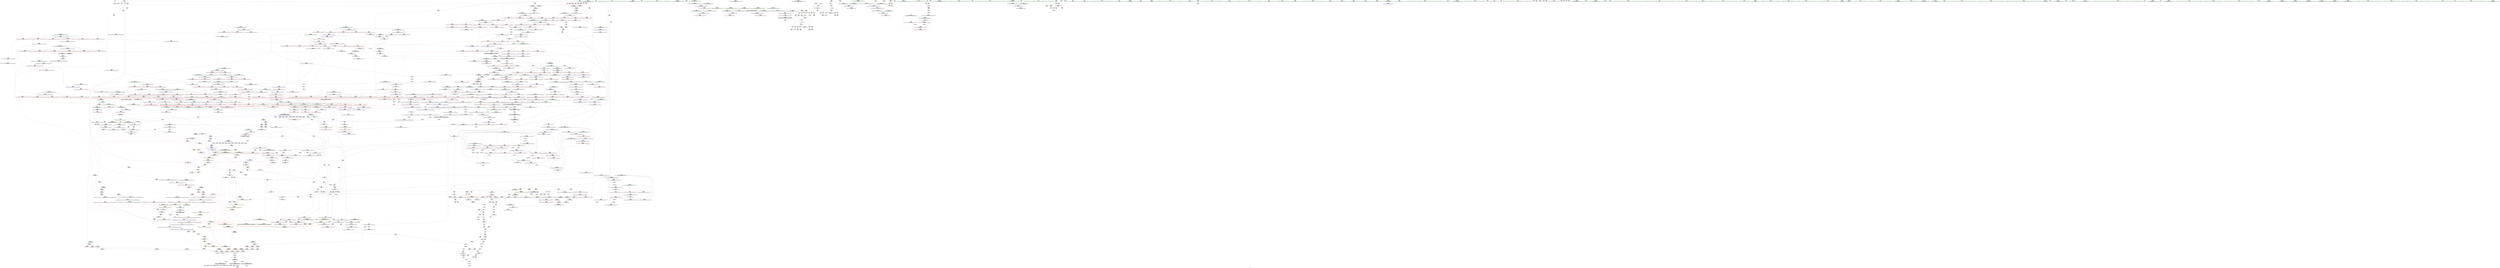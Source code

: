 digraph "SVFG" {
	label="SVFG";

	Node0x5631b3276af0 [shape=record,color=grey,label="{NodeID: 0\nNullPtr}"];
	Node0x5631b3276af0 -> Node0x5631b32eacf0[style=solid];
	Node0x5631b32f1a00 [shape=record,color=red,label="{NodeID: 775\n1673\<--1672\ndummyVal\<--offset_1\n_ZSt11__make_heapIPSt4pairIiiEN9__gnu_cxx5__ops15_Iter_less_iterEEvT_S6_RT0_\n}"];
	Node0x5631b32f1a00 -> Node0x5631b32f60b0[style=solid];
	Node0x5631b32e85a0 [shape=record,color=purple,label="{NodeID: 443\n994\<--991\nadd.ptr15\<--\n_ZSt13__adjust_heapIPSt4pairIiiElS1_N9__gnu_cxx5__ops15_Iter_less_iterEEvT_T0_S7_T1_T2_\n|{<s0>59}}"];
	Node0x5631b32e85a0:s0 -> Node0x5631b3435380[style=solid,color=red];
	Node0x5631b3439e50 [shape=record,color=black,label="{NodeID: 2325\n322 = PHI(101, 101, )\n1st arg _ZSt9make_pairIRiS0_ESt4pairINSt17__decay_and_stripIT_E6__typeENS2_IT0_E6__typeEEOS3_OS6_ }"];
	Node0x5631b3439e50 -> Node0x5631b32f39b0[style=solid];
	Node0x5631b32dc720 [shape=record,color=green,label="{NodeID: 111\n608\<--609\nagg.tmp\<--agg.tmp_field_insensitive\n_ZSt14__partial_sortIPSt4pairIiiEN9__gnu_cxx5__ops15_Iter_less_iterEEvT_S6_S6_T0_\n}"];
	Node0x5631b32f7430 [shape=record,color=blue,label="{NodeID: 886\n919\<--1001\n__holeIndex.addr\<--sub19\n_ZSt13__adjust_heapIPSt4pairIiiElS1_N9__gnu_cxx5__ops15_Iter_less_iterEEvT_T0_S7_T1_T2_\n}"];
	Node0x5631b32f7430 -> Node0x5631b3310390[style=dashed];
	Node0x5631b32fdea0 [shape=record,color=red,label="{NodeID: 554\n592\<--560\n\<--__last.addr\n_ZSt22__final_insertion_sortIPSt4pairIiiEN9__gnu_cxx5__ops15_Iter_less_iterEEvT_S6_T0_\n|{<s0>34}}"];
	Node0x5631b32fdea0:s0 -> Node0x5631b343b7d0[style=solid,color=red];
	Node0x5631b32e0d70 [shape=record,color=green,label="{NodeID: 222\n1443\<--1444\n__i\<--__i_field_insensitive\n_ZSt26__unguarded_insertion_sortIPSt4pairIiiEN9__gnu_cxx5__ops15_Iter_less_iterEEvT_S6_T0_\n}"];
	Node0x5631b32e0d70 -> Node0x5631b33074f0[style=solid];
	Node0x5631b32e0d70 -> Node0x5631b33075c0[style=solid];
	Node0x5631b32e0d70 -> Node0x5631b3307690[style=solid];
	Node0x5631b32e0d70 -> Node0x5631b3319430[style=solid];
	Node0x5631b32e0d70 -> Node0x5631b3319500[style=solid];
	Node0x5631b33038d0 [shape=record,color=red,label="{NodeID: 665\n1138\<--1126\n\<--__y.addr\n_ZStltIiiEbRKSt4pairIT_T0_ES5_\n}"];
	Node0x5631b33038d0 -> Node0x5631b32e6860[style=solid];
	Node0x5631b3337860 [shape=record,color=grey,label="{NodeID: 1440\n1064 = Binary(1063, 738, )\n}"];
	Node0x5631b3337860 -> Node0x5631b3337b60[style=solid];
	Node0x5631b32eeae0 [shape=record,color=black,label="{NodeID: 333\n1506\<--1499\n\<--__val\n_ZSt25__unguarded_linear_insertIPSt4pairIiiEN9__gnu_cxx5__ops14_Val_less_iterEEvT_T0_\n}"];
	Node0x5631b32eeae0 -> Node0x5631b32e78a0[style=solid];
	Node0x5631b32eeae0 -> Node0x5631b32e7970[style=solid];
	Node0x5631b3430680 [shape=record,color=black,label="{NodeID: 2215\n844 = PHI(1121, )\n}"];
	Node0x5631b3430680 -> Node0x5631b32ed900[style=solid];
	Node0x5631b32d86b0 [shape=record,color=green,label="{NodeID: 1\n10\<--1\n.str\<--dummyObj\nGlob }"];
	Node0x5631b32f1ad0 [shape=record,color=red,label="{NodeID: 776\n1676\<--1675\ndummyVal\<--offset_0\n_ZSt10__pop_heapIPSt4pairIiiEN9__gnu_cxx5__ops15_Iter_less_iterEEvT_S6_S6_RT0_\n}"];
	Node0x5631b32f1ad0 -> Node0x5631b32f6800[style=solid];
	Node0x5631b32e8670 [shape=record,color=purple,label="{NodeID: 444\n998\<--996\nadd.ptr17\<--\n_ZSt13__adjust_heapIPSt4pairIiiElS1_N9__gnu_cxx5__ops15_Iter_less_iterEEvT_T0_S7_T1_T2_\n|{<s0>60}}"];
	Node0x5631b32e8670:s0 -> Node0x5631b343bf80[style=solid,color=red];
	Node0x5631b3439fd0 [shape=record,color=black,label="{NodeID: 2326\n718 = PHI(619, )\n0th arg _ZSt11__sort_heapIPSt4pairIiiEN9__gnu_cxx5__ops15_Iter_less_iterEEvT_S6_RT0_ }"];
	Node0x5631b3439fd0 -> Node0x5631b32f56f0[style=solid];
	Node0x5631b32dc7f0 [shape=record,color=green,label="{NodeID: 112\n617\<--618\n_ZSt13__heap_selectIPSt4pairIiiEN9__gnu_cxx5__ops15_Iter_less_iterEEvT_S6_S6_T0_\<--_ZSt13__heap_selectIPSt4pairIiiEN9__gnu_cxx5__ops15_Iter_less_iterEEvT_S6_S6_T0__field_insensitive\n}"];
	Node0x5631b32f7500 [shape=record,color=blue, style = dotted,label="{NodeID: 887\n1686\<--1688\noffset_0\<--dummyVal\n_ZSt13__adjust_heapIPSt4pairIiiElS1_N9__gnu_cxx5__ops15_Iter_less_iterEEvT_T0_S7_T1_T2_\n}"];
	Node0x5631b32fdf70 [shape=record,color=red,label="{NodeID: 555\n613\<--602\n\<--__first.addr\n_ZSt14__partial_sortIPSt4pairIiiEN9__gnu_cxx5__ops15_Iter_less_iterEEvT_S6_S6_T0_\n|{<s0>35}}"];
	Node0x5631b32fdf70:s0 -> Node0x5631b343d150[style=solid,color=red];
	Node0x5631b32e0e40 [shape=record,color=green,label="{NodeID: 223\n1445\<--1446\nagg.tmp\<--agg.tmp_field_insensitive\n_ZSt26__unguarded_insertion_sortIPSt4pairIiiEN9__gnu_cxx5__ops15_Iter_less_iterEEvT_S6_T0_\n}"];
	Node0x5631b33ab090 [shape=record,color=yellow,style=double,label="{NodeID: 1773\n70V_1 = ENCHI(MR_70V_0)\npts\{6 9 \}\nFun[_ZSt22__copy_move_backward_aILb1EPSt4pairIiiES2_ET1_T0_S4_S3_]|{<s0>117}}"];
	Node0x5631b33ab090:s0 -> Node0x5631b33755d0[style=dashed,color=red];
	Node0x5631b33039a0 [shape=record,color=red,label="{NodeID: 666\n1149\<--1126\n\<--__y.addr\n_ZStltIiiEbRKSt4pairIT_T0_ES5_\n}"];
	Node0x5631b33039a0 -> Node0x5631b32e6ad0[style=solid];
	Node0x5631b33379e0 [shape=record,color=grey,label="{NodeID: 1441\n74 = Binary(73, 75, )\n}"];
	Node0x5631b33379e0 -> Node0x5631b32eb060[style=solid];
	Node0x5631b32eebb0 [shape=record,color=black,label="{NodeID: 334\n1507\<--1505\n\<--call\n_ZSt25__unguarded_linear_insertIPSt4pairIiiEN9__gnu_cxx5__ops14_Val_less_iterEEvT_T0_\n}"];
	Node0x5631b32eebb0 -> Node0x5631b32e7a40[style=solid];
	Node0x5631b32eebb0 -> Node0x5631b32e7b10[style=solid];
	Node0x5631b34307c0 [shape=record,color=black,label="{NodeID: 2216\n872 = PHI(896, )\n}"];
	Node0x5631b34307c0 -> Node0x5631b32edc40[style=solid];
	Node0x5631b32d8740 [shape=record,color=green,label="{NodeID: 2\n12\<--1\n.str.1\<--dummyObj\nGlob }"];
	Node0x5631b32f1ba0 [shape=record,color=red,label="{NodeID: 777\n1679\<--1678\ndummyVal\<--offset_1\n_ZSt10__pop_heapIPSt4pairIiiEN9__gnu_cxx5__ops15_Iter_less_iterEEvT_S6_S6_RT0_\n}"];
	Node0x5631b32f1ba0 -> Node0x5631b32f68d0[style=solid];
	Node0x5631b330e090 [shape=record,color=black,label="{NodeID: 1552\nMR_336V_3 = PHI(MR_336V_4, MR_336V_2, )\npts\{1498 \}\n}"];
	Node0x5631b330e090 -> Node0x5631b3307b70[style=dashed];
	Node0x5631b330e090 -> Node0x5631b3307c40[style=dashed];
	Node0x5631b330e090 -> Node0x5631b3319c50[style=dashed];
	Node0x5631b32e8740 [shape=record,color=purple,label="{NodeID: 445\n1075\<--1073\nadd.ptr\<--\n_ZSt11__push_heapIPSt4pairIiiElS1_N9__gnu_cxx5__ops14_Iter_less_valEEvT_T0_S7_T1_RT2_\n|{<s0>66}}"];
	Node0x5631b32e8740:s0 -> Node0x5631b3437200[style=solid,color=red];
	Node0x5631b343a0e0 [shape=record,color=black,label="{NodeID: 2327\n719 = PHI(620, )\n1st arg _ZSt11__sort_heapIPSt4pairIiiEN9__gnu_cxx5__ops15_Iter_less_iterEEvT_S6_RT0_ }"];
	Node0x5631b343a0e0 -> Node0x5631b32f57c0[style=solid];
	Node0x5631b32dc8f0 [shape=record,color=green,label="{NodeID: 113\n622\<--623\n_ZSt11__sort_heapIPSt4pairIiiEN9__gnu_cxx5__ops15_Iter_less_iterEEvT_S6_RT0_\<--_ZSt11__sort_heapIPSt4pairIiiEN9__gnu_cxx5__ops15_Iter_less_iterEEvT_S6_RT0__field_insensitive\n}"];
	Node0x5631b32f75d0 [shape=record,color=blue, style = dotted,label="{NodeID: 888\n1689\<--1691\noffset_1\<--dummyVal\n_ZSt13__adjust_heapIPSt4pairIiiElS1_N9__gnu_cxx5__ops15_Iter_less_iterEEvT_T0_S7_T1_T2_\n}"];
	Node0x5631b33a23c0 [shape=record,color=yellow,style=double,label="{NodeID: 1663\n70V_1 = ENCHI(MR_70V_0)\npts\{6 9 \}\nFun[_ZSt13move_backwardIPSt4pairIiiES2_ET0_T_S4_S3_]|{<s0>105}}"];
	Node0x5631b33a23c0:s0 -> Node0x5631b33aac00[style=dashed,color=red];
	Node0x5631b32fe040 [shape=record,color=red,label="{NodeID: 556\n619\<--602\n\<--__first.addr\n_ZSt14__partial_sortIPSt4pairIiiEN9__gnu_cxx5__ops15_Iter_less_iterEEvT_S6_S6_T0_\n|{<s0>36}}"];
	Node0x5631b32fe040:s0 -> Node0x5631b3439fd0[style=solid,color=red];
	Node0x5631b32e0f10 [shape=record,color=green,label="{NodeID: 224\n1447\<--1448\nagg.tmp1\<--agg.tmp1_field_insensitive\n_ZSt26__unguarded_insertion_sortIPSt4pairIiiEN9__gnu_cxx5__ops15_Iter_less_iterEEvT_S6_T0_\n}"];
	Node0x5631b33ab170 [shape=record,color=yellow,style=double,label="{NodeID: 1774\n72V_1 = ENCHI(MR_72V_0)\npts\{1040000 1040001 1060000 1060001 7650000 7650001 8620000 8620001 9140000 9140001 10460000 10460001 13780000 13780001 15000000 15000001 \}\nFun[_ZNSt4pairIiiEaSEOS0_]}"];
	Node0x5631b33ab170 -> Node0x5631b32fbe20[style=dashed];
	Node0x5631b33ab170 -> Node0x5631b32fbef0[style=dashed];
	Node0x5631b3303a70 [shape=record,color=red,label="{NodeID: 667\n1132\<--1131\n\<--first\n_ZStltIiiEbRKSt4pairIT_T0_ES5_\n}"];
	Node0x5631b3303a70 -> Node0x5631b333d0e0[style=solid];
	Node0x5631b3337b60 [shape=record,color=grey,label="{NodeID: 1442\n1065 = Binary(1064, 462, )\n}"];
	Node0x5631b3337b60 -> Node0x5631b32f7c50[style=solid];
	Node0x5631b32eec80 [shape=record,color=black,label="{NodeID: 335\n1540\<--1561\n_ZSt23__copy_move_backward_a2ILb1EPSt4pairIiiES2_ET1_T0_S4_S3__ret\<--call3\n_ZSt23__copy_move_backward_a2ILb1EPSt4pairIiiES2_ET1_T0_S4_S3_\n|{<s0>105}}"];
	Node0x5631b32eec80:s0 -> Node0x5631b3433d40[style=solid,color=blue];
	Node0x5631b3430900 [shape=record,color=black,label="{NodeID: 2217\n877 = PHI(896, )\n|{<s0>52}}"];
	Node0x5631b3430900:s0 -> Node0x5631b343c5e0[style=solid,color=red];
	Node0x5631b32d89f0 [shape=record,color=green,label="{NodeID: 3\n14\<--1\nstdin\<--dummyObj\nGlob }"];
	Node0x5631b32f1c70 [shape=record,color=red,label="{NodeID: 778\n1682\<--1681\ndummyVal\<--offset_0\n_ZSt10__pop_heapIPSt4pairIiiEN9__gnu_cxx5__ops15_Iter_less_iterEEvT_S6_S6_RT0_\n}"];
	Node0x5631b32f1c70 -> Node0x5631b32f69a0[style=solid];
	Node0x5631b330e590 [shape=record,color=black,label="{NodeID: 1553\nMR_338V_4 = PHI(MR_338V_5, MR_338V_3, )\npts\{1502 \}\n}"];
	Node0x5631b330e590 -> Node0x5631b3307de0[style=dashed];
	Node0x5631b330e590 -> Node0x5631b3307eb0[style=dashed];
	Node0x5631b330e590 -> Node0x5631b3307f80[style=dashed];
	Node0x5631b330e590 -> Node0x5631b3308050[style=dashed];
	Node0x5631b330e590 -> Node0x5631b3319d20[style=dashed];
	Node0x5631b32e8810 [shape=record,color=purple,label="{NodeID: 446\n1084\<--1082\nadd.ptr1\<--\n_ZSt11__push_heapIPSt4pairIiiElS1_N9__gnu_cxx5__ops14_Iter_less_valEEvT_T0_S7_T1_RT2_\n|{<s0>67}}"];
	Node0x5631b32e8810:s0 -> Node0x5631b3435380[style=solid,color=red];
	Node0x5631b343a1f0 [shape=record,color=black,label="{NodeID: 2328\n720 = PHI(600, )\n2nd arg _ZSt11__sort_heapIPSt4pairIiiEN9__gnu_cxx5__ops15_Iter_less_iterEEvT_S6_RT0_ }"];
	Node0x5631b343a1f0 -> Node0x5631b32f5890[style=solid];
	Node0x5631b32e13e0 [shape=record,color=green,label="{NodeID: 114\n628\<--629\n__comp\<--__comp_field_insensitive\n_ZSt27__unguarded_partition_pivotIPSt4pairIiiEN9__gnu_cxx5__ops15_Iter_less_iterEET_S6_S6_T0_\n}"];
	Node0x5631b32f76a0 [shape=record,color=blue,label="{NodeID: 889\n1025\<--1024\n__t.addr\<--__t\n_ZSt4moveIRN9__gnu_cxx5__ops15_Iter_less_iterEEONSt16remove_referenceIT_E4typeEOS5_\n}"];
	Node0x5631b32f76a0 -> Node0x5631b3302620[style=dashed];
	Node0x5631b32fe110 [shape=record,color=red,label="{NodeID: 557\n614\<--604\n\<--__middle.addr\n_ZSt14__partial_sortIPSt4pairIiiEN9__gnu_cxx5__ops15_Iter_less_iterEEvT_S6_S6_T0_\n|{<s0>35}}"];
	Node0x5631b32fe110:s0 -> Node0x5631b343d260[style=solid,color=red];
	Node0x5631b32e0fe0 [shape=record,color=green,label="{NodeID: 225\n1449\<--1450\nundef.agg.tmp\<--undef.agg.tmp_field_insensitive\n_ZSt26__unguarded_insertion_sortIPSt4pairIiiEN9__gnu_cxx5__ops15_Iter_less_iterEEvT_S6_T0_\n}"];
	Node0x5631b3303b40 [shape=record,color=red,label="{NodeID: 668\n1135\<--1134\n\<--first1\n_ZStltIiiEbRKSt4pairIT_T0_ES5_\n}"];
	Node0x5631b3303b40 -> Node0x5631b333d0e0[style=solid];
	Node0x5631b3337ce0 [shape=record,color=grey,label="{NodeID: 1443\n294 = Binary(293, 50, )\n}"];
	Node0x5631b3337ce0 -> Node0x5631b32f3740[style=solid];
	Node0x5631b32eed50 [shape=record,color=black,label="{NodeID: 336\n1565\<--1570\n_ZSt12__miter_baseIPSt4pairIiiEET_S3__ret\<--\n_ZSt12__miter_baseIPSt4pairIiiEET_S3_\n|{<s0>103|<s1>104}}"];
	Node0x5631b32eed50:s0 -> Node0x5631b3433a90[style=solid,color=blue];
	Node0x5631b32eed50:s1 -> Node0x5631b3433c00[style=solid,color=blue];
	Node0x5631b3430a40 [shape=record,color=black,label="{NodeID: 2218\n879 = PHI(343, )\n}"];
	Node0x5631b32d8ab0 [shape=record,color=green,label="{NodeID: 4\n15\<--1\n.str.2\<--dummyObj\nGlob }"];
	Node0x5631b32f1d40 [shape=record,color=red,label="{NodeID: 779\n1685\<--1684\ndummyVal\<--offset_1\n_ZSt10__pop_heapIPSt4pairIiiEN9__gnu_cxx5__ops15_Iter_less_iterEEvT_S6_S6_RT0_\n}"];
	Node0x5631b32f1d40 -> Node0x5631b32f6a70[style=solid];
	Node0x5631b330ea90 [shape=record,color=black,label="{NodeID: 1554\nMR_70V_2 = PHI(MR_70V_3, MR_70V_1, )\npts\{6 9 \}\n|{<s0>108|<s1>110|<s2>110|<s3>112|<s4>112}}"];
	Node0x5631b330ea90:s0 -> Node0x5631b33a2770[style=dashed,color=red];
	Node0x5631b330ea90:s1 -> Node0x5631b32fbe20[style=dashed,color=red];
	Node0x5631b330ea90:s2 -> Node0x5631b32f3c20[style=dashed,color=red];
	Node0x5631b330ea90:s3 -> Node0x5631b32fbe20[style=dashed,color=red];
	Node0x5631b330ea90:s4 -> Node0x5631b32f3c20[style=dashed,color=red];
	Node0x5631b32e88e0 [shape=record,color=purple,label="{NodeID: 447\n1088\<--1086\nadd.ptr3\<--\n_ZSt11__push_heapIPSt4pairIiiElS1_N9__gnu_cxx5__ops14_Iter_less_valEEvT_T0_S7_T1_RT2_\n|{<s0>68}}"];
	Node0x5631b32e88e0:s0 -> Node0x5631b343bf80[style=solid,color=red];
	Node0x5631b343a300 [shape=record,color=black,label="{NodeID: 2329\n829 = PHI(673, 915, 1163, 1163, 1163, 1163, 1163, 1232, 1232, 1369, )\n0th arg _ZNK9__gnu_cxx5__ops15_Iter_less_iterclIPSt4pairIiiES5_EEbT_T0_ }"];
	Node0x5631b343a300 -> Node0x5631b32f6250[style=solid];
	Node0x5631b32e14b0 [shape=record,color=green,label="{NodeID: 115\n630\<--631\n__first.addr\<--__first.addr_field_insensitive\n_ZSt27__unguarded_partition_pivotIPSt4pairIiiEN9__gnu_cxx5__ops15_Iter_less_iterEET_S6_S6_T0_\n}"];
	Node0x5631b32e14b0 -> Node0x5631b32fe380[style=solid];
	Node0x5631b32e14b0 -> Node0x5631b32fe450[style=solid];
	Node0x5631b32e14b0 -> Node0x5631b32fe520[style=solid];
	Node0x5631b32e14b0 -> Node0x5631b32fe5f0[style=solid];
	Node0x5631b32e14b0 -> Node0x5631b32fe6c0[style=solid];
	Node0x5631b32e14b0 -> Node0x5631b32fe790[style=solid];
	Node0x5631b32e14b0 -> Node0x5631b32f5070[style=solid];
	Node0x5631b32f7770 [shape=record,color=blue,label="{NodeID: 890\n1034\<--1031\nthis.addr\<--this\n_ZN9__gnu_cxx5__ops14_Iter_less_valC2ENS0_15_Iter_less_iterE\n}"];
	Node0x5631b32f7770 -> Node0x5631b33026f0[style=dashed];
	Node0x5631b32fe1e0 [shape=record,color=red,label="{NodeID: 558\n620\<--604\n\<--__middle.addr\n_ZSt14__partial_sortIPSt4pairIiiEN9__gnu_cxx5__ops15_Iter_less_iterEEvT_S6_S6_T0_\n|{<s0>36}}"];
	Node0x5631b32fe1e0:s0 -> Node0x5631b343a0e0[style=solid,color=red];
	Node0x5631b32e10b0 [shape=record,color=green,label="{NodeID: 226\n1473\<--1474\n__first.addr\<--__first.addr_field_insensitive\n_ZSt13move_backwardIPSt4pairIiiES2_ET0_T_S4_S3_\n}"];
	Node0x5631b32e10b0 -> Node0x5631b3307760[style=solid];
	Node0x5631b32e10b0 -> Node0x5631b33195d0[style=solid];
	Node0x5631b3303c10 [shape=record,color=red,label="{NodeID: 669\n1140\<--1139\n\<--first2\n_ZStltIiiEbRKSt4pairIT_T0_ES5_\n}"];
	Node0x5631b3303c10 -> Node0x5631b333d260[style=solid];
	Node0x5631b3337e60 [shape=record,color=grey,label="{NodeID: 1444\n778 = Binary(777, 457, )\n}"];
	Node0x5631b3337e60 -> Node0x5631b333cf60[style=solid];
	Node0x5631b32eee20 [shape=record,color=black,label="{NodeID: 337\n1572\<--1592\n_ZSt22__copy_move_backward_aILb1EPSt4pairIiiES2_ET1_T0_S4_S3__ret\<--call\n_ZSt22__copy_move_backward_aILb1EPSt4pairIiiES2_ET1_T0_S4_S3_\n|{<s0>116}}"];
	Node0x5631b32eee20:s0 -> Node0x5631b342ff40[style=solid,color=blue];
	Node0x5631b3430b50 [shape=record,color=black,label="{NodeID: 2219\n887 = PHI(896, )\n}"];
	Node0x5631b3430b50 -> Node0x5631b32edeb0[style=solid];
	Node0x5631b32d8b70 [shape=record,color=green,label="{NodeID: 5\n17\<--1\n.str.3\<--dummyObj\nGlob }"];
	Node0x5631b32f1e10 [shape=record,color=red,label="{NodeID: 780\n1688\<--1687\ndummyVal\<--offset_0\n_ZSt13__adjust_heapIPSt4pairIiiElS1_N9__gnu_cxx5__ops15_Iter_less_iterEEvT_T0_S7_T1_T2_\n}"];
	Node0x5631b32f1e10 -> Node0x5631b32f7500[style=solid];
	Node0x5631b32e89b0 [shape=record,color=purple,label="{NodeID: 448\n1100\<--1098\nadd.ptr8\<--\n_ZSt11__push_heapIPSt4pairIiiElS1_N9__gnu_cxx5__ops14_Iter_less_valEEvT_T0_S7_T1_RT2_\n|{<s0>70}}"];
	Node0x5631b32e89b0:s0 -> Node0x5631b343bf80[style=solid,color=red];
	Node0x5631b343ab90 [shape=record,color=black,label="{NodeID: 2330\n830 = PHI(698, 955, 1177, 1181, 1191, 1205, 1213, 1245, 1257, 1400, )\n1st arg _ZNK9__gnu_cxx5__ops15_Iter_less_iterclIPSt4pairIiiES5_EEbT_T0_ }"];
	Node0x5631b343ab90 -> Node0x5631b32f6320[style=solid];
	Node0x5631b32e1580 [shape=record,color=green,label="{NodeID: 116\n632\<--633\n__last.addr\<--__last.addr_field_insensitive\n_ZSt27__unguarded_partition_pivotIPSt4pairIiiEN9__gnu_cxx5__ops15_Iter_less_iterEET_S6_S6_T0_\n}"];
	Node0x5631b32e1580 -> Node0x5631b32fe860[style=solid];
	Node0x5631b32e1580 -> Node0x5631b32fe930[style=solid];
	Node0x5631b32e1580 -> Node0x5631b32fea00[style=solid];
	Node0x5631b32e1580 -> Node0x5631b32f5140[style=solid];
	Node0x5631b32f7840 [shape=record,color=blue,label="{NodeID: 891\n1057\<--1043\n\<--__value.coerce\n_ZSt11__push_heapIPSt4pairIiiElS1_N9__gnu_cxx5__ops14_Iter_less_valEEvT_T0_S7_T1_RT2_\n}"];
	Node0x5631b32fe2b0 [shape=record,color=red,label="{NodeID: 559\n615\<--606\n\<--__last.addr\n_ZSt14__partial_sortIPSt4pairIiiEN9__gnu_cxx5__ops15_Iter_less_iterEEvT_S6_S6_T0_\n|{<s0>35}}"];
	Node0x5631b32fe2b0:s0 -> Node0x5631b343d370[style=solid,color=red];
	Node0x5631b32e1180 [shape=record,color=green,label="{NodeID: 227\n1475\<--1476\n__last.addr\<--__last.addr_field_insensitive\n_ZSt13move_backwardIPSt4pairIiiES2_ET0_T_S4_S3_\n}"];
	Node0x5631b32e1180 -> Node0x5631b3307830[style=solid];
	Node0x5631b32e1180 -> Node0x5631b33196a0[style=solid];
	Node0x5631b3303ce0 [shape=record,color=red,label="{NodeID: 670\n1143\<--1142\n\<--first3\n_ZStltIiiEbRKSt4pairIT_T0_ES5_\n}"];
	Node0x5631b3303ce0 -> Node0x5631b333d260[style=solid];
	Node0x5631b3337fe0 [shape=record,color=grey,label="{NodeID: 1445\n777 = Binary(775, 776, )\n}"];
	Node0x5631b3337fe0 -> Node0x5631b3337e60[style=solid];
	Node0x5631b32eeef0 [shape=record,color=black,label="{NodeID: 338\n1596\<--1601\n_ZSt12__niter_baseIPSt4pairIiiEET_S3__ret\<--\n_ZSt12__niter_baseIPSt4pairIiiEET_S3_\n|{<s0>113|<s1>114|<s2>115}}"];
	Node0x5631b32eeef0:s0 -> Node0x5631b342fb50[style=solid,color=blue];
	Node0x5631b32eeef0:s1 -> Node0x5631b342fcc0[style=solid,color=blue];
	Node0x5631b32eeef0:s2 -> Node0x5631b342fe00[style=solid,color=blue];
	Node0x5631b3430cc0 [shape=record,color=black,label="{NodeID: 2220\n414 = PHI(390, )\n}"];
	Node0x5631b3430cc0 -> Node0x5631b32fc4a0[style=solid];
	Node0x5631b32d93e0 [shape=record,color=green,label="{NodeID: 6\n19\<--1\nstdout\<--dummyObj\nGlob }"];
	Node0x5631b32f1ee0 [shape=record,color=red,label="{NodeID: 781\n1691\<--1690\ndummyVal\<--offset_1\n_ZSt13__adjust_heapIPSt4pairIiiElS1_N9__gnu_cxx5__ops15_Iter_less_iterEEvT_T0_S7_T1_T2_\n}"];
	Node0x5631b32f1ee0 -> Node0x5631b32f75d0[style=solid];
	Node0x5631b330f490 [shape=record,color=black,label="{NodeID: 1556\nMR_6V_4 = PHI(MR_6V_2, MR_6V_3, )\npts\{40 \}\n}"];
	Node0x5631b330f490 -> Node0x5631b32e9100[style=dashed];
	Node0x5631b32e8a80 [shape=record,color=red,label="{NodeID: 449\n118\<--14\n\<--stdin\nmain\n}"];
	Node0x5631b32e8a80 -> Node0x5631b32eb3a0[style=solid];
	Node0x5631b343af10 [shape=record,color=black,label="{NodeID: 2331\n831 = PHI(699, 959, 1178, 1182, 1192, 1206, 1214, 1246, 1258, 1401, )\n2nd arg _ZNK9__gnu_cxx5__ops15_Iter_less_iterclIPSt4pairIiiES5_EEbT_T0_ }"];
	Node0x5631b343af10 -> Node0x5631b32f63f0[style=solid];
	Node0x5631b32e1650 [shape=record,color=green,label="{NodeID: 117\n634\<--635\n__mid\<--__mid_field_insensitive\n_ZSt27__unguarded_partition_pivotIPSt4pairIiiEN9__gnu_cxx5__ops15_Iter_less_iterEET_S6_S6_T0_\n}"];
	Node0x5631b32e1650 -> Node0x5631b32fead0[style=solid];
	Node0x5631b32e1650 -> Node0x5631b32f5210[style=solid];
	Node0x5631b32f7910 [shape=record,color=blue,label="{NodeID: 892\n1047\<--1040\n__first.addr\<--__first\n_ZSt11__push_heapIPSt4pairIiiElS1_N9__gnu_cxx5__ops14_Iter_less_valEEvT_T0_S7_T1_RT2_\n}"];
	Node0x5631b32f7910 -> Node0x5631b33027c0[style=dashed];
	Node0x5631b32f7910 -> Node0x5631b3302890[style=dashed];
	Node0x5631b32f7910 -> Node0x5631b3302960[style=dashed];
	Node0x5631b32f7910 -> Node0x5631b3302a30[style=dashed];
	Node0x5631b33a2770 [shape=record,color=yellow,style=double,label="{NodeID: 1667\n384V_1 = ENCHI(MR_384V_0)\npts\{6 9 15000000 15000001 \}\nFun[_ZNK9__gnu_cxx5__ops14_Val_less_iterclISt4pairIiiEPS4_EEbRT_T0_]|{<s0>120|<s1>120|<s2>120}}"];
	Node0x5631b33a2770:s0 -> Node0x5631b33a11d0[style=dashed,color=red];
	Node0x5631b33a2770:s1 -> Node0x5631b33a12b0[style=dashed,color=red];
	Node0x5631b33a2770:s2 -> Node0x5631b33a1390[style=dashed,color=red];
	Node0x5631b32fe380 [shape=record,color=red,label="{NodeID: 560\n642\<--630\n\<--__first.addr\n_ZSt27__unguarded_partition_pivotIPSt4pairIiiEN9__gnu_cxx5__ops15_Iter_less_iterEET_S6_S6_T0_\n}"];
	Node0x5631b32fe380 -> Node0x5631b32e80c0[style=solid];
	Node0x5631b32e1250 [shape=record,color=green,label="{NodeID: 228\n1477\<--1478\n__result.addr\<--__result.addr_field_insensitive\n_ZSt13move_backwardIPSt4pairIiiES2_ET0_T_S4_S3_\n}"];
	Node0x5631b32e1250 -> Node0x5631b3307900[style=solid];
	Node0x5631b32e1250 -> Node0x5631b3319770[style=solid];
	Node0x5631b3303db0 [shape=record,color=red,label="{NodeID: 671\n1148\<--1147\n\<--second\n_ZStltIiiEbRKSt4pairIT_T0_ES5_\n}"];
	Node0x5631b3303db0 -> Node0x5631b333d6e0[style=solid];
	Node0x5631b3338160 [shape=record,color=grey,label="{NodeID: 1446\n505 = Binary(503, 504, )\n}"];
	Node0x5631b3338160 -> Node0x5631b333a9e0[style=solid];
	Node0x5631b32eefc0 [shape=record,color=black,label="{NodeID: 339\n1620\<--1618\nsub.ptr.lhs.cast\<--\n_ZNSt20__copy_move_backwardILb1ELb0ESt26random_access_iterator_tagE13__copy_move_bIPSt4pairIiiES5_EET0_T_S7_S6_\n}"];
	Node0x5631b32eefc0 -> Node0x5631b333a860[style=solid];
	Node0x5631b3430e00 [shape=record,color=black,label="{NodeID: 2221\n419 = PHI(390, )\n}"];
	Node0x5631b3430e00 -> Node0x5631b32fc570[style=solid];
	Node0x5631b32d9470 [shape=record,color=green,label="{NodeID: 7\n20\<--1\n.str.4\<--dummyObj\nGlob }"];
	Node0x5631b32f1fb0 [shape=record,color=red,label="{NodeID: 782\n1694\<--1693\ndummyVal\<--offset_0\n_ZSt16__insertion_sortIPSt4pairIiiEN9__gnu_cxx5__ops15_Iter_less_iterEEvT_S6_T0_\n}"];
	Node0x5631b32f1fb0 -> Node0x5631b3319020[style=solid];
	Node0x5631b330f990 [shape=record,color=black,label="{NodeID: 1557\nMR_8V_3 = PHI(MR_8V_4, MR_8V_2, )\npts\{42 \}\n}"];
	Node0x5631b330f990 -> Node0x5631b32e92a0[style=dashed];
	Node0x5631b32e8b50 [shape=record,color=red,label="{NodeID: 450\n124\<--19\n\<--stdout\nmain\n}"];
	Node0x5631b32e8b50 -> Node0x5631b32eb470[style=solid];
	Node0x5631b343b290 [shape=record,color=black,label="{NodeID: 2332\n478 = PHI(449, 530, )\n0th arg _ZSt16__introsort_loopIPSt4pairIiiElN9__gnu_cxx5__ops15_Iter_less_iterEEvT_S6_T0_T1_ }"];
	Node0x5631b343b290 -> Node0x5631b32f46b0[style=solid];
	Node0x5631b32e1720 [shape=record,color=green,label="{NodeID: 118\n636\<--637\nagg.tmp\<--agg.tmp_field_insensitive\n_ZSt27__unguarded_partition_pivotIPSt4pairIiiEN9__gnu_cxx5__ops15_Iter_less_iterEET_S6_S6_T0_\n}"];
	Node0x5631b32f79e0 [shape=record,color=blue,label="{NodeID: 893\n1049\<--1041\n__holeIndex.addr\<--__holeIndex\n_ZSt11__push_heapIPSt4pairIiiElS1_N9__gnu_cxx5__ops14_Iter_less_valEEvT_T0_S7_T1_RT2_\n}"];
	Node0x5631b32f79e0 -> Node0x5631b3302b00[style=dashed];
	Node0x5631b32f79e0 -> Node0x5631b3397b30[style=dashed];
	Node0x5631b32fe450 [shape=record,color=red,label="{NodeID: 561\n644\<--630\n\<--__first.addr\n_ZSt27__unguarded_partition_pivotIPSt4pairIiiEN9__gnu_cxx5__ops15_Iter_less_iterEET_S6_S6_T0_\n}"];
	Node0x5631b32fe450 -> Node0x5631b32ece70[style=solid];
	Node0x5631b32e1320 [shape=record,color=green,label="{NodeID: 229\n1484\<--1485\n_ZSt12__miter_baseIPSt4pairIiiEET_S3_\<--_ZSt12__miter_baseIPSt4pairIiiEET_S3__field_insensitive\n}"];
	Node0x5631b3303e80 [shape=record,color=red,label="{NodeID: 672\n1151\<--1150\n\<--second5\n_ZStltIiiEbRKSt4pairIT_T0_ES5_\n}"];
	Node0x5631b3303e80 -> Node0x5631b333d6e0[style=solid];
	Node0x5631b33382e0 [shape=record,color=grey,label="{NodeID: 1447\n301 = Binary(300, 75, )\n}"];
	Node0x5631b32ef090 [shape=record,color=black,label="{NodeID: 340\n1621\<--1619\nsub.ptr.rhs.cast\<--\n_ZNSt20__copy_move_backwardILb1ELb0ESt26random_access_iterator_tagE13__copy_move_bIPSt4pairIiiES5_EET0_T_S7_S6_\n}"];
	Node0x5631b32ef090 -> Node0x5631b333a860[style=solid];
	Node0x5631b3430f40 [shape=record,color=black,label="{NodeID: 2222\n458 = PHI(538, )\n}"];
	Node0x5631b3430f40 -> Node0x5631b3339060[style=solid];
	Node0x5631b32d9530 [shape=record,color=green,label="{NodeID: 8\n22\<--1\n.str.5\<--dummyObj\nGlob }"];
	Node0x5631b32f2080 [shape=record,color=red,label="{NodeID: 783\n1697\<--1696\ndummyVal\<--offset_1\n_ZSt16__insertion_sortIPSt4pairIiiEN9__gnu_cxx5__ops15_Iter_less_iterEEvT_S6_T0_\n}"];
	Node0x5631b32f2080 -> Node0x5631b33190f0[style=solid];
	Node0x5631b330fe90 [shape=record,color=black,label="{NodeID: 1558\nMR_70V_5 = PHI(MR_70V_4, MR_70V_2, MR_70V_2, )\npts\{6 9 \}\n|{|<s2>65}}"];
	Node0x5631b330fe90 -> Node0x5631b32f1e10[style=dashed];
	Node0x5631b330fe90 -> Node0x5631b32f1ee0[style=dashed];
	Node0x5631b330fe90:s2 -> Node0x5631b3398530[style=dashed,color=red];
	Node0x5631b32e8c20 [shape=record,color=red,label="{NodeID: 451\n45\<--35\n\<--n.addr\n_Z4costii\n}"];
	Node0x5631b32e8c20 -> Node0x5631b33388e0[style=solid];
	Node0x5631b343b3e0 [shape=record,color=black,label="{NodeID: 2333\n479 = PHI(450, 531, )\n1st arg _ZSt16__introsort_loopIPSt4pairIiiElN9__gnu_cxx5__ops15_Iter_less_iterEEvT_S6_T0_T1_ }"];
	Node0x5631b343b3e0 -> Node0x5631b32f4780[style=solid];
	Node0x5631b32e17f0 [shape=record,color=green,label="{NodeID: 119\n638\<--639\nagg.tmp4\<--agg.tmp4_field_insensitive\n_ZSt27__unguarded_partition_pivotIPSt4pairIiiEN9__gnu_cxx5__ops15_Iter_less_iterEET_S6_S6_T0_\n}"];
	Node0x5631b32f7ab0 [shape=record,color=blue,label="{NodeID: 894\n1051\<--1042\n__topIndex.addr\<--__topIndex\n_ZSt11__push_heapIPSt4pairIiiElS1_N9__gnu_cxx5__ops14_Iter_less_valEEvT_T0_S7_T1_RT2_\n}"];
	Node0x5631b32f7ab0 -> Node0x5631b3302f10[style=dashed];
	Node0x5631b32fe520 [shape=record,color=red,label="{NodeID: 562\n652\<--630\n\<--__first.addr\n_ZSt27__unguarded_partition_pivotIPSt4pairIiiEN9__gnu_cxx5__ops15_Iter_less_iterEET_S6_S6_T0_\n|{<s0>37}}"];
	Node0x5631b32fe520:s0 -> Node0x5631b343cbc0[style=solid,color=red];
	Node0x5631b32e9610 [shape=record,color=green,label="{NodeID: 230\n1490\<--1491\n_ZSt23__copy_move_backward_a2ILb1EPSt4pairIiiES2_ET1_T0_S4_S3_\<--_ZSt23__copy_move_backward_a2ILb1EPSt4pairIiiES2_ET1_T0_S4_S3__field_insensitive\n}"];
	Node0x5631b33ab860 [shape=record,color=yellow,style=double,label="{NodeID: 1780\n70V_1 = ENCHI(MR_70V_0)\npts\{6 9 \}\nFun[_ZSt22__final_insertion_sortIPSt4pairIiiEN9__gnu_cxx5__ops15_Iter_less_iterEEvT_S6_T0_]|{<s0>32|<s1>32|<s2>34|<s3>34}}"];
	Node0x5631b33ab860:s0 -> Node0x5631b337d420[style=dashed,color=red];
	Node0x5631b33ab860:s1 -> Node0x5631b338fe30[style=dashed,color=red];
	Node0x5631b33ab860:s2 -> Node0x5631b337d420[style=dashed,color=red];
	Node0x5631b33ab860:s3 -> Node0x5631b338fe30[style=dashed,color=red];
	Node0x5631b3303f50 [shape=record,color=red,label="{NodeID: 673\n1185\<--1165\n\<--__result.addr\n_ZSt22__move_median_to_firstIPSt4pairIiiEN9__gnu_cxx5__ops15_Iter_less_iterEEvT_S6_S6_S6_T0_\n|{<s0>74}}"];
	Node0x5631b3303f50:s0 -> Node0x5631b3436030[style=solid,color=red];
	Node0x5631b3338460 [shape=record,color=grey,label="{NodeID: 1448\n300 = Binary(299, 75, )\n}"];
	Node0x5631b3338460 -> Node0x5631b33382e0[style=solid];
	Node0x5631b32ef160 [shape=record,color=black,label="{NodeID: 341\n1603\<--1642\n_ZNSt20__copy_move_backwardILb1ELb0ESt26random_access_iterator_tagE13__copy_move_bIPSt4pairIiiES5_EET0_T_S7_S6__ret\<--\n_ZNSt20__copy_move_backwardILb1ELb0ESt26random_access_iterator_tagE13__copy_move_bIPSt4pairIiiES5_EET0_T_S7_S6_\n|{<s0>117}}"];
	Node0x5631b32ef160:s0 -> Node0x5631b3433e80[style=solid,color=blue];
	Node0x5631b3431080 [shape=record,color=black,label="{NodeID: 2223\n526 = PHI(625, )\n}"];
	Node0x5631b3431080 -> Node0x5631b32f49f0[style=solid];
	Node0x5631b32d9630 [shape=record,color=green,label="{NodeID: 9\n24\<--1\n.str.6\<--dummyObj\nGlob }"];
	Node0x5631b32f2150 [shape=record,color=red,label="{NodeID: 784\n1700\<--1699\ndummyVal\<--offset_0\n_ZSt25__unguarded_linear_insertIPSt4pairIiiEN9__gnu_cxx5__ops14_Val_less_iterEEvT_T0_\n}"];
	Node0x5631b32f2150 -> Node0x5631b3319910[style=solid];
	Node0x5631b3310390 [shape=record,color=black,label="{NodeID: 1559\nMR_206V_6 = PHI(MR_206V_5, MR_206V_3, MR_206V_3, )\npts\{920 \}\n}"];
	Node0x5631b3310390 -> Node0x5631b3301850[style=dashed];
	Node0x5631b32e8cf0 [shape=record,color=red,label="{NodeID: 452\n46\<--35\n\<--n.addr\n_Z4costii\n}"];
	Node0x5631b32e8cf0 -> Node0x5631b3335be0[style=solid];
	Node0x5631b343b530 [shape=record,color=black,label="{NodeID: 2334\n480 = PHI(461, 532, )\n2nd arg _ZSt16__introsort_loopIPSt4pairIiiElN9__gnu_cxx5__ops15_Iter_less_iterEEvT_S6_T0_T1_ }"];
	Node0x5631b343b530 -> Node0x5631b32f4850[style=solid];
	Node0x5631b32e18c0 [shape=record,color=green,label="{NodeID: 120\n659\<--660\n_ZSt22__move_median_to_firstIPSt4pairIiiEN9__gnu_cxx5__ops15_Iter_less_iterEEvT_S6_S6_S6_T0_\<--_ZSt22__move_median_to_firstIPSt4pairIiiEN9__gnu_cxx5__ops15_Iter_less_iterEEvT_S6_S6_S6_T0__field_insensitive\n}"];
	Node0x5631b32f7b80 [shape=record,color=blue,label="{NodeID: 895\n1053\<--1044\n__comp.addr\<--__comp\n_ZSt11__push_heapIPSt4pairIiiElS1_N9__gnu_cxx5__ops14_Iter_less_valEEvT_T0_S7_T1_RT2_\n}"];
	Node0x5631b32f7b80 -> Node0x5631b3302fe0[style=dashed];
	Node0x5631b32fe5f0 [shape=record,color=red,label="{NodeID: 563\n653\<--630\n\<--__first.addr\n_ZSt27__unguarded_partition_pivotIPSt4pairIiiEN9__gnu_cxx5__ops15_Iter_less_iterEET_S6_S6_T0_\n}"];
	Node0x5631b32fe5f0 -> Node0x5631b32f1110[style=solid];
	Node0x5631b32e9710 [shape=record,color=green,label="{NodeID: 231\n1495\<--1496\n__comp\<--__comp_field_insensitive\n_ZSt25__unguarded_linear_insertIPSt4pairIiiEN9__gnu_cxx5__ops14_Val_less_iterEEvT_T0_\n|{<s0>108}}"];
	Node0x5631b32e9710:s0 -> Node0x5631b3436dc0[style=solid,color=red];
	Node0x5631b3304020 [shape=record,color=red,label="{NodeID: 674\n1195\<--1165\n\<--__result.addr\n_ZSt22__move_median_to_firstIPSt4pairIiiEN9__gnu_cxx5__ops15_Iter_less_iterEEvT_S6_S6_S6_T0_\n|{<s0>76}}"];
	Node0x5631b3304020:s0 -> Node0x5631b3436030[style=solid,color=red];
	Node0x5631b33385e0 [shape=record,color=grey,label="{NodeID: 1449\n299 = Binary(297, 298, )\n}"];
	Node0x5631b33385e0 -> Node0x5631b3338460[style=solid];
	Node0x5631b32ef230 [shape=record,color=black,label="{NodeID: 342\n1644\<--1660\n_ZNK9__gnu_cxx5__ops14_Val_less_iterclISt4pairIiiEPS4_EEbRT_T0__ret\<--call\n_ZNK9__gnu_cxx5__ops14_Val_less_iterclISt4pairIiiEPS4_EEbRT_T0_\n|{<s0>108}}"];
	Node0x5631b32ef230:s0 -> Node0x5631b342f540[style=solid,color=blue];
	Node0x5631b34311c0 [shape=record,color=black,label="{NodeID: 2224\n544 = PHI()\n}"];
	Node0x5631b34311c0 -> Node0x5631b32ec990[style=solid];
	Node0x5631b34311c0 -> Node0x5631b32eca60[style=solid];
	Node0x5631b32d9730 [shape=record,color=green,label="{NodeID: 10\n26\<--1\n.str.7\<--dummyObj\nGlob }"];
	Node0x5631b32f2220 [shape=record,color=red,label="{NodeID: 785\n1703\<--1702\ndummyVal\<--offset_1\n_ZSt25__unguarded_linear_insertIPSt4pairIiiEN9__gnu_cxx5__ops14_Val_less_iterEEvT_T0_\n}"];
	Node0x5631b32f2220 -> Node0x5631b33199e0[style=solid];
	Node0x5631b3310890 [shape=record,color=black,label="{NodeID: 1560\nMR_212V_8 = PHI(MR_212V_7, MR_212V_3, MR_212V_3, )\npts\{926 \}\n}"];
	Node0x5631b32e8dc0 [shape=record,color=red,label="{NodeID: 453\n47\<--37\n\<--len.addr\n_Z4costii\n}"];
	Node0x5631b32e8dc0 -> Node0x5631b3335be0[style=solid];
	Node0x5631b343b680 [shape=record,color=black,label="{NodeID: 2335\n1367 = PHI(578, 591, )\n0th arg _ZSt16__insertion_sortIPSt4pairIiiEN9__gnu_cxx5__ops15_Iter_less_iterEEvT_S6_T0_ }"];
	Node0x5631b343b680 -> Node0x5631b3318db0[style=solid];
	Node0x5631b32e1990 [shape=record,color=green,label="{NodeID: 121\n666\<--667\n_ZSt21__unguarded_partitionIPSt4pairIiiEN9__gnu_cxx5__ops15_Iter_less_iterEET_S6_S6_S6_T0_\<--_ZSt21__unguarded_partitionIPSt4pairIiiEN9__gnu_cxx5__ops15_Iter_less_iterEET_S6_S6_S6_T0__field_insensitive\n}"];
	Node0x5631b32f7c50 [shape=record,color=blue,label="{NodeID: 896\n1055\<--1065\n__parent\<--div\n_ZSt11__push_heapIPSt4pairIiiElS1_N9__gnu_cxx5__ops14_Iter_less_valEEvT_T0_S7_T1_RT2_\n}"];
	Node0x5631b32f7c50 -> Node0x5631b3398030[style=dashed];
	Node0x5631b33a2b50 [shape=record,color=yellow,style=double,label="{NodeID: 1671\n252V_1 = ENCHI(MR_252V_0)\npts\{6 9 10460000 10460001 \}\nFun[_ZNK9__gnu_cxx5__ops14_Iter_less_valclIPSt4pairIiiES4_EEbT_RT0_]|{<s0>71|<s1>71|<s2>71}}"];
	Node0x5631b33a2b50:s0 -> Node0x5631b33a1010[style=dashed,color=red];
	Node0x5631b33a2b50:s1 -> Node0x5631b33a10f0[style=dashed,color=red];
	Node0x5631b33a2b50:s2 -> Node0x5631b33a1390[style=dashed,color=red];
	Node0x5631b32fe6c0 [shape=record,color=red,label="{NodeID: 564\n661\<--630\n\<--__first.addr\n_ZSt27__unguarded_partition_pivotIPSt4pairIiiEN9__gnu_cxx5__ops15_Iter_less_iterEET_S6_S6_T0_\n}"];
	Node0x5631b32fe6c0 -> Node0x5631b32f12b0[style=solid];
	Node0x5631b32e97e0 [shape=record,color=green,label="{NodeID: 232\n1497\<--1498\n__last.addr\<--__last.addr_field_insensitive\n_ZSt25__unguarded_linear_insertIPSt4pairIiiEN9__gnu_cxx5__ops14_Val_less_iterEEvT_T0_\n}"];
	Node0x5631b32e97e0 -> Node0x5631b33079d0[style=solid];
	Node0x5631b32e97e0 -> Node0x5631b3307aa0[style=solid];
	Node0x5631b32e97e0 -> Node0x5631b3307b70[style=solid];
	Node0x5631b32e97e0 -> Node0x5631b3307c40[style=solid];
	Node0x5631b32e97e0 -> Node0x5631b3319840[style=solid];
	Node0x5631b32e97e0 -> Node0x5631b3319c50[style=solid];
	Node0x5631b33040f0 [shape=record,color=red,label="{NodeID: 675\n1199\<--1165\n\<--__result.addr\n_ZSt22__move_median_to_firstIPSt4pairIiiEN9__gnu_cxx5__ops15_Iter_less_iterEEvT_S6_S6_S6_T0_\n|{<s0>77}}"];
	Node0x5631b33040f0:s0 -> Node0x5631b3436030[style=solid,color=red];
	Node0x5631b3338760 [shape=record,color=grey,label="{NodeID: 1450\n306 = Binary(305, 50, )\n}"];
	Node0x5631b3338760 -> Node0x5631b32f3810[style=solid];
	Node0x5631b32ef300 [shape=record,color=purple,label="{NodeID: 343\n163\<--4\narrayidx\<--a\nmain\n|{<s0>8}}"];
	Node0x5631b32ef300:s0 -> Node0x5631b343bf80[style=solid,color=red];
	Node0x5631b34312c0 [shape=record,color=black,label="{NodeID: 2225\n665 = PHI(1228, )\n}"];
	Node0x5631b34312c0 -> Node0x5631b32ecf40[style=solid];
	Node0x5631b32d9830 [shape=record,color=green,label="{NodeID: 11\n28\<--1\n.str.8\<--dummyObj\nGlob }"];
	Node0x5631b32f22f0 [shape=record,color=blue,label="{NodeID: 786\n35\<--33\nn.addr\<--n\n_Z4costii\n}"];
	Node0x5631b32f22f0 -> Node0x5631b32e8c20[style=dashed];
	Node0x5631b32f22f0 -> Node0x5631b32e8cf0[style=dashed];
	Node0x5631b3310980 [shape=record,color=black,label="{NodeID: 1561\nMR_278V_5 = PHI(MR_278V_6, MR_278V_4, )\npts\{1237 \}\n}"];
	Node0x5631b3310980 -> Node0x5631b3305610[style=dashed];
	Node0x5631b3310980 -> Node0x5631b33056e0[style=dashed];
	Node0x5631b3310980 -> Node0x5631b33057b0[style=dashed];
	Node0x5631b3310980 -> Node0x5631b3305880[style=dashed];
	Node0x5631b3310980 -> Node0x5631b3305950[style=dashed];
	Node0x5631b3310980 -> Node0x5631b32f8950[style=dashed];
	Node0x5631b3310980 -> Node0x5631b32f8a20[style=dashed];
	Node0x5631b32e8e90 [shape=record,color=red,label="{NodeID: 454\n53\<--37\n\<--len.addr\n_Z4costii\n}"];
	Node0x5631b32e8e90 -> Node0x5631b32f2560[style=solid];
	Node0x5631b343b7d0 [shape=record,color=black,label="{NodeID: 2336\n1368 = PHI(580, 592, )\n1st arg _ZSt16__insertion_sortIPSt4pairIiiEN9__gnu_cxx5__ops15_Iter_less_iterEEvT_S6_T0_ }"];
	Node0x5631b343b7d0 -> Node0x5631b3318e80[style=solid];
	Node0x5631b32e1a90 [shape=record,color=green,label="{NodeID: 122\n673\<--674\n__comp\<--__comp_field_insensitive\n_ZSt13__heap_selectIPSt4pairIiiEN9__gnu_cxx5__ops15_Iter_less_iterEEvT_S6_S6_T0_\n|{<s0>39|<s1>40|<s2>41}}"];
	Node0x5631b32e1a90:s0 -> Node0x5631b3434b80[style=solid,color=red];
	Node0x5631b32e1a90:s1 -> Node0x5631b343a300[style=solid,color=red];
	Node0x5631b32e1a90:s2 -> Node0x5631b3438720[style=solid,color=red];
	Node0x5631b32f7d20 [shape=record,color=blue,label="{NodeID: 897\n1049\<--1090\n__holeIndex.addr\<--\n_ZSt11__push_heapIPSt4pairIiiElS1_N9__gnu_cxx5__ops14_Iter_less_valEEvT_T0_S7_T1_RT2_\n}"];
	Node0x5631b32f7d20 -> Node0x5631b3302d70[style=dashed];
	Node0x5631b32f7d20 -> Node0x5631b3397b30[style=dashed];
	Node0x5631b32fe790 [shape=record,color=red,label="{NodeID: 565\n664\<--630\n\<--__first.addr\n_ZSt27__unguarded_partition_pivotIPSt4pairIiiEN9__gnu_cxx5__ops15_Iter_less_iterEET_S6_S6_T0_\n|{<s0>38}}"];
	Node0x5631b32fe790:s0 -> Node0x5631b3438ba0[style=solid,color=red];
	Node0x5631b32e98b0 [shape=record,color=green,label="{NodeID: 233\n1499\<--1500\n__val\<--__val_field_insensitive\n_ZSt25__unguarded_linear_insertIPSt4pairIiiEN9__gnu_cxx5__ops14_Val_less_iterEEvT_T0_\n|{|<s1>108|<s2>111}}"];
	Node0x5631b32e98b0 -> Node0x5631b32eeae0[style=solid];
	Node0x5631b32e98b0:s1 -> Node0x5631b3436ed0[style=solid,color=red];
	Node0x5631b32e98b0:s2 -> Node0x5631b3435380[style=solid,color=red];
	Node0x5631b33041c0 [shape=record,color=red,label="{NodeID: 676\n1209\<--1165\n\<--__result.addr\n_ZSt22__move_median_to_firstIPSt4pairIiiEN9__gnu_cxx5__ops15_Iter_less_iterEEvT_S6_S6_S6_T0_\n|{<s0>79}}"];
	Node0x5631b33041c0:s0 -> Node0x5631b3436030[style=solid,color=red];
	Node0x5631b33388e0 [shape=record,color=grey,label="{NodeID: 1451\n51 = Binary(45, 49, )\n}"];
	Node0x5631b33388e0 -> Node0x5631b32f2490[style=solid];
	Node0x5631b32ef3d0 [shape=record,color=purple,label="{NodeID: 344\n194\<--4\n\<--a\nmain\n}"];
	Node0x5631b3431400 [shape=record,color=black,label="{NodeID: 2226\n700 = PHI(828, )\n}"];
	Node0x5631b32d9930 [shape=record,color=green,label="{NodeID: 12\n50\<--1\n\<--dummyObj\nCan only get source location for instruction, argument, global var or function.}"];
	Node0x5631b32f23c0 [shape=record,color=blue,label="{NodeID: 787\n37\<--34\nlen.addr\<--len\n_Z4costii\n}"];
	Node0x5631b32f23c0 -> Node0x5631b32e8dc0[style=dashed];
	Node0x5631b32f23c0 -> Node0x5631b32e8e90[style=dashed];
	Node0x5631b3310a70 [shape=record,color=black,label="{NodeID: 1562\nMR_70V_4 = PHI(MR_70V_3, MR_70V_1, )\npts\{6 9 \}\n|{<s0>22}}"];
	Node0x5631b3310a70:s0 -> Node0x5631b33c4e10[style=dashed,color=blue];
	Node0x5631b32e8f60 [shape=record,color=red,label="{NodeID: 455\n55\<--39\n\<--a\n_Z4costii\n}"];
	Node0x5631b32e8f60 -> Node0x5631b3338d60[style=solid];
	Node0x5631b343b920 [shape=record,color=black,label="{NodeID: 2337\n1541 = PHI(1483, )\n0th arg _ZSt23__copy_move_backward_a2ILb1EPSt4pairIiiES2_ET1_T0_S4_S3_ }"];
	Node0x5631b343b920 -> Node0x5631b3319df0[style=solid];
	Node0x5631b32e1b60 [shape=record,color=green,label="{NodeID: 123\n675\<--676\n__first.addr\<--__first.addr_field_insensitive\n_ZSt13__heap_selectIPSt4pairIiiEN9__gnu_cxx5__ops15_Iter_less_iterEEvT_S6_S6_T0_\n}"];
	Node0x5631b32e1b60 -> Node0x5631b32feba0[style=solid];
	Node0x5631b32e1b60 -> Node0x5631b32fec70[style=solid];
	Node0x5631b32e1b60 -> Node0x5631b32fed40[style=solid];
	Node0x5631b32e1b60 -> Node0x5631b32f52e0[style=solid];
	Node0x5631b32f7df0 [shape=record,color=blue,label="{NodeID: 898\n1055\<--1094\n__parent\<--div6\n_ZSt11__push_heapIPSt4pairIiiElS1_N9__gnu_cxx5__ops14_Iter_less_valEEvT_T0_S7_T1_RT2_\n}"];
	Node0x5631b32f7df0 -> Node0x5631b3398030[style=dashed];
	Node0x5631b32fe860 [shape=record,color=red,label="{NodeID: 566\n643\<--632\n\<--__last.addr\n_ZSt27__unguarded_partition_pivotIPSt4pairIiiEN9__gnu_cxx5__ops15_Iter_less_iterEET_S6_S6_T0_\n}"];
	Node0x5631b32fe860 -> Node0x5631b32ecda0[style=solid];
	Node0x5631b32e9980 [shape=record,color=green,label="{NodeID: 234\n1501\<--1502\n__next\<--__next_field_insensitive\n_ZSt25__unguarded_linear_insertIPSt4pairIiiEN9__gnu_cxx5__ops14_Val_less_iterEEvT_T0_\n}"];
	Node0x5631b32e9980 -> Node0x5631b3307d10[style=solid];
	Node0x5631b32e9980 -> Node0x5631b3307de0[style=solid];
	Node0x5631b32e9980 -> Node0x5631b3307eb0[style=solid];
	Node0x5631b32e9980 -> Node0x5631b3307f80[style=solid];
	Node0x5631b32e9980 -> Node0x5631b3308050[style=solid];
	Node0x5631b32e9980 -> Node0x5631b3319ab0[style=solid];
	Node0x5631b32e9980 -> Node0x5631b3319b80[style=solid];
	Node0x5631b32e9980 -> Node0x5631b3319d20[style=solid];
	Node0x5631b3304290 [shape=record,color=red,label="{NodeID: 677\n1217\<--1165\n\<--__result.addr\n_ZSt22__move_median_to_firstIPSt4pairIiiEN9__gnu_cxx5__ops15_Iter_less_iterEEvT_S6_S6_S6_T0_\n|{<s0>81}}"];
	Node0x5631b3304290:s0 -> Node0x5631b3436030[style=solid,color=red];
	Node0x5631b3338a60 [shape=record,color=grey,label="{NodeID: 1452\n455 = Binary(453, 454, )\n}"];
	Node0x5631b3338a60 -> Node0x5631b3338be0[style=solid];
	Node0x5631b32ef4a0 [shape=record,color=purple,label="{NodeID: 345\n196\<--4\n\<--a\nmain\n|{<s0>12}}"];
	Node0x5631b32ef4a0:s0 -> Node0x5631b341f2e0[style=solid,color=red];
	Node0x5631b3431510 [shape=record,color=black,label="{NodeID: 2227\n797 = PHI(896, )\n}"];
	Node0x5631b3431510 -> Node0x5631b32ed760[style=solid];
	Node0x5631b32d9a30 [shape=record,color=green,label="{NodeID: 13\n57\<--1\n\<--dummyObj\nCan only get source location for instruction, argument, global var or function.}"];
	Node0x5631b32f2490 [shape=record,color=blue,label="{NodeID: 788\n39\<--51\na\<--add1\n_Z4costii\n}"];
	Node0x5631b32f2490 -> Node0x5631b32e8f60[style=dashed];
	Node0x5631b32f2490 -> Node0x5631b32e9030[style=dashed];
	Node0x5631b32f2490 -> Node0x5631b32f2630[style=dashed];
	Node0x5631b32f2490 -> Node0x5631b330f490[style=dashed];
	Node0x5631b3310b60 [shape=record,color=black,label="{NodeID: 1563\nMR_70V_2 = PHI(MR_70V_3, MR_70V_1, )\npts\{6 9 \}\n|{<s0>33|<s1>102|<s2>102|<s3>102}}"];
	Node0x5631b3310b60:s0 -> Node0x5631b330d190[style=dashed,color=blue];
	Node0x5631b3310b60:s1 -> Node0x5631b32f2150[style=dashed,color=red];
	Node0x5631b3310b60:s2 -> Node0x5631b32f2220[style=dashed,color=red];
	Node0x5631b3310b60:s3 -> Node0x5631b330ea90[style=dashed,color=red];
	Node0x5631b32e9030 [shape=record,color=red,label="{NodeID: 456\n61\<--39\n\<--a\n_Z4costii\n}"];
	Node0x5631b32e9030 -> Node0x5631b3338ee0[style=solid];
	Node0x5631b343ba30 [shape=record,color=black,label="{NodeID: 2338\n1542 = PHI(1487, )\n1st arg _ZSt23__copy_move_backward_a2ILb1EPSt4pairIiiES2_ET1_T0_S4_S3_ }"];
	Node0x5631b343ba30 -> Node0x5631b3319ec0[style=solid];
	Node0x5631b32e1c30 [shape=record,color=green,label="{NodeID: 124\n677\<--678\n__middle.addr\<--__middle.addr_field_insensitive\n_ZSt13__heap_selectIPSt4pairIiiEN9__gnu_cxx5__ops15_Iter_less_iterEEvT_S6_S6_T0_\n}"];
	Node0x5631b32e1c30 -> Node0x5631b32fee10[style=solid];
	Node0x5631b32e1c30 -> Node0x5631b32feee0[style=solid];
	Node0x5631b32e1c30 -> Node0x5631b32fefb0[style=solid];
	Node0x5631b32e1c30 -> Node0x5631b32f53b0[style=solid];
	Node0x5631b32f7ec0 [shape=record,color=blue,label="{NodeID: 899\n1107\<--1104\nthis.addr\<--this\n_ZNK9__gnu_cxx5__ops14_Iter_less_valclIPSt4pairIiiES4_EEbT_RT0_\n}"];
	Node0x5631b32f7ec0 -> Node0x5631b3303320[style=dashed];
	Node0x5631b32fe930 [shape=record,color=red,label="{NodeID: 567\n656\<--632\n\<--__last.addr\n_ZSt27__unguarded_partition_pivotIPSt4pairIiiEN9__gnu_cxx5__ops15_Iter_less_iterEET_S6_S6_T0_\n}"];
	Node0x5631b32fe930 -> Node0x5631b32f11e0[style=solid];
	Node0x5631b32e9a50 [shape=record,color=green,label="{NodeID: 235\n1517\<--1518\n_ZNK9__gnu_cxx5__ops14_Val_less_iterclISt4pairIiiEPS4_EEbRT_T0_\<--_ZNK9__gnu_cxx5__ops14_Val_less_iterclISt4pairIiiEPS4_EEbRT_T0__field_insensitive\n}"];
	Node0x5631b33abcf0 [shape=record,color=yellow,style=double,label="{NodeID: 1785\n70V_1 = ENCHI(MR_70V_0)\npts\{6 9 \}\nFun[_ZSt22__move_median_to_firstIPSt4pairIiiEN9__gnu_cxx5__ops15_Iter_less_iterEEvT_S6_S6_S6_T0_]|{<s0>72|<s1>73|<s2>74|<s3>75|<s4>76|<s5>77|<s6>78|<s7>79|<s8>80|<s9>81|<s10>82}}"];
	Node0x5631b33abcf0:s0 -> Node0x5631b33a9b70[style=dashed,color=red];
	Node0x5631b33abcf0:s1 -> Node0x5631b33a9b70[style=dashed,color=red];
	Node0x5631b33abcf0:s2 -> Node0x5631b33a1a40[style=dashed,color=red];
	Node0x5631b33abcf0:s3 -> Node0x5631b33a9b70[style=dashed,color=red];
	Node0x5631b33abcf0:s4 -> Node0x5631b33a1a40[style=dashed,color=red];
	Node0x5631b33abcf0:s5 -> Node0x5631b33a1a40[style=dashed,color=red];
	Node0x5631b33abcf0:s6 -> Node0x5631b33a9b70[style=dashed,color=red];
	Node0x5631b33abcf0:s7 -> Node0x5631b33a1a40[style=dashed,color=red];
	Node0x5631b33abcf0:s8 -> Node0x5631b33a9b70[style=dashed,color=red];
	Node0x5631b33abcf0:s9 -> Node0x5631b33a1a40[style=dashed,color=red];
	Node0x5631b33abcf0:s10 -> Node0x5631b33a1a40[style=dashed,color=red];
	Node0x5631b3304360 [shape=record,color=red,label="{NodeID: 678\n1221\<--1165\n\<--__result.addr\n_ZSt22__move_median_to_firstIPSt4pairIiiEN9__gnu_cxx5__ops15_Iter_less_iterEEvT_S6_S6_S6_T0_\n|{<s0>82}}"];
	Node0x5631b3304360:s0 -> Node0x5631b3436030[style=solid,color=red];
	Node0x5631b3338be0 [shape=record,color=grey,label="{NodeID: 1453\n456 = Binary(455, 457, )\n|{<s0>25}}"];
	Node0x5631b3338be0:s0 -> Node0x5631b34394c0[style=solid,color=red];
	Node0x5631b32ef570 [shape=record,color=purple,label="{NodeID: 346\n233\<--4\narrayidx33\<--a\nmain\n}"];
	Node0x5631b3431680 [shape=record,color=black,label="{NodeID: 2228\n809 = PHI(896, )\n}"];
	Node0x5631b3431680 -> Node0x5631b32ed830[style=solid];
	Node0x5631b32d9b30 [shape=record,color=green,label="{NodeID: 14\n59\<--1\n\<--dummyObj\nCan only get source location for instruction, argument, global var or function.}"];
	Node0x5631b32f2560 [shape=record,color=blue,label="{NodeID: 789\n41\<--53\nb\<--\n_Z4costii\n}"];
	Node0x5631b32f2560 -> Node0x5631b32e91d0[style=dashed];
	Node0x5631b32f2560 -> Node0x5631b32f2700[style=dashed];
	Node0x5631b32f2560 -> Node0x5631b330f990[style=dashed];
	Node0x5631b338ea60 [shape=record,color=black,label="{NodeID: 1564\nMR_326V_3 = PHI(MR_326V_4, MR_326V_2, )\npts\{1444 \}\n}"];
	Node0x5631b338ea60 -> Node0x5631b33074f0[style=dashed];
	Node0x5631b338ea60 -> Node0x5631b33075c0[style=dashed];
	Node0x5631b338ea60 -> Node0x5631b3307690[style=dashed];
	Node0x5631b338ea60 -> Node0x5631b3319500[style=dashed];
	Node0x5631b32e9100 [shape=record,color=red,label="{NodeID: 457\n69\<--39\n\<--a\n_Z4costii\n}"];
	Node0x5631b32e9100 -> Node0x5631b32eaec0[style=solid];
	Node0x5631b343bb40 [shape=record,color=black,label="{NodeID: 2339\n1543 = PHI(1488, )\n2nd arg _ZSt23__copy_move_backward_a2ILb1EPSt4pairIiiES2_ET1_T0_S4_S3_ }"];
	Node0x5631b343bb40 -> Node0x5631b3319f90[style=solid];
	Node0x5631b32e1d00 [shape=record,color=green,label="{NodeID: 125\n679\<--680\n__last.addr\<--__last.addr_field_insensitive\n_ZSt13__heap_selectIPSt4pairIiiEN9__gnu_cxx5__ops15_Iter_less_iterEEvT_S6_S6_T0_\n}"];
	Node0x5631b32e1d00 -> Node0x5631b32ff080[style=solid];
	Node0x5631b32e1d00 -> Node0x5631b32f5480[style=solid];
	Node0x5631b32f7f90 [shape=record,color=blue,label="{NodeID: 900\n1109\<--1105\n__it.addr\<--__it\n_ZNK9__gnu_cxx5__ops14_Iter_less_valclIPSt4pairIiiES4_EEbT_RT0_\n}"];
	Node0x5631b32f7f90 -> Node0x5631b33033f0[style=dashed];
	Node0x5631b32fea00 [shape=record,color=red,label="{NodeID: 568\n663\<--632\n\<--__last.addr\n_ZSt27__unguarded_partition_pivotIPSt4pairIiiEN9__gnu_cxx5__ops15_Iter_less_iterEET_S6_S6_T0_\n|{<s0>38}}"];
	Node0x5631b32fea00:s0 -> Node0x5631b3438980[style=solid,color=red];
	Node0x5631b32e9b50 [shape=record,color=green,label="{NodeID: 236\n1535\<--1536\nretval\<--retval_field_insensitive\n_ZN9__gnu_cxx5__ops15__val_comp_iterENS0_15_Iter_less_iterE\n}"];
	Node0x5631b3304430 [shape=record,color=red,label="{NodeID: 679\n1177\<--1167\n\<--__a.addr\n_ZSt22__move_median_to_firstIPSt4pairIiiEN9__gnu_cxx5__ops15_Iter_less_iterEEvT_S6_S6_S6_T0_\n|{<s0>72}}"];
	Node0x5631b3304430:s0 -> Node0x5631b343ab90[style=solid,color=red];
	Node0x5631b3338d60 [shape=record,color=grey,label="{NodeID: 1454\n56 = Binary(55, 57, )\n}"];
	Node0x5631b3338d60 -> Node0x5631b333d560[style=solid];
	Node0x5631b32ef640 [shape=record,color=purple,label="{NodeID: 347\n234\<--4\nfirst34\<--a\nmain\n}"];
	Node0x5631b32ef640 -> Node0x5631b32fb530[style=solid];
	Node0x5631b34317c0 [shape=record,color=black,label="{NodeID: 2229\n960 = PHI(828, )\n}"];
	Node0x5631b32d9c30 [shape=record,color=green,label="{NodeID: 15\n75\<--1\n\<--dummyObj\nCan only get source location for instruction, argument, global var or function.}"];
	Node0x5631b32f2630 [shape=record,color=blue,label="{NodeID: 790\n39\<--62\na\<--div\n_Z4costii\n}"];
	Node0x5631b32f2630 -> Node0x5631b330f490[style=dashed];
	Node0x5631b32e91d0 [shape=record,color=red,label="{NodeID: 458\n65\<--41\n\<--b\n_Z4costii\n}"];
	Node0x5631b32e91d0 -> Node0x5631b3339de0[style=solid];
	Node0x5631b343bc50 [shape=record,color=black,label="{NodeID: 2340\n1573 = PHI(1554, )\n0th arg _ZSt22__copy_move_backward_aILb1EPSt4pairIiiES2_ET1_T0_S4_S3_ }"];
	Node0x5631b343bc50 -> Node0x5631b331a130[style=solid];
	Node0x5631b32e1dd0 [shape=record,color=green,label="{NodeID: 126\n681\<--682\n__i\<--__i_field_insensitive\n_ZSt13__heap_selectIPSt4pairIiiEN9__gnu_cxx5__ops15_Iter_less_iterEEvT_S6_S6_T0_\n}"];
	Node0x5631b32e1dd0 -> Node0x5631b32ff150[style=solid];
	Node0x5631b32e1dd0 -> Node0x5631b32ff220[style=solid];
	Node0x5631b32e1dd0 -> Node0x5631b32ff2f0[style=solid];
	Node0x5631b32e1dd0 -> Node0x5631b32ff3c0[style=solid];
	Node0x5631b32e1dd0 -> Node0x5631b32f5550[style=solid];
	Node0x5631b32e1dd0 -> Node0x5631b32f5620[style=solid];
	Node0x5631b32f8060 [shape=record,color=blue,label="{NodeID: 901\n1111\<--1106\n__val.addr\<--__val\n_ZNK9__gnu_cxx5__ops14_Iter_less_valclIPSt4pairIiiES4_EEbT_RT0_\n}"];
	Node0x5631b32f8060 -> Node0x5631b33034c0[style=dashed];
	Node0x5631b32fead0 [shape=record,color=red,label="{NodeID: 569\n655\<--634\n\<--__mid\n_ZSt27__unguarded_partition_pivotIPSt4pairIiiEN9__gnu_cxx5__ops15_Iter_less_iterEET_S6_S6_T0_\n|{<s0>37}}"];
	Node0x5631b32fead0:s0 -> Node0x5631b343cde0[style=solid,color=red];
	Node0x5631b32e9c20 [shape=record,color=green,label="{NodeID: 237\n1537\<--1538\n\<--field_insensitive\n_ZN9__gnu_cxx5__ops15__val_comp_iterENS0_15_Iter_less_iterE\n}"];
	Node0x5631b33abee0 [shape=record,color=yellow,style=double,label="{NodeID: 1787\n10V_1 = ENCHI(MR_10V_0)\npts\{1 \}\nFun[main]}"];
	Node0x5631b33abee0 -> Node0x5631b32e8a80[style=dashed];
	Node0x5631b33abee0 -> Node0x5631b32e8b50[style=dashed];
	Node0x5631b3304500 [shape=record,color=red,label="{NodeID: 680\n1191\<--1167\n\<--__a.addr\n_ZSt22__move_median_to_firstIPSt4pairIiiEN9__gnu_cxx5__ops15_Iter_less_iterEEvT_S6_S6_S6_T0_\n|{<s0>75}}"];
	Node0x5631b3304500:s0 -> Node0x5631b343ab90[style=solid,color=red];
	Node0x5631b3338ee0 [shape=record,color=grey,label="{NodeID: 1455\n62 = Binary(61, 57, )\n}"];
	Node0x5631b3338ee0 -> Node0x5631b32f2630[style=solid];
	Node0x5631b32ef710 [shape=record,color=purple,label="{NodeID: 348\n243\<--4\narrayidx38\<--a\nmain\n}"];
	Node0x5631b34318d0 [shape=record,color=black,label="{NodeID: 2230\n969 = PHI(896, )\n|{<s0>58}}"];
	Node0x5631b34318d0:s0 -> Node0x5631b343c5e0[style=solid,color=red];
	Node0x5631b32d9d30 [shape=record,color=green,label="{NodeID: 16\n146\<--1\n\<--dummyObj\nCan only get source location for instruction, argument, global var or function.|{<s0>55}}"];
	Node0x5631b32d9d30:s0 -> Node0x5631b3437d20[style=solid,color=red];
	Node0x5631b32f2700 [shape=record,color=blue,label="{NodeID: 791\n41\<--66\nb\<--div2\n_Z4costii\n}"];
	Node0x5631b32f2700 -> Node0x5631b330f990[style=dashed];
	Node0x5631b32e92a0 [shape=record,color=red,label="{NodeID: 459\n71\<--41\n\<--b\n_Z4costii\n}"];
	Node0x5631b32e92a0 -> Node0x5631b32eaf90[style=solid];
	Node0x5631b343bd60 [shape=record,color=black,label="{NodeID: 2341\n1574 = PHI(1558, )\n1st arg _ZSt22__copy_move_backward_aILb1EPSt4pairIiiES2_ET1_T0_S4_S3_ }"];
	Node0x5631b343bd60 -> Node0x5631b331a200[style=solid];
	Node0x5631b32e1ea0 [shape=record,color=green,label="{NodeID: 127\n689\<--690\n_ZSt11__make_heapIPSt4pairIiiEN9__gnu_cxx5__ops15_Iter_less_iterEEvT_S6_RT0_\<--_ZSt11__make_heapIPSt4pairIiiEN9__gnu_cxx5__ops15_Iter_less_iterEEvT_S6_RT0__field_insensitive\n}"];
	Node0x5631b32f8130 [shape=record,color=blue,label="{NodeID: 902\n1124\<--1122\n__x.addr\<--__x\n_ZStltIiiEbRKSt4pairIT_T0_ES5_\n}"];
	Node0x5631b32f8130 -> Node0x5631b3303590[style=dashed];
	Node0x5631b32f8130 -> Node0x5631b3303660[style=dashed];
	Node0x5631b32f8130 -> Node0x5631b3303730[style=dashed];
	Node0x5631b33a30f0 [shape=record,color=yellow,style=double,label="{NodeID: 1677\n376V_1 = ENCHI(MR_376V_0)\npts\{7650000 7650001 8620000 8620001 9140000 9140001 10460000 10460001 13780000 13780001 15000000 15000001 \}\nFun[_ZNSt20__copy_move_backwardILb1ELb0ESt26random_access_iterator_tagE13__copy_move_bIPSt4pairIiiES5_EET0_T_S7_S6_]|{<s0>119}}"];
	Node0x5631b33a30f0:s0 -> Node0x5631b33ab170[style=dashed,color=red];
	Node0x5631b32feba0 [shape=record,color=red,label="{NodeID: 570\n686\<--675\n\<--__first.addr\n_ZSt13__heap_selectIPSt4pairIiiEN9__gnu_cxx5__ops15_Iter_less_iterEEvT_S6_S6_T0_\n|{<s0>39}}"];
	Node0x5631b32feba0:s0 -> Node0x5631b3434930[style=solid,color=red];
	Node0x5631b32e9cf0 [shape=record,color=green,label="{NodeID: 238\n1544\<--1545\n__first.addr\<--__first.addr_field_insensitive\n_ZSt23__copy_move_backward_a2ILb1EPSt4pairIiiES2_ET1_T0_S4_S3_\n}"];
	Node0x5631b32e9cf0 -> Node0x5631b3308120[style=solid];
	Node0x5631b32e9cf0 -> Node0x5631b3319df0[style=solid];
	Node0x5631b33045d0 [shape=record,color=red,label="{NodeID: 681\n1200\<--1167\n\<--__a.addr\n_ZSt22__move_median_to_firstIPSt4pairIiiEN9__gnu_cxx5__ops15_Iter_less_iterEEvT_S6_S6_S6_T0_\n|{<s0>77}}"];
	Node0x5631b33045d0:s0 -> Node0x5631b34362c0[style=solid,color=red];
	Node0x5631b3339060 [shape=record,color=grey,label="{NodeID: 1456\n461 = Binary(458, 462, )\n|{<s0>26}}"];
	Node0x5631b3339060:s0 -> Node0x5631b343b530[style=solid,color=red];
	Node0x5631b32ef7e0 [shape=record,color=purple,label="{NodeID: 349\n244\<--4\nsecond39\<--a\nmain\n}"];
	Node0x5631b32ef7e0 -> Node0x5631b32fb600[style=solid];
	Node0x5631b3431a40 [shape=record,color=black,label="{NodeID: 2231\n973 = PHI(343, )\n}"];
	Node0x5631b32d9e30 [shape=record,color=green,label="{NodeID: 17\n289\<--1\n\<--dummyObj\nCan only get source location for instruction, argument, global var or function.}"];
	Node0x5631b32f27d0 [shape=record,color=blue,label="{NodeID: 792\n81\<--59\nretval\<--\nmain\n}"];
	Node0x5631b32e9370 [shape=record,color=red,label="{NodeID: 460\n135\<--83\n\<--tt\nmain\n}"];
	Node0x5631b32e9370 -> Node0x5631b333de60[style=solid];
	Node0x5631b343be70 [shape=record,color=black,label="{NodeID: 2342\n1575 = PHI(1560, )\n2nd arg _ZSt22__copy_move_backward_aILb1EPSt4pairIiiES2_ET1_T0_S4_S3_ }"];
	Node0x5631b343be70 -> Node0x5631b331a2d0[style=solid];
	Node0x5631b32e1fa0 [shape=record,color=green,label="{NodeID: 128\n701\<--702\n_ZNK9__gnu_cxx5__ops15_Iter_less_iterclIPSt4pairIiiES5_EEbT_T0_\<--_ZNK9__gnu_cxx5__ops15_Iter_less_iterclIPSt4pairIiiES5_EEbT_T0__field_insensitive\n}"];
	Node0x5631b32f8200 [shape=record,color=blue,label="{NodeID: 903\n1126\<--1123\n__y.addr\<--__y\n_ZStltIiiEbRKSt4pairIT_T0_ES5_\n}"];
	Node0x5631b32f8200 -> Node0x5631b3303800[style=dashed];
	Node0x5631b32f8200 -> Node0x5631b33038d0[style=dashed];
	Node0x5631b32f8200 -> Node0x5631b33039a0[style=dashed];
	Node0x5631b32fec70 [shape=record,color=red,label="{NodeID: 571\n699\<--675\n\<--__first.addr\n_ZSt13__heap_selectIPSt4pairIiiEN9__gnu_cxx5__ops15_Iter_less_iterEEvT_S6_S6_T0_\n|{<s0>40}}"];
	Node0x5631b32fec70:s0 -> Node0x5631b343af10[style=solid,color=red];
	Node0x5631b32e9dc0 [shape=record,color=green,label="{NodeID: 239\n1546\<--1547\n__last.addr\<--__last.addr_field_insensitive\n_ZSt23__copy_move_backward_a2ILb1EPSt4pairIiiES2_ET1_T0_S4_S3_\n}"];
	Node0x5631b32e9dc0 -> Node0x5631b33081f0[style=solid];
	Node0x5631b32e9dc0 -> Node0x5631b3319ec0[style=solid];
	Node0x5631b33046a0 [shape=record,color=red,label="{NodeID: 682\n1205\<--1167\n\<--__a.addr\n_ZSt22__move_median_to_firstIPSt4pairIiiEN9__gnu_cxx5__ops15_Iter_less_iterEEvT_S6_S6_S6_T0_\n|{<s0>78}}"];
	Node0x5631b33046a0:s0 -> Node0x5631b343ab90[style=solid,color=red];
	Node0x5631b33391e0 [shape=record,color=grey,label="{NodeID: 1457\n266 = Binary(260, 265, )\n|{<s0>14}}"];
	Node0x5631b33391e0:s0 -> Node0x5631b3434590[style=solid,color=red];
	Node0x5631b32ef8b0 [shape=record,color=purple,label="{NodeID: 350\n251\<--4\narrayidx43\<--a\nmain\n}"];
	Node0x5631b3431b50 [shape=record,color=black,label="{NodeID: 2232\n995 = PHI(896, )\n|{<s0>60}}"];
	Node0x5631b3431b50:s0 -> Node0x5631b343c5e0[style=solid,color=red];
	Node0x5631b32d9f30 [shape=record,color=green,label="{NodeID: 18\n457\<--1\n\<--dummyObj\nCan only get source location for instruction, argument, global var or function.}"];
	Node0x5631b32f28a0 [shape=record,color=blue,label="{NodeID: 793\n85\<--50\nqq\<--\nmain\n}"];
	Node0x5631b32f28a0 -> Node0x5631b3399430[style=dashed];
	Node0x5631b338fe30 [shape=record,color=black,label="{NodeID: 1568\nMR_70V_3 = PHI(MR_70V_6, MR_70V_1, )\npts\{6 9 \}\n|{|<s3>93|<s4>96|<s5>100|<s6>100|<s7>100}}"];
	Node0x5631b338fe30 -> Node0x5631b32f1fb0[style=dashed];
	Node0x5631b338fe30 -> Node0x5631b32f2080[style=dashed];
	Node0x5631b338fe30 -> Node0x5631b337d420[style=dashed];
	Node0x5631b338fe30:s3 -> Node0x5631b33a9b70[style=dashed,color=red];
	Node0x5631b338fe30:s4 -> Node0x5631b33a23c0[style=dashed,color=red];
	Node0x5631b338fe30:s5 -> Node0x5631b32f2150[style=dashed,color=red];
	Node0x5631b338fe30:s6 -> Node0x5631b32f2220[style=dashed,color=red];
	Node0x5631b338fe30:s7 -> Node0x5631b330ea90[style=dashed,color=red];
	Node0x5631b32e9440 [shape=record,color=red,label="{NodeID: 461\n134\<--85\n\<--qq\nmain\n}"];
	Node0x5631b32e9440 -> Node0x5631b333de60[style=solid];
	Node0x5631b343bf80 [shape=record,color=black,label="{NodeID: 2343\n344 = PHI(163, 172, 878, 972, 998, 1088, 1100, 1417, 1522, 1531, 1634, )\n0th arg _ZNSt4pairIiiEaSEOS0_ }"];
	Node0x5631b343bf80 -> Node0x5631b32f3a80[style=solid];
	Node0x5631b32e20a0 [shape=record,color=green,label="{NodeID: 129\n708\<--709\n_ZSt10__pop_heapIPSt4pairIiiEN9__gnu_cxx5__ops15_Iter_less_iterEEvT_S6_S6_RT0_\<--_ZSt10__pop_heapIPSt4pairIiiEN9__gnu_cxx5__ops15_Iter_less_iterEEvT_S6_S6_RT0__field_insensitive\n}"];
	Node0x5631b32f82d0 [shape=record,color=blue,label="{NodeID: 904\n1165\<--1159\n__result.addr\<--__result\n_ZSt22__move_median_to_firstIPSt4pairIiiEN9__gnu_cxx5__ops15_Iter_less_iterEEvT_S6_S6_S6_T0_\n}"];
	Node0x5631b32f82d0 -> Node0x5631b3303f50[style=dashed];
	Node0x5631b32f82d0 -> Node0x5631b3304020[style=dashed];
	Node0x5631b32f82d0 -> Node0x5631b33040f0[style=dashed];
	Node0x5631b32f82d0 -> Node0x5631b33041c0[style=dashed];
	Node0x5631b32f82d0 -> Node0x5631b3304290[style=dashed];
	Node0x5631b32f82d0 -> Node0x5631b3304360[style=dashed];
	Node0x5631b32fed40 [shape=record,color=red,label="{NodeID: 572\n704\<--675\n\<--__first.addr\n_ZSt13__heap_selectIPSt4pairIiiEN9__gnu_cxx5__ops15_Iter_less_iterEEvT_S6_S6_T0_\n|{<s0>41}}"];
	Node0x5631b32fed40:s0 -> Node0x5631b3438330[style=solid,color=red];
	Node0x5631b32e9e90 [shape=record,color=green,label="{NodeID: 240\n1548\<--1549\n__result.addr\<--__result.addr_field_insensitive\n_ZSt23__copy_move_backward_a2ILb1EPSt4pairIiiES2_ET1_T0_S4_S3_\n}"];
	Node0x5631b32e9e90 -> Node0x5631b33082c0[style=solid];
	Node0x5631b32e9e90 -> Node0x5631b3319f90[style=solid];
	Node0x5631b3304770 [shape=record,color=red,label="{NodeID: 683\n1210\<--1167\n\<--__a.addr\n_ZSt22__move_median_to_firstIPSt4pairIiiEN9__gnu_cxx5__ops15_Iter_less_iterEEvT_S6_S6_S6_T0_\n|{<s0>79}}"];
	Node0x5631b3304770:s0 -> Node0x5631b34362c0[style=solid,color=red];
	Node0x5631b3339360 [shape=record,color=grey,label="{NodeID: 1458\n269 = Binary(258, 268, )\n}"];
	Node0x5631b3339360 -> Node0x5631b3339660[style=solid];
	Node0x5631b32ef980 [shape=record,color=purple,label="{NodeID: 351\n252\<--4\nsecond44\<--a\nmain\n}"];
	Node0x5631b32ef980 -> Node0x5631b32fb6d0[style=solid];
	Node0x5631b3431cc0 [shape=record,color=black,label="{NodeID: 2233\n999 = PHI(343, )\n}"];
	Node0x5631b32da030 [shape=record,color=green,label="{NodeID: 19\n462\<--1\n\<--dummyObj\nCan only get source location for instruction, argument, global var or function.}"];
	Node0x5631b32f2970 [shape=record,color=blue,label="{NodeID: 794\n91\<--146\nans1\<--\nmain\n}"];
	Node0x5631b32f2970 -> Node0x5631b32f9b30[style=dashed];
	Node0x5631b32f2970 -> Node0x5631b32f9c00[style=dashed];
	Node0x5631b32f2970 -> Node0x5631b32f2d80[style=dashed];
	Node0x5631b32f2970 -> Node0x5631b3399930[style=dashed];
	Node0x5631b3390330 [shape=record,color=black,label="{NodeID: 1569\nMR_128V_3 = PHI(MR_128V_4, MR_128V_2, )\npts\{488 \}\n}"];
	Node0x5631b3390330 -> Node0x5631b32fd410[style=dashed];
	Node0x5631b3390330 -> Node0x5631b32fd4e0[style=dashed];
	Node0x5631b3390330 -> Node0x5631b32f4920[style=dashed];
	Node0x5631b32e9510 [shape=record,color=red,label="{NodeID: 462\n138\<--85\n\<--qq\nmain\n}"];
	Node0x5631b343c5e0 [shape=record,color=black,label="{NodeID: 2344\n345 = PHI(103, 105, 877, 969, 995, 1085, 1097, 1416, 1521, 1530, 1632, )\n1st arg _ZNSt4pairIiiEaSEOS0_ }"];
	Node0x5631b343c5e0 -> Node0x5631b32f3b50[style=solid];
	Node0x5631b32e21a0 [shape=record,color=green,label="{NodeID: 130\n721\<--722\n__first.addr\<--__first.addr_field_insensitive\n_ZSt11__sort_heapIPSt4pairIiiEN9__gnu_cxx5__ops15_Iter_less_iterEEvT_S6_RT0_\n}"];
	Node0x5631b32e21a0 -> Node0x5631b32ff490[style=solid];
	Node0x5631b32e21a0 -> Node0x5631b32ff560[style=solid];
	Node0x5631b32e21a0 -> Node0x5631b32f56f0[style=solid];
	Node0x5631b32f83a0 [shape=record,color=blue,label="{NodeID: 905\n1167\<--1160\n__a.addr\<--__a\n_ZSt22__move_median_to_firstIPSt4pairIiiEN9__gnu_cxx5__ops15_Iter_less_iterEEvT_S6_S6_S6_T0_\n}"];
	Node0x5631b32f83a0 -> Node0x5631b3304430[style=dashed];
	Node0x5631b32f83a0 -> Node0x5631b3304500[style=dashed];
	Node0x5631b32f83a0 -> Node0x5631b33045d0[style=dashed];
	Node0x5631b32f83a0 -> Node0x5631b33046a0[style=dashed];
	Node0x5631b32f83a0 -> Node0x5631b3304770[style=dashed];
	Node0x5631b32fee10 [shape=record,color=red,label="{NodeID: 573\n687\<--677\n\<--__middle.addr\n_ZSt13__heap_selectIPSt4pairIiiEN9__gnu_cxx5__ops15_Iter_less_iterEEvT_S6_S6_T0_\n|{<s0>39}}"];
	Node0x5631b32fee10:s0 -> Node0x5631b3434a40[style=solid,color=red];
	Node0x5631b32e9f60 [shape=record,color=green,label="{NodeID: 241\n1555\<--1556\n_ZSt12__niter_baseIPSt4pairIiiEET_S3_\<--_ZSt12__niter_baseIPSt4pairIiiEET_S3__field_insensitive\n}"];
	Node0x5631b33ac290 [shape=record,color=yellow,style=double,label="{NodeID: 1791\n18V_1 = ENCHI(MR_18V_0)\npts\{84 \}\nFun[main]}"];
	Node0x5631b33ac290 -> Node0x5631b32e9370[style=dashed];
	Node0x5631b3304840 [shape=record,color=red,label="{NodeID: 684\n1178\<--1169\n\<--__b.addr\n_ZSt22__move_median_to_firstIPSt4pairIiiEN9__gnu_cxx5__ops15_Iter_less_iterEEvT_S6_S6_S6_T0_\n|{<s0>72}}"];
	Node0x5631b3304840:s0 -> Node0x5631b343af10[style=solid,color=red];
	Node0x5631b33394e0 [shape=record,color=grey,label="{NodeID: 1459\n271 = Binary(270, 75, )\n}"];
	Node0x5631b33394e0 -> Node0x5631b32f3400[style=solid];
	Node0x5631b32efa50 [shape=record,color=purple,label="{NodeID: 352\n263\<--4\narrayidx47\<--a\nmain\n}"];
	Node0x5631b3431dd0 [shape=record,color=black,label="{NodeID: 2234\n1004 = PHI(1023, )\n}"];
	Node0x5631b32da130 [shape=record,color=green,label="{NodeID: 20\n508\<--1\n\<--dummyObj\nCan only get source location for instruction, argument, global var or function.}"];
	Node0x5631b32f2a40 [shape=record,color=blue,label="{NodeID: 795\n93\<--146\nans2\<--\nmain\n}"];
	Node0x5631b32f2a40 -> Node0x5631b32f9da0[style=dashed];
	Node0x5631b32f2a40 -> Node0x5631b3376100[style=dashed];
	Node0x5631b32f2a40 -> Node0x5631b3399e30[style=dashed];
	Node0x5631b3390830 [shape=record,color=black,label="{NodeID: 1570\nMR_130V_2 = PHI(MR_130V_3, MR_130V_1, )\npts\{492 \}\n}"];
	Node0x5631b3390830 -> Node0x5631b32f49f0[style=dashed];
	Node0x5631b32f94b0 [shape=record,color=red,label="{NodeID: 463\n305\<--85\n\<--qq\nmain\n}"];
	Node0x5631b32f94b0 -> Node0x5631b3338760[style=solid];
	Node0x5631b343c9a0 [shape=record,color=black,label="{NodeID: 2345\n554 = PHI(466, )\n0th arg _ZSt22__final_insertion_sortIPSt4pairIiiEN9__gnu_cxx5__ops15_Iter_less_iterEEvT_S6_T0_ }"];
	Node0x5631b343c9a0 -> Node0x5631b32f4c60[style=solid];
	Node0x5631b32e2270 [shape=record,color=green,label="{NodeID: 131\n723\<--724\n__last.addr\<--__last.addr_field_insensitive\n_ZSt11__sort_heapIPSt4pairIiiEN9__gnu_cxx5__ops15_Iter_less_iterEEvT_S6_RT0_\n}"];
	Node0x5631b32e2270 -> Node0x5631b32ff630[style=solid];
	Node0x5631b32e2270 -> Node0x5631b32ff700[style=solid];
	Node0x5631b32e2270 -> Node0x5631b32ff7d0[style=solid];
	Node0x5631b32e2270 -> Node0x5631b32ff8a0[style=solid];
	Node0x5631b32e2270 -> Node0x5631b32f57c0[style=solid];
	Node0x5631b32e2270 -> Node0x5631b32f5960[style=solid];
	Node0x5631b32f8470 [shape=record,color=blue,label="{NodeID: 906\n1169\<--1161\n__b.addr\<--__b\n_ZSt22__move_median_to_firstIPSt4pairIiiEN9__gnu_cxx5__ops15_Iter_less_iterEEvT_S6_S6_S6_T0_\n}"];
	Node0x5631b32f8470 -> Node0x5631b3304840[style=dashed];
	Node0x5631b32f8470 -> Node0x5631b3304910[style=dashed];
	Node0x5631b32f8470 -> Node0x5631b33049e0[style=dashed];
	Node0x5631b32f8470 -> Node0x5631b3304ab0[style=dashed];
	Node0x5631b32f8470 -> Node0x5631b3304b80[style=dashed];
	Node0x5631b32feee0 [shape=record,color=red,label="{NodeID: 574\n691\<--677\n\<--__middle.addr\n_ZSt13__heap_selectIPSt4pairIiiEN9__gnu_cxx5__ops15_Iter_less_iterEEvT_S6_S6_T0_\n}"];
	Node0x5631b32feee0 -> Node0x5631b32f5550[style=solid];
	Node0x5631b32ea060 [shape=record,color=green,label="{NodeID: 242\n1562\<--1563\n_ZSt22__copy_move_backward_aILb1EPSt4pairIiiES2_ET1_T0_S4_S3_\<--_ZSt22__copy_move_backward_aILb1EPSt4pairIiiES2_ET1_T0_S4_S3__field_insensitive\n}"];
	Node0x5631b3304910 [shape=record,color=red,label="{NodeID: 685\n1181\<--1169\n\<--__b.addr\n_ZSt22__move_median_to_firstIPSt4pairIiiEN9__gnu_cxx5__ops15_Iter_less_iterEEvT_S6_S6_S6_T0_\n|{<s0>73}}"];
	Node0x5631b3304910:s0 -> Node0x5631b343ab90[style=solid,color=red];
	Node0x5631b3339660 [shape=record,color=grey,label="{NodeID: 1460\n270 = Binary(256, 269, )\n}"];
	Node0x5631b3339660 -> Node0x5631b33394e0[style=solid];
	Node0x5631b32efb20 [shape=record,color=purple,label="{NodeID: 353\n264\<--4\nfirst48\<--a\nmain\n}"];
	Node0x5631b32efb20 -> Node0x5631b32fb7a0[style=solid];
	Node0x5631b3431ee0 [shape=record,color=black,label="{NodeID: 2235\n1013 = PHI(896, )\n}"];
	Node0x5631b3431ee0 -> Node0x5631b32ee2c0[style=solid];
	Node0x5631b32da230 [shape=record,color=green,label="{NodeID: 21\n522\<--1\n\<--dummyObj\nCan only get source location for instruction, argument, global var or function.}"];
	Node0x5631b32f2b10 [shape=record,color=blue,label="{NodeID: 796\n95\<--59\ni\<--\nmain\n}"];
	Node0x5631b32f2b10 -> Node0x5631b32f9e70[style=dashed];
	Node0x5631b32f2b10 -> Node0x5631b32f9f40[style=dashed];
	Node0x5631b32f2b10 -> Node0x5631b32fa010[style=dashed];
	Node0x5631b32f2b10 -> Node0x5631b32fa0e0[style=dashed];
	Node0x5631b32f2b10 -> Node0x5631b32f2e50[style=dashed];
	Node0x5631b32f2b10 -> Node0x5631b339a330[style=dashed];
	Node0x5631b3390d30 [shape=record,color=black,label="{NodeID: 1571\nMR_70V_2 = PHI(MR_70V_5, MR_70V_1, )\npts\{6 9 \}\n|{|<s1>28|<s2>29}}"];
	Node0x5631b3390d30 -> Node0x5631b330cc90[style=dashed];
	Node0x5631b3390d30:s1 -> Node0x5631b33a3d60[style=dashed,color=red];
	Node0x5631b3390d30:s2 -> Node0x5631b33a0030[style=dashed,color=red];
	Node0x5631b32f9580 [shape=record,color=red,label="{NodeID: 464\n177\<--87\n\<--n\nmain\n|{<s0>11}}"];
	Node0x5631b32f9580:s0 -> Node0x5631b3434380[style=solid,color=red];
	Node0x5631b343cab0 [shape=record,color=black,label="{NodeID: 2346\n555 = PHI(467, )\n1st arg _ZSt22__final_insertion_sortIPSt4pairIiiEN9__gnu_cxx5__ops15_Iter_less_iterEEvT_S6_T0_ }"];
	Node0x5631b343cab0 -> Node0x5631b32f4d30[style=solid];
	Node0x5631b32e2340 [shape=record,color=green,label="{NodeID: 132\n725\<--726\n__comp.addr\<--__comp.addr_field_insensitive\n_ZSt11__sort_heapIPSt4pairIiiEN9__gnu_cxx5__ops15_Iter_less_iterEEvT_S6_RT0_\n}"];
	Node0x5631b32e2340 -> Node0x5631b32ff970[style=solid];
	Node0x5631b32e2340 -> Node0x5631b32f5890[style=solid];
	Node0x5631b32f8540 [shape=record,color=blue,label="{NodeID: 907\n1171\<--1162\n__c.addr\<--__c\n_ZSt22__move_median_to_firstIPSt4pairIiiEN9__gnu_cxx5__ops15_Iter_less_iterEEvT_S6_S6_S6_T0_\n}"];
	Node0x5631b32f8540 -> Node0x5631b3304c50[style=dashed];
	Node0x5631b32f8540 -> Node0x5631b3304d20[style=dashed];
	Node0x5631b32f8540 -> Node0x5631b3304df0[style=dashed];
	Node0x5631b32f8540 -> Node0x5631b3304ec0[style=dashed];
	Node0x5631b32f8540 -> Node0x5631b3304f90[style=dashed];
	Node0x5631b32f8540 -> Node0x5631b3305060[style=dashed];
	Node0x5631b32fefb0 [shape=record,color=red,label="{NodeID: 575\n705\<--677\n\<--__middle.addr\n_ZSt13__heap_selectIPSt4pairIiiEN9__gnu_cxx5__ops15_Iter_less_iterEEvT_S6_S6_T0_\n|{<s0>41}}"];
	Node0x5631b32fefb0:s0 -> Node0x5631b3438480[style=solid,color=red];
	Node0x5631b32ea160 [shape=record,color=green,label="{NodeID: 243\n1567\<--1568\n__it.addr\<--__it.addr_field_insensitive\n_ZSt12__miter_baseIPSt4pairIiiEET_S3_\n}"];
	Node0x5631b32ea160 -> Node0x5631b3308390[style=solid];
	Node0x5631b32ea160 -> Node0x5631b331a060[style=solid];
	Node0x5631b33ac480 [shape=record,color=yellow,style=double,label="{NodeID: 1793\n22V_1 = ENCHI(MR_22V_0)\npts\{88 \}\nFun[main]}"];
	Node0x5631b33ac480 -> Node0x5631b32f9580[style=dashed];
	Node0x5631b33ac480 -> Node0x5631b32f9650[style=dashed];
	Node0x5631b33049e0 [shape=record,color=red,label="{NodeID: 686\n1186\<--1169\n\<--__b.addr\n_ZSt22__move_median_to_firstIPSt4pairIiiEN9__gnu_cxx5__ops15_Iter_less_iterEEvT_S6_S6_S6_T0_\n|{<s0>74}}"];
	Node0x5631b33049e0:s0 -> Node0x5631b34362c0[style=solid,color=red];
	Node0x5631b33397e0 [shape=record,color=grey,label="{NodeID: 1461\n735 = Binary(733, 734, )\n}"];
	Node0x5631b33397e0 -> Node0x5631b3339960[style=solid];
	Node0x5631b32efbf0 [shape=record,color=purple,label="{NodeID: 354\n276\<--4\narrayidx56\<--a\nmain\n}"];
	Node0x5631b3432080 [shape=record,color=black,label="{NodeID: 2236\n1076 = PHI(1103, )\n}"];
	Node0x5631b3432080 -> Node0x5631b3335040[style=solid];
	Node0x5631b32da330 [shape=record,color=green,label="{NodeID: 22\n545\<--1\n\<--dummyObj\nCan only get source location for instruction, argument, global var or function.}"];
	Node0x5631b32f2be0 [shape=record,color=blue,label="{NodeID: 797\n159\<--156\n\<--call9\nmain\n}"];
	Node0x5631b32f2be0 -> Node0x5631b32f2be0[style=dashed];
	Node0x5631b32f2be0 -> Node0x5631b339a830[style=dashed];
	Node0x5631b3391230 [shape=record,color=black,label="{NodeID: 1572\nMR_126V_3 = PHI(MR_126V_4, MR_126V_2, )\npts\{486 \}\n}"];
	Node0x5631b3391230 -> Node0x5631b32fd000[style=dashed];
	Node0x5631b3391230 -> Node0x5631b32fd0d0[style=dashed];
	Node0x5631b3391230 -> Node0x5631b32fd1a0[style=dashed];
	Node0x5631b3391230 -> Node0x5631b32fd270[style=dashed];
	Node0x5631b3391230 -> Node0x5631b32fd340[style=dashed];
	Node0x5631b3391230 -> Node0x5631b32f4ac0[style=dashed];
	Node0x5631b32f9650 [shape=record,color=red,label="{NodeID: 465\n259\<--87\n\<--n\nmain\n|{<s0>14}}"];
	Node0x5631b32f9650:s0 -> Node0x5631b3434380[style=solid,color=red];
	Node0x5631b343cbc0 [shape=record,color=black,label="{NodeID: 2347\n1159 = PHI(652, )\n0th arg _ZSt22__move_median_to_firstIPSt4pairIiiEN9__gnu_cxx5__ops15_Iter_less_iterEEvT_S6_S6_S6_T0_ }"];
	Node0x5631b343cbc0 -> Node0x5631b32f82d0[style=solid];
	Node0x5631b32e2410 [shape=record,color=green,label="{NodeID: 133\n754\<--755\n__first.addr\<--__first.addr_field_insensitive\n_ZSt11__make_heapIPSt4pairIiiEN9__gnu_cxx5__ops15_Iter_less_iterEEvT_S6_RT0_\n}"];
	Node0x5631b32e2410 -> Node0x5631b32ffa40[style=solid];
	Node0x5631b32e2410 -> Node0x5631b32ffb10[style=solid];
	Node0x5631b32e2410 -> Node0x5631b32ffbe0[style=solid];
	Node0x5631b32e2410 -> Node0x5631b32ffcb0[style=solid];
	Node0x5631b32e2410 -> Node0x5631b32f5a30[style=solid];
	Node0x5631b32f8610 [shape=record,color=blue,label="{NodeID: 908\n1234\<--1229\n__first.addr\<--__first\n_ZSt21__unguarded_partitionIPSt4pairIiiEN9__gnu_cxx5__ops15_Iter_less_iterEET_S6_S6_S6_T0_\n}"];
	Node0x5631b32f8610 -> Node0x5631b339d530[style=dashed];
	Node0x5631b33a3750 [shape=record,color=yellow,style=double,label="{NodeID: 1683\n343V_1 = ENCHI(MR_343V_0)\npts\{7650000 8620000 9140000 10460000 13780000 \}\nFun[_ZSt25__unguarded_linear_insertIPSt4pairIiiEN9__gnu_cxx5__ops14_Val_less_iterEEvT_T0_]|{|<s1>110|<s2>112}}"];
	Node0x5631b33a3750 -> Node0x5631b32f2150[style=dashed];
	Node0x5631b33a3750:s1 -> Node0x5631b33ab170[style=dashed,color=red];
	Node0x5631b33a3750:s2 -> Node0x5631b33ab170[style=dashed,color=red];
	Node0x5631b32ff080 [shape=record,color=red,label="{NodeID: 576\n695\<--679\n\<--__last.addr\n_ZSt13__heap_selectIPSt4pairIiiEN9__gnu_cxx5__ops15_Iter_less_iterEEvT_S6_S6_T0_\n}"];
	Node0x5631b32ff080 -> Node0x5631b333c060[style=solid];
	Node0x5631b32ea230 [shape=record,color=green,label="{NodeID: 244\n1576\<--1577\n__first.addr\<--__first.addr_field_insensitive\n_ZSt22__copy_move_backward_aILb1EPSt4pairIiiES2_ET1_T0_S4_S3_\n}"];
	Node0x5631b32ea230 -> Node0x5631b3308460[style=solid];
	Node0x5631b32ea230 -> Node0x5631b331a130[style=solid];
	Node0x5631b33ac560 [shape=record,color=yellow,style=double,label="{NodeID: 1794\n24V_1 = ENCHI(MR_24V_0)\npts\{90 \}\nFun[main]}"];
	Node0x5631b33ac560 -> Node0x5631b32f9720[style=dashed];
	Node0x5631b33ac560 -> Node0x5631b32f97f0[style=dashed];
	Node0x5631b33ac560 -> Node0x5631b32f98c0[style=dashed];
	Node0x5631b33ac560 -> Node0x5631b32f9990[style=dashed];
	Node0x5631b33ac560 -> Node0x5631b32f9a60[style=dashed];
	Node0x5631b3304ab0 [shape=record,color=red,label="{NodeID: 687\n1213\<--1169\n\<--__b.addr\n_ZSt22__move_median_to_firstIPSt4pairIiiEN9__gnu_cxx5__ops15_Iter_less_iterEEvT_S6_S6_S6_T0_\n|{<s0>80}}"];
	Node0x5631b3304ab0:s0 -> Node0x5631b343ab90[style=solid,color=red];
	Node0x5631b3339960 [shape=record,color=grey,label="{NodeID: 1462\n736 = Binary(735, 457, )\n}"];
	Node0x5631b3339960 -> Node0x5631b333d860[style=solid];
	Node0x5631b32efcc0 [shape=record,color=purple,label="{NodeID: 355\n277\<--4\nsecond57\<--a\nmain\n}"];
	Node0x5631b32efcc0 -> Node0x5631b32fb870[style=solid];
	Node0x5631b32efcc0 -> Node0x5631b32f34d0[style=solid];
	Node0x5631b34321c0 [shape=record,color=black,label="{NodeID: 2237\n1085 = PHI(896, )\n|{<s0>68}}"];
	Node0x5631b34321c0:s0 -> Node0x5631b343c5e0[style=solid,color=red];
	Node0x5631b32da430 [shape=record,color=green,label="{NodeID: 23\n551\<--1\n\<--dummyObj\nCan only get source location for instruction, argument, global var or function.}"];
	Node0x5631b32f2cb0 [shape=record,color=blue,label="{NodeID: 798\n168\<--167\n\<--call12\nmain\n}"];
	Node0x5631b32f2cb0 -> Node0x5631b32f2cb0[style=dashed];
	Node0x5631b32f2cb0 -> Node0x5631b339ad30[style=dashed];
	Node0x5631b3391730 [shape=record,color=black,label="{NodeID: 1573\nMR_12V_3 = PHI(MR_12V_5, MR_12V_2, )\npts\{6 \}\n|{<s0>8|<s1>8|<s2>12}}"];
	Node0x5631b3391730:s0 -> Node0x5631b32fbe20[style=dashed,color=red];
	Node0x5631b3391730:s1 -> Node0x5631b32f3c20[style=dashed,color=red];
	Node0x5631b3391730:s2 -> Node0x5631b339f8d0[style=dashed,color=red];
	Node0x5631b32f9720 [shape=record,color=red,label="{NodeID: 466\n151\<--89\n\<--m\nmain\n}"];
	Node0x5631b32f9720 -> Node0x5631b333cae0[style=solid];
	Node0x5631b343ccd0 [shape=record,color=black,label="{NodeID: 2348\n1160 = PHI(654, )\n1st arg _ZSt22__move_median_to_firstIPSt4pairIiiEN9__gnu_cxx5__ops15_Iter_less_iterEEvT_S6_S6_S6_T0_ }"];
	Node0x5631b343ccd0 -> Node0x5631b32f83a0[style=solid];
	Node0x5631b32e24e0 [shape=record,color=green,label="{NodeID: 134\n756\<--757\n__last.addr\<--__last.addr_field_insensitive\n_ZSt11__make_heapIPSt4pairIiiEN9__gnu_cxx5__ops15_Iter_less_iterEEvT_S6_RT0_\n}"];
	Node0x5631b32e24e0 -> Node0x5631b32ffd80[style=solid];
	Node0x5631b32e24e0 -> Node0x5631b32ffe50[style=solid];
	Node0x5631b32e24e0 -> Node0x5631b32f5b00[style=solid];
	Node0x5631b32f86e0 [shape=record,color=blue,label="{NodeID: 909\n1236\<--1230\n__last.addr\<--__last\n_ZSt21__unguarded_partitionIPSt4pairIiiEN9__gnu_cxx5__ops15_Iter_less_iterEET_S6_S6_S6_T0_\n}"];
	Node0x5631b32f86e0 -> Node0x5631b3305610[style=dashed];
	Node0x5631b32f86e0 -> Node0x5631b32f8950[style=dashed];
	Node0x5631b33a38f0 [shape=record,color=yellow,style=double,label="{NodeID: 1684\n345V_1 = ENCHI(MR_345V_0)\npts\{7650001 8620001 9140001 10460001 13780001 \}\nFun[_ZSt25__unguarded_linear_insertIPSt4pairIiiEN9__gnu_cxx5__ops14_Val_less_iterEEvT_T0_]|{|<s1>110|<s2>112}}"];
	Node0x5631b33a38f0 -> Node0x5631b32f2220[style=dashed];
	Node0x5631b33a38f0:s1 -> Node0x5631b33ab170[style=dashed,color=red];
	Node0x5631b33a38f0:s2 -> Node0x5631b33ab170[style=dashed,color=red];
	Node0x5631b32ff150 [shape=record,color=red,label="{NodeID: 577\n694\<--681\n\<--__i\n_ZSt13__heap_selectIPSt4pairIiiEN9__gnu_cxx5__ops15_Iter_less_iterEEvT_S6_S6_T0_\n}"];
	Node0x5631b32ff150 -> Node0x5631b333c060[style=solid];
	Node0x5631b32ea300 [shape=record,color=green,label="{NodeID: 245\n1578\<--1579\n__last.addr\<--__last.addr_field_insensitive\n_ZSt22__copy_move_backward_aILb1EPSt4pairIiiES2_ET1_T0_S4_S3_\n}"];
	Node0x5631b32ea300 -> Node0x5631b3308530[style=solid];
	Node0x5631b32ea300 -> Node0x5631b331a200[style=solid];
	Node0x5631b3304b80 [shape=record,color=red,label="{NodeID: 688\n1222\<--1169\n\<--__b.addr\n_ZSt22__move_median_to_firstIPSt4pairIiiEN9__gnu_cxx5__ops15_Iter_less_iterEEvT_S6_S6_S6_T0_\n|{<s0>82}}"];
	Node0x5631b3304b80:s0 -> Node0x5631b34362c0[style=solid,color=red];
	Node0x5631b3339ae0 [shape=record,color=grey,label="{NodeID: 1463\n279 = Binary(278, 273, )\n}"];
	Node0x5631b3339ae0 -> Node0x5631b32f34d0[style=solid];
	Node0x5631b32efd90 [shape=record,color=purple,label="{NodeID: 356\n172\<--7\narrayidx14\<--b\nmain\n|{<s0>10}}"];
	Node0x5631b32efd90:s0 -> Node0x5631b343bf80[style=solid,color=red];
	Node0x5631b3432300 [shape=record,color=black,label="{NodeID: 2238\n1089 = PHI(343, )\n}"];
	Node0x5631b32da530 [shape=record,color=green,label="{NodeID: 24\n738\<--1\n\<--dummyObj\nCan only get source location for instruction, argument, global var or function.}"];
	Node0x5631b32f2d80 [shape=record,color=blue,label="{NodeID: 799\n91\<--185\nans1\<--rem\nmain\n}"];
	Node0x5631b32f2d80 -> Node0x5631b32f9b30[style=dashed];
	Node0x5631b32f2d80 -> Node0x5631b32f9c00[style=dashed];
	Node0x5631b32f2d80 -> Node0x5631b32f2d80[style=dashed];
	Node0x5631b32f2d80 -> Node0x5631b3399930[style=dashed];
	Node0x5631b3391c30 [shape=record,color=black,label="{NodeID: 1574\nMR_14V_3 = PHI(MR_14V_5, MR_14V_2, )\npts\{9 \}\n|{<s0>8|<s1>8|<s2>12}}"];
	Node0x5631b3391c30:s0 -> Node0x5631b32fbe20[style=dashed,color=red];
	Node0x5631b3391c30:s1 -> Node0x5631b32f3c20[style=dashed,color=red];
	Node0x5631b3391c30:s2 -> Node0x5631b339f8d0[style=dashed,color=red];
	Node0x5631b32f97f0 [shape=record,color=red,label="{NodeID: 467\n192\<--89\n\<--m\nmain\n}"];
	Node0x5631b32f97f0 -> Node0x5631b32eb880[style=solid];
	Node0x5631b343cde0 [shape=record,color=black,label="{NodeID: 2349\n1161 = PHI(655, )\n2nd arg _ZSt22__move_median_to_firstIPSt4pairIiiEN9__gnu_cxx5__ops15_Iter_less_iterEEvT_S6_S6_S6_T0_ }"];
	Node0x5631b343cde0 -> Node0x5631b32f8470[style=solid];
	Node0x5631b32e25b0 [shape=record,color=green,label="{NodeID: 135\n758\<--759\n__comp.addr\<--__comp.addr_field_insensitive\n_ZSt11__make_heapIPSt4pairIiiEN9__gnu_cxx5__ops15_Iter_less_iterEEvT_S6_RT0_\n}"];
	Node0x5631b32e25b0 -> Node0x5631b32fff20[style=solid];
	Node0x5631b32e25b0 -> Node0x5631b32f5bd0[style=solid];
	Node0x5631b32f87b0 [shape=record,color=blue,label="{NodeID: 910\n1238\<--1231\n__pivot.addr\<--__pivot\n_ZSt21__unguarded_partitionIPSt4pairIiiEN9__gnu_cxx5__ops15_Iter_less_iterEET_S6_S6_S6_T0_\n}"];
	Node0x5631b32f87b0 -> Node0x5631b3305a20[style=dashed];
	Node0x5631b32f87b0 -> Node0x5631b3305af0[style=dashed];
	Node0x5631b32ff220 [shape=record,color=red,label="{NodeID: 578\n698\<--681\n\<--__i\n_ZSt13__heap_selectIPSt4pairIiiEN9__gnu_cxx5__ops15_Iter_less_iterEEvT_S6_S6_T0_\n|{<s0>40}}"];
	Node0x5631b32ff220:s0 -> Node0x5631b343ab90[style=solid,color=red];
	Node0x5631b32ea3d0 [shape=record,color=green,label="{NodeID: 246\n1580\<--1581\n__result.addr\<--__result.addr_field_insensitive\n_ZSt22__copy_move_backward_aILb1EPSt4pairIiiES2_ET1_T0_S4_S3_\n}"];
	Node0x5631b32ea3d0 -> Node0x5631b3308600[style=solid];
	Node0x5631b32ea3d0 -> Node0x5631b331a2d0[style=solid];
	Node0x5631b3304c50 [shape=record,color=red,label="{NodeID: 689\n1182\<--1171\n\<--__c.addr\n_ZSt22__move_median_to_firstIPSt4pairIiiEN9__gnu_cxx5__ops15_Iter_less_iterEEvT_S6_S6_S6_T0_\n|{<s0>73}}"];
	Node0x5631b3304c50:s0 -> Node0x5631b343af10[style=solid,color=red];
	Node0x5631b3339c60 [shape=record,color=grey,label="{NodeID: 1464\n73 = Binary(70, 72, )\n}"];
	Node0x5631b3339c60 -> Node0x5631b33379e0[style=solid];
	Node0x5631b32efe60 [shape=record,color=purple,label="{NodeID: 357\n202\<--7\n\<--b\nmain\n}"];
	Node0x5631b3432410 [shape=record,color=black,label="{NodeID: 2239\n1097 = PHI(896, )\n|{<s0>70}}"];
	Node0x5631b3432410:s0 -> Node0x5631b343c5e0[style=solid,color=red];
	Node0x5631b32da630 [shape=record,color=green,label="{NodeID: 25\n803\<--1\n\<--dummyObj\nCan only get source location for instruction, argument, global var or function.}"];
	Node0x5631b32f2e50 [shape=record,color=blue,label="{NodeID: 800\n95\<--189\ni\<--inc\nmain\n}"];
	Node0x5631b32f2e50 -> Node0x5631b32f9e70[style=dashed];
	Node0x5631b32f2e50 -> Node0x5631b32f9f40[style=dashed];
	Node0x5631b32f2e50 -> Node0x5631b32fa010[style=dashed];
	Node0x5631b32f2e50 -> Node0x5631b32fa0e0[style=dashed];
	Node0x5631b32f2e50 -> Node0x5631b32f2e50[style=dashed];
	Node0x5631b32f2e50 -> Node0x5631b339a330[style=dashed];
	Node0x5631b32f98c0 [shape=record,color=red,label="{NodeID: 468\n200\<--89\n\<--m\nmain\n}"];
	Node0x5631b32f98c0 -> Node0x5631b32eb950[style=solid];
	Node0x5631b343cef0 [shape=record,color=black,label="{NodeID: 2350\n1162 = PHI(657, )\n3rd arg _ZSt22__move_median_to_firstIPSt4pairIiiEN9__gnu_cxx5__ops15_Iter_less_iterEEvT_S6_S6_S6_T0_ }"];
	Node0x5631b343cef0 -> Node0x5631b32f8540[style=solid];
	Node0x5631b32e2680 [shape=record,color=green,label="{NodeID: 136\n760\<--761\n__len\<--__len_field_insensitive\n_ZSt11__make_heapIPSt4pairIiiEN9__gnu_cxx5__ops15_Iter_less_iterEEvT_S6_RT0_\n}"];
	Node0x5631b32e2680 -> Node0x5631b32ffff0[style=solid];
	Node0x5631b32e2680 -> Node0x5631b33000c0[style=solid];
	Node0x5631b32e2680 -> Node0x5631b32f5ca0[style=solid];
	Node0x5631b32f8880 [shape=record,color=blue,label="{NodeID: 911\n1234\<--1250\n__first.addr\<--incdec.ptr\n_ZSt21__unguarded_partitionIPSt4pairIiiEN9__gnu_cxx5__ops15_Iter_less_iterEET_S6_S6_S6_T0_\n}"];
	Node0x5631b32f8880 -> Node0x5631b339d530[style=dashed];
	Node0x5631b32ff2f0 [shape=record,color=red,label="{NodeID: 579\n706\<--681\n\<--__i\n_ZSt13__heap_selectIPSt4pairIiiEN9__gnu_cxx5__ops15_Iter_less_iterEEvT_S6_S6_T0_\n|{<s0>41}}"];
	Node0x5631b32ff2f0:s0 -> Node0x5631b34385d0[style=solid,color=red];
	Node0x5631b32ea4a0 [shape=record,color=green,label="{NodeID: 247\n1582\<--1583\n__simple\<--__simple_field_insensitive\n_ZSt22__copy_move_backward_aILb1EPSt4pairIiiES2_ET1_T0_S4_S3_\n}"];
	Node0x5631b32ea4a0 -> Node0x5631b331a3a0[style=solid];
	Node0x5631b3304d20 [shape=record,color=red,label="{NodeID: 690\n1192\<--1171\n\<--__c.addr\n_ZSt22__move_median_to_firstIPSt4pairIiiEN9__gnu_cxx5__ops15_Iter_less_iterEEvT_S6_S6_S6_T0_\n|{<s0>75}}"];
	Node0x5631b3304d20:s0 -> Node0x5631b343af10[style=solid,color=red];
	Node0x5631b3339de0 [shape=record,color=grey,label="{NodeID: 1465\n66 = Binary(65, 57, )\n}"];
	Node0x5631b3339de0 -> Node0x5631b32f2700[style=solid];
	Node0x5631b32eff30 [shape=record,color=purple,label="{NodeID: 358\n204\<--7\n\<--b\nmain\n|{<s0>13}}"];
	Node0x5631b32eff30:s0 -> Node0x5631b341f2e0[style=solid,color=red];
	Node0x5631b3432580 [shape=record,color=black,label="{NodeID: 2240\n1101 = PHI(343, )\n}"];
	Node0x5631b32da730 [shape=record,color=green,label="{NodeID: 26\n1588\<--1\n\<--dummyObj\nCan only get source location for instruction, argument, global var or function.}"];
	Node0x5631b32f2f20 [shape=record,color=blue,label="{NodeID: 801\n107\<--59\ni20\<--\nmain\n}"];
	Node0x5631b32f2f20 -> Node0x5631b32fa420[style=dashed];
	Node0x5631b32f2f20 -> Node0x5631b32fa4f0[style=dashed];
	Node0x5631b32f2f20 -> Node0x5631b32fa5c0[style=dashed];
	Node0x5631b32f2f20 -> Node0x5631b32fa690[style=dashed];
	Node0x5631b32f2f20 -> Node0x5631b32f3740[style=dashed];
	Node0x5631b32f2f20 -> Node0x5631b339b230[style=dashed];
	Node0x5631b32f9990 [shape=record,color=red,label="{NodeID: 469\n209\<--89\n\<--m\nmain\n}"];
	Node0x5631b32f9990 -> Node0x5631b333e160[style=solid];
	Node0x5631b343d000 [shape=record,color=black,label="{NodeID: 2351\n424 = PHI(354, 362, )\n0th arg _ZSt7forwardIiEOT_RNSt16remove_referenceIS0_E4typeE }"];
	Node0x5631b343d000 -> Node0x5631b32f4440[style=solid];
	Node0x5631b32e2750 [shape=record,color=green,label="{NodeID: 137\n762\<--763\n__parent\<--__parent_field_insensitive\n_ZSt11__make_heapIPSt4pairIiiEN9__gnu_cxx5__ops15_Iter_less_iterEEvT_S6_RT0_\n}"];
	Node0x5631b32e2750 -> Node0x5631b3300190[style=solid];
	Node0x5631b32e2750 -> Node0x5631b3300260[style=solid];
	Node0x5631b32e2750 -> Node0x5631b3300330[style=solid];
	Node0x5631b32e2750 -> Node0x5631b3300400[style=solid];
	Node0x5631b32e2750 -> Node0x5631b32f5d70[style=solid];
	Node0x5631b32e2750 -> Node0x5631b32f6180[style=solid];
	Node0x5631b32f8950 [shape=record,color=blue,label="{NodeID: 912\n1236\<--1254\n__last.addr\<--incdec.ptr3\n_ZSt21__unguarded_partitionIPSt4pairIiiEN9__gnu_cxx5__ops15_Iter_less_iterEET_S6_S6_S6_T0_\n}"];
	Node0x5631b32f8950 -> Node0x5631b3310980[style=dashed];
	Node0x5631b32ff3c0 [shape=record,color=red,label="{NodeID: 580\n712\<--681\n\<--__i\n_ZSt13__heap_selectIPSt4pairIiiEN9__gnu_cxx5__ops15_Iter_less_iterEEvT_S6_S6_T0_\n}"];
	Node0x5631b32ff3c0 -> Node0x5631b32f1380[style=solid];
	Node0x5631b32ea570 [shape=record,color=green,label="{NodeID: 248\n1593\<--1594\n_ZNSt20__copy_move_backwardILb1ELb0ESt26random_access_iterator_tagE13__copy_move_bIPSt4pairIiiES5_EET0_T_S7_S6_\<--_ZNSt20__copy_move_backwardILb1ELb0ESt26random_access_iterator_tagE13__copy_move_bIPSt4pairIiiES5_EET0_T_S7_S6__field_insensitive\n}"];
	Node0x5631b33ac8e0 [shape=record,color=yellow,style=double,label="{NodeID: 1798\n32V_1 = ENCHI(MR_32V_0)\npts\{98 \}\nFun[main]|{|<s1>7}}"];
	Node0x5631b33ac8e0 -> Node0x5631b32fa1b0[style=dashed];
	Node0x5631b33ac8e0:s1 -> Node0x5631b337af20[style=dashed,color=red];
	Node0x5631b3304df0 [shape=record,color=red,label="{NodeID: 691\n1196\<--1171\n\<--__c.addr\n_ZSt22__move_median_to_firstIPSt4pairIiiEN9__gnu_cxx5__ops15_Iter_less_iterEEvT_S6_S6_S6_T0_\n|{<s0>76}}"];
	Node0x5631b3304df0:s0 -> Node0x5631b34362c0[style=solid,color=red];
	Node0x5631b3339f60 [shape=record,color=grey,label="{NodeID: 1466\n550 = Binary(551, 549, )\n}"];
	Node0x5631b3339f60 -> Node0x5631b32ecb30[style=solid];
	Node0x5631b32f0000 [shape=record,color=purple,label="{NodeID: 359\n214\<--7\narrayidx25\<--b\nmain\n}"];
	Node0x5631b3432690 [shape=record,color=black,label="{NodeID: 2241\n1119 = PHI(1121, )\n}"];
	Node0x5631b3432690 -> Node0x5631b32ee530[style=solid];
	Node0x5631b32da830 [shape=record,color=green,label="{NodeID: 27\n4\<--6\na\<--a_field_insensitive\nGlob }"];
	Node0x5631b32da830 -> Node0x5631b32ef300[style=solid];
	Node0x5631b32da830 -> Node0x5631b32ef3d0[style=solid];
	Node0x5631b32da830 -> Node0x5631b32ef4a0[style=solid];
	Node0x5631b32da830 -> Node0x5631b32ef570[style=solid];
	Node0x5631b32da830 -> Node0x5631b32ef640[style=solid];
	Node0x5631b32da830 -> Node0x5631b32ef710[style=solid];
	Node0x5631b32da830 -> Node0x5631b32ef7e0[style=solid];
	Node0x5631b32da830 -> Node0x5631b32ef8b0[style=solid];
	Node0x5631b32da830 -> Node0x5631b32ef980[style=solid];
	Node0x5631b32da830 -> Node0x5631b32efa50[style=solid];
	Node0x5631b32da830 -> Node0x5631b32efb20[style=solid];
	Node0x5631b32da830 -> Node0x5631b32efbf0[style=solid];
	Node0x5631b32da830 -> Node0x5631b32efcc0[style=solid];
	Node0x5631b32da830 -> Node0x5631b32e7f20[style=solid];
	Node0x5631b32f2ff0 [shape=record,color=blue,label="{NodeID: 802\n109\<--216\nwhere\<--\nmain\n}"];
	Node0x5631b32f2ff0 -> Node0x5631b32fa760[style=dashed];
	Node0x5631b32f2ff0 -> Node0x5631b32fa830[style=dashed];
	Node0x5631b32f2ff0 -> Node0x5631b32f2ff0[style=dashed];
	Node0x5631b32f2ff0 -> Node0x5631b339b730[style=dashed];
	Node0x5631b32f9a60 [shape=record,color=red,label="{NodeID: 470\n224\<--89\n\<--m\nmain\n}"];
	Node0x5631b32f9a60 -> Node0x5631b333b760[style=solid];
	Node0x5631b343d150 [shape=record,color=black,label="{NodeID: 2352\n670 = PHI(613, )\n0th arg _ZSt13__heap_selectIPSt4pairIiiEN9__gnu_cxx5__ops15_Iter_less_iterEEvT_S6_S6_T0_ }"];
	Node0x5631b343d150 -> Node0x5631b32f52e0[style=solid];
	Node0x5631b32e2820 [shape=record,color=green,label="{NodeID: 138\n764\<--765\n__value\<--__value_field_insensitive\n_ZSt11__make_heapIPSt4pairIiiEN9__gnu_cxx5__ops15_Iter_less_iterEEvT_S6_RT0_\n|{|<s1>45}}"];
	Node0x5631b32e2820 -> Node0x5631b32ed1b0[style=solid];
	Node0x5631b32e2820:s1 -> Node0x5631b3435380[style=solid,color=red];
	Node0x5631b32f8a20 [shape=record,color=blue,label="{NodeID: 913\n1236\<--1262\n__last.addr\<--incdec.ptr7\n_ZSt21__unguarded_partitionIPSt4pairIiiEN9__gnu_cxx5__ops15_Iter_less_iterEET_S6_S6_S6_T0_\n}"];
	Node0x5631b32f8a20 -> Node0x5631b3310980[style=dashed];
	Node0x5631b33a3d60 [shape=record,color=yellow,style=double,label="{NodeID: 1688\n70V_1 = ENCHI(MR_70V_0)\npts\{6 9 \}\nFun[_ZSt14__partial_sortIPSt4pairIiiEN9__gnu_cxx5__ops15_Iter_less_iterEEvT_S6_S6_T0_]|{<s0>35}}"];
	Node0x5631b33a3d60:s0 -> Node0x5631b33ad710[style=dashed,color=red];
	Node0x5631b32ff490 [shape=record,color=red,label="{NodeID: 581\n732\<--721\n\<--__first.addr\n_ZSt11__sort_heapIPSt4pairIiiEN9__gnu_cxx5__ops15_Iter_less_iterEEvT_S6_RT0_\n}"];
	Node0x5631b32ff490 -> Node0x5631b32ed0e0[style=solid];
	Node0x5631b32ea670 [shape=record,color=green,label="{NodeID: 249\n1598\<--1599\n__it.addr\<--__it.addr_field_insensitive\n_ZSt12__niter_baseIPSt4pairIiiEET_S3_\n}"];
	Node0x5631b32ea670 -> Node0x5631b33086d0[style=solid];
	Node0x5631b32ea670 -> Node0x5631b331a470[style=solid];
	Node0x5631b33ac9c0 [shape=record,color=yellow,style=double,label="{NodeID: 1799\n34V_1 = ENCHI(MR_34V_0)\npts\{100 \}\nFun[main]|{|<s1>9}}"];
	Node0x5631b33ac9c0 -> Node0x5631b32fa280[style=dashed];
	Node0x5631b33ac9c0:s1 -> Node0x5631b337af20[style=dashed,color=red];
	Node0x5631b3304ec0 [shape=record,color=red,label="{NodeID: 692\n1206\<--1171\n\<--__c.addr\n_ZSt22__move_median_to_firstIPSt4pairIiiEN9__gnu_cxx5__ops15_Iter_less_iterEEvT_S6_S6_S6_T0_\n|{<s0>78}}"];
	Node0x5631b3304ec0:s0 -> Node0x5631b343af10[style=solid,color=red];
	Node0x5631b333a0e0 [shape=record,color=grey,label="{NodeID: 1467\n1639 = Binary(1638, 522, )\n}"];
	Node0x5631b333a0e0 -> Node0x5631b331aa20[style=solid];
	Node0x5631b32f00d0 [shape=record,color=purple,label="{NodeID: 360\n215\<--7\nfirst\<--b\nmain\n}"];
	Node0x5631b32f00d0 -> Node0x5631b32fb390[style=solid];
	Node0x5631b3432800 [shape=record,color=black,label="{NodeID: 2242\n1179 = PHI(828, )\n}"];
	Node0x5631b32da930 [shape=record,color=green,label="{NodeID: 28\n7\<--9\nb\<--b_field_insensitive\nGlob }"];
	Node0x5631b32da930 -> Node0x5631b32efd90[style=solid];
	Node0x5631b32da930 -> Node0x5631b32efe60[style=solid];
	Node0x5631b32da930 -> Node0x5631b32eff30[style=solid];
	Node0x5631b32da930 -> Node0x5631b32f0000[style=solid];
	Node0x5631b32da930 -> Node0x5631b32f00d0[style=solid];
	Node0x5631b32da930 -> Node0x5631b32f01a0[style=solid];
	Node0x5631b32da930 -> Node0x5631b32f0270[style=solid];
	Node0x5631b32da930 -> Node0x5631b32e7ff0[style=solid];
	Node0x5631b32f30c0 [shape=record,color=blue,label="{NodeID: 803\n111\<--222\ncount\<--\nmain\n}"];
	Node0x5631b32f30c0 -> Node0x5631b3376600[style=dashed];
	Node0x5631b32f9b30 [shape=record,color=red,label="{NodeID: 471\n174\<--91\n\<--ans1\nmain\n}"];
	Node0x5631b32f9b30 -> Node0x5631b333b160[style=solid];
	Node0x5631b343d260 [shape=record,color=black,label="{NodeID: 2353\n671 = PHI(614, )\n1st arg _ZSt13__heap_selectIPSt4pairIiiEN9__gnu_cxx5__ops15_Iter_less_iterEEvT_S6_S6_T0_ }"];
	Node0x5631b343d260 -> Node0x5631b32f53b0[style=solid];
	Node0x5631b32e28f0 [shape=record,color=green,label="{NodeID: 139\n766\<--767\nagg.tmp\<--agg.tmp_field_insensitive\n_ZSt11__make_heapIPSt4pairIiiEN9__gnu_cxx5__ops15_Iter_less_iterEEvT_S6_RT0_\n}"];
	Node0x5631b32e28f0 -> Node0x5631b32ed280[style=solid];
	Node0x5631b32e28f0 -> Node0x5631b32ed350[style=solid];
	Node0x5631b32f8af0 [shape=record,color=blue,label="{NodeID: 914\n1234\<--1275\n__first.addr\<--incdec.ptr9\n_ZSt21__unguarded_partitionIPSt4pairIiiEN9__gnu_cxx5__ops15_Iter_less_iterEET_S6_S6_S6_T0_\n}"];
	Node0x5631b32f8af0 -> Node0x5631b339d530[style=dashed];
	Node0x5631b32ff560 [shape=record,color=red,label="{NodeID: 582\n743\<--721\n\<--__first.addr\n_ZSt11__sort_heapIPSt4pairIiiEN9__gnu_cxx5__ops15_Iter_less_iterEEvT_S6_RT0_\n|{<s0>42}}"];
	Node0x5631b32ff560:s0 -> Node0x5631b3438330[style=solid,color=red];
	Node0x5631b32ea740 [shape=record,color=green,label="{NodeID: 250\n1607\<--1608\n__first.addr\<--__first.addr_field_insensitive\n_ZNSt20__copy_move_backwardILb1ELb0ESt26random_access_iterator_tagE13__copy_move_bIPSt4pairIiiES5_EET0_T_S7_S6_\n}"];
	Node0x5631b32ea740 -> Node0x5631b33087a0[style=solid];
	Node0x5631b32ea740 -> Node0x5631b331a540[style=solid];
	Node0x5631b33acaa0 [shape=record,color=yellow,style=double,label="{NodeID: 1800\n36V_1 = ENCHI(MR_36V_0)\npts\{102 \}\nFun[main]|{|<s1>7|<s2>9}}"];
	Node0x5631b33acaa0 -> Node0x5631b32fa350[style=dashed];
	Node0x5631b33acaa0:s1 -> Node0x5631b337af20[style=dashed,color=red];
	Node0x5631b33acaa0:s2 -> Node0x5631b337af20[style=dashed,color=red];
	Node0x5631b3304f90 [shape=record,color=red,label="{NodeID: 693\n1214\<--1171\n\<--__c.addr\n_ZSt22__move_median_to_firstIPSt4pairIiiEN9__gnu_cxx5__ops15_Iter_less_iterEEvT_S6_S6_S6_T0_\n|{<s0>80}}"];
	Node0x5631b3304f90:s0 -> Node0x5631b343af10[style=solid,color=red];
	Node0x5631b333a260 [shape=record,color=grey,label="{NodeID: 1468\n1094 = Binary(1093, 462, )\n}"];
	Node0x5631b333a260 -> Node0x5631b32f7df0[style=solid];
	Node0x5631b32f01a0 [shape=record,color=purple,label="{NodeID: 361\n220\<--7\narrayidx27\<--b\nmain\n}"];
	Node0x5631b3432910 [shape=record,color=black,label="{NodeID: 2243\n1183 = PHI(828, )\n}"];
	Node0x5631b32daa30 [shape=record,color=green,label="{NodeID: 29\n30\<--31\n_Z4costii\<--_Z4costii_field_insensitive\n}"];
	Node0x5631b32f3190 [shape=record,color=blue,label="{NodeID: 804\n113\<--225\nj\<--sub28\nmain\n}"];
	Node0x5631b32f3190 -> Node0x5631b32faaa0[style=dashed];
	Node0x5631b32f3190 -> Node0x5631b32fab70[style=dashed];
	Node0x5631b32f3190 -> Node0x5631b32fac40[style=dashed];
	Node0x5631b32f3190 -> Node0x5631b32fad10[style=dashed];
	Node0x5631b32f3190 -> Node0x5631b32fade0[style=dashed];
	Node0x5631b32f3190 -> Node0x5631b32faeb0[style=dashed];
	Node0x5631b32f3190 -> Node0x5631b32faf80[style=dashed];
	Node0x5631b32f3190 -> Node0x5631b32f3190[style=dashed];
	Node0x5631b32f3190 -> Node0x5631b32f3670[style=dashed];
	Node0x5631b32f3190 -> Node0x5631b339c130[style=dashed];
	Node0x5631b3393530 [shape=record,color=black,label="{NodeID: 1579\nMR_160V_3 = PHI(MR_160V_4, MR_160V_2, )\npts\{682 \}\n}"];
	Node0x5631b3393530 -> Node0x5631b32ff150[style=dashed];
	Node0x5631b3393530 -> Node0x5631b32ff220[style=dashed];
	Node0x5631b3393530 -> Node0x5631b32ff2f0[style=dashed];
	Node0x5631b3393530 -> Node0x5631b32ff3c0[style=dashed];
	Node0x5631b3393530 -> Node0x5631b32f5620[style=dashed];
	Node0x5631b32f9c00 [shape=record,color=red,label="{NodeID: 472\n297\<--91\n\<--ans1\nmain\n}"];
	Node0x5631b32f9c00 -> Node0x5631b33385e0[style=solid];
	Node0x5631b343d370 [shape=record,color=black,label="{NodeID: 2354\n672 = PHI(615, )\n2nd arg _ZSt13__heap_selectIPSt4pairIiiEN9__gnu_cxx5__ops15_Iter_less_iterEEvT_S6_S6_T0_ }"];
	Node0x5631b343d370 -> Node0x5631b32f5480[style=solid];
	Node0x5631b32e29c0 [shape=record,color=green,label="{NodeID: 140\n768\<--769\nagg.tmp6\<--agg.tmp6_field_insensitive\n_ZSt11__make_heapIPSt4pairIiiEN9__gnu_cxx5__ops15_Iter_less_iterEEvT_S6_RT0_\n}"];
	Node0x5631b32f8bc0 [shape=record,color=blue,label="{NodeID: 915\n1281\<--1279\n__a.addr\<--__a\n_ZSt9iter_swapIPSt4pairIiiES2_EvT_T0_\n}"];
	Node0x5631b32f8bc0 -> Node0x5631b3305bc0[style=dashed];
	Node0x5631b32ff630 [shape=record,color=red,label="{NodeID: 583\n731\<--723\n\<--__last.addr\n_ZSt11__sort_heapIPSt4pairIiiEN9__gnu_cxx5__ops15_Iter_less_iterEEvT_S6_RT0_\n}"];
	Node0x5631b32ff630 -> Node0x5631b32ed010[style=solid];
	Node0x5631b32ea810 [shape=record,color=green,label="{NodeID: 251\n1609\<--1610\n__last.addr\<--__last.addr_field_insensitive\n_ZNSt20__copy_move_backwardILb1ELb0ESt26random_access_iterator_tagE13__copy_move_bIPSt4pairIiiES5_EET0_T_S7_S6_\n}"];
	Node0x5631b32ea810 -> Node0x5631b3308870[style=solid];
	Node0x5631b32ea810 -> Node0x5631b3308940[style=solid];
	Node0x5631b32ea810 -> Node0x5631b331a610[style=solid];
	Node0x5631b32ea810 -> Node0x5631b331a880[style=solid];
	Node0x5631b3305060 [shape=record,color=red,label="{NodeID: 694\n1218\<--1171\n\<--__c.addr\n_ZSt22__move_median_to_firstIPSt4pairIiiEN9__gnu_cxx5__ops15_Iter_less_iterEEvT_S6_S6_S6_T0_\n|{<s0>81}}"];
	Node0x5631b3305060:s0 -> Node0x5631b34362c0[style=solid,color=red];
	Node0x5631b333a3e0 [shape=record,color=grey,label="{NodeID: 1469\n1093 = Binary(1092, 738, )\n}"];
	Node0x5631b333a3e0 -> Node0x5631b333a260[style=solid];
	Node0x5631b32f0270 [shape=record,color=purple,label="{NodeID: 362\n221\<--7\nsecond\<--b\nmain\n}"];
	Node0x5631b32f0270 -> Node0x5631b32fb460[style=solid];
	Node0x5631b3432a20 [shape=record,color=black,label="{NodeID: 2244\n1193 = PHI(828, )\n}"];
	Node0x5631b32dab30 [shape=record,color=green,label="{NodeID: 30\n35\<--36\nn.addr\<--n.addr_field_insensitive\n_Z4costii\n}"];
	Node0x5631b32dab30 -> Node0x5631b32e8c20[style=solid];
	Node0x5631b32dab30 -> Node0x5631b32e8cf0[style=solid];
	Node0x5631b32dab30 -> Node0x5631b32f22f0[style=solid];
	Node0x5631b32f3260 [shape=record,color=blue,label="{NodeID: 805\n115\<--239\nadd36\<--\nmain\n}"];
	Node0x5631b32f3260 -> Node0x5631b32fb050[style=dashed];
	Node0x5631b32f3260 -> Node0x5631b32fb120[style=dashed];
	Node0x5631b32f3260 -> Node0x5631b32fb1f0[style=dashed];
	Node0x5631b32f3260 -> Node0x5631b32fb2c0[style=dashed];
	Node0x5631b32f3260 -> Node0x5631b32f3330[style=dashed];
	Node0x5631b32f3260 -> Node0x5631b337c020[style=dashed];
	Node0x5631b3393a30 [shape=record,color=black,label="{NodeID: 1580\nMR_70V_3 = PHI(MR_70V_5, MR_70V_2, )\npts\{6 9 \}\n|{|<s1>35|<s2>40|<s3>41}}"];
	Node0x5631b3393a30 -> Node0x5631b3393a30[style=dashed];
	Node0x5631b3393a30:s1 -> Node0x5631b33c5a70[style=dashed,color=blue];
	Node0x5631b3393a30:s2 -> Node0x5631b33a9b70[style=dashed,color=red];
	Node0x5631b3393a30:s3 -> Node0x5631b33a55b0[style=dashed,color=red];
	Node0x5631b32f9cd0 [shape=record,color=red,label="{NodeID: 473\n256\<--93\n\<--ans2\nmain\n}"];
	Node0x5631b32f9cd0 -> Node0x5631b3339660[style=solid];
	Node0x5631b343d480 [shape=record,color=black,label="{NodeID: 2355\n1435 = PHI(585, )\n0th arg _ZSt26__unguarded_insertion_sortIPSt4pairIiiEN9__gnu_cxx5__ops15_Iter_less_iterEEvT_S6_T0_ }"];
	Node0x5631b343d480 -> Node0x5631b3319290[style=solid];
	Node0x5631b32e2a90 [shape=record,color=green,label="{NodeID: 141\n798\<--799\n_ZSt4moveIRSt4pairIiiEEONSt16remove_referenceIT_E4typeEOS4_\<--_ZSt4moveIRSt4pairIiiEEONSt16remove_referenceIT_E4typeEOS4__field_insensitive\n}"];
	Node0x5631b32f8c90 [shape=record,color=blue,label="{NodeID: 916\n1283\<--1280\n__b.addr\<--__b\n_ZSt9iter_swapIPSt4pairIiiES2_EvT_T0_\n}"];
	Node0x5631b32f8c90 -> Node0x5631b3305c90[style=dashed];
	Node0x5631b32ff700 [shape=record,color=red,label="{NodeID: 584\n740\<--723\n\<--__last.addr\n_ZSt11__sort_heapIPSt4pairIiiEN9__gnu_cxx5__ops15_Iter_less_iterEEvT_S6_RT0_\n}"];
	Node0x5631b32ff700 -> Node0x5631b32e55b0[style=solid];
	Node0x5631b32ea8e0 [shape=record,color=green,label="{NodeID: 252\n1611\<--1612\n__result.addr\<--__result.addr_field_insensitive\n_ZNSt20__copy_move_backwardILb1ELb0ESt26random_access_iterator_tagE13__copy_move_bIPSt4pairIiiES5_EET0_T_S7_S6_\n}"];
	Node0x5631b32ea8e0 -> Node0x5631b3308a10[style=solid];
	Node0x5631b32ea8e0 -> Node0x5631b3308ae0[style=solid];
	Node0x5631b32ea8e0 -> Node0x5631b331a6e0[style=solid];
	Node0x5631b32ea8e0 -> Node0x5631b331a950[style=solid];
	Node0x5631b33c3b70 [shape=record,color=yellow,style=double,label="{NodeID: 2134\n70V_6 = CSCHI(MR_70V_5)\npts\{6 9 \}\nCS[]|{<s0>47|<s1>47|<s2>55}}"];
	Node0x5631b33c3b70:s0 -> Node0x5631b3378800[style=dashed,color=blue];
	Node0x5631b33c3b70:s1 -> Node0x5631b3395d30[style=dashed,color=blue];
	Node0x5631b33c3b70:s2 -> Node0x5631b33c4cb0[style=dashed,color=blue];
	Node0x5631b3305130 [shape=record,color=red,label="{NodeID: 695\n1245\<--1234\n\<--__first.addr\n_ZSt21__unguarded_partitionIPSt4pairIiiEN9__gnu_cxx5__ops15_Iter_less_iterEET_S6_S6_S6_T0_\n|{<s0>83}}"];
	Node0x5631b3305130:s0 -> Node0x5631b343ab90[style=solid,color=red];
	Node0x5631b333a560 [shape=record,color=grey,label="{NodeID: 1470\n824 = Binary(823, 522, )\n}"];
	Node0x5631b333a560 -> Node0x5631b32f6180[style=solid];
	Node0x5631b32f0340 [shape=record,color=purple,label="{NodeID: 363\n119\<--10\n\<--.str\nmain\n}"];
	Node0x5631b3432b30 [shape=record,color=black,label="{NodeID: 2245\n1207 = PHI(828, )\n}"];
	Node0x5631b32dac00 [shape=record,color=green,label="{NodeID: 31\n37\<--38\nlen.addr\<--len.addr_field_insensitive\n_Z4costii\n}"];
	Node0x5631b32dac00 -> Node0x5631b32e8dc0[style=solid];
	Node0x5631b32dac00 -> Node0x5631b32e8e90[style=solid];
	Node0x5631b32dac00 -> Node0x5631b32f23c0[style=solid];
	Node0x5631b32f3330 [shape=record,color=blue,label="{NodeID: 806\n115\<--253\nadd36\<--\nmain\n}"];
	Node0x5631b32f3330 -> Node0x5631b32fb120[style=dashed];
	Node0x5631b32f3330 -> Node0x5631b32fb1f0[style=dashed];
	Node0x5631b32f3330 -> Node0x5631b32fb2c0[style=dashed];
	Node0x5631b32f3330 -> Node0x5631b337c020[style=dashed];
	Node0x5631b3393f30 [shape=record,color=black,label="{NodeID: 1581\nMR_105V_2 = PHI(MR_105V_3, MR_105V_1, )\npts\{761 \}\n}"];
	Node0x5631b32f9da0 [shape=record,color=red,label="{NodeID: 474\n298\<--93\n\<--ans2\nmain\n}"];
	Node0x5631b32f9da0 -> Node0x5631b33385e0[style=solid];
	Node0x5631b343d590 [shape=record,color=black,label="{NodeID: 2356\n1436 = PHI(586, )\n1st arg _ZSt26__unguarded_insertion_sortIPSt4pairIiiEN9__gnu_cxx5__ops15_Iter_less_iterEEvT_S6_T0_ }"];
	Node0x5631b343d590 -> Node0x5631b3319360[style=solid];
	Node0x5631b32e2b90 [shape=record,color=green,label="{NodeID: 142\n804\<--805\nllvm.memcpy.p0i8.p0i8.i64\<--llvm.memcpy.p0i8.p0i8.i64_field_insensitive\n}"];
	Node0x5631b32f8d60 [shape=record,color=blue,label="{NodeID: 917\n1296\<--1294\n__x.addr\<--__x\n_ZSt4swapIiiENSt9enable_ifIXsr6__and_ISt14__is_swappableIT_ES1_IT0_EEE5valueEvE4typeERSt4pairIS2_S4_ESA_\n}"];
	Node0x5631b32f8d60 -> Node0x5631b3305d60[style=dashed];
	Node0x5631b32ff7d0 [shape=record,color=red,label="{NodeID: 585\n744\<--723\n\<--__last.addr\n_ZSt11__sort_heapIPSt4pairIiiEN9__gnu_cxx5__ops15_Iter_less_iterEEvT_S6_RT0_\n|{<s0>42}}"];
	Node0x5631b32ff7d0:s0 -> Node0x5631b3438480[style=solid,color=red];
	Node0x5631b32ea9b0 [shape=record,color=green,label="{NodeID: 253\n1613\<--1614\n__n\<--__n_field_insensitive\n_ZNSt20__copy_move_backwardILb1ELb0ESt26random_access_iterator_tagE13__copy_move_bIPSt4pairIiiES5_EET0_T_S7_S6_\n}"];
	Node0x5631b32ea9b0 -> Node0x5631b3308bb0[style=solid];
	Node0x5631b32ea9b0 -> Node0x5631b32f1450[style=solid];
	Node0x5631b32ea9b0 -> Node0x5631b331a7b0[style=solid];
	Node0x5631b32ea9b0 -> Node0x5631b331aa20[style=solid];
	Node0x5631b3305200 [shape=record,color=red,label="{NodeID: 696\n1249\<--1234\n\<--__first.addr\n_ZSt21__unguarded_partitionIPSt4pairIiiEN9__gnu_cxx5__ops15_Iter_less_iterEET_S6_S6_S6_T0_\n}"];
	Node0x5631b3305200 -> Node0x5631b32e6ba0[style=solid];
	Node0x5631b333a6e0 [shape=record,color=grey,label="{NodeID: 1471\n1623 = Binary(1622, 457, )\n}"];
	Node0x5631b333a6e0 -> Node0x5631b331a7b0[style=solid];
	Node0x5631b32f0410 [shape=record,color=purple,label="{NodeID: 364\n120\<--12\n\<--.str.1\nmain\n}"];
	Node0x5631b3432c70 [shape=record,color=black,label="{NodeID: 2246\n1215 = PHI(828, )\n}"];
	Node0x5631b32dacd0 [shape=record,color=green,label="{NodeID: 32\n39\<--40\na\<--a_field_insensitive\n_Z4costii\n}"];
	Node0x5631b32dacd0 -> Node0x5631b32e8f60[style=solid];
	Node0x5631b32dacd0 -> Node0x5631b32e9030[style=solid];
	Node0x5631b32dacd0 -> Node0x5631b32e9100[style=solid];
	Node0x5631b32dacd0 -> Node0x5631b32f2490[style=solid];
	Node0x5631b32dacd0 -> Node0x5631b32f2630[style=solid];
	Node0x5631b32f3400 [shape=record,color=blue,label="{NodeID: 807\n93\<--271\nans2\<--rem54\nmain\n}"];
	Node0x5631b32f3400 -> Node0x5631b3376100[style=dashed];
	Node0x5631b3394430 [shape=record,color=black,label="{NodeID: 1582\nMR_107V_2 = PHI(MR_107V_4, MR_107V_1, )\npts\{763 \}\n}"];
	Node0x5631b32f9e70 [shape=record,color=red,label="{NodeID: 475\n150\<--95\n\<--i\nmain\n}"];
	Node0x5631b32f9e70 -> Node0x5631b333cae0[style=solid];
	Node0x5631b343d6a0 [shape=record,color=black,label="{NodeID: 2357\n1294 = PHI(1287, )\n0th arg _ZSt4swapIiiENSt9enable_ifIXsr6__and_ISt14__is_swappableIT_ES1_IT0_EEE5valueEvE4typeERSt4pairIS2_S4_ESA_ }"];
	Node0x5631b343d6a0 -> Node0x5631b32f8d60[style=solid];
	Node0x5631b32e2c90 [shape=record,color=green,label="{NodeID: 143\n817\<--818\n_ZSt13__adjust_heapIPSt4pairIiiElS1_N9__gnu_cxx5__ops15_Iter_less_iterEEvT_T0_S7_T1_T2_\<--_ZSt13__adjust_heapIPSt4pairIiiElS1_N9__gnu_cxx5__ops15_Iter_less_iterEEvT_T0_S7_T1_T2__field_insensitive\n}"];
	Node0x5631b32f8e30 [shape=record,color=blue,label="{NodeID: 918\n1298\<--1295\n__y.addr\<--__y\n_ZSt4swapIiiENSt9enable_ifIXsr6__and_ISt14__is_swappableIT_ES1_IT0_EEE5valueEvE4typeERSt4pairIS2_S4_ESA_\n}"];
	Node0x5631b32f8e30 -> Node0x5631b3305e30[style=dashed];
	Node0x5631b32ff8a0 [shape=record,color=red,label="{NodeID: 586\n745\<--723\n\<--__last.addr\n_ZSt11__sort_heapIPSt4pairIiiEN9__gnu_cxx5__ops15_Iter_less_iterEEvT_S6_RT0_\n|{<s0>42}}"];
	Node0x5631b32ff8a0:s0 -> Node0x5631b34385d0[style=solid,color=red];
	Node0x5631b32eaa80 [shape=record,color=green,label="{NodeID: 254\n1648\<--1649\nthis.addr\<--this.addr_field_insensitive\n_ZNK9__gnu_cxx5__ops14_Val_less_iterclISt4pairIiiEPS4_EEbRT_T0_\n}"];
	Node0x5631b32eaa80 -> Node0x5631b32f1520[style=solid];
	Node0x5631b32eaa80 -> Node0x5631b331aaf0[style=solid];
	Node0x5631b33052d0 [shape=record,color=red,label="{NodeID: 697\n1265\<--1234\n\<--__first.addr\n_ZSt21__unguarded_partitionIPSt4pairIiiEN9__gnu_cxx5__ops15_Iter_less_iterEET_S6_S6_S6_T0_\n}"];
	Node0x5631b33052d0 -> Node0x5631b333e2e0[style=solid];
	Node0x5631b333a860 [shape=record,color=grey,label="{NodeID: 1472\n1622 = Binary(1620, 1621, )\n}"];
	Node0x5631b333a860 -> Node0x5631b333a6e0[style=solid];
	Node0x5631b32f04e0 [shape=record,color=purple,label="{NodeID: 365\n125\<--15\n\<--.str.2\nmain\n}"];
	Node0x5631b3432db0 [shape=record,color=black,label="{NodeID: 2247\n1247 = PHI(828, )\n}"];
	Node0x5631b32dada0 [shape=record,color=green,label="{NodeID: 33\n41\<--42\nb\<--b_field_insensitive\n_Z4costii\n}"];
	Node0x5631b32dada0 -> Node0x5631b32e91d0[style=solid];
	Node0x5631b32dada0 -> Node0x5631b32e92a0[style=solid];
	Node0x5631b32dada0 -> Node0x5631b32f2560[style=solid];
	Node0x5631b32dada0 -> Node0x5631b32f2700[style=solid];
	Node0x5631b32f34d0 [shape=record,color=blue,label="{NodeID: 808\n277\<--279\nsecond57\<--sub58\nmain\n}"];
	Node0x5631b32f34d0 -> Node0x5631b3375c00[style=dashed];
	Node0x5631b3394930 [shape=record,color=black,label="{NodeID: 1583\nMR_111V_2 = PHI(MR_111V_4, MR_111V_1, )\npts\{7650000 \}\n}"];
	Node0x5631b32f9f40 [shape=record,color=red,label="{NodeID: 476\n161\<--95\n\<--i\nmain\n}"];
	Node0x5631b32f9f40 -> Node0x5631b32eb540[style=solid];
	Node0x5631b343d7b0 [shape=record,color=black,label="{NodeID: 2358\n1295 = PHI(1288, )\n1st arg _ZSt4swapIiiENSt9enable_ifIXsr6__and_ISt14__is_swappableIT_ES1_IT0_EEE5valueEvE4typeERSt4pairIS2_S4_ESA_ }"];
	Node0x5631b343d7b0 -> Node0x5631b32f8e30[style=solid];
	Node0x5631b32e2d90 [shape=record,color=green,label="{NodeID: 144\n832\<--833\nthis.addr\<--this.addr_field_insensitive\n_ZNK9__gnu_cxx5__ops15_Iter_less_iterclIPSt4pairIiiES5_EEbT_T0_\n}"];
	Node0x5631b32e2d90 -> Node0x5631b33005a0[style=solid];
	Node0x5631b32e2d90 -> Node0x5631b32f6250[style=solid];
	Node0x5631b32f8f00 [shape=record,color=blue,label="{NodeID: 919\n1311\<--1309\nthis.addr\<--this\n_ZNSt4pairIiiE4swapERS0_\n}"];
	Node0x5631b32f8f00 -> Node0x5631b3305f00[style=dashed];
	Node0x5631b32ff970 [shape=record,color=red,label="{NodeID: 587\n746\<--725\n\<--__comp.addr\n_ZSt11__sort_heapIPSt4pairIiiEN9__gnu_cxx5__ops15_Iter_less_iterEEvT_S6_RT0_\n|{<s0>42}}"];
	Node0x5631b32ff970:s0 -> Node0x5631b3438720[style=solid,color=red];
	Node0x5631b32eab50 [shape=record,color=green,label="{NodeID: 255\n1650\<--1651\n__val.addr\<--__val.addr_field_insensitive\n_ZNK9__gnu_cxx5__ops14_Val_less_iterclISt4pairIiiEPS4_EEbRT_T0_\n}"];
	Node0x5631b32eab50 -> Node0x5631b32f15f0[style=solid];
	Node0x5631b32eab50 -> Node0x5631b331abc0[style=solid];
	Node0x5631b33c3f10 [shape=record,color=yellow,style=double,label="{NodeID: 2137\n62V_2 = CSCHI(MR_62V_1)\npts\{3240000 3240001 \}\nCS[]}"];
	Node0x5631b33053a0 [shape=record,color=red,label="{NodeID: 698\n1269\<--1234\n\<--__first.addr\n_ZSt21__unguarded_partitionIPSt4pairIiiEN9__gnu_cxx5__ops15_Iter_less_iterEET_S6_S6_S6_T0_\n}"];
	Node0x5631b33053a0 -> Node0x5631b32ee6d0[style=solid];
	Node0x5631b333a9e0 [shape=record,color=grey,label="{NodeID: 1473\n506 = Binary(505, 457, )\n}"];
	Node0x5631b333a9e0 -> Node0x5631b333db60[style=solid];
	Node0x5631b32f05b0 [shape=record,color=purple,label="{NodeID: 366\n126\<--17\n\<--.str.3\nmain\n}"];
	Node0x5631b3432ef0 [shape=record,color=black,label="{NodeID: 2248\n1259 = PHI(828, )\n}"];
	Node0x5631b32dae70 [shape=record,color=green,label="{NodeID: 34\n78\<--79\nmain\<--main_field_insensitive\n}"];
	Node0x5631b32f35a0 [shape=record,color=blue,label="{NodeID: 809\n111\<--283\ncount\<--sub59\nmain\n}"];
	Node0x5631b32f35a0 -> Node0x5631b3376600[style=dashed];
	Node0x5631b3394e30 [shape=record,color=black,label="{NodeID: 1584\nMR_113V_2 = PHI(MR_113V_4, MR_113V_1, )\npts\{7650001 \}\n}"];
	Node0x5631b32fa010 [shape=record,color=red,label="{NodeID: 477\n170\<--95\n\<--i\nmain\n}"];
	Node0x5631b32fa010 -> Node0x5631b32eb610[style=solid];
	Node0x5631b32e2e60 [shape=record,color=green,label="{NodeID: 145\n834\<--835\n__it1.addr\<--__it1.addr_field_insensitive\n_ZNK9__gnu_cxx5__ops15_Iter_less_iterclIPSt4pairIiiES5_EEbT_T0_\n}"];
	Node0x5631b32e2e60 -> Node0x5631b3300670[style=solid];
	Node0x5631b32e2e60 -> Node0x5631b32f6320[style=solid];
	Node0x5631b32f8fd0 [shape=record,color=blue,label="{NodeID: 920\n1313\<--1310\n__p.addr\<--__p\n_ZNSt4pairIiiE4swapERS0_\n}"];
	Node0x5631b32f8fd0 -> Node0x5631b3305fd0[style=dashed];
	Node0x5631b32f8fd0 -> Node0x5631b33060a0[style=dashed];
	Node0x5631b33a43b0 [shape=record,color=yellow,style=double,label="{NodeID: 1695\n214V_1 = ENCHI(MR_214V_0)\npts\{932 \}\nFun[_ZSt13__adjust_heapIPSt4pairIiiElS1_N9__gnu_cxx5__ops15_Iter_less_iterEEvT_T0_S7_T1_T2_]}"];
	Node0x5631b33a43b0 -> Node0x5631b3302550[style=dashed];
	Node0x5631b32ffa40 [shape=record,color=red,label="{NodeID: 588\n774\<--754\n\<--__first.addr\n_ZSt11__make_heapIPSt4pairIiiEN9__gnu_cxx5__ops15_Iter_less_iterEEvT_S6_RT0_\n}"];
	Node0x5631b32ffa40 -> Node0x5631b32ed4f0[style=solid];
	Node0x5631b32eac20 [shape=record,color=green,label="{NodeID: 256\n1652\<--1653\n__it.addr\<--__it.addr_field_insensitive\n_ZNK9__gnu_cxx5__ops14_Val_less_iterclISt4pairIiiEPS4_EEbRT_T0_\n}"];
	Node0x5631b32eac20 -> Node0x5631b32f16c0[style=solid];
	Node0x5631b32eac20 -> Node0x5631b331ac90[style=solid];
	Node0x5631b33c4070 [shape=record,color=yellow,style=double,label="{NodeID: 2138\n12V_4 = CSCHI(MR_12V_3)\npts\{6 \}\nCS[]|{<s0>10|<s1>10}}"];
	Node0x5631b33c4070:s0 -> Node0x5631b32fbe20[style=dashed,color=red];
	Node0x5631b33c4070:s1 -> Node0x5631b32f3c20[style=dashed,color=red];
	Node0x5631b3305470 [shape=record,color=red,label="{NodeID: 699\n1271\<--1234\n\<--__first.addr\n_ZSt21__unguarded_partitionIPSt4pairIiiEN9__gnu_cxx5__ops15_Iter_less_iterEET_S6_S6_S6_T0_\n|{<s0>85}}"];
	Node0x5631b3305470:s0 -> Node0x5631b3436030[style=solid,color=red];
	Node0x5631b333ab60 [shape=record,color=grey,label="{NodeID: 1474\n521 = Binary(520, 522, )\n}"];
	Node0x5631b333ab60 -> Node0x5631b32f4920[style=solid];
	Node0x5631b32f0680 [shape=record,color=purple,label="{NodeID: 367\n128\<--20\n\<--.str.4\nmain\n}"];
	Node0x5631b3433030 [shape=record,color=black,label="{NodeID: 2249\n1341 = PHI(1356, )\n}"];
	Node0x5631b3433030 -> Node0x5631b33064b0[style=solid];
	Node0x5631b32daf70 [shape=record,color=green,label="{NodeID: 35\n81\<--82\nretval\<--retval_field_insensitive\nmain\n}"];
	Node0x5631b32daf70 -> Node0x5631b32f27d0[style=solid];
	Node0x5631b32f3670 [shape=record,color=blue,label="{NodeID: 810\n113\<--288\nj\<--dec\nmain\n}"];
	Node0x5631b32f3670 -> Node0x5631b32faaa0[style=dashed];
	Node0x5631b32f3670 -> Node0x5631b32fab70[style=dashed];
	Node0x5631b32f3670 -> Node0x5631b32fac40[style=dashed];
	Node0x5631b32f3670 -> Node0x5631b32fad10[style=dashed];
	Node0x5631b32f3670 -> Node0x5631b32fade0[style=dashed];
	Node0x5631b32f3670 -> Node0x5631b32faeb0[style=dashed];
	Node0x5631b32f3670 -> Node0x5631b32faf80[style=dashed];
	Node0x5631b32f3670 -> Node0x5631b32f3190[style=dashed];
	Node0x5631b32f3670 -> Node0x5631b32f3670[style=dashed];
	Node0x5631b32f3670 -> Node0x5631b339c130[style=dashed];
	Node0x5631b3395330 [shape=record,color=black,label="{NodeID: 1585\nMR_115V_2 = PHI(MR_115V_4, MR_115V_1, )\npts\{7670000 \}\n}"];
	Node0x5631b32fa0e0 [shape=record,color=red,label="{NodeID: 478\n188\<--95\n\<--i\nmain\n}"];
	Node0x5631b32fa0e0 -> Node0x5631b333ae60[style=solid];
	Node0x5631b32e2f30 [shape=record,color=green,label="{NodeID: 146\n836\<--837\n__it2.addr\<--__it2.addr_field_insensitive\n_ZNK9__gnu_cxx5__ops15_Iter_less_iterclIPSt4pairIiiES5_EEbT_T0_\n}"];
	Node0x5631b32e2f30 -> Node0x5631b3300740[style=solid];
	Node0x5631b32e2f30 -> Node0x5631b32f63f0[style=solid];
	Node0x5631b32f90a0 [shape=record,color=blue,label="{NodeID: 921\n1332\<--1330\n__a.addr\<--__a\n_ZSt4swapIiENSt9enable_ifIXsr6__and_ISt6__not_ISt15__is_tuple_likeIT_EESt21is_move_constructibleIS3_ESt18is_move_assignableIS3_EEE5valueEvE4typeERS3_SC_\n}"];
	Node0x5631b32f90a0 -> Node0x5631b3306170[style=dashed];
	Node0x5631b32f90a0 -> Node0x5631b3306240[style=dashed];
	Node0x5631b32ffb10 [shape=record,color=red,label="{NodeID: 589\n783\<--754\n\<--__first.addr\n_ZSt11__make_heapIPSt4pairIiiEN9__gnu_cxx5__ops15_Iter_less_iterEEvT_S6_RT0_\n}"];
	Node0x5631b32ffb10 -> Node0x5631b32ed690[style=solid];
	Node0x5631b32eacf0 [shape=record,color=black,label="{NodeID: 257\n2\<--3\ndummyVal\<--dummyVal\n}"];
	Node0x5631b33c41d0 [shape=record,color=yellow,style=double,label="{NodeID: 2139\n14V_4 = CSCHI(MR_14V_3)\npts\{9 \}\nCS[]|{<s0>10|<s1>10}}"];
	Node0x5631b33c41d0:s0 -> Node0x5631b32fbe20[style=dashed,color=red];
	Node0x5631b33c41d0:s1 -> Node0x5631b32f3c20[style=dashed,color=red];
	Node0x5631b3305540 [shape=record,color=red,label="{NodeID: 700\n1274\<--1234\n\<--__first.addr\n_ZSt21__unguarded_partitionIPSt4pairIiiEN9__gnu_cxx5__ops15_Iter_less_iterEET_S6_S6_S6_T0_\n}"];
	Node0x5631b3305540 -> Node0x5631b32e6e10[style=solid];
	Node0x5631b333ace0 [shape=record,color=grey,label="{NodeID: 1475\n180 = Binary(178, 179, )\n|{<s0>11}}"];
	Node0x5631b333ace0:s0 -> Node0x5631b3434590[style=solid,color=red];
	Node0x5631b32f0750 [shape=record,color=purple,label="{NodeID: 368\n139\<--22\n\<--.str.5\nmain\n}"];
	Node0x5631b3433200 [shape=record,color=black,label="{NodeID: 2250\n1347 = PHI(1356, )\n}"];
	Node0x5631b3433200 -> Node0x5631b3306580[style=solid];
	Node0x5631b32db040 [shape=record,color=green,label="{NodeID: 36\n83\<--84\ntt\<--tt_field_insensitive\nmain\n}"];
	Node0x5631b32db040 -> Node0x5631b32e9370[style=solid];
	Node0x5631b32f3740 [shape=record,color=blue,label="{NodeID: 811\n107\<--294\ni20\<--inc64\nmain\n}"];
	Node0x5631b32f3740 -> Node0x5631b32fa420[style=dashed];
	Node0x5631b32f3740 -> Node0x5631b32fa4f0[style=dashed];
	Node0x5631b32f3740 -> Node0x5631b32fa5c0[style=dashed];
	Node0x5631b32f3740 -> Node0x5631b32fa690[style=dashed];
	Node0x5631b32f3740 -> Node0x5631b32f3740[style=dashed];
	Node0x5631b32f3740 -> Node0x5631b339b230[style=dashed];
	Node0x5631b3395830 [shape=record,color=black,label="{NodeID: 1586\nMR_117V_2 = PHI(MR_117V_4, MR_117V_1, )\npts\{7670001 \}\n}"];
	Node0x5631b32fa1b0 [shape=record,color=red,label="{NodeID: 479\n179\<--97\n\<--q\nmain\n}"];
	Node0x5631b32fa1b0 -> Node0x5631b333ace0[style=solid];
	Node0x5631b32e3000 [shape=record,color=green,label="{NodeID: 147\n845\<--846\n_ZStltIiiEbRKSt4pairIT_T0_ES5_\<--_ZStltIiiEbRKSt4pairIT_T0_ES5__field_insensitive\n}"];
	Node0x5631b32f9170 [shape=record,color=blue,label="{NodeID: 922\n1334\<--1331\n__b.addr\<--__b\n_ZSt4swapIiENSt9enable_ifIXsr6__and_ISt6__not_ISt15__is_tuple_likeIT_EESt21is_move_constructibleIS3_ESt18is_move_assignableIS3_EEE5valueEvE4typeERS3_SC_\n}"];
	Node0x5631b32f9170 -> Node0x5631b3306310[style=dashed];
	Node0x5631b32f9170 -> Node0x5631b33063e0[style=dashed];
	Node0x5631b32ffbe0 [shape=record,color=red,label="{NodeID: 590\n794\<--754\n\<--__first.addr\n_ZSt11__make_heapIPSt4pairIiiEN9__gnu_cxx5__ops15_Iter_less_iterEEvT_S6_RT0_\n}"];
	Node0x5631b32ffbe0 -> Node0x5631b32e8190[style=solid];
	Node0x5631b32eadf0 [shape=record,color=black,label="{NodeID: 258\n80\<--59\nmain_ret\<--\nmain\n}"];
	Node0x5631b33c42b0 [shape=record,color=yellow,style=double,label="{NodeID: 2140\n12V_6 = CSCHI(MR_12V_3)\npts\{6 \}\nCS[]|{<s0>13}}"];
	Node0x5631b33c42b0:s0 -> Node0x5631b339f8d0[style=dashed,color=red];
	Node0x5631b33ad1a0 [shape=record,color=yellow,style=double,label="{NodeID: 1808\n52V_1 = ENCHI(MR_52V_0)\npts\{1040000 1040001 \}\nFun[main]|{<s0>8}}"];
	Node0x5631b33ad1a0:s0 -> Node0x5631b33ab170[style=dashed,color=red];
	Node0x5631b3305610 [shape=record,color=red,label="{NodeID: 701\n1253\<--1236\n\<--__last.addr\n_ZSt21__unguarded_partitionIPSt4pairIiiEN9__gnu_cxx5__ops15_Iter_less_iterEET_S6_S6_S6_T0_\n}"];
	Node0x5631b3305610 -> Node0x5631b32e6c70[style=solid];
	Node0x5631b333ae60 [shape=record,color=grey,label="{NodeID: 1476\n189 = Binary(188, 50, )\n}"];
	Node0x5631b333ae60 -> Node0x5631b32f2e50[style=solid];
	Node0x5631b32f0820 [shape=record,color=purple,label="{NodeID: 369\n143\<--24\n\<--.str.6\nmain\n}"];
	Node0x5631b3433340 [shape=record,color=black,label="{NodeID: 2251\n1351 = PHI(1356, )\n}"];
	Node0x5631b3433340 -> Node0x5631b3306650[style=solid];
	Node0x5631b32db110 [shape=record,color=green,label="{NodeID: 37\n85\<--86\nqq\<--qq_field_insensitive\nmain\n}"];
	Node0x5631b32db110 -> Node0x5631b32e9440[style=solid];
	Node0x5631b32db110 -> Node0x5631b32e9510[style=solid];
	Node0x5631b32db110 -> Node0x5631b32f94b0[style=solid];
	Node0x5631b32db110 -> Node0x5631b32f28a0[style=solid];
	Node0x5631b32db110 -> Node0x5631b32f3810[style=solid];
	Node0x5631b32f3810 [shape=record,color=blue,label="{NodeID: 812\n85\<--306\nqq\<--inc71\nmain\n}"];
	Node0x5631b32f3810 -> Node0x5631b3399430[style=dashed];
	Node0x5631b3395d30 [shape=record,color=black,label="{NodeID: 1587\nMR_70V_2 = PHI(MR_70V_4, MR_70V_1, )\npts\{6 9 \}\n|{<s0>39}}"];
	Node0x5631b3395d30:s0 -> Node0x5631b3393a30[style=dashed,color=blue];
	Node0x5631b32fa280 [shape=record,color=red,label="{NodeID: 480\n178\<--99\n\<--w\nmain\n}"];
	Node0x5631b32fa280 -> Node0x5631b333ace0[style=solid];
	Node0x5631b32e3100 [shape=record,color=green,label="{NodeID: 148\n853\<--854\n__first.addr\<--__first.addr_field_insensitive\n_ZSt10__pop_heapIPSt4pairIiiEN9__gnu_cxx5__ops15_Iter_less_iterEEvT_S6_S6_RT0_\n}"];
	Node0x5631b32e3100 -> Node0x5631b3300810[style=solid];
	Node0x5631b32e3100 -> Node0x5631b33008e0[style=solid];
	Node0x5631b32e3100 -> Node0x5631b33009b0[style=solid];
	Node0x5631b32e3100 -> Node0x5631b32f64c0[style=solid];
	Node0x5631b32f9240 [shape=record,color=blue,label="{NodeID: 923\n1336\<--1344\n__tmp\<--\n_ZSt4swapIiENSt9enable_ifIXsr6__and_ISt6__not_ISt15__is_tuple_likeIT_EESt21is_move_constructibleIS3_ESt18is_move_assignableIS3_EEE5valueEvE4typeERS3_SC_\n}"];
	Node0x5631b32f9240 -> Node0x5631b3306580[style=dashed];
	Node0x5631b32f9240 -> Node0x5631b3306650[style=dashed];
	Node0x5631b32ffcb0 [shape=record,color=red,label="{NodeID: 591\n806\<--754\n\<--__first.addr\n_ZSt11__make_heapIPSt4pairIiiEN9__gnu_cxx5__ops15_Iter_less_iterEEvT_S6_RT0_\n|{<s0>47}}"];
	Node0x5631b32ffcb0:s0 -> Node0x5631b3437bd0[style=solid,color=red];
	Node0x5631b32eaec0 [shape=record,color=black,label="{NodeID: 259\n70\<--69\nconv\<--\n_Z4costii\n}"];
	Node0x5631b32eaec0 -> Node0x5631b3339c60[style=solid];
	Node0x5631b33c4410 [shape=record,color=yellow,style=double,label="{NodeID: 2141\n14V_6 = CSCHI(MR_14V_3)\npts\{9 \}\nCS[]|{<s0>13}}"];
	Node0x5631b33c4410:s0 -> Node0x5631b339f8d0[style=dashed,color=red];
	Node0x5631b33ad280 [shape=record,color=yellow,style=double,label="{NodeID: 1809\n54V_1 = ENCHI(MR_54V_0)\npts\{1060000 1060001 \}\nFun[main]|{<s0>10}}"];
	Node0x5631b33ad280:s0 -> Node0x5631b33ab170[style=dashed,color=red];
	Node0x5631b33056e0 [shape=record,color=red,label="{NodeID: 702\n1258\<--1236\n\<--__last.addr\n_ZSt21__unguarded_partitionIPSt4pairIiiEN9__gnu_cxx5__ops15_Iter_less_iterEET_S6_S6_S6_T0_\n|{<s0>84}}"];
	Node0x5631b33056e0:s0 -> Node0x5631b343af10[style=solid,color=red];
	Node0x5631b333afe0 [shape=record,color=grey,label="{NodeID: 1477\n185 = Binary(184, 75, )\n}"];
	Node0x5631b333afe0 -> Node0x5631b32f2d80[style=solid];
	Node0x5631b32f08f0 [shape=record,color=purple,label="{NodeID: 370\n154\<--26\n\<--.str.7\nmain\n}"];
	Node0x5631b3433480 [shape=record,color=black,label="{NodeID: 2252\n1402 = PHI(828, )\n}"];
	Node0x5631b32db1e0 [shape=record,color=green,label="{NodeID: 38\n87\<--88\nn\<--n_field_insensitive\nmain\n}"];
	Node0x5631b32db1e0 -> Node0x5631b32f9580[style=solid];
	Node0x5631b32db1e0 -> Node0x5631b32f9650[style=solid];
	Node0x5631b32f38e0 [shape=record,color=blue,label="{NodeID: 813\n325\<--321\n__x.addr\<--__x\n_ZSt9make_pairIRiS0_ESt4pairINSt17__decay_and_stripIT_E6__typeENS2_IT0_E6__typeEEOS3_OS6_\n}"];
	Node0x5631b32f38e0 -> Node0x5631b32fb940[style=dashed];
	Node0x5631b32fa350 [shape=record,color=red,label="{NodeID: 481\n175\<--101\n\<--e\nmain\n}"];
	Node0x5631b32fa350 -> Node0x5631b32eb6e0[style=solid];
	Node0x5631b32e31d0 [shape=record,color=green,label="{NodeID: 149\n855\<--856\n__last.addr\<--__last.addr_field_insensitive\n_ZSt10__pop_heapIPSt4pairIiiEN9__gnu_cxx5__ops15_Iter_less_iterEEvT_S6_S6_RT0_\n}"];
	Node0x5631b32e31d0 -> Node0x5631b3300a80[style=solid];
	Node0x5631b32e31d0 -> Node0x5631b32f6590[style=solid];
	Node0x5631b32f9310 [shape=record,color=blue,label="{NodeID: 924\n1349\<--1348\n\<--\n_ZSt4swapIiENSt9enable_ifIXsr6__and_ISt6__not_ISt15__is_tuple_likeIT_EESt21is_move_constructibleIS3_ESt18is_move_assignableIS3_EEE5valueEvE4typeERS3_SC_\n}"];
	Node0x5631b32f9310 -> Node0x5631b3306650[style=dashed];
	Node0x5631b32f9310 -> Node0x5631b32f93e0[style=dashed];
	Node0x5631b33a4730 [shape=record,color=yellow,style=double,label="{NodeID: 1699\n221V_1 = ENCHI(MR_221V_0)\npts\{7650000 8620000 9140000 10460000 13780000 15000000 \}\nFun[_ZSt13__adjust_heapIPSt4pairIiiElS1_N9__gnu_cxx5__ops15_Iter_less_iterEEvT_T0_S7_T1_T2_]|{|<s1>58|<s2>60}}"];
	Node0x5631b33a4730 -> Node0x5631b32f1e10[style=dashed];
	Node0x5631b33a4730:s1 -> Node0x5631b33ab170[style=dashed,color=red];
	Node0x5631b33a4730:s2 -> Node0x5631b33ab170[style=dashed,color=red];
	Node0x5631b32ffd80 [shape=record,color=red,label="{NodeID: 592\n773\<--756\n\<--__last.addr\n_ZSt11__make_heapIPSt4pairIiiEN9__gnu_cxx5__ops15_Iter_less_iterEEvT_S6_RT0_\n}"];
	Node0x5631b32ffd80 -> Node0x5631b32ed420[style=solid];
	Node0x5631b32eaf90 [shape=record,color=black,label="{NodeID: 260\n72\<--71\nconv3\<--\n_Z4costii\n}"];
	Node0x5631b32eaf90 -> Node0x5631b3339c60[style=solid];
	Node0x5631b33057b0 [shape=record,color=red,label="{NodeID: 703\n1261\<--1236\n\<--__last.addr\n_ZSt21__unguarded_partitionIPSt4pairIiiEN9__gnu_cxx5__ops15_Iter_less_iterEET_S6_S6_S6_T0_\n}"];
	Node0x5631b33057b0 -> Node0x5631b32e6d40[style=solid];
	Node0x5631b333b160 [shape=record,color=grey,label="{NodeID: 1478\n184 = Binary(174, 183, )\n}"];
	Node0x5631b333b160 -> Node0x5631b333afe0[style=solid];
	Node0x5631b32f09c0 [shape=record,color=purple,label="{NodeID: 371\n302\<--28\n\<--.str.8\nmain\n}"];
	Node0x5631b3433590 [shape=record,color=black,label="{NodeID: 2253\n1405 = PHI(896, )\n}"];
	Node0x5631b3433590 -> Node0x5631b32ee940[style=solid];
	Node0x5631b32db2b0 [shape=record,color=green,label="{NodeID: 39\n89\<--90\nm\<--m_field_insensitive\nmain\n}"];
	Node0x5631b32db2b0 -> Node0x5631b32f9720[style=solid];
	Node0x5631b32db2b0 -> Node0x5631b32f97f0[style=solid];
	Node0x5631b32db2b0 -> Node0x5631b32f98c0[style=solid];
	Node0x5631b32db2b0 -> Node0x5631b32f9990[style=solid];
	Node0x5631b32db2b0 -> Node0x5631b32f9a60[style=solid];
	Node0x5631b32f39b0 [shape=record,color=blue,label="{NodeID: 814\n327\<--322\n__y.addr\<--__y\n_ZSt9make_pairIRiS0_ESt4pairINSt17__decay_and_stripIT_E6__typeENS2_IT0_E6__typeEEOS3_OS6_\n}"];
	Node0x5631b32f39b0 -> Node0x5631b32fba10[style=dashed];
	Node0x5631b32fa420 [shape=record,color=red,label="{NodeID: 482\n208\<--107\n\<--i20\nmain\n}"];
	Node0x5631b32fa420 -> Node0x5631b333e160[style=solid];
	Node0x5631b32e32a0 [shape=record,color=green,label="{NodeID: 150\n857\<--858\n__result.addr\<--__result.addr_field_insensitive\n_ZSt10__pop_heapIPSt4pairIiiEN9__gnu_cxx5__ops15_Iter_less_iterEEvT_S6_S6_RT0_\n}"];
	Node0x5631b32e32a0 -> Node0x5631b3300b50[style=solid];
	Node0x5631b32e32a0 -> Node0x5631b3300c20[style=solid];
	Node0x5631b32e32a0 -> Node0x5631b32f6660[style=solid];
	Node0x5631b32f93e0 [shape=record,color=blue,label="{NodeID: 925\n1353\<--1352\n\<--\n_ZSt4swapIiENSt9enable_ifIXsr6__and_ISt6__not_ISt15__is_tuple_likeIT_EESt21is_move_constructibleIS3_ESt18is_move_assignableIS3_EEE5valueEvE4typeERS3_SC_\n|{<s0>88|<s1>89}}"];
	Node0x5631b32f93e0:s0 -> Node0x5631b33c7750[style=dashed,color=blue];
	Node0x5631b32f93e0:s1 -> Node0x5631b33c78b0[style=dashed,color=blue];
	Node0x5631b33a4900 [shape=record,color=yellow,style=double,label="{NodeID: 1700\n223V_1 = ENCHI(MR_223V_0)\npts\{7650001 8620001 9140001 10460001 13780001 15000001 \}\nFun[_ZSt13__adjust_heapIPSt4pairIiiElS1_N9__gnu_cxx5__ops15_Iter_less_iterEEvT_T0_S7_T1_T2_]|{|<s1>58|<s2>60}}"];
	Node0x5631b33a4900 -> Node0x5631b32f1ee0[style=dashed];
	Node0x5631b33a4900:s1 -> Node0x5631b33ab170[style=dashed,color=red];
	Node0x5631b33a4900:s2 -> Node0x5631b33ab170[style=dashed,color=red];
	Node0x5631b32ffe50 [shape=record,color=red,label="{NodeID: 593\n782\<--756\n\<--__last.addr\n_ZSt11__make_heapIPSt4pairIiiEN9__gnu_cxx5__ops15_Iter_less_iterEEvT_S6_RT0_\n}"];
	Node0x5631b32ffe50 -> Node0x5631b32ed5c0[style=solid];
	Node0x5631b32eb060 [shape=record,color=black,label="{NodeID: 261\n76\<--74\nconv5\<--rem4\n_Z4costii\n}"];
	Node0x5631b32eb060 -> Node0x5631b32eb130[style=solid];
	Node0x5631b3305880 [shape=record,color=red,label="{NodeID: 704\n1266\<--1236\n\<--__last.addr\n_ZSt21__unguarded_partitionIPSt4pairIiiEN9__gnu_cxx5__ops15_Iter_less_iterEET_S6_S6_S6_T0_\n}"];
	Node0x5631b3305880 -> Node0x5631b333e2e0[style=solid];
	Node0x5631b333b2e0 [shape=record,color=grey,label="{NodeID: 1479\n649 = Binary(648, 462, )\n}"];
	Node0x5631b32f0a90 [shape=record,color=purple,label="{NodeID: 372\n359\<--352\nfirst2\<--this1\n_ZNSt4pairIiiEaSEOS0_\n}"];
	Node0x5631b32f0a90 -> Node0x5631b32f3c20[style=solid];
	Node0x5631b3433700 [shape=record,color=black,label="{NodeID: 2254\n1413 = PHI(1469, )\n}"];
	Node0x5631b32db380 [shape=record,color=green,label="{NodeID: 40\n91\<--92\nans1\<--ans1_field_insensitive\nmain\n}"];
	Node0x5631b32db380 -> Node0x5631b32f9b30[style=solid];
	Node0x5631b32db380 -> Node0x5631b32f9c00[style=solid];
	Node0x5631b32db380 -> Node0x5631b32f2970[style=solid];
	Node0x5631b32db380 -> Node0x5631b32f2d80[style=solid];
	Node0x5631b32f3a80 [shape=record,color=blue,label="{NodeID: 815\n346\<--344\nthis.addr\<--this\n_ZNSt4pairIiiEaSEOS0_\n}"];
	Node0x5631b32f3a80 -> Node0x5631b32fbbb0[style=dashed];
	Node0x5631b32fa4f0 [shape=record,color=red,label="{NodeID: 483\n212\<--107\n\<--i20\nmain\n}"];
	Node0x5631b32fa4f0 -> Node0x5631b32eba20[style=solid];
	Node0x5631b32e3370 [shape=record,color=green,label="{NodeID: 151\n859\<--860\n__comp.addr\<--__comp.addr_field_insensitive\n_ZSt10__pop_heapIPSt4pairIiiEN9__gnu_cxx5__ops15_Iter_less_iterEEvT_S6_S6_RT0_\n}"];
	Node0x5631b32e3370 -> Node0x5631b3300cf0[style=solid];
	Node0x5631b32e3370 -> Node0x5631b32f6730[style=solid];
	Node0x5631b3318ce0 [shape=record,color=blue,label="{NodeID: 926\n1358\<--1357\n__t.addr\<--__t\n_ZSt4moveIRiEONSt16remove_referenceIT_E4typeEOS2_\n}"];
	Node0x5631b3318ce0 -> Node0x5631b3306720[style=dashed];
	Node0x5631b32fff20 [shape=record,color=red,label="{NodeID: 594\n813\<--758\n\<--__comp.addr\n_ZSt11__make_heapIPSt4pairIiiEN9__gnu_cxx5__ops15_Iter_less_iterEEvT_S6_RT0_\n}"];
	Node0x5631b32eb130 [shape=record,color=black,label="{NodeID: 262\n32\<--76\n_Z4costii_ret\<--conv5\n_Z4costii\n|{<s0>11|<s1>14}}"];
	Node0x5631b32eb130:s0 -> Node0x5631b342ecd0[style=solid,color=blue];
	Node0x5631b32eb130:s1 -> Node0x5631b342ee40[style=solid,color=blue];
	Node0x5631b3305950 [shape=record,color=red,label="{NodeID: 705\n1272\<--1236\n\<--__last.addr\n_ZSt21__unguarded_partitionIPSt4pairIiiEN9__gnu_cxx5__ops15_Iter_less_iterEET_S6_S6_S6_T0_\n|{<s0>85}}"];
	Node0x5631b3305950:s0 -> Node0x5631b34362c0[style=solid,color=red];
	Node0x5631b333b460 [shape=record,color=grey,label="{NodeID: 1480\n648 = Binary(647, 457, )\n}"];
	Node0x5631b333b460 -> Node0x5631b333b2e0[style=solid];
	Node0x5631b32f0b60 [shape=record,color=purple,label="{NodeID: 373\n365\<--352\nsecond4\<--this1\n_ZNSt4pairIiiEaSEOS0_\n}"];
	Node0x5631b32f0b60 -> Node0x5631b32f3cf0[style=solid];
	Node0x5631b3433810 [shape=record,color=black,label="{NodeID: 2255\n1416 = PHI(896, )\n|{<s0>98}}"];
	Node0x5631b3433810:s0 -> Node0x5631b343c5e0[style=solid,color=red];
	Node0x5631b32db450 [shape=record,color=green,label="{NodeID: 41\n93\<--94\nans2\<--ans2_field_insensitive\nmain\n}"];
	Node0x5631b32db450 -> Node0x5631b32f9cd0[style=solid];
	Node0x5631b32db450 -> Node0x5631b32f9da0[style=solid];
	Node0x5631b32db450 -> Node0x5631b32f2a40[style=solid];
	Node0x5631b32db450 -> Node0x5631b32f3400[style=solid];
	Node0x5631b32f3b50 [shape=record,color=blue,label="{NodeID: 816\n348\<--345\n__p.addr\<--__p\n_ZNSt4pairIiiEaSEOS0_\n}"];
	Node0x5631b32f3b50 -> Node0x5631b32fbc80[style=dashed];
	Node0x5631b32f3b50 -> Node0x5631b32fbd50[style=dashed];
	Node0x5631b32fa5c0 [shape=record,color=red,label="{NodeID: 484\n218\<--107\n\<--i20\nmain\n}"];
	Node0x5631b32fa5c0 -> Node0x5631b32ebaf0[style=solid];
	Node0x5631b32e3440 [shape=record,color=green,label="{NodeID: 152\n861\<--862\n__value\<--__value_field_insensitive\n_ZSt10__pop_heapIPSt4pairIiiEN9__gnu_cxx5__ops15_Iter_less_iterEEvT_S6_S6_RT0_\n|{|<s1>53}}"];
	Node0x5631b32e3440 -> Node0x5631b32ed9d0[style=solid];
	Node0x5631b32e3440:s1 -> Node0x5631b3435380[style=solid,color=red];
	Node0x5631b3318db0 [shape=record,color=blue,label="{NodeID: 927\n1371\<--1367\n__first.addr\<--__first\n_ZSt16__insertion_sortIPSt4pairIiiEN9__gnu_cxx5__ops15_Iter_less_iterEEvT_S6_T0_\n}"];
	Node0x5631b3318db0 -> Node0x5631b33067f0[style=dashed];
	Node0x5631b3318db0 -> Node0x5631b33068c0[style=dashed];
	Node0x5631b3318db0 -> Node0x5631b3306990[style=dashed];
	Node0x5631b3318db0 -> Node0x5631b3306a60[style=dashed];
	Node0x5631b3318db0 -> Node0x5631b3306b30[style=dashed];
	Node0x5631b32ffff0 [shape=record,color=red,label="{NodeID: 595\n789\<--760\n\<--__len\n_ZSt11__make_heapIPSt4pairIiiEN9__gnu_cxx5__ops15_Iter_less_iterEEvT_S6_RT0_\n}"];
	Node0x5631b32ffff0 -> Node0x5631b3336960[style=solid];
	Node0x5631b32eb200 [shape=record,color=black,label="{NodeID: 263\n159\<--103\n\<--ref.tmp\nmain\n}"];
	Node0x5631b32eb200 -> Node0x5631b32f2be0[style=solid];
	Node0x5631b33c4890 [shape=record,color=yellow,style=double,label="{NodeID: 2145\n70V_4 = CSCHI(MR_70V_2)\npts\{6 9 \}\nCS[]|{<s0>100|<s1>102}}"];
	Node0x5631b33c4890:s0 -> Node0x5631b338fe30[style=dashed,color=blue];
	Node0x5631b33c4890:s1 -> Node0x5631b3310b60[style=dashed,color=blue];
	Node0x5631b3305a20 [shape=record,color=red,label="{NodeID: 706\n1246\<--1238\n\<--__pivot.addr\n_ZSt21__unguarded_partitionIPSt4pairIiiEN9__gnu_cxx5__ops15_Iter_less_iterEET_S6_S6_S6_T0_\n|{<s0>83}}"];
	Node0x5631b3305a20:s0 -> Node0x5631b343af10[style=solid,color=red];
	Node0x5631b333b5e0 [shape=record,color=grey,label="{NodeID: 1481\n647 = Binary(645, 646, )\n}"];
	Node0x5631b333b5e0 -> Node0x5631b333b460[style=solid];
	Node0x5631b32f0c30 [shape=record,color=purple,label="{NodeID: 374\n354\<--353\nfirst\<--\n_ZNSt4pairIiiEaSEOS0_\n|{<s0>19}}"];
	Node0x5631b32f0c30:s0 -> Node0x5631b343d000[style=solid,color=red];
	Node0x5631b3433980 [shape=record,color=black,label="{NodeID: 2256\n1418 = PHI(343, )\n}"];
	Node0x5631b32db520 [shape=record,color=green,label="{NodeID: 42\n95\<--96\ni\<--i_field_insensitive\nmain\n}"];
	Node0x5631b32db520 -> Node0x5631b32f9e70[style=solid];
	Node0x5631b32db520 -> Node0x5631b32f9f40[style=solid];
	Node0x5631b32db520 -> Node0x5631b32fa010[style=solid];
	Node0x5631b32db520 -> Node0x5631b32fa0e0[style=solid];
	Node0x5631b32db520 -> Node0x5631b32f2b10[style=solid];
	Node0x5631b32db520 -> Node0x5631b32f2e50[style=solid];
	Node0x5631b32f3c20 [shape=record,color=blue,label="{NodeID: 817\n359\<--358\nfirst2\<--\n_ZNSt4pairIiiEaSEOS0_\n}"];
	Node0x5631b32f3c20 -> Node0x5631b32fbef0[style=dashed];
	Node0x5631b32f3c20 -> Node0x5631b32f3cf0[style=dashed];
	Node0x5631b32fa690 [shape=record,color=red,label="{NodeID: 485\n293\<--107\n\<--i20\nmain\n}"];
	Node0x5631b32fa690 -> Node0x5631b3337ce0[style=solid];
	Node0x5631b32e3510 [shape=record,color=green,label="{NodeID: 153\n863\<--864\nagg.tmp\<--agg.tmp_field_insensitive\n_ZSt10__pop_heapIPSt4pairIiiEN9__gnu_cxx5__ops15_Iter_less_iterEEvT_S6_S6_RT0_\n}"];
	Node0x5631b32e3510 -> Node0x5631b32edaa0[style=solid];
	Node0x5631b32e3510 -> Node0x5631b32edb70[style=solid];
	Node0x5631b3318e80 [shape=record,color=blue,label="{NodeID: 928\n1373\<--1368\n__last.addr\<--__last\n_ZSt16__insertion_sortIPSt4pairIiiEN9__gnu_cxx5__ops15_Iter_less_iterEEvT_S6_T0_\n}"];
	Node0x5631b3318e80 -> Node0x5631b3306c00[style=dashed];
	Node0x5631b3318e80 -> Node0x5631b3306cd0[style=dashed];
	Node0x5631b33a4cc0 [shape=record,color=yellow,style=double,label="{NodeID: 1703\n70V_1 = ENCHI(MR_70V_0)\npts\{6 9 \}\nFun[_ZNSt4pairIiiE4swapERS0_]|{<s0>88|<s1>88|<s2>88}}"];
	Node0x5631b33a4cc0:s0 -> Node0x5631b33064b0[style=dashed,color=red];
	Node0x5631b33a4cc0:s1 -> Node0x5631b3306580[style=dashed,color=red];
	Node0x5631b33a4cc0:s2 -> Node0x5631b32f9310[style=dashed,color=red];
	Node0x5631b33000c0 [shape=record,color=red,label="{NodeID: 596\n808\<--760\n\<--__len\n_ZSt11__make_heapIPSt4pairIiiEN9__gnu_cxx5__ops15_Iter_less_iterEEvT_S6_RT0_\n|{<s0>47}}"];
	Node0x5631b33000c0:s0 -> Node0x5631b3437e70[style=solid,color=red];
	Node0x5631b32eb2d0 [shape=record,color=black,label="{NodeID: 264\n168\<--105\n\<--ref.tmp11\nmain\n}"];
	Node0x5631b32eb2d0 -> Node0x5631b32f2cb0[style=solid];
	Node0x5631b33c49f0 [shape=record,color=yellow,style=double,label="{NodeID: 2146\n70V_2 = CSCHI(MR_70V_1)\npts\{6 9 \}\nCS[]|{<s0>105}}"];
	Node0x5631b33c49f0:s0 -> Node0x5631b33c7f90[style=dashed,color=blue];
	Node0x5631b33ad710 [shape=record,color=yellow,style=double,label="{NodeID: 1814\n70V_1 = ENCHI(MR_70V_0)\npts\{6 9 \}\nFun[_ZSt13__heap_selectIPSt4pairIiiEN9__gnu_cxx5__ops15_Iter_less_iterEEvT_S6_S6_T0_]|{<s0>39|<s1>39}}"];
	Node0x5631b33ad710:s0 -> Node0x5631b3378800[style=dashed,color=red];
	Node0x5631b33ad710:s1 -> Node0x5631b3395d30[style=dashed,color=red];
	Node0x5631b3305af0 [shape=record,color=red,label="{NodeID: 707\n1257\<--1238\n\<--__pivot.addr\n_ZSt21__unguarded_partitionIPSt4pairIiiEN9__gnu_cxx5__ops15_Iter_less_iterEET_S6_S6_S6_T0_\n|{<s0>84}}"];
	Node0x5631b3305af0:s0 -> Node0x5631b343ab90[style=solid,color=red];
	Node0x5631b333b760 [shape=record,color=grey,label="{NodeID: 1482\n225 = Binary(224, 50, )\n}"];
	Node0x5631b333b760 -> Node0x5631b32f3190[style=solid];
	Node0x5631b32f0d00 [shape=record,color=purple,label="{NodeID: 375\n362\<--361\nsecond\<--\n_ZNSt4pairIiiEaSEOS0_\n|{<s0>20}}"];
	Node0x5631b32f0d00:s0 -> Node0x5631b343d000[style=solid,color=red];
	Node0x5631b3433a90 [shape=record,color=black,label="{NodeID: 2257\n1483 = PHI(1565, )\n|{<s0>105}}"];
	Node0x5631b3433a90:s0 -> Node0x5631b343b920[style=solid,color=red];
	Node0x5631b32db5f0 [shape=record,color=green,label="{NodeID: 43\n97\<--98\nq\<--q_field_insensitive\nmain\n|{|<s1>7}}"];
	Node0x5631b32db5f0 -> Node0x5631b32fa1b0[style=solid];
	Node0x5631b32db5f0:s1 -> Node0x5631b3439ca0[style=solid,color=red];
	Node0x5631b32f3cf0 [shape=record,color=blue,label="{NodeID: 818\n365\<--364\nsecond4\<--\n_ZNSt4pairIiiEaSEOS0_\n|{<s0>8|<s1>8|<s2>10|<s3>10|<s4>52|<s5>58|<s6>60|<s7>68|<s8>70|<s9>98|<s10>110|<s11>112|<s12>119}}"];
	Node0x5631b32f3cf0:s0 -> Node0x5631b33c4070[style=dashed,color=blue];
	Node0x5631b32f3cf0:s1 -> Node0x5631b33c41d0[style=dashed,color=blue];
	Node0x5631b32f3cf0:s2 -> Node0x5631b3391730[style=dashed,color=blue];
	Node0x5631b32f3cf0:s3 -> Node0x5631b3391c30[style=dashed,color=blue];
	Node0x5631b32f3cf0:s4 -> Node0x5631b33c4b50[style=dashed,color=blue];
	Node0x5631b32f3cf0:s5 -> Node0x5631b3375700[style=dashed,color=blue];
	Node0x5631b32f3cf0:s6 -> Node0x5631b330fe90[style=dashed,color=blue];
	Node0x5631b32f3cf0:s7 -> Node0x5631b3398530[style=dashed,color=blue];
	Node0x5631b32f3cf0:s8 -> Node0x5631b33c6990[style=dashed,color=blue];
	Node0x5631b32f3cf0:s9 -> Node0x5631b338fe30[style=dashed,color=blue];
	Node0x5631b32f3cf0:s10 -> Node0x5631b330ea90[style=dashed,color=blue];
	Node0x5631b32f3cf0:s11 -> Node0x5631b33c4890[style=dashed,color=blue];
	Node0x5631b32f3cf0:s12 -> Node0x5631b33755d0[style=dashed,color=blue];
	Node0x5631b3397b30 [shape=record,color=black,label="{NodeID: 1593\nMR_233V_3 = PHI(MR_233V_4, MR_233V_2, )\npts\{1050 \}\n}"];
	Node0x5631b3397b30 -> Node0x5631b3302bd0[style=dashed];
	Node0x5631b3397b30 -> Node0x5631b3302ca0[style=dashed];
	Node0x5631b3397b30 -> Node0x5631b3302e40[style=dashed];
	Node0x5631b3397b30 -> Node0x5631b32f7d20[style=dashed];
	Node0x5631b32fa760 [shape=record,color=red,label="{NodeID: 486\n236\<--109\n\<--where\nmain\n}"];
	Node0x5631b32fa760 -> Node0x5631b333c1e0[style=solid];
	Node0x5631b32e35e0 [shape=record,color=green,label="{NodeID: 154\n865\<--866\nagg.tmp4\<--agg.tmp4_field_insensitive\n_ZSt10__pop_heapIPSt4pairIiiEN9__gnu_cxx5__ops15_Iter_less_iterEEvT_S6_S6_RT0_\n}"];
	Node0x5631b3318f50 [shape=record,color=blue,label="{NodeID: 929\n1375\<--1393\n__i\<--add.ptr\n_ZSt16__insertion_sortIPSt4pairIiiEN9__gnu_cxx5__ops15_Iter_less_iterEEvT_S6_T0_\n}"];
	Node0x5631b3318f50 -> Node0x5631b3306da0[style=dashed];
	Node0x5631b3318f50 -> Node0x5631b3306e70[style=dashed];
	Node0x5631b3318f50 -> Node0x5631b3306f40[style=dashed];
	Node0x5631b3318f50 -> Node0x5631b3307010[style=dashed];
	Node0x5631b3318f50 -> Node0x5631b33070e0[style=dashed];
	Node0x5631b3318f50 -> Node0x5631b33071b0[style=dashed];
	Node0x5631b3318f50 -> Node0x5631b3307280[style=dashed];
	Node0x5631b3318f50 -> Node0x5631b33191c0[style=dashed];
	Node0x5631b3318f50 -> Node0x5631b337c520[style=dashed];
	Node0x5631b3300190 [shape=record,color=red,label="{NodeID: 597\n795\<--762\n\<--__parent\n_ZSt11__make_heapIPSt4pairIiiEN9__gnu_cxx5__ops15_Iter_less_iterEEvT_S6_RT0_\n}"];
	Node0x5631b32eb3a0 [shape=record,color=black,label="{NodeID: 265\n121\<--118\ncall\<--\nmain\n}"];
	Node0x5631b33c4b50 [shape=record,color=yellow,style=double,label="{NodeID: 2147\n70V_2 = CSCHI(MR_70V_1)\npts\{6 9 \}\nCS[]|{|<s2>55}}"];
	Node0x5631b33c4b50 -> Node0x5631b32f1c70[style=dashed];
	Node0x5631b33c4b50 -> Node0x5631b32f1d40[style=dashed];
	Node0x5631b33c4b50:s2 -> Node0x5631b3375700[style=dashed,color=red];
	Node0x5631b3305bc0 [shape=record,color=red,label="{NodeID: 708\n1287\<--1281\n\<--__a.addr\n_ZSt9iter_swapIPSt4pairIiiES2_EvT_T0_\n|{<s0>86}}"];
	Node0x5631b3305bc0:s0 -> Node0x5631b343d6a0[style=solid,color=red];
	Node0x5631b333b8e0 [shape=record,color=grey,label="{NodeID: 1483\n575 = Binary(574, 457, )\n}"];
	Node0x5631b333b8e0 -> Node0x5631b333e460[style=solid];
	Node0x5631b32f0dd0 [shape=record,color=purple,label="{NodeID: 376\n412\<--410\nfirst\<--this1\n_ZNSt4pairIiiEC2IRiS2_Lb1EEEOT_OT0_\n}"];
	Node0x5631b32f0dd0 -> Node0x5631b32f42a0[style=solid];
	Node0x5631b3433c00 [shape=record,color=black,label="{NodeID: 2258\n1487 = PHI(1565, )\n|{<s0>105}}"];
	Node0x5631b3433c00:s0 -> Node0x5631b343ba30[style=solid,color=red];
	Node0x5631b32db6c0 [shape=record,color=green,label="{NodeID: 44\n99\<--100\nw\<--w_field_insensitive\nmain\n|{|<s1>9}}"];
	Node0x5631b32db6c0 -> Node0x5631b32fa280[style=solid];
	Node0x5631b32db6c0:s1 -> Node0x5631b3439ca0[style=solid,color=red];
	Node0x5631b32f3dc0 [shape=record,color=blue,label="{NodeID: 819\n371\<--369\n__first.addr\<--__first\n_ZSt4sortIPSt4pairIiiEEvT_S3_\n}"];
	Node0x5631b32f3dc0 -> Node0x5631b32fbfc0[style=dashed];
	Node0x5631b3398030 [shape=record,color=black,label="{NodeID: 1594\nMR_239V_3 = PHI(MR_239V_4, MR_239V_2, )\npts\{1056 \}\n}"];
	Node0x5631b3398030 -> Node0x5631b33030b0[style=dashed];
	Node0x5631b3398030 -> Node0x5631b3303180[style=dashed];
	Node0x5631b3398030 -> Node0x5631b3303250[style=dashed];
	Node0x5631b3398030 -> Node0x5631b32f7df0[style=dashed];
	Node0x5631b32fa830 [shape=record,color=red,label="{NodeID: 487\n260\<--109\n\<--where\nmain\n}"];
	Node0x5631b32fa830 -> Node0x5631b33391e0[style=solid];
	Node0x5631b32e36b0 [shape=record,color=green,label="{NodeID: 155\n898\<--899\n__t.addr\<--__t.addr_field_insensitive\n_ZSt4moveIRSt4pairIiiEEONSt16remove_referenceIT_E4typeEOS4_\n}"];
	Node0x5631b32e36b0 -> Node0x5631b3300e90[style=solid];
	Node0x5631b32e36b0 -> Node0x5631b32f6b40[style=solid];
	Node0x5631b3319020 [shape=record,color=blue, style = dotted,label="{NodeID: 930\n1692\<--1694\noffset_0\<--dummyVal\n_ZSt16__insertion_sortIPSt4pairIiiEN9__gnu_cxx5__ops15_Iter_less_iterEEvT_S6_T0_\n|{|<s1>98}}"];
	Node0x5631b3319020 -> Node0x5631b339da30[style=dashed];
	Node0x5631b3319020:s1 -> Node0x5631b33ab170[style=dashed,color=red];
	Node0x5631b3300260 [shape=record,color=red,label="{NodeID: 598\n807\<--762\n\<--__parent\n_ZSt11__make_heapIPSt4pairIiiEN9__gnu_cxx5__ops15_Iter_less_iterEEvT_S6_RT0_\n|{<s0>47}}"];
	Node0x5631b3300260:s0 -> Node0x5631b3437d20[style=solid,color=red];
	Node0x5631b32eb470 [shape=record,color=black,label="{NodeID: 266\n127\<--124\ncall1\<--\nmain\n}"];
	Node0x5631b33c4cb0 [shape=record,color=yellow,style=double,label="{NodeID: 2148\n70V_3 = CSCHI(MR_70V_2)\npts\{6 9 \}\nCS[]|{<s0>41|<s1>42}}"];
	Node0x5631b33c4cb0:s0 -> Node0x5631b3393a30[style=dashed,color=blue];
	Node0x5631b33c4cb0:s1 -> Node0x5631b330a490[style=dashed,color=blue];
	Node0x5631b3305c90 [shape=record,color=red,label="{NodeID: 709\n1288\<--1283\n\<--__b.addr\n_ZSt9iter_swapIPSt4pairIiiES2_EvT_T0_\n|{<s0>86}}"];
	Node0x5631b3305c90:s0 -> Node0x5631b343d7b0[style=solid,color=red];
	Node0x5631b333ba60 [shape=record,color=grey,label="{NodeID: 1484\n183 = Binary(176, 182, )\n}"];
	Node0x5631b333ba60 -> Node0x5631b333b160[style=solid];
	Node0x5631b32f0ea0 [shape=record,color=purple,label="{NodeID: 377\n417\<--410\nsecond\<--this1\n_ZNSt4pairIiiEC2IRiS2_Lb1EEEOT_OT0_\n}"];
	Node0x5631b32f0ea0 -> Node0x5631b32f4370[style=solid];
	Node0x5631b3433d40 [shape=record,color=black,label="{NodeID: 2259\n1489 = PHI(1540, )\n}"];
	Node0x5631b3433d40 -> Node0x5631b32eea10[style=solid];
	Node0x5631b32db790 [shape=record,color=green,label="{NodeID: 45\n101\<--102\ne\<--e_field_insensitive\nmain\n|{|<s1>7|<s2>9}}"];
	Node0x5631b32db790 -> Node0x5631b32fa350[style=solid];
	Node0x5631b32db790:s1 -> Node0x5631b3439e50[style=solid,color=red];
	Node0x5631b32db790:s2 -> Node0x5631b3439e50[style=solid,color=red];
	Node0x5631b32f3e90 [shape=record,color=blue,label="{NodeID: 820\n373\<--370\n__last.addr\<--__last\n_ZSt4sortIPSt4pairIiiEEvT_S3_\n}"];
	Node0x5631b32f3e90 -> Node0x5631b32fc090[style=dashed];
	Node0x5631b3398530 [shape=record,color=black,label="{NodeID: 1595\nMR_70V_2 = PHI(MR_70V_3, MR_70V_1, )\npts\{6 9 \}\n|{<s0>66|<s1>68|<s2>68|<s3>70|<s4>70}}"];
	Node0x5631b3398530:s0 -> Node0x5631b33a2b50[style=dashed,color=red];
	Node0x5631b3398530:s1 -> Node0x5631b32fbe20[style=dashed,color=red];
	Node0x5631b3398530:s2 -> Node0x5631b32f3c20[style=dashed,color=red];
	Node0x5631b3398530:s3 -> Node0x5631b32fbe20[style=dashed,color=red];
	Node0x5631b3398530:s4 -> Node0x5631b32f3c20[style=dashed,color=red];
	Node0x5631b32fa900 [shape=record,color=red,label="{NodeID: 488\n239\<--111\n\<--count\nmain\n}"];
	Node0x5631b32fa900 -> Node0x5631b32f3260[style=solid];
	Node0x5631b32e3780 [shape=record,color=green,label="{NodeID: 156\n913\<--914\n__value\<--__value_field_insensitive\n_ZSt13__adjust_heapIPSt4pairIiiElS1_N9__gnu_cxx5__ops15_Iter_less_iterEEvT_T0_S7_T1_T2_\n|{|<s1>63}}"];
	Node0x5631b32e3780 -> Node0x5631b32ee050[style=solid];
	Node0x5631b32e3780:s1 -> Node0x5631b3435380[style=solid,color=red];
	Node0x5631b33190f0 [shape=record,color=blue, style = dotted,label="{NodeID: 931\n1695\<--1697\noffset_1\<--dummyVal\n_ZSt16__insertion_sortIPSt4pairIiiEN9__gnu_cxx5__ops15_Iter_less_iterEEvT_S6_T0_\n|{|<s1>98}}"];
	Node0x5631b33190f0 -> Node0x5631b339df30[style=dashed];
	Node0x5631b33190f0:s1 -> Node0x5631b33ab170[style=dashed,color=red];
	Node0x5631b3300330 [shape=record,color=red,label="{NodeID: 599\n819\<--762\n\<--__parent\n_ZSt11__make_heapIPSt4pairIiiEN9__gnu_cxx5__ops15_Iter_less_iterEEvT_S6_RT0_\n}"];
	Node0x5631b3300330 -> Node0x5631b333d9e0[style=solid];
	Node0x5631b32eb540 [shape=record,color=black,label="{NodeID: 267\n162\<--161\nidxprom\<--\nmain\n}"];
	Node0x5631b33c4e10 [shape=record,color=yellow,style=double,label="{NodeID: 2149\n70V_2 = CSCHI(MR_70V_1)\npts\{6 9 \}\nCS[]|{<s0>12|<s1>12|<s2>13|<s3>13|<s4>13|<s5>13|<s6>13}}"];
	Node0x5631b33c4e10:s0 -> Node0x5631b33c42b0[style=dashed,color=blue];
	Node0x5631b33c4e10:s1 -> Node0x5631b33c4410[style=dashed,color=blue];
	Node0x5631b33c4e10:s2 -> Node0x5631b32fb390[style=dashed,color=blue];
	Node0x5631b33c4e10:s3 -> Node0x5631b32fb460[style=dashed,color=blue];
	Node0x5631b33c4e10:s4 -> Node0x5631b3375c00[style=dashed,color=blue];
	Node0x5631b33c4e10:s5 -> Node0x5631b3398a30[style=dashed,color=blue];
	Node0x5631b33c4e10:s6 -> Node0x5631b3398f30[style=dashed,color=blue];
	Node0x5631b33ad9e0 [shape=record,color=yellow,style=double,label="{NodeID: 1817\n70V_1 = ENCHI(MR_70V_0)\npts\{6 9 \}\nFun[_ZSt4swapIiiENSt9enable_ifIXsr6__and_ISt14__is_swappableIT_ES1_IT0_EEE5valueEvE4typeERSt4pairIS2_S4_ESA_]|{<s0>87}}"];
	Node0x5631b33ad9e0:s0 -> Node0x5631b33a4cc0[style=dashed,color=red];
	Node0x5631b3305d60 [shape=record,color=red,label="{NodeID: 710\n1302\<--1296\n\<--__x.addr\n_ZSt4swapIiiENSt9enable_ifIXsr6__and_ISt14__is_swappableIT_ES1_IT0_EEE5valueEvE4typeERSt4pairIS2_S4_ESA_\n|{<s0>87}}"];
	Node0x5631b3305d60:s0 -> Node0x5631b3438110[style=solid,color=red];
	Node0x5631b333bbe0 [shape=record,color=grey,label="{NodeID: 1485\n574 = Binary(572, 573, )\n}"];
	Node0x5631b333bbe0 -> Node0x5631b333b8e0[style=solid];
	Node0x5631b32f0f70 [shape=record,color=purple,label="{NodeID: 378\n580\<--579\nadd.ptr\<--\n_ZSt22__final_insertion_sortIPSt4pairIiiEN9__gnu_cxx5__ops15_Iter_less_iterEEvT_S6_T0_\n|{<s0>32}}"];
	Node0x5631b32f0f70:s0 -> Node0x5631b343b7d0[style=solid,color=red];
	Node0x5631b3433e80 [shape=record,color=black,label="{NodeID: 2260\n1592 = PHI(1603, )\n}"];
	Node0x5631b3433e80 -> Node0x5631b32eee20[style=solid];
	Node0x5631b32db860 [shape=record,color=green,label="{NodeID: 46\n103\<--104\nref.tmp\<--ref.tmp_field_insensitive\nmain\n|{|<s1>8}}"];
	Node0x5631b32db860 -> Node0x5631b32eb200[style=solid];
	Node0x5631b32db860:s1 -> Node0x5631b343c5e0[style=solid,color=red];
	Node0x5631b32f3f60 [shape=record,color=blue,label="{NodeID: 821\n392\<--391\n__t.addr\<--__t\n_ZSt7forwardIRiEOT_RNSt16remove_referenceIS1_E4typeE\n}"];
	Node0x5631b32f3f60 -> Node0x5631b32fc160[style=dashed];
	Node0x5631b3398a30 [shape=record,color=black,label="{NodeID: 1596\nMR_12V_2 = PHI(MR_12V_8, MR_12V_1, )\npts\{6 \}\n}"];
	Node0x5631b3398a30 -> Node0x5631b3391730[style=dashed];
	Node0x5631b32fa9d0 [shape=record,color=red,label="{NodeID: 489\n282\<--111\n\<--count\nmain\n}"];
	Node0x5631b32fa9d0 -> Node0x5631b33364e0[style=solid];
	Node0x5631b32e3850 [shape=record,color=green,label="{NodeID: 157\n915\<--916\n__comp\<--__comp_field_insensitive\n_ZSt13__adjust_heapIPSt4pairIiiElS1_N9__gnu_cxx5__ops15_Iter_less_iterEEvT_T0_S7_T1_T2_\n|{<s0>56|<s1>61}}"];
	Node0x5631b32e3850:s0 -> Node0x5631b343a300[style=solid,color=red];
	Node0x5631b32e3850:s1 -> Node0x5631b3436550[style=solid,color=red];
	Node0x5631b33191c0 [shape=record,color=blue,label="{NodeID: 932\n1375\<--1430\n__i\<--incdec.ptr\n_ZSt16__insertion_sortIPSt4pairIiiEN9__gnu_cxx5__ops15_Iter_less_iterEEvT_S6_T0_\n}"];
	Node0x5631b33191c0 -> Node0x5631b3306da0[style=dashed];
	Node0x5631b33191c0 -> Node0x5631b3306e70[style=dashed];
	Node0x5631b33191c0 -> Node0x5631b3306f40[style=dashed];
	Node0x5631b33191c0 -> Node0x5631b3307010[style=dashed];
	Node0x5631b33191c0 -> Node0x5631b33070e0[style=dashed];
	Node0x5631b33191c0 -> Node0x5631b33071b0[style=dashed];
	Node0x5631b33191c0 -> Node0x5631b3307280[style=dashed];
	Node0x5631b33191c0 -> Node0x5631b33191c0[style=dashed];
	Node0x5631b33191c0 -> Node0x5631b337c520[style=dashed];
	Node0x5631b3300400 [shape=record,color=red,label="{NodeID: 600\n823\<--762\n\<--__parent\n_ZSt11__make_heapIPSt4pairIiiEN9__gnu_cxx5__ops15_Iter_less_iterEEvT_S6_RT0_\n}"];
	Node0x5631b3300400 -> Node0x5631b333a560[style=solid];
	Node0x5631b32eb610 [shape=record,color=black,label="{NodeID: 268\n171\<--170\nidxprom13\<--\nmain\n}"];
	Node0x5631b33c4f70 [shape=record,color=yellow,style=double,label="{NodeID: 2150\n70V_2 = CSCHI(MR_70V_1)\npts\{6 9 \}\nCS[]|{<s0>27}}"];
	Node0x5631b33c4f70:s0 -> Node0x5631b33ab860[style=dashed,color=red];
	Node0x5631b3305e30 [shape=record,color=red,label="{NodeID: 711\n1303\<--1298\n\<--__y.addr\n_ZSt4swapIiiENSt9enable_ifIXsr6__and_ISt14__is_swappableIT_ES1_IT0_EEE5valueEvE4typeERSt4pairIS2_S4_ESA_\n|{<s0>87}}"];
	Node0x5631b3305e30:s0 -> Node0x5631b3438220[style=solid,color=red];
	Node0x5631b333bd60 [shape=record,color=grey,label="{NodeID: 1486\n1458 = cmp(1456, 1457, )\n}"];
	Node0x5631b32f1040 [shape=record,color=purple,label="{NodeID: 379\n585\<--584\nadd.ptr1\<--\n_ZSt22__final_insertion_sortIPSt4pairIiiEN9__gnu_cxx5__ops15_Iter_less_iterEEvT_S6_T0_\n|{<s0>33}}"];
	Node0x5631b32f1040:s0 -> Node0x5631b343d480[style=solid,color=red];
	Node0x5631b3433fc0 [shape=record,color=black,label="{NodeID: 2261\n1632 = PHI(896, )\n|{<s0>119}}"];
	Node0x5631b3433fc0:s0 -> Node0x5631b343c5e0[style=solid,color=red];
	Node0x5631b32db930 [shape=record,color=green,label="{NodeID: 47\n105\<--106\nref.tmp11\<--ref.tmp11_field_insensitive\nmain\n|{|<s1>10}}"];
	Node0x5631b32db930 -> Node0x5631b32eb2d0[style=solid];
	Node0x5631b32db930:s1 -> Node0x5631b343c5e0[style=solid,color=red];
	Node0x5631b32f4030 [shape=record,color=blue,label="{NodeID: 822\n401\<--398\nthis.addr\<--this\n_ZNSt4pairIiiEC2IRiS2_Lb1EEEOT_OT0_\n}"];
	Node0x5631b32f4030 -> Node0x5631b32fc230[style=dashed];
	Node0x5631b3398f30 [shape=record,color=black,label="{NodeID: 1597\nMR_14V_2 = PHI(MR_14V_7, MR_14V_1, )\npts\{9 \}\n}"];
	Node0x5631b3398f30 -> Node0x5631b3391c30[style=dashed];
	Node0x5631b32faaa0 [shape=record,color=red,label="{NodeID: 490\n228\<--113\n\<--j\nmain\n}"];
	Node0x5631b32faaa0 -> Node0x5631b333c4e0[style=solid];
	Node0x5631b32e3920 [shape=record,color=green,label="{NodeID: 158\n917\<--918\n__first.addr\<--__first.addr_field_insensitive\n_ZSt13__adjust_heapIPSt4pairIiiElS1_N9__gnu_cxx5__ops15_Iter_less_iterEEvT_T0_S7_T1_T2_\n}"];
	Node0x5631b32e3920 -> Node0x5631b3300f60[style=solid];
	Node0x5631b32e3920 -> Node0x5631b3301030[style=solid];
	Node0x5631b32e3920 -> Node0x5631b3301100[style=solid];
	Node0x5631b32e3920 -> Node0x5631b33011d0[style=solid];
	Node0x5631b32e3920 -> Node0x5631b33012a0[style=solid];
	Node0x5631b32e3920 -> Node0x5631b3301370[style=solid];
	Node0x5631b32e3920 -> Node0x5631b3301440[style=solid];
	Node0x5631b32e3920 -> Node0x5631b32f6ce0[style=solid];
	Node0x5631b3319290 [shape=record,color=blue,label="{NodeID: 933\n1439\<--1435\n__first.addr\<--__first\n_ZSt26__unguarded_insertion_sortIPSt4pairIiiEN9__gnu_cxx5__ops15_Iter_less_iterEEvT_S6_T0_\n}"];
	Node0x5631b3319290 -> Node0x5631b3307350[style=dashed];
	Node0x5631b33a5150 [shape=record,color=yellow,style=double,label="{NodeID: 1708\n185V_1 = ENCHI(MR_185V_0)\npts\{864 \}\nFun[_ZSt10__pop_heapIPSt4pairIiiEN9__gnu_cxx5__ops15_Iter_less_iterEEvT_S6_S6_RT0_]}"];
	Node0x5631b33a5150 -> Node0x5631b3300dc0[style=dashed];
	Node0x5631b33004d0 [shape=record,color=red,label="{NodeID: 601\n815\<--814\n\<--\n_ZSt11__make_heapIPSt4pairIiiEN9__gnu_cxx5__ops15_Iter_less_iterEEvT_S6_RT0_\n|{<s0>47}}"];
	Node0x5631b33004d0:s0 -> Node0x5631b3437fc0[style=solid,color=red];
	Node0x5631b32eb6e0 [shape=record,color=black,label="{NodeID: 269\n176\<--175\nconv\<--\nmain\n}"];
	Node0x5631b32eb6e0 -> Node0x5631b333ba60[style=solid];
	Node0x5631b3305f00 [shape=record,color=red,label="{NodeID: 712\n1317\<--1311\nthis1\<--this.addr\n_ZNSt4pairIiiE4swapERS0_\n}"];
	Node0x5631b3305f00 -> Node0x5631b32e6ee0[style=solid];
	Node0x5631b3305f00 -> Node0x5631b32e6fb0[style=solid];
	Node0x5631b333bee0 [shape=record,color=grey,label="{NodeID: 1487\n947 = cmp(943, 946, )\n}"];
	Node0x5631b32f1110 [shape=record,color=purple,label="{NodeID: 380\n654\<--653\nadd.ptr1\<--\n_ZSt27__unguarded_partition_pivotIPSt4pairIiiEN9__gnu_cxx5__ops15_Iter_less_iterEET_S6_S6_T0_\n|{<s0>37}}"];
	Node0x5631b32f1110:s0 -> Node0x5631b343ccd0[style=solid,color=red];
	Node0x5631b3434100 [shape=record,color=black,label="{NodeID: 2262\n1636 = PHI(343, )\n}"];
	Node0x5631b32dca20 [shape=record,color=green,label="{NodeID: 48\n107\<--108\ni20\<--i20_field_insensitive\nmain\n}"];
	Node0x5631b32dca20 -> Node0x5631b32fa420[style=solid];
	Node0x5631b32dca20 -> Node0x5631b32fa4f0[style=solid];
	Node0x5631b32dca20 -> Node0x5631b32fa5c0[style=solid];
	Node0x5631b32dca20 -> Node0x5631b32fa690[style=solid];
	Node0x5631b32dca20 -> Node0x5631b32f2f20[style=solid];
	Node0x5631b32dca20 -> Node0x5631b32f3740[style=solid];
	Node0x5631b32f4100 [shape=record,color=blue,label="{NodeID: 823\n403\<--399\n__x.addr\<--__x\n_ZNSt4pairIiiEC2IRiS2_Lb1EEEOT_OT0_\n}"];
	Node0x5631b32f4100 -> Node0x5631b32fc300[style=dashed];
	Node0x5631b3399430 [shape=record,color=black,label="{NodeID: 1598\nMR_20V_3 = PHI(MR_20V_4, MR_20V_2, )\npts\{86 \}\n}"];
	Node0x5631b3399430 -> Node0x5631b32e9440[style=dashed];
	Node0x5631b3399430 -> Node0x5631b32e9510[style=dashed];
	Node0x5631b3399430 -> Node0x5631b32f94b0[style=dashed];
	Node0x5631b3399430 -> Node0x5631b32f3810[style=dashed];
	Node0x5631b32fab70 [shape=record,color=red,label="{NodeID: 491\n231\<--113\n\<--j\nmain\n}"];
	Node0x5631b32fab70 -> Node0x5631b32ebbc0[style=solid];
	Node0x5631b32e39f0 [shape=record,color=green,label="{NodeID: 159\n919\<--920\n__holeIndex.addr\<--__holeIndex.addr_field_insensitive\n_ZSt13__adjust_heapIPSt4pairIiiElS1_N9__gnu_cxx5__ops15_Iter_less_iterEEvT_T0_S7_T1_T2_\n}"];
	Node0x5631b32e39f0 -> Node0x5631b3301510[style=solid];
	Node0x5631b32e39f0 -> Node0x5631b33015e0[style=solid];
	Node0x5631b32e39f0 -> Node0x5631b33016b0[style=solid];
	Node0x5631b32e39f0 -> Node0x5631b3301780[style=solid];
	Node0x5631b32e39f0 -> Node0x5631b3301850[style=solid];
	Node0x5631b32e39f0 -> Node0x5631b32f6db0[style=solid];
	Node0x5631b32e39f0 -> Node0x5631b32f7290[style=solid];
	Node0x5631b32e39f0 -> Node0x5631b32f7430[style=solid];
	Node0x5631b3319360 [shape=record,color=blue,label="{NodeID: 934\n1441\<--1436\n__last.addr\<--__last\n_ZSt26__unguarded_insertion_sortIPSt4pairIiiEN9__gnu_cxx5__ops15_Iter_less_iterEEvT_S6_T0_\n}"];
	Node0x5631b3319360 -> Node0x5631b3307420[style=dashed];
	Node0x5631b33005a0 [shape=record,color=red,label="{NodeID: 602\n841\<--832\nthis1\<--this.addr\n_ZNK9__gnu_cxx5__ops15_Iter_less_iterclIPSt4pairIiiES5_EEbT_T0_\n}"];
	Node0x5631b32eb7b0 [shape=record,color=black,label="{NodeID: 270\n182\<--181\nconv17\<--call16\nmain\n}"];
	Node0x5631b32eb7b0 -> Node0x5631b333ba60[style=solid];
	Node0x5631b3305fd0 [shape=record,color=red,label="{NodeID: 713\n1319\<--1313\n\<--__p.addr\n_ZNSt4pairIiiE4swapERS0_\n}"];
	Node0x5631b3305fd0 -> Node0x5631b32e7080[style=solid];
	Node0x5631b333c060 [shape=record,color=grey,label="{NodeID: 1488\n696 = cmp(694, 695, )\n}"];
	Node0x5631b32f11e0 [shape=record,color=purple,label="{NodeID: 381\n657\<--656\nadd.ptr2\<--\n_ZSt27__unguarded_partition_pivotIPSt4pairIiiEN9__gnu_cxx5__ops15_Iter_less_iterEET_S6_S6_T0_\n|{<s0>37}}"];
	Node0x5631b32f11e0:s0 -> Node0x5631b343cef0[style=solid,color=red];
	Node0x5631b3434210 [shape=record,color=black,label="{NodeID: 2263\n1660 = PHI(1121, )\n}"];
	Node0x5631b3434210 -> Node0x5631b32ef230[style=solid];
	Node0x5631b32dcaf0 [shape=record,color=green,label="{NodeID: 49\n109\<--110\nwhere\<--where_field_insensitive\nmain\n}"];
	Node0x5631b32dcaf0 -> Node0x5631b32fa760[style=solid];
	Node0x5631b32dcaf0 -> Node0x5631b32fa830[style=solid];
	Node0x5631b32dcaf0 -> Node0x5631b32f2ff0[style=solid];
	Node0x5631b32f41d0 [shape=record,color=blue,label="{NodeID: 824\n405\<--400\n__y.addr\<--__y\n_ZNSt4pairIiiEC2IRiS2_Lb1EEEOT_OT0_\n}"];
	Node0x5631b32f41d0 -> Node0x5631b32fc3d0[style=dashed];
	Node0x5631b3399930 [shape=record,color=black,label="{NodeID: 1599\nMR_26V_2 = PHI(MR_26V_4, MR_26V_1, )\npts\{92 \}\n}"];
	Node0x5631b3399930 -> Node0x5631b32f2970[style=dashed];
	Node0x5631b32fac40 [shape=record,color=red,label="{NodeID: 492\n241\<--113\n\<--j\nmain\n}"];
	Node0x5631b32fac40 -> Node0x5631b32ebc90[style=solid];
	Node0x5631b32e3ac0 [shape=record,color=green,label="{NodeID: 160\n921\<--922\n__len.addr\<--__len.addr_field_insensitive\n_ZSt13__adjust_heapIPSt4pairIiiElS1_N9__gnu_cxx5__ops15_Iter_less_iterEEvT_T0_S7_T1_T2_\n}"];
	Node0x5631b32e3ac0 -> Node0x5631b3301920[style=solid];
	Node0x5631b32e3ac0 -> Node0x5631b33019f0[style=solid];
	Node0x5631b32e3ac0 -> Node0x5631b3301ac0[style=solid];
	Node0x5631b32e3ac0 -> Node0x5631b32f6e80[style=solid];
	Node0x5631b3319430 [shape=record,color=blue,label="{NodeID: 935\n1443\<--1453\n__i\<--\n_ZSt26__unguarded_insertion_sortIPSt4pairIiiEN9__gnu_cxx5__ops15_Iter_less_iterEEvT_S6_T0_\n}"];
	Node0x5631b3319430 -> Node0x5631b338ea60[style=dashed];
	Node0x5631b3300670 [shape=record,color=red,label="{NodeID: 603\n842\<--834\n\<--__it1.addr\n_ZNK9__gnu_cxx5__ops15_Iter_less_iterclIPSt4pairIiiES5_EEbT_T0_\n|{<s0>48}}"];
	Node0x5631b3300670:s0 -> Node0x5631b3434cc0[style=solid,color=red];
	Node0x5631b32eb880 [shape=record,color=black,label="{NodeID: 271\n193\<--192\nidx.ext\<--\nmain\n}"];
	Node0x5631b33c5390 [shape=record,color=yellow,style=double,label="{NodeID: 2153\n70V_4 = CSCHI(MR_70V_2)\npts\{6 9 \}\nCS[]|{<s0>30}}"];
	Node0x5631b33c5390:s0 -> Node0x5631b3390d30[style=dashed,color=red];
	Node0x5631b33060a0 [shape=record,color=red,label="{NodeID: 714\n1325\<--1313\n\<--__p.addr\n_ZNSt4pairIiiE4swapERS0_\n}"];
	Node0x5631b33060a0 -> Node0x5631b32e7150[style=solid];
	Node0x5631b333c1e0 [shape=record,color=grey,label="{NodeID: 1489\n237 = cmp(235, 236, )\n}"];
	Node0x5631b32f12b0 [shape=record,color=purple,label="{NodeID: 382\n662\<--661\nadd.ptr3\<--\n_ZSt27__unguarded_partition_pivotIPSt4pairIiiEN9__gnu_cxx5__ops15_Iter_less_iterEET_S6_S6_T0_\n|{<s0>38}}"];
	Node0x5631b32f12b0:s0 -> Node0x5631b3438870[style=solid,color=red];
	Node0x5631b3434380 [shape=record,color=black,label="{NodeID: 2264\n33 = PHI(177, 259, )\n0th arg _Z4costii }"];
	Node0x5631b3434380 -> Node0x5631b32f22f0[style=solid];
	Node0x5631b32dcbc0 [shape=record,color=green,label="{NodeID: 50\n111\<--112\ncount\<--count_field_insensitive\nmain\n}"];
	Node0x5631b32dcbc0 -> Node0x5631b32fa900[style=solid];
	Node0x5631b32dcbc0 -> Node0x5631b32fa9d0[style=solid];
	Node0x5631b32dcbc0 -> Node0x5631b32f30c0[style=solid];
	Node0x5631b32dcbc0 -> Node0x5631b32f35a0[style=solid];
	Node0x5631b32f42a0 [shape=record,color=blue,label="{NodeID: 825\n412\<--415\nfirst\<--\n_ZNSt4pairIiiEC2IRiS2_Lb1EEEOT_OT0_\n|{<s0>18}}"];
	Node0x5631b32f42a0:s0 -> Node0x5631b33c3f10[style=dashed,color=blue];
	Node0x5631b3399e30 [shape=record,color=black,label="{NodeID: 1600\nMR_28V_2 = PHI(MR_28V_4, MR_28V_1, )\npts\{94 \}\n}"];
	Node0x5631b3399e30 -> Node0x5631b32f2a40[style=dashed];
	Node0x5631b32fad10 [shape=record,color=red,label="{NodeID: 493\n249\<--113\n\<--j\nmain\n}"];
	Node0x5631b32fad10 -> Node0x5631b32ebd60[style=solid];
	Node0x5631b32e3b90 [shape=record,color=green,label="{NodeID: 161\n923\<--924\n__topIndex\<--__topIndex_field_insensitive\n_ZSt13__adjust_heapIPSt4pairIiiElS1_N9__gnu_cxx5__ops15_Iter_less_iterEEvT_T0_S7_T1_T2_\n}"];
	Node0x5631b32e3b90 -> Node0x5631b3301b90[style=solid];
	Node0x5631b32e3b90 -> Node0x5631b32f6f50[style=solid];
	Node0x5631b3319500 [shape=record,color=blue,label="{NodeID: 936\n1443\<--1465\n__i\<--incdec.ptr\n_ZSt26__unguarded_insertion_sortIPSt4pairIiiEN9__gnu_cxx5__ops15_Iter_less_iterEEvT_S6_T0_\n}"];
	Node0x5631b3319500 -> Node0x5631b338ea60[style=dashed];
	Node0x5631b3300740 [shape=record,color=red,label="{NodeID: 604\n843\<--836\n\<--__it2.addr\n_ZNK9__gnu_cxx5__ops15_Iter_less_iterclIPSt4pairIiiES5_EEbT_T0_\n|{<s0>48}}"];
	Node0x5631b3300740:s0 -> Node0x5631b3434fa0[style=solid,color=red];
	Node0x5631b32eb950 [shape=record,color=black,label="{NodeID: 272\n201\<--200\nidx.ext18\<--\nmain\n}"];
	Node0x5631b3306170 [shape=record,color=red,label="{NodeID: 715\n1340\<--1332\n\<--__a.addr\n_ZSt4swapIiENSt9enable_ifIXsr6__and_ISt6__not_ISt15__is_tuple_likeIT_EESt21is_move_constructibleIS3_ESt18is_move_assignableIS3_EEE5valueEvE4typeERS3_SC_\n|{<s0>90}}"];
	Node0x5631b3306170:s0 -> Node0x5631b3436660[style=solid,color=red];
	Node0x5631b333c360 [shape=record,color=grey,label="{NodeID: 1490\n979 = cmp(978, 146, )\n}"];
	Node0x5631b32f1380 [shape=record,color=purple,label="{NodeID: 383\n713\<--712\nincdec.ptr\<--\n_ZSt13__heap_selectIPSt4pairIiiEN9__gnu_cxx5__ops15_Iter_less_iterEEvT_S6_S6_T0_\n}"];
	Node0x5631b32f1380 -> Node0x5631b32f5620[style=solid];
	Node0x5631b3434590 [shape=record,color=black,label="{NodeID: 2265\n34 = PHI(180, 266, )\n1st arg _Z4costii }"];
	Node0x5631b3434590 -> Node0x5631b32f23c0[style=solid];
	Node0x5631b32dcc90 [shape=record,color=green,label="{NodeID: 51\n113\<--114\nj\<--j_field_insensitive\nmain\n}"];
	Node0x5631b32dcc90 -> Node0x5631b32faaa0[style=solid];
	Node0x5631b32dcc90 -> Node0x5631b32fab70[style=solid];
	Node0x5631b32dcc90 -> Node0x5631b32fac40[style=solid];
	Node0x5631b32dcc90 -> Node0x5631b32fad10[style=solid];
	Node0x5631b32dcc90 -> Node0x5631b32fade0[style=solid];
	Node0x5631b32dcc90 -> Node0x5631b32faeb0[style=solid];
	Node0x5631b32dcc90 -> Node0x5631b32faf80[style=solid];
	Node0x5631b32dcc90 -> Node0x5631b32f3190[style=solid];
	Node0x5631b32dcc90 -> Node0x5631b32f3670[style=solid];
	Node0x5631b32f4370 [shape=record,color=blue,label="{NodeID: 826\n417\<--420\nsecond\<--\n_ZNSt4pairIiiEC2IRiS2_Lb1EEEOT_OT0_\n|{<s0>18}}"];
	Node0x5631b32f4370:s0 -> Node0x5631b33c3f10[style=dashed,color=blue];
	Node0x5631b339a330 [shape=record,color=black,label="{NodeID: 1601\nMR_30V_2 = PHI(MR_30V_4, MR_30V_1, )\npts\{96 \}\n}"];
	Node0x5631b339a330 -> Node0x5631b32f2b10[style=dashed];
	Node0x5631b32fade0 [shape=record,color=red,label="{NodeID: 494\n261\<--113\n\<--j\nmain\n}"];
	Node0x5631b32fade0 -> Node0x5631b32ebf00[style=solid];
	Node0x5631b32e3c60 [shape=record,color=green,label="{NodeID: 162\n925\<--926\n__secondChild\<--__secondChild_field_insensitive\n_ZSt13__adjust_heapIPSt4pairIiiElS1_N9__gnu_cxx5__ops15_Iter_less_iterEEvT_T0_S7_T1_T2_\n}"];
	Node0x5631b32e3c60 -> Node0x5631b3301c60[style=solid];
	Node0x5631b32e3c60 -> Node0x5631b3301d30[style=solid];
	Node0x5631b32e3c60 -> Node0x5631b3301e00[style=solid];
	Node0x5631b32e3c60 -> Node0x5631b3301ed0[style=solid];
	Node0x5631b32e3c60 -> Node0x5631b3301fa0[style=solid];
	Node0x5631b32e3c60 -> Node0x5631b3302070[style=solid];
	Node0x5631b32e3c60 -> Node0x5631b3302140[style=solid];
	Node0x5631b32e3c60 -> Node0x5631b3302210[style=solid];
	Node0x5631b32e3c60 -> Node0x5631b33022e0[style=solid];
	Node0x5631b32e3c60 -> Node0x5631b33023b0[style=solid];
	Node0x5631b32e3c60 -> Node0x5631b3302480[style=solid];
	Node0x5631b32e3c60 -> Node0x5631b32f7020[style=solid];
	Node0x5631b32e3c60 -> Node0x5631b32f70f0[style=solid];
	Node0x5631b32e3c60 -> Node0x5631b32f71c0[style=solid];
	Node0x5631b32e3c60 -> Node0x5631b32f7360[style=solid];
	Node0x5631b33195d0 [shape=record,color=blue,label="{NodeID: 937\n1473\<--1470\n__first.addr\<--__first\n_ZSt13move_backwardIPSt4pairIiiES2_ET0_T_S4_S3_\n}"];
	Node0x5631b33195d0 -> Node0x5631b3307760[style=dashed];
	Node0x5631b3300810 [shape=record,color=red,label="{NodeID: 605\n876\<--853\n\<--__first.addr\n_ZSt10__pop_heapIPSt4pairIiiEN9__gnu_cxx5__ops15_Iter_less_iterEEvT_S6_S6_RT0_\n|{<s0>51}}"];
	Node0x5631b3300810:s0 -> Node0x5631b3435380[style=solid,color=red];
	Node0x5631b32eba20 [shape=record,color=black,label="{NodeID: 273\n213\<--212\nidxprom24\<--\nmain\n}"];
	Node0x5631b33c5650 [shape=record,color=yellow,style=double,label="{NodeID: 2155\n70V_2 = CSCHI(MR_70V_1)\npts\{6 9 \}\nCS[]|{<s0>33}}"];
	Node0x5631b33c5650:s0 -> Node0x5631b3310b60[style=dashed,color=red];
	Node0x5631b3306240 [shape=record,color=red,label="{NodeID: 716\n1349\<--1332\n\<--__a.addr\n_ZSt4swapIiENSt9enable_ifIXsr6__and_ISt6__not_ISt15__is_tuple_likeIT_EESt21is_move_constructibleIS3_ESt18is_move_assignableIS3_EEE5valueEvE4typeERS3_SC_\n}"];
	Node0x5631b3306240 -> Node0x5631b32f9310[style=solid];
	Node0x5631b333c4e0 [shape=record,color=grey,label="{NodeID: 1491\n229 = cmp(228, 59, )\n}"];
	Node0x5631b32e55b0 [shape=record,color=purple,label="{NodeID: 384\n741\<--740\nincdec.ptr\<--\n_ZSt11__sort_heapIPSt4pairIiiEN9__gnu_cxx5__ops15_Iter_less_iterEEvT_S6_RT0_\n}"];
	Node0x5631b32e55b0 -> Node0x5631b32f5960[style=solid];
	Node0x5631b3434710 [shape=record,color=black,label="{NodeID: 2266\n626 = PHI(524, )\n0th arg _ZSt27__unguarded_partition_pivotIPSt4pairIiiEN9__gnu_cxx5__ops15_Iter_less_iterEET_S6_S6_T0_ }"];
	Node0x5631b3434710 -> Node0x5631b32f5070[style=solid];
	Node0x5631b32dcd60 [shape=record,color=green,label="{NodeID: 52\n115\<--116\nadd36\<--add36_field_insensitive\nmain\n}"];
	Node0x5631b32dcd60 -> Node0x5631b32fb050[style=solid];
	Node0x5631b32dcd60 -> Node0x5631b32fb120[style=solid];
	Node0x5631b32dcd60 -> Node0x5631b32fb1f0[style=solid];
	Node0x5631b32dcd60 -> Node0x5631b32fb2c0[style=solid];
	Node0x5631b32dcd60 -> Node0x5631b32f3260[style=solid];
	Node0x5631b32dcd60 -> Node0x5631b32f3330[style=solid];
	Node0x5631b32f4440 [shape=record,color=blue,label="{NodeID: 827\n425\<--424\n__t.addr\<--__t\n_ZSt7forwardIiEOT_RNSt16remove_referenceIS0_E4typeE\n}"];
	Node0x5631b32f4440 -> Node0x5631b32fc640[style=dashed];
	Node0x5631b339a830 [shape=record,color=black,label="{NodeID: 1602\nMR_38V_2 = PHI(MR_38V_3, MR_38V_1, )\npts\{104 \}\n}"];
	Node0x5631b339a830 -> Node0x5631b32f2be0[style=dashed];
	Node0x5631b339a830 -> Node0x5631b339a830[style=dashed];
	Node0x5631b32faeb0 [shape=record,color=red,label="{NodeID: 495\n274\<--113\n\<--j\nmain\n}"];
	Node0x5631b32faeb0 -> Node0x5631b32ec0a0[style=solid];
	Node0x5631b32e3d30 [shape=record,color=green,label="{NodeID: 163\n927\<--928\n__cmp\<--__cmp_field_insensitive\n_ZSt13__adjust_heapIPSt4pairIiiElS1_N9__gnu_cxx5__ops15_Iter_less_iterEEvT_T0_S7_T1_T2_\n|{<s0>62|<s1>65}}"];
	Node0x5631b32e3d30:s0 -> Node0x5631b3438a90[style=solid,color=red];
	Node0x5631b32e3d30:s1 -> Node0x5631b34393b0[style=solid,color=red];
	Node0x5631b33196a0 [shape=record,color=blue,label="{NodeID: 938\n1475\<--1471\n__last.addr\<--__last\n_ZSt13move_backwardIPSt4pairIiiES2_ET0_T_S4_S3_\n}"];
	Node0x5631b33196a0 -> Node0x5631b3307830[style=dashed];
	Node0x5631b33a55b0 [shape=record,color=yellow,style=double,label="{NodeID: 1713\n70V_1 = ENCHI(MR_70V_0)\npts\{6 9 \}\nFun[_ZSt10__pop_heapIPSt4pairIiiEN9__gnu_cxx5__ops15_Iter_less_iterEEvT_S6_S6_RT0_]|{|<s2>52|<s3>52}}"];
	Node0x5631b33a55b0 -> Node0x5631b32f1ad0[style=dashed];
	Node0x5631b33a55b0 -> Node0x5631b32f1ba0[style=dashed];
	Node0x5631b33a55b0:s2 -> Node0x5631b32fbe20[style=dashed,color=red];
	Node0x5631b33a55b0:s3 -> Node0x5631b32f3c20[style=dashed,color=red];
	Node0x5631b33008e0 [shape=record,color=red,label="{NodeID: 606\n880\<--853\n\<--__first.addr\n_ZSt10__pop_heapIPSt4pairIiiEN9__gnu_cxx5__ops15_Iter_less_iterEEvT_S6_S6_RT0_\n|{<s0>55}}"];
	Node0x5631b33008e0:s0 -> Node0x5631b3437bd0[style=solid,color=red];
	Node0x5631b32ebaf0 [shape=record,color=black,label="{NodeID: 274\n219\<--218\nidxprom26\<--\nmain\n}"];
	Node0x5631b3306310 [shape=record,color=red,label="{NodeID: 717\n1346\<--1334\n\<--__b.addr\n_ZSt4swapIiENSt9enable_ifIXsr6__and_ISt6__not_ISt15__is_tuple_likeIT_EESt21is_move_constructibleIS3_ESt18is_move_assignableIS3_EEE5valueEvE4typeERS3_SC_\n|{<s0>91}}"];
	Node0x5631b3306310:s0 -> Node0x5631b3436660[style=solid,color=red];
	Node0x5631b333c660 [shape=record,color=grey,label="{NodeID: 1492\n985 = cmp(981, 984, )\n}"];
	Node0x5631b32e5680 [shape=record,color=purple,label="{NodeID: 385\n1662\<--800\noffset_0\<--\n}"];
	Node0x5631b32e5680 -> Node0x5631b32f5e40[style=solid];
	Node0x5631b3434820 [shape=record,color=black,label="{NodeID: 2267\n627 = PHI(525, )\n1st arg _ZSt27__unguarded_partition_pivotIPSt4pairIiiEN9__gnu_cxx5__ops15_Iter_less_iterEET_S6_S6_T0_ }"];
	Node0x5631b3434820 -> Node0x5631b32f5140[style=solid];
	Node0x5631b32dce30 [shape=record,color=green,label="{NodeID: 53\n122\<--123\nfreopen\<--freopen_field_insensitive\n}"];
	Node0x5631b32f4510 [shape=record,color=blue,label="{NodeID: 828\n435\<--431\n__first.addr\<--__first\n_ZSt6__sortIPSt4pairIiiEN9__gnu_cxx5__ops15_Iter_less_iterEEvT_S6_T0_\n}"];
	Node0x5631b32f4510 -> Node0x5631b32fc710[style=dashed];
	Node0x5631b32f4510 -> Node0x5631b32fc7e0[style=dashed];
	Node0x5631b32f4510 -> Node0x5631b32fc8b0[style=dashed];
	Node0x5631b32f4510 -> Node0x5631b32fc980[style=dashed];
	Node0x5631b339ad30 [shape=record,color=black,label="{NodeID: 1603\nMR_40V_2 = PHI(MR_40V_3, MR_40V_1, )\npts\{106 \}\n}"];
	Node0x5631b339ad30 -> Node0x5631b32f2cb0[style=dashed];
	Node0x5631b339ad30 -> Node0x5631b339ad30[style=dashed];
	Node0x5631b32faf80 [shape=record,color=red,label="{NodeID: 496\n287\<--113\n\<--j\nmain\n}"];
	Node0x5631b32faf80 -> Node0x5631b33367e0[style=solid];
	Node0x5631b32e3e00 [shape=record,color=green,label="{NodeID: 164\n929\<--930\nagg.tmp\<--agg.tmp_field_insensitive\n_ZSt13__adjust_heapIPSt4pairIiiElS1_N9__gnu_cxx5__ops15_Iter_less_iterEEvT_T0_S7_T1_T2_\n}"];
	Node0x5631b3319770 [shape=record,color=blue,label="{NodeID: 939\n1477\<--1472\n__result.addr\<--__result\n_ZSt13move_backwardIPSt4pairIiiES2_ET0_T_S4_S3_\n}"];
	Node0x5631b3319770 -> Node0x5631b3307900[style=dashed];
	Node0x5631b33a5690 [shape=record,color=yellow,style=double,label="{NodeID: 1714\n196V_1 = ENCHI(MR_196V_0)\npts\{7650000 9140000 10460000 13780000 15000000 \}\nFun[_ZSt10__pop_heapIPSt4pairIiiEN9__gnu_cxx5__ops15_Iter_less_iterEEvT_S6_S6_RT0_]|{|<s2>52}}"];
	Node0x5631b33a5690 -> Node0x5631b32f1ad0[style=dashed];
	Node0x5631b33a5690 -> Node0x5631b32f1c70[style=dashed];
	Node0x5631b33a5690:s2 -> Node0x5631b33ab170[style=dashed,color=red];
	Node0x5631b33009b0 [shape=record,color=red,label="{NodeID: 607\n882\<--853\n\<--__first.addr\n_ZSt10__pop_heapIPSt4pairIiiEN9__gnu_cxx5__ops15_Iter_less_iterEEvT_S6_S6_RT0_\n}"];
	Node0x5631b33009b0 -> Node0x5631b32edde0[style=solid];
	Node0x5631b32ebbc0 [shape=record,color=black,label="{NodeID: 275\n232\<--231\nidxprom32\<--\nmain\n}"];
	Node0x5631b33063e0 [shape=record,color=red,label="{NodeID: 718\n1353\<--1334\n\<--__b.addr\n_ZSt4swapIiENSt9enable_ifIXsr6__and_ISt6__not_ISt15__is_tuple_likeIT_EESt21is_move_constructibleIS3_ESt18is_move_assignableIS3_EEE5valueEvE4typeERS3_SC_\n}"];
	Node0x5631b33063e0 -> Node0x5631b32f93e0[style=solid];
	Node0x5631b333c7e0 [shape=record,color=grey,label="{NodeID: 1493\n1389 = cmp(1387, 1388, )\n}"];
	Node0x5631b32e5750 [shape=record,color=purple,label="{NodeID: 386\n1665\<--800\noffset_1\<--\n}"];
	Node0x5631b32e5750 -> Node0x5631b32f5f10[style=solid];
	Node0x5631b3434930 [shape=record,color=black,label="{NodeID: 2268\n751 = PHI(686, )\n0th arg _ZSt11__make_heapIPSt4pairIiiEN9__gnu_cxx5__ops15_Iter_less_iterEEvT_S6_RT0_ }"];
	Node0x5631b3434930 -> Node0x5631b32f5a30[style=solid];
	Node0x5631b32dcf30 [shape=record,color=green,label="{NodeID: 54\n130\<--131\nscanf\<--scanf_field_insensitive\n}"];
	Node0x5631b32f45e0 [shape=record,color=blue,label="{NodeID: 829\n437\<--432\n__last.addr\<--__last\n_ZSt6__sortIPSt4pairIiiEN9__gnu_cxx5__ops15_Iter_less_iterEEvT_S6_T0_\n}"];
	Node0x5631b32f45e0 -> Node0x5631b32fca50[style=dashed];
	Node0x5631b32f45e0 -> Node0x5631b32fcb20[style=dashed];
	Node0x5631b32f45e0 -> Node0x5631b32fcbf0[style=dashed];
	Node0x5631b32f45e0 -> Node0x5631b32fccc0[style=dashed];
	Node0x5631b339b230 [shape=record,color=black,label="{NodeID: 1604\nMR_42V_2 = PHI(MR_42V_4, MR_42V_1, )\npts\{108 \}\n}"];
	Node0x5631b339b230 -> Node0x5631b32f2f20[style=dashed];
	Node0x5631b32fb050 [shape=record,color=red,label="{NodeID: 497\n246\<--115\n\<--add36\nmain\n}"];
	Node0x5631b32fb050 -> Node0x5631b333c960[style=solid];
	Node0x5631b32e3ed0 [shape=record,color=green,label="{NodeID: 165\n931\<--932\nagg.tmp22\<--agg.tmp22_field_insensitive\n_ZSt13__adjust_heapIPSt4pairIiiElS1_N9__gnu_cxx5__ops15_Iter_less_iterEEvT_T0_S7_T1_T2_\n}"];
	Node0x5631b32e3ed0 -> Node0x5631b32ee120[style=solid];
	Node0x5631b32e3ed0 -> Node0x5631b32ee1f0[style=solid];
	Node0x5631b3319840 [shape=record,color=blue,label="{NodeID: 940\n1497\<--1494\n__last.addr\<--__last\n_ZSt25__unguarded_linear_insertIPSt4pairIiiEN9__gnu_cxx5__ops14_Val_less_iterEEvT_T0_\n}"];
	Node0x5631b3319840 -> Node0x5631b33079d0[style=dashed];
	Node0x5631b3319840 -> Node0x5631b3307aa0[style=dashed];
	Node0x5631b3319840 -> Node0x5631b330e090[style=dashed];
	Node0x5631b33a5830 [shape=record,color=yellow,style=double,label="{NodeID: 1715\n198V_1 = ENCHI(MR_198V_0)\npts\{7650001 9140001 10460001 13780001 15000001 \}\nFun[_ZSt10__pop_heapIPSt4pairIiiEN9__gnu_cxx5__ops15_Iter_less_iterEEvT_S6_S6_RT0_]|{|<s2>52}}"];
	Node0x5631b33a5830 -> Node0x5631b32f1ba0[style=dashed];
	Node0x5631b33a5830 -> Node0x5631b32f1d40[style=dashed];
	Node0x5631b33a5830:s2 -> Node0x5631b33ab170[style=dashed,color=red];
	Node0x5631b3300a80 [shape=record,color=red,label="{NodeID: 608\n881\<--855\n\<--__last.addr\n_ZSt10__pop_heapIPSt4pairIiiEN9__gnu_cxx5__ops15_Iter_less_iterEEvT_S6_S6_RT0_\n}"];
	Node0x5631b3300a80 -> Node0x5631b32edd10[style=solid];
	Node0x5631b32ebc90 [shape=record,color=black,label="{NodeID: 276\n242\<--241\nidxprom37\<--\nmain\n}"];
	Node0x5631b33c5a70 [shape=record,color=yellow,style=double,label="{NodeID: 2158\n70V_2 = CSCHI(MR_70V_1)\npts\{6 9 \}\nCS[]|{<s0>36}}"];
	Node0x5631b33c5a70:s0 -> Node0x5631b330a490[style=dashed,color=red];
	Node0x5631b33064b0 [shape=record,color=red,label="{NodeID: 719\n1344\<--1341\n\<--call\n_ZSt4swapIiENSt9enable_ifIXsr6__and_ISt6__not_ISt15__is_tuple_likeIT_EESt21is_move_constructibleIS3_ESt18is_move_assignableIS3_EEE5valueEvE4typeERS3_SC_\n}"];
	Node0x5631b33064b0 -> Node0x5631b32f9240[style=solid];
	Node0x5631b333c960 [shape=record,color=grey,label="{NodeID: 1494\n247 = cmp(245, 246, )\n}"];
	Node0x5631b32e5820 [shape=record,color=purple,label="{NodeID: 387\n1663\<--801\noffset_0\<--\n}"];
	Node0x5631b32e5820 -> Node0x5631b32f1790[style=solid];
	Node0x5631b3434a40 [shape=record,color=black,label="{NodeID: 2269\n752 = PHI(687, )\n1st arg _ZSt11__make_heapIPSt4pairIiiEN9__gnu_cxx5__ops15_Iter_less_iterEEvT_S6_RT0_ }"];
	Node0x5631b3434a40 -> Node0x5631b32f5b00[style=solid];
	Node0x5631b32dd030 [shape=record,color=green,label="{NodeID: 55\n141\<--142\nprintf\<--printf_field_insensitive\n}"];
	Node0x5631b32f46b0 [shape=record,color=blue,label="{NodeID: 830\n483\<--478\n__first.addr\<--__first\n_ZSt16__introsort_loopIPSt4pairIiiElN9__gnu_cxx5__ops15_Iter_less_iterEEvT_S6_T0_T1_\n}"];
	Node0x5631b32f46b0 -> Node0x5631b32fcd90[style=dashed];
	Node0x5631b32f46b0 -> Node0x5631b32fce60[style=dashed];
	Node0x5631b32f46b0 -> Node0x5631b32fcf30[style=dashed];
	Node0x5631b339b730 [shape=record,color=black,label="{NodeID: 1605\nMR_44V_2 = PHI(MR_44V_3, MR_44V_1, )\npts\{110 \}\n}"];
	Node0x5631b339b730 -> Node0x5631b32f2ff0[style=dashed];
	Node0x5631b339b730 -> Node0x5631b339b730[style=dashed];
	Node0x5631b32fb120 [shape=record,color=red,label="{NodeID: 498\n257\<--115\n\<--add36\nmain\n}"];
	Node0x5631b32fb120 -> Node0x5631b32ebe30[style=solid];
	Node0x5631b32e3fa0 [shape=record,color=green,label="{NodeID: 166\n1005\<--1006\n_ZSt4moveIRN9__gnu_cxx5__ops15_Iter_less_iterEEONSt16remove_referenceIT_E4typeEOS5_\<--_ZSt4moveIRN9__gnu_cxx5__ops15_Iter_less_iterEEONSt16remove_referenceIT_E4typeEOS5__field_insensitive\n}"];
	Node0x5631b3319910 [shape=record,color=blue, style = dotted,label="{NodeID: 941\n1698\<--1700\noffset_0\<--dummyVal\n_ZSt25__unguarded_linear_insertIPSt4pairIiiEN9__gnu_cxx5__ops14_Val_less_iterEEvT_T0_\n|{<s0>108|<s1>110|<s2>112}}"];
	Node0x5631b3319910:s0 -> Node0x5631b33a2770[style=dashed,color=red];
	Node0x5631b3319910:s1 -> Node0x5631b33ab170[style=dashed,color=red];
	Node0x5631b3319910:s2 -> Node0x5631b33ab170[style=dashed,color=red];
	Node0x5631b3300b50 [shape=record,color=red,label="{NodeID: 609\n871\<--857\n\<--__result.addr\n_ZSt10__pop_heapIPSt4pairIiiEN9__gnu_cxx5__ops15_Iter_less_iterEEvT_S6_S6_RT0_\n|{<s0>49}}"];
	Node0x5631b3300b50:s0 -> Node0x5631b3435380[style=solid,color=red];
	Node0x5631b32ebd60 [shape=record,color=black,label="{NodeID: 277\n250\<--249\nidxprom42\<--\nmain\n}"];
	Node0x5631b33c5bd0 [shape=record,color=yellow,style=double,label="{NodeID: 2159\n70V_3 = CSCHI(MR_70V_2)\npts\{6 9 \}\nCS[]|{<s0>28}}"];
	Node0x5631b33c5bd0:s0 -> Node0x5631b330cc90[style=dashed,color=blue];
	Node0x5631b3306580 [shape=record,color=red,label="{NodeID: 720\n1348\<--1347\n\<--call1\n_ZSt4swapIiENSt9enable_ifIXsr6__and_ISt6__not_ISt15__is_tuple_likeIT_EESt21is_move_constructibleIS3_ESt18is_move_assignableIS3_EEE5valueEvE4typeERS3_SC_\n}"];
	Node0x5631b3306580 -> Node0x5631b32f9310[style=solid];
	Node0x5631b333cae0 [shape=record,color=grey,label="{NodeID: 1495\n152 = cmp(150, 151, )\n}"];
	Node0x5631b32e58f0 [shape=record,color=purple,label="{NodeID: 388\n1666\<--801\noffset_1\<--\n}"];
	Node0x5631b32e58f0 -> Node0x5631b32f1860[style=solid];
	Node0x5631b3434b80 [shape=record,color=black,label="{NodeID: 2270\n753 = PHI(673, )\n2nd arg _ZSt11__make_heapIPSt4pairIiiEN9__gnu_cxx5__ops15_Iter_less_iterEEvT_S6_RT0_ }"];
	Node0x5631b3434b80 -> Node0x5631b32f5bd0[style=solid];
	Node0x5631b32dd130 [shape=record,color=green,label="{NodeID: 56\n157\<--158\n_ZSt9make_pairIRiS0_ESt4pairINSt17__decay_and_stripIT_E6__typeENS2_IT0_E6__typeEEOS3_OS6_\<--_ZSt9make_pairIRiS0_ESt4pairINSt17__decay_and_stripIT_E6__typeENS2_IT0_E6__typeEEOS3_OS6__field_insensitive\n}"];
	Node0x5631b32f4780 [shape=record,color=blue,label="{NodeID: 831\n485\<--479\n__last.addr\<--__last\n_ZSt16__introsort_loopIPSt4pairIiiElN9__gnu_cxx5__ops15_Iter_less_iterEEvT_S6_T0_T1_\n}"];
	Node0x5631b32f4780 -> Node0x5631b3391230[style=dashed];
	Node0x5631b339bc30 [shape=record,color=black,label="{NodeID: 1606\nMR_46V_2 = PHI(MR_46V_3, MR_46V_1, )\npts\{112 \}\n}"];
	Node0x5631b339bc30 -> Node0x5631b32f30c0[style=dashed];
	Node0x5631b339bc30 -> Node0x5631b339bc30[style=dashed];
	Node0x5631b32fb1f0 [shape=record,color=red,label="{NodeID: 499\n273\<--115\n\<--add36\nmain\n}"];
	Node0x5631b32fb1f0 -> Node0x5631b3339ae0[style=solid];
	Node0x5631b32e40a0 [shape=record,color=green,label="{NodeID: 167\n1008\<--1009\n_ZN9__gnu_cxx5__ops14_Iter_less_valC2ENS0_15_Iter_less_iterE\<--_ZN9__gnu_cxx5__ops14_Iter_less_valC2ENS0_15_Iter_less_iterE_field_insensitive\n}"];
	Node0x5631b33199e0 [shape=record,color=blue, style = dotted,label="{NodeID: 942\n1701\<--1703\noffset_1\<--dummyVal\n_ZSt25__unguarded_linear_insertIPSt4pairIiiEN9__gnu_cxx5__ops14_Val_less_iterEEvT_T0_\n|{<s0>108|<s1>110|<s2>112}}"];
	Node0x5631b33199e0:s0 -> Node0x5631b33a2770[style=dashed,color=red];
	Node0x5631b33199e0:s1 -> Node0x5631b33ab170[style=dashed,color=red];
	Node0x5631b33199e0:s2 -> Node0x5631b33ab170[style=dashed,color=red];
	Node0x5631b3300c20 [shape=record,color=red,label="{NodeID: 610\n878\<--857\n\<--__result.addr\n_ZSt10__pop_heapIPSt4pairIiiEN9__gnu_cxx5__ops15_Iter_less_iterEEvT_S6_S6_RT0_\n|{<s0>52}}"];
	Node0x5631b3300c20:s0 -> Node0x5631b343bf80[style=solid,color=red];
	Node0x5631b32ebe30 [shape=record,color=black,label="{NodeID: 278\n258\<--257\nconv45\<--\nmain\n}"];
	Node0x5631b32ebe30 -> Node0x5631b3339360[style=solid];
	Node0x5631b33c5d30 [shape=record,color=yellow,style=double,label="{NodeID: 2160\n70V_2 = CSCHI(MR_70V_1)\npts\{6 9 \}\nCS[]|{<s0>38}}"];
	Node0x5631b33c5d30:s0 -> Node0x5631b3309590[style=dashed,color=red];
	Node0x5631b3306650 [shape=record,color=red,label="{NodeID: 721\n1352\<--1351\n\<--call2\n_ZSt4swapIiENSt9enable_ifIXsr6__and_ISt6__not_ISt15__is_tuple_likeIT_EESt21is_move_constructibleIS3_ESt18is_move_assignableIS3_EEE5valueEvE4typeERS3_SC_\n}"];
	Node0x5631b3306650 -> Node0x5631b32f93e0[style=solid];
	Node0x5631b333cc60 [shape=record,color=grey,label="{NodeID: 1496\n1070 = cmp(1068, 1069, )\n}"];
	Node0x5631b32e59c0 [shape=record,color=purple,label="{NodeID: 389\n1668\<--810\noffset_0\<--\n}"];
	Node0x5631b32e59c0 -> Node0x5631b32f5fe0[style=solid];
	Node0x5631b3434cc0 [shape=record,color=black,label="{NodeID: 2271\n1122 = PHI(842, 1117, 1658, )\n0th arg _ZStltIiiEbRKSt4pairIT_T0_ES5_ }"];
	Node0x5631b3434cc0 -> Node0x5631b32f8130[style=solid];
	Node0x5631b32dd230 [shape=record,color=green,label="{NodeID: 57\n165\<--166\n_ZNSt4pairIiiEaSEOS0_\<--_ZNSt4pairIiiEaSEOS0__field_insensitive\n}"];
	Node0x5631b32f4850 [shape=record,color=blue,label="{NodeID: 832\n487\<--480\n__depth_limit.addr\<--__depth_limit\n_ZSt16__introsort_loopIPSt4pairIiiElN9__gnu_cxx5__ops15_Iter_less_iterEEvT_S6_T0_T1_\n}"];
	Node0x5631b32f4850 -> Node0x5631b3390330[style=dashed];
	Node0x5631b339c130 [shape=record,color=black,label="{NodeID: 1607\nMR_48V_2 = PHI(MR_48V_3, MR_48V_1, )\npts\{114 \}\n}"];
	Node0x5631b339c130 -> Node0x5631b32f3190[style=dashed];
	Node0x5631b339c130 -> Node0x5631b339c130[style=dashed];
	Node0x5631b32fb2c0 [shape=record,color=red,label="{NodeID: 500\n281\<--115\n\<--add36\nmain\n}"];
	Node0x5631b32fb2c0 -> Node0x5631b33364e0[style=solid];
	Node0x5631b32e41a0 [shape=record,color=green,label="{NodeID: 168\n1020\<--1021\n_ZSt11__push_heapIPSt4pairIiiElS1_N9__gnu_cxx5__ops14_Iter_less_valEEvT_T0_S7_T1_RT2_\<--_ZSt11__push_heapIPSt4pairIiiElS1_N9__gnu_cxx5__ops14_Iter_less_valEEvT_T0_S7_T1_RT2__field_insensitive\n}"];
	Node0x5631b3319ab0 [shape=record,color=blue,label="{NodeID: 943\n1501\<--1509\n__next\<--\n_ZSt25__unguarded_linear_insertIPSt4pairIiiEN9__gnu_cxx5__ops14_Val_less_iterEEvT_T0_\n}"];
	Node0x5631b3319ab0 -> Node0x5631b3307d10[style=dashed];
	Node0x5631b3319ab0 -> Node0x5631b3319b80[style=dashed];
	Node0x5631b3300cf0 [shape=record,color=red,label="{NodeID: 611\n891\<--859\n\<--__comp.addr\n_ZSt10__pop_heapIPSt4pairIiiEN9__gnu_cxx5__ops15_Iter_less_iterEEvT_S6_S6_RT0_\n}"];
	Node0x5631b32ebf00 [shape=record,color=black,label="{NodeID: 279\n262\<--261\nidxprom46\<--\nmain\n}"];
	Node0x5631b33c5e90 [shape=record,color=yellow,style=double,label="{NodeID: 2161\n70V_3 = CSCHI(MR_70V_2)\npts\{6 9 \}\nCS[]|{<s0>29}}"];
	Node0x5631b33c5e90:s0 -> Node0x5631b33c5390[style=dashed,color=blue];
	Node0x5631b3306720 [shape=record,color=red,label="{NodeID: 722\n1361\<--1358\n\<--__t.addr\n_ZSt4moveIRiEONSt16remove_referenceIT_E4typeEOS2_\n}"];
	Node0x5631b3306720 -> Node0x5631b32ee7a0[style=solid];
	Node0x5631b333cde0 [shape=record,color=grey,label="{NodeID: 1497\n1398 = cmp(1396, 1397, )\n}"];
	Node0x5631b32e5a90 [shape=record,color=purple,label="{NodeID: 390\n1671\<--810\noffset_1\<--\n}"];
	Node0x5631b32e5a90 -> Node0x5631b32f60b0[style=solid];
	Node0x5631b3434fa0 [shape=record,color=black,label="{NodeID: 2272\n1123 = PHI(843, 1118, 1659, )\n1st arg _ZStltIiiEbRKSt4pairIT_T0_ES5_ }"];
	Node0x5631b3434fa0 -> Node0x5631b32f8200[style=solid];
	Node0x5631b32dd330 [shape=record,color=green,label="{NodeID: 58\n198\<--199\n_ZSt4sortIPSt4pairIiiEEvT_S3_\<--_ZSt4sortIPSt4pairIiiEEvT_S3__field_insensitive\n}"];
	Node0x5631b32f4920 [shape=record,color=blue,label="{NodeID: 833\n487\<--521\n__depth_limit.addr\<--dec\n_ZSt16__introsort_loopIPSt4pairIiiElN9__gnu_cxx5__ops15_Iter_less_iterEEvT_S6_T0_T1_\n}"];
	Node0x5631b32f4920 -> Node0x5631b32fd5b0[style=dashed];
	Node0x5631b32f4920 -> Node0x5631b3390330[style=dashed];
	Node0x5631b339c630 [shape=record,color=black,label="{NodeID: 1608\nMR_50V_2 = PHI(MR_50V_3, MR_50V_1, )\npts\{116 \}\n}"];
	Node0x5631b339c630 -> Node0x5631b337c020[style=dashed];
	Node0x5631b339c630 -> Node0x5631b339c630[style=dashed];
	Node0x5631b32fb390 [shape=record,color=red,label="{NodeID: 501\n216\<--215\n\<--first\nmain\n}"];
	Node0x5631b32fb390 -> Node0x5631b32f2ff0[style=solid];
	Node0x5631b32e42a0 [shape=record,color=green,label="{NodeID: 169\n1025\<--1026\n__t.addr\<--__t.addr_field_insensitive\n_ZSt4moveIRN9__gnu_cxx5__ops15_Iter_less_iterEEONSt16remove_referenceIT_E4typeEOS5_\n}"];
	Node0x5631b32e42a0 -> Node0x5631b3302620[style=solid];
	Node0x5631b32e42a0 -> Node0x5631b32f76a0[style=solid];
	Node0x5631b3319b80 [shape=record,color=blue,label="{NodeID: 944\n1501\<--1512\n__next\<--incdec.ptr\n_ZSt25__unguarded_linear_insertIPSt4pairIiiEN9__gnu_cxx5__ops14_Val_less_iterEEvT_T0_\n}"];
	Node0x5631b3319b80 -> Node0x5631b330e590[style=dashed];
	Node0x5631b3300dc0 [shape=record,color=red,label="{NodeID: 612\n893\<--892\n\<--\n_ZSt10__pop_heapIPSt4pairIiiEN9__gnu_cxx5__ops15_Iter_less_iterEEvT_S6_S6_RT0_\n|{<s0>55}}"];
	Node0x5631b3300dc0:s0 -> Node0x5631b3437fc0[style=solid,color=red];
	Node0x5631b32ebfd0 [shape=record,color=black,label="{NodeID: 280\n268\<--267\nconv51\<--call50\nmain\n}"];
	Node0x5631b32ebfd0 -> Node0x5631b3339360[style=solid];
	Node0x5631b33067f0 [shape=record,color=red,label="{NodeID: 723\n1387\<--1371\n\<--__first.addr\n_ZSt16__insertion_sortIPSt4pairIiiEN9__gnu_cxx5__ops15_Iter_less_iterEEvT_S6_T0_\n}"];
	Node0x5631b33067f0 -> Node0x5631b333c7e0[style=solid];
	Node0x5631b333cf60 [shape=record,color=grey,label="{NodeID: 1498\n779 = cmp(778, 462, )\n}"];
	Node0x5631b32e5b60 [shape=record,color=purple,label="{NodeID: 391\n1669\<--811\noffset_0\<--\n}"];
	Node0x5631b32e5b60 -> Node0x5631b32f1930[style=solid];
	Node0x5631b3435160 [shape=record,color=black,label="{NodeID: 2273\n431 = PHI(381, )\n0th arg _ZSt6__sortIPSt4pairIiiEN9__gnu_cxx5__ops15_Iter_less_iterEEvT_S6_T0_ }"];
	Node0x5631b3435160 -> Node0x5631b32f4510[style=solid];
	Node0x5631b32dd430 [shape=record,color=green,label="{NodeID: 59\n323\<--324\nretval\<--retval_field_insensitive\n_ZSt9make_pairIRiS0_ESt4pairINSt17__decay_and_stripIT_E6__typeENS2_IT0_E6__typeEEOS3_OS6_\n|{|<s1>18}}"];
	Node0x5631b32dd430 -> Node0x5631b32ec170[style=solid];
	Node0x5631b32dd430:s1 -> Node0x5631b3439970[style=solid,color=red];
	Node0x5631b32f49f0 [shape=record,color=blue,label="{NodeID: 834\n491\<--526\n__cut\<--call\n_ZSt16__introsort_loopIPSt4pairIiiElN9__gnu_cxx5__ops15_Iter_less_iterEEvT_S6_T0_T1_\n}"];
	Node0x5631b32f49f0 -> Node0x5631b32fd680[style=dashed];
	Node0x5631b32f49f0 -> Node0x5631b32fd750[style=dashed];
	Node0x5631b32f49f0 -> Node0x5631b3390830[style=dashed];
	Node0x5631b32fb460 [shape=record,color=red,label="{NodeID: 502\n222\<--221\n\<--second\nmain\n}"];
	Node0x5631b32fb460 -> Node0x5631b32f30c0[style=solid];
	Node0x5631b32e4370 [shape=record,color=green,label="{NodeID: 170\n1032\<--1033\n\<--field_insensitive\n_ZN9__gnu_cxx5__ops14_Iter_less_valC2ENS0_15_Iter_less_iterE\n}"];
	Node0x5631b3319c50 [shape=record,color=blue,label="{NodeID: 945\n1497\<--1524\n__last.addr\<--\n_ZSt25__unguarded_linear_insertIPSt4pairIiiEN9__gnu_cxx5__ops14_Val_less_iterEEvT_T0_\n}"];
	Node0x5631b3319c50 -> Node0x5631b330e090[style=dashed];
	Node0x5631b3300e90 [shape=record,color=red,label="{NodeID: 613\n901\<--898\n\<--__t.addr\n_ZSt4moveIRSt4pairIiiEEONSt16remove_referenceIT_E4typeEOS4_\n}"];
	Node0x5631b3300e90 -> Node0x5631b32edf80[style=solid];
	Node0x5631b32ec0a0 [shape=record,color=black,label="{NodeID: 281\n275\<--274\nidxprom55\<--\nmain\n}"];
	Node0x5631b33068c0 [shape=record,color=red,label="{NodeID: 724\n1392\<--1371\n\<--__first.addr\n_ZSt16__insertion_sortIPSt4pairIiiEN9__gnu_cxx5__ops15_Iter_less_iterEEvT_S6_T0_\n}"];
	Node0x5631b33068c0 -> Node0x5631b32e7220[style=solid];
	Node0x5631b333d0e0 [shape=record,color=grey,label="{NodeID: 1499\n1136 = cmp(1132, 1135, )\n}"];
	Node0x5631b32e5c30 [shape=record,color=purple,label="{NodeID: 392\n1672\<--811\noffset_1\<--\n}"];
	Node0x5631b32e5c30 -> Node0x5631b32f1a00[style=solid];
	Node0x5631b3435270 [shape=record,color=black,label="{NodeID: 2274\n432 = PHI(382, )\n1st arg _ZSt6__sortIPSt4pairIiiEN9__gnu_cxx5__ops15_Iter_less_iterEEvT_S6_T0_ }"];
	Node0x5631b3435270 -> Node0x5631b32f45e0[style=solid];
	Node0x5631b32dd500 [shape=record,color=green,label="{NodeID: 60\n325\<--326\n__x.addr\<--__x.addr_field_insensitive\n_ZSt9make_pairIRiS0_ESt4pairINSt17__decay_and_stripIT_E6__typeENS2_IT0_E6__typeEEOS3_OS6_\n}"];
	Node0x5631b32dd500 -> Node0x5631b32fb940[style=solid];
	Node0x5631b32dd500 -> Node0x5631b32f38e0[style=solid];
	Node0x5631b32f4ac0 [shape=record,color=blue,label="{NodeID: 835\n485\<--534\n__last.addr\<--\n_ZSt16__introsort_loopIPSt4pairIiiElN9__gnu_cxx5__ops15_Iter_less_iterEEvT_S6_T0_T1_\n}"];
	Node0x5631b32f4ac0 -> Node0x5631b3391230[style=dashed];
	Node0x5631b32fb530 [shape=record,color=red,label="{NodeID: 503\n235\<--234\n\<--first34\nmain\n}"];
	Node0x5631b32fb530 -> Node0x5631b333c1e0[style=solid];
	Node0x5631b32e4440 [shape=record,color=green,label="{NodeID: 171\n1034\<--1035\nthis.addr\<--this.addr_field_insensitive\n_ZN9__gnu_cxx5__ops14_Iter_less_valC2ENS0_15_Iter_less_iterE\n}"];
	Node0x5631b32e4440 -> Node0x5631b33026f0[style=solid];
	Node0x5631b32e4440 -> Node0x5631b32f7770[style=solid];
	Node0x5631b3319d20 [shape=record,color=blue,label="{NodeID: 946\n1501\<--1527\n__next\<--incdec.ptr4\n_ZSt25__unguarded_linear_insertIPSt4pairIiiEN9__gnu_cxx5__ops14_Val_less_iterEEvT_T0_\n}"];
	Node0x5631b3319d20 -> Node0x5631b330e590[style=dashed];
	Node0x5631b3300f60 [shape=record,color=red,label="{NodeID: 614\n953\<--917\n\<--__first.addr\n_ZSt13__adjust_heapIPSt4pairIiiElS1_N9__gnu_cxx5__ops15_Iter_less_iterEEvT_T0_S7_T1_T2_\n}"];
	Node0x5631b3300f60 -> Node0x5631b32e8260[style=solid];
	Node0x5631b32ec170 [shape=record,color=black,label="{NodeID: 282\n340\<--323\n\<--retval\n_ZSt9make_pairIRiS0_ESt4pairINSt17__decay_and_stripIT_E6__typeENS2_IT0_E6__typeEEOS3_OS6_\n}"];
	Node0x5631b32ec170 -> Node0x5631b32fbae0[style=solid];
	Node0x5631b3306990 [shape=record,color=red,label="{NodeID: 725\n1401\<--1371\n\<--__first.addr\n_ZSt16__insertion_sortIPSt4pairIiiEN9__gnu_cxx5__ops15_Iter_less_iterEEvT_S6_T0_\n|{<s0>93}}"];
	Node0x5631b3306990:s0 -> Node0x5631b343af10[style=solid,color=red];
	Node0x5631b333d260 [shape=record,color=grey,label="{NodeID: 1500\n1144 = cmp(1140, 1143, )\n}"];
	Node0x5631b32e5d00 [shape=record,color=purple,label="{NodeID: 393\n1674\<--873\noffset_0\<--\n}"];
	Node0x5631b32e5d00 -> Node0x5631b32f6800[style=solid];
	Node0x5631b3435380 [shape=record,color=black,label="{NodeID: 2275\n897 = PHI(796, 764, 871, 876, 861, 968, 994, 913, 1084, 1045, 1404, 1377, 1504, 1520, 1499, 1630, )\n0th arg _ZSt4moveIRSt4pairIiiEEONSt16remove_referenceIT_E4typeEOS4_ }"];
	Node0x5631b3435380 -> Node0x5631b32f6b40[style=solid];
	Node0x5631b32dd5d0 [shape=record,color=green,label="{NodeID: 61\n327\<--328\n__y.addr\<--__y.addr_field_insensitive\n_ZSt9make_pairIRiS0_ESt4pairINSt17__decay_and_stripIT_E6__typeENS2_IT0_E6__typeEEOS3_OS6_\n}"];
	Node0x5631b32dd5d0 -> Node0x5631b32fba10[style=solid];
	Node0x5631b32dd5d0 -> Node0x5631b32f39b0[style=solid];
	Node0x5631b32f4b90 [shape=record,color=blue,label="{NodeID: 836\n540\<--539\n__n.addr\<--__n\n_ZSt4__lgl\n}"];
	Node0x5631b32f4b90 -> Node0x5631b32fd820[style=dashed];
	Node0x5631b339d530 [shape=record,color=black,label="{NodeID: 1611\nMR_276V_4 = PHI(MR_276V_5, MR_276V_3, )\npts\{1235 \}\n}"];
	Node0x5631b339d530 -> Node0x5631b3305130[style=dashed];
	Node0x5631b339d530 -> Node0x5631b3305200[style=dashed];
	Node0x5631b339d530 -> Node0x5631b33052d0[style=dashed];
	Node0x5631b339d530 -> Node0x5631b33053a0[style=dashed];
	Node0x5631b339d530 -> Node0x5631b3305470[style=dashed];
	Node0x5631b339d530 -> Node0x5631b3305540[style=dashed];
	Node0x5631b339d530 -> Node0x5631b32f8880[style=dashed];
	Node0x5631b339d530 -> Node0x5631b32f8af0[style=dashed];
	Node0x5631b32fb600 [shape=record,color=red,label="{NodeID: 504\n245\<--244\n\<--second39\nmain\n}"];
	Node0x5631b32fb600 -> Node0x5631b333c960[style=solid];
	Node0x5631b32e4510 [shape=record,color=green,label="{NodeID: 172\n1045\<--1046\n__value\<--__value_field_insensitive\n_ZSt11__push_heapIPSt4pairIiiElS1_N9__gnu_cxx5__ops14_Iter_less_valEEvT_T0_S7_T1_RT2_\n|{|<s1>66|<s2>69}}"];
	Node0x5631b32e4510 -> Node0x5631b32ee460[style=solid];
	Node0x5631b32e4510:s1 -> Node0x5631b3437310[style=solid,color=red];
	Node0x5631b32e4510:s2 -> Node0x5631b3435380[style=solid,color=red];
	Node0x5631b3319df0 [shape=record,color=blue,label="{NodeID: 947\n1544\<--1541\n__first.addr\<--__first\n_ZSt23__copy_move_backward_a2ILb1EPSt4pairIiiES2_ET1_T0_S4_S3_\n}"];
	Node0x5631b3319df0 -> Node0x5631b3308120[style=dashed];
	Node0x5631b3301030 [shape=record,color=red,label="{NodeID: 615\n956\<--917\n\<--__first.addr\n_ZSt13__adjust_heapIPSt4pairIiiElS1_N9__gnu_cxx5__ops15_Iter_less_iterEEvT_T0_S7_T1_T2_\n}"];
	Node0x5631b3301030 -> Node0x5631b32e8330[style=solid];
	Node0x5631b32ec240 [shape=record,color=black,label="{NodeID: 283\n320\<--341\n_ZSt9make_pairIRiS0_ESt4pairINSt17__decay_and_stripIT_E6__typeENS2_IT0_E6__typeEEOS3_OS6__ret\<--\n_ZSt9make_pairIRiS0_ESt4pairINSt17__decay_and_stripIT_E6__typeENS2_IT0_E6__typeEEOS3_OS6_\n|{<s0>7|<s1>9}}"];
	Node0x5631b32ec240:s0 -> Node0x5631b342f120[style=solid,color=blue];
	Node0x5631b32ec240:s1 -> Node0x5631b342e990[style=solid,color=blue];
	Node0x5631b3306a60 [shape=record,color=red,label="{NodeID: 726\n1409\<--1371\n\<--__first.addr\n_ZSt16__insertion_sortIPSt4pairIiiEN9__gnu_cxx5__ops15_Iter_less_iterEEvT_S6_T0_\n|{<s0>96}}"];
	Node0x5631b3306a60:s0 -> Node0x5631b3436a90[style=solid,color=red];
	Node0x5631b333d3e0 [shape=record,color=grey,label="{NodeID: 1501\n447 = cmp(445, 446, )\n}"];
	Node0x5631b32e5dd0 [shape=record,color=purple,label="{NodeID: 394\n1677\<--873\noffset_1\<--\n}"];
	Node0x5631b32e5dd0 -> Node0x5631b32f68d0[style=solid];
	Node0x5631b3436030 [shape=record,color=black,label="{NodeID: 2276\n1279 = PHI(1185, 1195, 1199, 1209, 1217, 1221, 1271, )\n0th arg _ZSt9iter_swapIPSt4pairIiiES2_EvT_T0_ }"];
	Node0x5631b3436030 -> Node0x5631b32f8bc0[style=solid];
	Node0x5631b32dd6a0 [shape=record,color=green,label="{NodeID: 62\n333\<--334\n_ZSt7forwardIRiEOT_RNSt16remove_referenceIS1_E4typeE\<--_ZSt7forwardIRiEOT_RNSt16remove_referenceIS1_E4typeE_field_insensitive\n}"];
	Node0x5631b32f4c60 [shape=record,color=blue,label="{NodeID: 837\n558\<--554\n__first.addr\<--__first\n_ZSt22__final_insertion_sortIPSt4pairIiiEN9__gnu_cxx5__ops15_Iter_less_iterEEvT_S6_T0_\n}"];
	Node0x5631b32f4c60 -> Node0x5631b32fd8f0[style=dashed];
	Node0x5631b32f4c60 -> Node0x5631b32fd9c0[style=dashed];
	Node0x5631b32f4c60 -> Node0x5631b32fda90[style=dashed];
	Node0x5631b32f4c60 -> Node0x5631b32fdb60[style=dashed];
	Node0x5631b32f4c60 -> Node0x5631b32fdc30[style=dashed];
	Node0x5631b339da30 [shape=record,color=black,label="{NodeID: 1612\nMR_313V_5 = PHI(MR_313V_3, MR_313V_4, )\npts\{13780000 \}\n}"];
	Node0x5631b339da30 -> Node0x5631b32f1fb0[style=dashed];
	Node0x5631b339da30 -> Node0x5631b3319020[style=dashed];
	Node0x5631b339da30 -> Node0x5631b337ca20[style=dashed];
	Node0x5631b339da30 -> Node0x5631b339da30[style=dashed];
	Node0x5631b32fb6d0 [shape=record,color=red,label="{NodeID: 505\n253\<--252\n\<--second44\nmain\n}"];
	Node0x5631b32fb6d0 -> Node0x5631b32f3330[style=solid];
	Node0x5631b32e45e0 [shape=record,color=green,label="{NodeID: 173\n1047\<--1048\n__first.addr\<--__first.addr_field_insensitive\n_ZSt11__push_heapIPSt4pairIiiElS1_N9__gnu_cxx5__ops14_Iter_less_valEEvT_T0_S7_T1_RT2_\n}"];
	Node0x5631b32e45e0 -> Node0x5631b33027c0[style=solid];
	Node0x5631b32e45e0 -> Node0x5631b3302890[style=solid];
	Node0x5631b32e45e0 -> Node0x5631b3302960[style=solid];
	Node0x5631b32e45e0 -> Node0x5631b3302a30[style=solid];
	Node0x5631b32e45e0 -> Node0x5631b32f7910[style=solid];
	Node0x5631b3319ec0 [shape=record,color=blue,label="{NodeID: 948\n1546\<--1542\n__last.addr\<--__last\n_ZSt23__copy_move_backward_a2ILb1EPSt4pairIiiES2_ET1_T0_S4_S3_\n}"];
	Node0x5631b3319ec0 -> Node0x5631b33081f0[style=dashed];
	Node0x5631b3301100 [shape=record,color=red,label="{NodeID: 616\n966\<--917\n\<--__first.addr\n_ZSt13__adjust_heapIPSt4pairIiiElS1_N9__gnu_cxx5__ops15_Iter_less_iterEEvT_T0_S7_T1_T2_\n}"];
	Node0x5631b3301100 -> Node0x5631b32e8400[style=solid];
	Node0x5631b32ec310 [shape=record,color=black,label="{NodeID: 284\n343\<--352\n_ZNSt4pairIiiEaSEOS0__ret\<--this1\n_ZNSt4pairIiiEaSEOS0_\n|{<s0>8|<s1>10|<s2>52|<s3>58|<s4>60|<s5>68|<s6>70|<s7>98|<s8>110|<s9>112|<s10>119}}"];
	Node0x5631b32ec310:s0 -> Node0x5631b342f2c0[style=solid,color=blue];
	Node0x5631b32ec310:s1 -> Node0x5631b342ebc0[style=solid,color=blue];
	Node0x5631b32ec310:s2 -> Node0x5631b3430a40[style=solid,color=blue];
	Node0x5631b32ec310:s3 -> Node0x5631b3431a40[style=solid,color=blue];
	Node0x5631b32ec310:s4 -> Node0x5631b3431cc0[style=solid,color=blue];
	Node0x5631b32ec310:s5 -> Node0x5631b3432300[style=solid,color=blue];
	Node0x5631b32ec310:s6 -> Node0x5631b3432580[style=solid,color=blue];
	Node0x5631b32ec310:s7 -> Node0x5631b3433980[style=solid,color=blue];
	Node0x5631b32ec310:s8 -> Node0x5631b342f7c0[style=solid,color=blue];
	Node0x5631b32ec310:s9 -> Node0x5631b342fa40[style=solid,color=blue];
	Node0x5631b32ec310:s10 -> Node0x5631b3434100[style=solid,color=blue];
	Node0x5631b3306b30 [shape=record,color=red,label="{NodeID: 727\n1417\<--1371\n\<--__first.addr\n_ZSt16__insertion_sortIPSt4pairIiiEN9__gnu_cxx5__ops15_Iter_less_iterEEvT_S6_T0_\n|{<s0>98}}"];
	Node0x5631b3306b30:s0 -> Node0x5631b343bf80[style=solid,color=red];
	Node0x5631b333d560 [shape=record,color=grey,label="{NodeID: 1502\n58 = cmp(56, 59, )\n}"];
	Node0x5631b32e5ea0 [shape=record,color=purple,label="{NodeID: 395\n1675\<--874\noffset_0\<--\n}"];
	Node0x5631b32e5ea0 -> Node0x5631b32f1ad0[style=solid];
	Node0x5631b34362c0 [shape=record,color=black,label="{NodeID: 2277\n1280 = PHI(1186, 1196, 1200, 1210, 1218, 1222, 1272, )\n1st arg _ZSt9iter_swapIPSt4pairIiiES2_EvT_T0_ }"];
	Node0x5631b34362c0 -> Node0x5631b32f8c90[style=solid];
	Node0x5631b32dd7a0 [shape=record,color=green,label="{NodeID: 63\n338\<--339\n_ZNSt4pairIiiEC2IRiS2_Lb1EEEOT_OT0_\<--_ZNSt4pairIiiEC2IRiS2_Lb1EEEOT_OT0__field_insensitive\n}"];
	Node0x5631b32f4d30 [shape=record,color=blue,label="{NodeID: 838\n560\<--555\n__last.addr\<--__last\n_ZSt22__final_insertion_sortIPSt4pairIiiEN9__gnu_cxx5__ops15_Iter_less_iterEEvT_S6_T0_\n}"];
	Node0x5631b32f4d30 -> Node0x5631b32fdd00[style=dashed];
	Node0x5631b32f4d30 -> Node0x5631b32fddd0[style=dashed];
	Node0x5631b32f4d30 -> Node0x5631b32fdea0[style=dashed];
	Node0x5631b339df30 [shape=record,color=black,label="{NodeID: 1613\nMR_315V_5 = PHI(MR_315V_3, MR_315V_4, )\npts\{13780001 \}\n}"];
	Node0x5631b339df30 -> Node0x5631b32f2080[style=dashed];
	Node0x5631b339df30 -> Node0x5631b33190f0[style=dashed];
	Node0x5631b339df30 -> Node0x5631b337cf20[style=dashed];
	Node0x5631b339df30 -> Node0x5631b339df30[style=dashed];
	Node0x5631b32fb7a0 [shape=record,color=red,label="{NodeID: 506\n265\<--264\n\<--first48\nmain\n}"];
	Node0x5631b32fb7a0 -> Node0x5631b33391e0[style=solid];
	Node0x5631b32e46b0 [shape=record,color=green,label="{NodeID: 174\n1049\<--1050\n__holeIndex.addr\<--__holeIndex.addr_field_insensitive\n_ZSt11__push_heapIPSt4pairIiiElS1_N9__gnu_cxx5__ops14_Iter_less_valEEvT_T0_S7_T1_RT2_\n}"];
	Node0x5631b32e46b0 -> Node0x5631b3302b00[style=solid];
	Node0x5631b32e46b0 -> Node0x5631b3302bd0[style=solid];
	Node0x5631b32e46b0 -> Node0x5631b3302ca0[style=solid];
	Node0x5631b32e46b0 -> Node0x5631b3302d70[style=solid];
	Node0x5631b32e46b0 -> Node0x5631b3302e40[style=solid];
	Node0x5631b32e46b0 -> Node0x5631b32f79e0[style=solid];
	Node0x5631b32e46b0 -> Node0x5631b32f7d20[style=solid];
	Node0x5631b3319f90 [shape=record,color=blue,label="{NodeID: 949\n1548\<--1543\n__result.addr\<--__result\n_ZSt23__copy_move_backward_a2ILb1EPSt4pairIiiES2_ET1_T0_S4_S3_\n}"];
	Node0x5631b3319f90 -> Node0x5631b33082c0[style=dashed];
	Node0x5631b33011d0 [shape=record,color=red,label="{NodeID: 617\n970\<--917\n\<--__first.addr\n_ZSt13__adjust_heapIPSt4pairIiiElS1_N9__gnu_cxx5__ops15_Iter_less_iterEEvT_T0_S7_T1_T2_\n}"];
	Node0x5631b33011d0 -> Node0x5631b32e84d0[style=solid];
	Node0x5631b32ec3e0 [shape=record,color=black,label="{NodeID: 285\n390\<--395\n_ZSt7forwardIRiEOT_RNSt16remove_referenceIS1_E4typeE_ret\<--\n_ZSt7forwardIRiEOT_RNSt16remove_referenceIS1_E4typeE\n|{<s0>16|<s1>17|<s2>23|<s3>24}}"];
	Node0x5631b32ec3e0:s0 -> Node0x5631b3430540[style=solid,color=blue];
	Node0x5631b32ec3e0:s1 -> Node0x5631b3430150[style=solid,color=blue];
	Node0x5631b32ec3e0:s2 -> Node0x5631b3430cc0[style=solid,color=blue];
	Node0x5631b32ec3e0:s3 -> Node0x5631b3430e00[style=solid,color=blue];
	Node0x5631b3306c00 [shape=record,color=red,label="{NodeID: 728\n1388\<--1373\n\<--__last.addr\n_ZSt16__insertion_sortIPSt4pairIiiEN9__gnu_cxx5__ops15_Iter_less_iterEEvT_S6_T0_\n}"];
	Node0x5631b3306c00 -> Node0x5631b333c7e0[style=solid];
	Node0x5631b333d6e0 [shape=record,color=grey,label="{NodeID: 1503\n1152 = cmp(1148, 1151, )\n}"];
	Node0x5631b333d6e0 -> Node0x5631b2ceade0[style=solid];
	Node0x5631b32e5f70 [shape=record,color=purple,label="{NodeID: 396\n1678\<--874\noffset_1\<--\n}"];
	Node0x5631b32e5f70 -> Node0x5631b32f1ba0[style=solid];
	Node0x5631b3436550 [shape=record,color=black,label="{NodeID: 2278\n1024 = PHI(915, )\n0th arg _ZSt4moveIRN9__gnu_cxx5__ops15_Iter_less_iterEEONSt16remove_referenceIT_E4typeEOS5_ }"];
	Node0x5631b3436550 -> Node0x5631b32f76a0[style=solid];
	Node0x5631b32dd8a0 [shape=record,color=green,label="{NodeID: 64\n346\<--347\nthis.addr\<--this.addr_field_insensitive\n_ZNSt4pairIiiEaSEOS0_\n}"];
	Node0x5631b32dd8a0 -> Node0x5631b32fbbb0[style=solid];
	Node0x5631b32dd8a0 -> Node0x5631b32f3a80[style=solid];
	Node0x5631b32f4e00 [shape=record,color=blue,label="{NodeID: 839\n602\<--597\n__first.addr\<--__first\n_ZSt14__partial_sortIPSt4pairIiiEN9__gnu_cxx5__ops15_Iter_less_iterEEvT_S6_S6_T0_\n}"];
	Node0x5631b32f4e00 -> Node0x5631b32fdf70[style=dashed];
	Node0x5631b32f4e00 -> Node0x5631b32fe040[style=dashed];
	Node0x5631b32fb870 [shape=record,color=red,label="{NodeID: 507\n278\<--277\n\<--second57\nmain\n}"];
	Node0x5631b32fb870 -> Node0x5631b3339ae0[style=solid];
	Node0x5631b32e4780 [shape=record,color=green,label="{NodeID: 175\n1051\<--1052\n__topIndex.addr\<--__topIndex.addr_field_insensitive\n_ZSt11__push_heapIPSt4pairIiiElS1_N9__gnu_cxx5__ops14_Iter_less_valEEvT_T0_S7_T1_RT2_\n}"];
	Node0x5631b32e4780 -> Node0x5631b3302f10[style=solid];
	Node0x5631b32e4780 -> Node0x5631b32f7ab0[style=solid];
	Node0x5631b331a060 [shape=record,color=blue,label="{NodeID: 950\n1567\<--1566\n__it.addr\<--__it\n_ZSt12__miter_baseIPSt4pairIiiEET_S3_\n}"];
	Node0x5631b331a060 -> Node0x5631b3308390[style=dashed];
	Node0x5631b33012a0 [shape=record,color=red,label="{NodeID: 618\n991\<--917\n\<--__first.addr\n_ZSt13__adjust_heapIPSt4pairIiiElS1_N9__gnu_cxx5__ops15_Iter_less_iterEEvT_T0_S7_T1_T2_\n}"];
	Node0x5631b33012a0 -> Node0x5631b32e85a0[style=solid];
	Node0x5631b32ec4b0 [shape=record,color=black,label="{NodeID: 286\n411\<--410\n\<--this1\n_ZNSt4pairIiiEC2IRiS2_Lb1EEEOT_OT0_\n}"];
	Node0x5631b3306cd0 [shape=record,color=red,label="{NodeID: 729\n1397\<--1373\n\<--__last.addr\n_ZSt16__insertion_sortIPSt4pairIiiEN9__gnu_cxx5__ops15_Iter_less_iterEEvT_S6_T0_\n}"];
	Node0x5631b3306cd0 -> Node0x5631b333cde0[style=solid];
	Node0x5631b333d860 [shape=record,color=grey,label="{NodeID: 1504\n737 = cmp(736, 738, )\n}"];
	Node0x5631b32e6040 [shape=record,color=purple,label="{NodeID: 397\n1680\<--888\noffset_0\<--\n}"];
	Node0x5631b32e6040 -> Node0x5631b32f69a0[style=solid];
	Node0x5631b3436660 [shape=record,color=black,label="{NodeID: 2279\n1357 = PHI(1340, 1346, 1336, )\n0th arg _ZSt4moveIRiEONSt16remove_referenceIT_E4typeEOS2_ }"];
	Node0x5631b3436660 -> Node0x5631b3318ce0[style=solid];
	Node0x5631b32dd970 [shape=record,color=green,label="{NodeID: 65\n348\<--349\n__p.addr\<--__p.addr_field_insensitive\n_ZNSt4pairIiiEaSEOS0_\n}"];
	Node0x5631b32dd970 -> Node0x5631b32fbc80[style=solid];
	Node0x5631b32dd970 -> Node0x5631b32fbd50[style=solid];
	Node0x5631b32dd970 -> Node0x5631b32f3b50[style=solid];
	Node0x5631b32f4ed0 [shape=record,color=blue,label="{NodeID: 840\n604\<--598\n__middle.addr\<--__middle\n_ZSt14__partial_sortIPSt4pairIiiEN9__gnu_cxx5__ops15_Iter_less_iterEEvT_S6_S6_T0_\n}"];
	Node0x5631b32f4ed0 -> Node0x5631b32fe110[style=dashed];
	Node0x5631b32f4ed0 -> Node0x5631b32fe1e0[style=dashed];
	Node0x5631b32fb940 [shape=record,color=red,label="{NodeID: 508\n331\<--325\n\<--__x.addr\n_ZSt9make_pairIRiS0_ESt4pairINSt17__decay_and_stripIT_E6__typeENS2_IT0_E6__typeEEOS3_OS6_\n|{<s0>16}}"];
	Node0x5631b32fb940:s0 -> Node0x5631b3438cb0[style=solid,color=red];
	Node0x5631b32e4850 [shape=record,color=green,label="{NodeID: 176\n1053\<--1054\n__comp.addr\<--__comp.addr_field_insensitive\n_ZSt11__push_heapIPSt4pairIiiElS1_N9__gnu_cxx5__ops14_Iter_less_valEEvT_T0_S7_T1_RT2_\n}"];
	Node0x5631b32e4850 -> Node0x5631b3302fe0[style=solid];
	Node0x5631b32e4850 -> Node0x5631b32f7b80[style=solid];
	Node0x5631b331a130 [shape=record,color=blue,label="{NodeID: 951\n1576\<--1573\n__first.addr\<--__first\n_ZSt22__copy_move_backward_aILb1EPSt4pairIiiES2_ET1_T0_S4_S3_\n}"];
	Node0x5631b331a130 -> Node0x5631b3308460[style=dashed];
	Node0x5631b3301370 [shape=record,color=red,label="{NodeID: 619\n996\<--917\n\<--__first.addr\n_ZSt13__adjust_heapIPSt4pairIiiElS1_N9__gnu_cxx5__ops15_Iter_less_iterEEvT_T0_S7_T1_T2_\n}"];
	Node0x5631b3301370 -> Node0x5631b32e8670[style=solid];
	Node0x5631b32ec580 [shape=record,color=black,label="{NodeID: 287\n423\<--428\n_ZSt7forwardIiEOT_RNSt16remove_referenceIS0_E4typeE_ret\<--\n_ZSt7forwardIiEOT_RNSt16remove_referenceIS0_E4typeE\n|{<s0>19|<s1>20}}"];
	Node0x5631b32ec580:s0 -> Node0x5631b34302c0[style=solid,color=blue];
	Node0x5631b32ec580:s1 -> Node0x5631b3430400[style=solid,color=blue];
	Node0x5631b33c6990 [shape=record,color=yellow,style=double,label="{NodeID: 2169\n70V_4 = CSCHI(MR_70V_2)\npts\{6 9 \}\nCS[]|{<s0>65}}"];
	Node0x5631b33c6990:s0 -> Node0x5631b33c3b70[style=dashed,color=blue];
	Node0x5631b3306da0 [shape=record,color=red,label="{NodeID: 730\n1396\<--1375\n\<--__i\n_ZSt16__insertion_sortIPSt4pairIiiEN9__gnu_cxx5__ops15_Iter_less_iterEEvT_S6_T0_\n}"];
	Node0x5631b3306da0 -> Node0x5631b333cde0[style=solid];
	Node0x5631b333d9e0 [shape=record,color=grey,label="{NodeID: 1505\n820 = cmp(819, 146, )\n}"];
	Node0x5631b32e6110 [shape=record,color=purple,label="{NodeID: 398\n1683\<--888\noffset_1\<--\n}"];
	Node0x5631b32e6110 -> Node0x5631b32f6a70[style=solid];
	Node0x5631b34367f0 [shape=record,color=black,label="{NodeID: 2280\n1330 = PHI(1318, 1324, )\n0th arg _ZSt4swapIiENSt9enable_ifIXsr6__and_ISt6__not_ISt15__is_tuple_likeIT_EESt21is_move_constructibleIS3_ESt18is_move_assignableIS3_EEE5valueEvE4typeERS3_SC_ }"];
	Node0x5631b34367f0 -> Node0x5631b32f90a0[style=solid];
	Node0x5631b32dda40 [shape=record,color=green,label="{NodeID: 66\n356\<--357\n_ZSt7forwardIiEOT_RNSt16remove_referenceIS0_E4typeE\<--_ZSt7forwardIiEOT_RNSt16remove_referenceIS0_E4typeE_field_insensitive\n}"];
	Node0x5631b32f4fa0 [shape=record,color=blue,label="{NodeID: 841\n606\<--599\n__last.addr\<--__last\n_ZSt14__partial_sortIPSt4pairIiiEN9__gnu_cxx5__ops15_Iter_less_iterEEvT_S6_S6_T0_\n}"];
	Node0x5631b32f4fa0 -> Node0x5631b32fe2b0[style=dashed];
	Node0x5631b32fba10 [shape=record,color=red,label="{NodeID: 509\n335\<--327\n\<--__y.addr\n_ZSt9make_pairIRiS0_ESt4pairINSt17__decay_and_stripIT_E6__typeENS2_IT0_E6__typeEEOS3_OS6_\n|{<s0>17}}"];
	Node0x5631b32fba10:s0 -> Node0x5631b3438cb0[style=solid,color=red];
	Node0x5631b32e4920 [shape=record,color=green,label="{NodeID: 177\n1055\<--1056\n__parent\<--__parent_field_insensitive\n_ZSt11__push_heapIPSt4pairIiiElS1_N9__gnu_cxx5__ops14_Iter_less_valEEvT_T0_S7_T1_RT2_\n}"];
	Node0x5631b32e4920 -> Node0x5631b33030b0[style=solid];
	Node0x5631b32e4920 -> Node0x5631b3303180[style=solid];
	Node0x5631b32e4920 -> Node0x5631b3303250[style=solid];
	Node0x5631b32e4920 -> Node0x5631b32f7c50[style=solid];
	Node0x5631b32e4920 -> Node0x5631b32f7df0[style=solid];
	Node0x5631b331a200 [shape=record,color=blue,label="{NodeID: 952\n1578\<--1574\n__last.addr\<--__last\n_ZSt22__copy_move_backward_aILb1EPSt4pairIiiES2_ET1_T0_S4_S3_\n}"];
	Node0x5631b331a200 -> Node0x5631b3308530[style=dashed];
	Node0x5631b3301440 [shape=record,color=red,label="{NodeID: 620\n1010\<--917\n\<--__first.addr\n_ZSt13__adjust_heapIPSt4pairIiiElS1_N9__gnu_cxx5__ops15_Iter_less_iterEEvT_T0_S7_T1_T2_\n|{<s0>65}}"];
	Node0x5631b3301440:s0 -> Node0x5631b3438f70[style=solid,color=red];
	Node0x5631b32ec650 [shape=record,color=black,label="{NodeID: 288\n453\<--451\nsub.ptr.lhs.cast\<--\n_ZSt6__sortIPSt4pairIiiEN9__gnu_cxx5__ops15_Iter_less_iterEEvT_S6_T0_\n}"];
	Node0x5631b32ec650 -> Node0x5631b3338a60[style=solid];
	Node0x5631b3306e70 [shape=record,color=red,label="{NodeID: 731\n1400\<--1375\n\<--__i\n_ZSt16__insertion_sortIPSt4pairIiiEN9__gnu_cxx5__ops15_Iter_less_iterEEvT_S6_T0_\n|{<s0>93}}"];
	Node0x5631b3306e70:s0 -> Node0x5631b343ab90[style=solid,color=red];
	Node0x5631b333db60 [shape=record,color=grey,label="{NodeID: 1506\n507 = cmp(506, 508, )\n}"];
	Node0x5631b32e61e0 [shape=record,color=purple,label="{NodeID: 399\n1681\<--889\noffset_0\<--\n}"];
	Node0x5631b32e61e0 -> Node0x5631b32f1c70[style=solid];
	Node0x5631b3436940 [shape=record,color=black,label="{NodeID: 2281\n1331 = PHI(1320, 1326, )\n1st arg _ZSt4swapIiENSt9enable_ifIXsr6__and_ISt6__not_ISt15__is_tuple_likeIT_EESt21is_move_constructibleIS3_ESt18is_move_assignableIS3_EEE5valueEvE4typeERS3_SC_ }"];
	Node0x5631b3436940 -> Node0x5631b32f9170[style=solid];
	Node0x5631b32ddb40 [shape=record,color=green,label="{NodeID: 67\n371\<--372\n__first.addr\<--__first.addr_field_insensitive\n_ZSt4sortIPSt4pairIiiEEvT_S3_\n}"];
	Node0x5631b32ddb40 -> Node0x5631b32fbfc0[style=solid];
	Node0x5631b32ddb40 -> Node0x5631b32f3dc0[style=solid];
	Node0x5631b32f5070 [shape=record,color=blue,label="{NodeID: 842\n630\<--626\n__first.addr\<--__first\n_ZSt27__unguarded_partition_pivotIPSt4pairIiiEN9__gnu_cxx5__ops15_Iter_less_iterEET_S6_S6_T0_\n}"];
	Node0x5631b32f5070 -> Node0x5631b32fe380[style=dashed];
	Node0x5631b32f5070 -> Node0x5631b32fe450[style=dashed];
	Node0x5631b32f5070 -> Node0x5631b32fe520[style=dashed];
	Node0x5631b32f5070 -> Node0x5631b32fe5f0[style=dashed];
	Node0x5631b32f5070 -> Node0x5631b32fe6c0[style=dashed];
	Node0x5631b32f5070 -> Node0x5631b32fe790[style=dashed];
	Node0x5631b32fbae0 [shape=record,color=red,label="{NodeID: 510\n341\<--340\n\<--\n_ZSt9make_pairIRiS0_ESt4pairINSt17__decay_and_stripIT_E6__typeENS2_IT0_E6__typeEEOS3_OS6_\n}"];
	Node0x5631b32fbae0 -> Node0x5631b32ec240[style=solid];
	Node0x5631b32e49f0 [shape=record,color=green,label="{NodeID: 178\n1077\<--1078\n_ZNK9__gnu_cxx5__ops14_Iter_less_valclIPSt4pairIiiES4_EEbT_RT0_\<--_ZNK9__gnu_cxx5__ops14_Iter_less_valclIPSt4pairIiiES4_EEbT_RT0__field_insensitive\n}"];
	Node0x5631b331a2d0 [shape=record,color=blue,label="{NodeID: 953\n1580\<--1575\n__result.addr\<--__result\n_ZSt22__copy_move_backward_aILb1EPSt4pairIiiES2_ET1_T0_S4_S3_\n}"];
	Node0x5631b331a2d0 -> Node0x5631b3308600[style=dashed];
	Node0x5631b337a130 [shape=record,color=yellow,style=double,label="{NodeID: 1728\n242V_1 = ENCHI(MR_242V_0)\npts\{10460000 10460001 \}\nFun[_ZSt11__push_heapIPSt4pairIiiElS1_N9__gnu_cxx5__ops14_Iter_less_valEEvT_T0_S7_T1_RT2_]|{<s0>66|<s1>68|<s2>70}}"];
	Node0x5631b337a130:s0 -> Node0x5631b33a2b50[style=dashed,color=red];
	Node0x5631b337a130:s1 -> Node0x5631b33ab170[style=dashed,color=red];
	Node0x5631b337a130:s2 -> Node0x5631b33ab170[style=dashed,color=red];
	Node0x5631b3301510 [shape=record,color=red,label="{NodeID: 621\n938\<--919\n\<--__holeIndex.addr\n_ZSt13__adjust_heapIPSt4pairIiiElS1_N9__gnu_cxx5__ops15_Iter_less_iterEEvT_T0_S7_T1_T2_\n}"];
	Node0x5631b3301510 -> Node0x5631b32f6f50[style=solid];
	Node0x5631b32ec720 [shape=record,color=black,label="{NodeID: 289\n454\<--452\nsub.ptr.rhs.cast\<--\n_ZSt6__sortIPSt4pairIiiEN9__gnu_cxx5__ops15_Iter_less_iterEEvT_S6_T0_\n}"];
	Node0x5631b32ec720 -> Node0x5631b3338a60[style=solid];
	Node0x5631b3306f40 [shape=record,color=red,label="{NodeID: 732\n1404\<--1375\n\<--__i\n_ZSt16__insertion_sortIPSt4pairIiiEN9__gnu_cxx5__ops15_Iter_less_iterEEvT_S6_T0_\n|{<s0>94}}"];
	Node0x5631b3306f40:s0 -> Node0x5631b3435380[style=solid,color=red];
	Node0x5631b333dce0 [shape=record,color=grey,label="{NodeID: 1507\n511 = cmp(510, 146, )\n}"];
	Node0x5631b32e62b0 [shape=record,color=purple,label="{NodeID: 400\n1684\<--889\noffset_1\<--\n}"];
	Node0x5631b32e62b0 -> Node0x5631b32f1d40[style=solid];
	Node0x5631b3436a90 [shape=record,color=black,label="{NodeID: 2282\n1470 = PHI(1409, )\n0th arg _ZSt13move_backwardIPSt4pairIiiES2_ET0_T_S4_S3_ }"];
	Node0x5631b3436a90 -> Node0x5631b33195d0[style=solid];
	Node0x5631b32ddc10 [shape=record,color=green,label="{NodeID: 68\n373\<--374\n__last.addr\<--__last.addr_field_insensitive\n_ZSt4sortIPSt4pairIiiEEvT_S3_\n}"];
	Node0x5631b32ddc10 -> Node0x5631b32fc090[style=solid];
	Node0x5631b32ddc10 -> Node0x5631b32f3e90[style=solid];
	Node0x5631b32f5140 [shape=record,color=blue,label="{NodeID: 843\n632\<--627\n__last.addr\<--__last\n_ZSt27__unguarded_partition_pivotIPSt4pairIiiEN9__gnu_cxx5__ops15_Iter_less_iterEET_S6_S6_T0_\n}"];
	Node0x5631b32f5140 -> Node0x5631b32fe860[style=dashed];
	Node0x5631b32f5140 -> Node0x5631b32fe930[style=dashed];
	Node0x5631b32f5140 -> Node0x5631b32fea00[style=dashed];
	Node0x5631b339f8d0 [shape=record,color=yellow,style=double,label="{NodeID: 1618\n70V_1 = ENCHI(MR_70V_0)\npts\{6 9 \}\nFun[_ZSt4sortIPSt4pairIiiEEvT_S3_]|{<s0>22}}"];
	Node0x5631b339f8d0:s0 -> Node0x5631b33a1660[style=dashed,color=red];
	Node0x5631b32fbbb0 [shape=record,color=red,label="{NodeID: 511\n352\<--346\nthis1\<--this.addr\n_ZNSt4pairIiiEaSEOS0_\n}"];
	Node0x5631b32fbbb0 -> Node0x5631b32ec310[style=solid];
	Node0x5631b32fbbb0 -> Node0x5631b32f0a90[style=solid];
	Node0x5631b32fbbb0 -> Node0x5631b32f0b60[style=solid];
	Node0x5631b32e4af0 [shape=record,color=green,label="{NodeID: 179\n1107\<--1108\nthis.addr\<--this.addr_field_insensitive\n_ZNK9__gnu_cxx5__ops14_Iter_less_valclIPSt4pairIiiES4_EEbT_RT0_\n}"];
	Node0x5631b32e4af0 -> Node0x5631b3303320[style=solid];
	Node0x5631b32e4af0 -> Node0x5631b32f7ec0[style=solid];
	Node0x5631b331a3a0 [shape=record,color=blue,label="{NodeID: 954\n1582\<--1588\n__simple\<--\n_ZSt22__copy_move_backward_aILb1EPSt4pairIiiES2_ET1_T0_S4_S3_\n}"];
	Node0x5631b337a210 [shape=record,color=yellow,style=double,label="{NodeID: 1729\n244V_1 = ENCHI(MR_244V_0)\npts\{7650000 7650001 8620000 8620001 9140000 9140001 13780000 13780001 15000000 15000001 \}\nFun[_ZSt11__push_heapIPSt4pairIiiElS1_N9__gnu_cxx5__ops14_Iter_less_valEEvT_T0_S7_T1_RT2_]|{<s0>68|<s1>70}}"];
	Node0x5631b337a210:s0 -> Node0x5631b33ab170[style=dashed,color=red];
	Node0x5631b337a210:s1 -> Node0x5631b33ab170[style=dashed,color=red];
	Node0x5631b33015e0 [shape=record,color=red,label="{NodeID: 622\n940\<--919\n\<--__holeIndex.addr\n_ZSt13__adjust_heapIPSt4pairIiiElS1_N9__gnu_cxx5__ops15_Iter_less_iterEEvT_T0_S7_T1_T2_\n}"];
	Node0x5631b33015e0 -> Node0x5631b32f7020[style=solid];
	Node0x5631b32ec7f0 [shape=record,color=black,label="{NodeID: 290\n503\<--501\nsub.ptr.lhs.cast\<--\n_ZSt16__introsort_loopIPSt4pairIiiElN9__gnu_cxx5__ops15_Iter_less_iterEEvT_S6_T0_T1_\n}"];
	Node0x5631b32ec7f0 -> Node0x5631b3338160[style=solid];
	Node0x5631b3307010 [shape=record,color=red,label="{NodeID: 733\n1410\<--1375\n\<--__i\n_ZSt16__insertion_sortIPSt4pairIiiEN9__gnu_cxx5__ops15_Iter_less_iterEEvT_S6_T0_\n|{<s0>96}}"];
	Node0x5631b3307010:s0 -> Node0x5631b3436ba0[style=solid,color=red];
	Node0x5631b333de60 [shape=record,color=grey,label="{NodeID: 1508\n136 = cmp(134, 135, )\n}"];
	Node0x5631b32e6380 [shape=record,color=purple,label="{NodeID: 401\n1686\<--1014\noffset_0\<--\n}"];
	Node0x5631b32e6380 -> Node0x5631b32f7500[style=solid];
	Node0x5631b3436ba0 [shape=record,color=black,label="{NodeID: 2283\n1471 = PHI(1410, )\n1st arg _ZSt13move_backwardIPSt4pairIiiES2_ET0_T_S4_S3_ }"];
	Node0x5631b3436ba0 -> Node0x5631b33196a0[style=solid];
	Node0x5631b32ddce0 [shape=record,color=green,label="{NodeID: 69\n375\<--376\nagg.tmp\<--agg.tmp_field_insensitive\n_ZSt4sortIPSt4pairIiiEEvT_S3_\n}"];
	Node0x5631b32f5210 [shape=record,color=blue,label="{NodeID: 844\n634\<--650\n__mid\<--add.ptr\n_ZSt27__unguarded_partition_pivotIPSt4pairIiiEN9__gnu_cxx5__ops15_Iter_less_iterEET_S6_S6_T0_\n}"];
	Node0x5631b32f5210 -> Node0x5631b32fead0[style=dashed];
	Node0x5631b32fbc80 [shape=record,color=red,label="{NodeID: 512\n353\<--348\n\<--__p.addr\n_ZNSt4pairIiiEaSEOS0_\n}"];
	Node0x5631b32fbc80 -> Node0x5631b32f0c30[style=solid];
	Node0x5631b32e4bc0 [shape=record,color=green,label="{NodeID: 180\n1109\<--1110\n__it.addr\<--__it.addr_field_insensitive\n_ZNK9__gnu_cxx5__ops14_Iter_less_valclIPSt4pairIiiES4_EEbT_RT0_\n}"];
	Node0x5631b32e4bc0 -> Node0x5631b33033f0[style=solid];
	Node0x5631b32e4bc0 -> Node0x5631b32f7f90[style=solid];
	Node0x5631b331a470 [shape=record,color=blue,label="{NodeID: 955\n1598\<--1597\n__it.addr\<--__it\n_ZSt12__niter_baseIPSt4pairIiiEET_S3_\n}"];
	Node0x5631b331a470 -> Node0x5631b33086d0[style=dashed];
	Node0x5631b33016b0 [shape=record,color=red,label="{NodeID: 623\n971\<--919\n\<--__holeIndex.addr\n_ZSt13__adjust_heapIPSt4pairIiiElS1_N9__gnu_cxx5__ops15_Iter_less_iterEEvT_T0_S7_T1_T2_\n}"];
	Node0x5631b32ec8c0 [shape=record,color=black,label="{NodeID: 291\n504\<--502\nsub.ptr.rhs.cast\<--\n_ZSt16__introsort_loopIPSt4pairIiiElN9__gnu_cxx5__ops15_Iter_less_iterEEvT_S6_T0_T1_\n}"];
	Node0x5631b32ec8c0 -> Node0x5631b3338160[style=solid];
	Node0x5631b33070e0 [shape=record,color=red,label="{NodeID: 734\n1411\<--1375\n\<--__i\n_ZSt16__insertion_sortIPSt4pairIiiEN9__gnu_cxx5__ops15_Iter_less_iterEEvT_S6_T0_\n}"];
	Node0x5631b33070e0 -> Node0x5631b32e7630[style=solid];
	Node0x5631b333dfe0 [shape=record,color=grey,label="{NodeID: 1509\n1627 = cmp(1626, 146, )\n}"];
	Node0x5631b32e6450 [shape=record,color=purple,label="{NodeID: 402\n1689\<--1014\noffset_1\<--\n}"];
	Node0x5631b32e6450 -> Node0x5631b32f75d0[style=solid];
	Node0x5631b3436cb0 [shape=record,color=black,label="{NodeID: 2284\n1472 = PHI(1412, )\n2nd arg _ZSt13move_backwardIPSt4pairIiiES2_ET0_T_S4_S3_ }"];
	Node0x5631b3436cb0 -> Node0x5631b3319770[style=solid];
	Node0x5631b32dddb0 [shape=record,color=green,label="{NodeID: 70\n377\<--378\nundef.agg.tmp\<--undef.agg.tmp_field_insensitive\n_ZSt4sortIPSt4pairIiiEEvT_S3_\n}"];
	Node0x5631b32f52e0 [shape=record,color=blue,label="{NodeID: 845\n675\<--670\n__first.addr\<--__first\n_ZSt13__heap_selectIPSt4pairIiiEN9__gnu_cxx5__ops15_Iter_less_iterEEvT_S6_S6_T0_\n}"];
	Node0x5631b32f52e0 -> Node0x5631b32feba0[style=dashed];
	Node0x5631b32f52e0 -> Node0x5631b32fec70[style=dashed];
	Node0x5631b32f52e0 -> Node0x5631b32fed40[style=dashed];
	Node0x5631b32fbd50 [shape=record,color=red,label="{NodeID: 513\n361\<--348\n\<--__p.addr\n_ZNSt4pairIiiEaSEOS0_\n}"];
	Node0x5631b32fbd50 -> Node0x5631b32f0d00[style=solid];
	Node0x5631b32e4c90 [shape=record,color=green,label="{NodeID: 181\n1111\<--1112\n__val.addr\<--__val.addr_field_insensitive\n_ZNK9__gnu_cxx5__ops14_Iter_less_valclIPSt4pairIiiES4_EEbT_RT0_\n}"];
	Node0x5631b32e4c90 -> Node0x5631b33034c0[style=solid];
	Node0x5631b32e4c90 -> Node0x5631b32f8060[style=solid];
	Node0x5631b331a540 [shape=record,color=blue,label="{NodeID: 956\n1607\<--1604\n__first.addr\<--__first\n_ZNSt20__copy_move_backwardILb1ELb0ESt26random_access_iterator_tagE13__copy_move_bIPSt4pairIiiES5_EET0_T_S7_S6_\n}"];
	Node0x5631b331a540 -> Node0x5631b33087a0[style=dashed];
	Node0x5631b3301780 [shape=record,color=red,label="{NodeID: 624\n997\<--919\n\<--__holeIndex.addr\n_ZSt13__adjust_heapIPSt4pairIiiElS1_N9__gnu_cxx5__ops15_Iter_less_iterEEvT_T0_S7_T1_T2_\n}"];
	Node0x5631b32ec990 [shape=record,color=black,label="{NodeID: 292\n548\<--544\ncast\<--\n_ZSt4__lgl\n}"];
	Node0x5631b33071b0 [shape=record,color=red,label="{NodeID: 735\n1420\<--1375\n\<--__i\n_ZSt16__insertion_sortIPSt4pairIiiEN9__gnu_cxx5__ops15_Iter_less_iterEEvT_S6_T0_\n|{<s0>100}}"];
	Node0x5631b33071b0:s0 -> Node0x5631b3437750[style=solid,color=red];
	Node0x5631b333e160 [shape=record,color=grey,label="{NodeID: 1510\n210 = cmp(208, 209, )\n}"];
	Node0x5631b32e6520 [shape=record,color=purple,label="{NodeID: 403\n1687\<--1015\noffset_0\<--\n}"];
	Node0x5631b32e6520 -> Node0x5631b32f1e10[style=solid];
	Node0x5631b3436dc0 [shape=record,color=black,label="{NodeID: 2285\n1645 = PHI(1495, )\n0th arg _ZNK9__gnu_cxx5__ops14_Val_less_iterclISt4pairIiiEPS4_EEbRT_T0_ }"];
	Node0x5631b3436dc0 -> Node0x5631b331aaf0[style=solid];
	Node0x5631b32dde80 [shape=record,color=green,label="{NodeID: 71\n384\<--385\n_ZN9__gnu_cxx5__ops16__iter_less_iterEv\<--_ZN9__gnu_cxx5__ops16__iter_less_iterEv_field_insensitive\n}"];
	Node0x5631b32f53b0 [shape=record,color=blue,label="{NodeID: 846\n677\<--671\n__middle.addr\<--__middle\n_ZSt13__heap_selectIPSt4pairIiiEN9__gnu_cxx5__ops15_Iter_less_iterEEvT_S6_S6_T0_\n}"];
	Node0x5631b32f53b0 -> Node0x5631b32fee10[style=dashed];
	Node0x5631b32f53b0 -> Node0x5631b32feee0[style=dashed];
	Node0x5631b32f53b0 -> Node0x5631b32fefb0[style=dashed];
	Node0x5631b32fbe20 [shape=record,color=red,label="{NodeID: 514\n358\<--355\n\<--call\n_ZNSt4pairIiiEaSEOS0_\n}"];
	Node0x5631b32fbe20 -> Node0x5631b32f3c20[style=solid];
	Node0x5631b32e4d60 [shape=record,color=green,label="{NodeID: 182\n1124\<--1125\n__x.addr\<--__x.addr_field_insensitive\n_ZStltIiiEbRKSt4pairIT_T0_ES5_\n}"];
	Node0x5631b32e4d60 -> Node0x5631b3303590[style=solid];
	Node0x5631b32e4d60 -> Node0x5631b3303660[style=solid];
	Node0x5631b32e4d60 -> Node0x5631b3303730[style=solid];
	Node0x5631b32e4d60 -> Node0x5631b32f8130[style=solid];
	Node0x5631b331a610 [shape=record,color=blue,label="{NodeID: 957\n1609\<--1605\n__last.addr\<--__last\n_ZNSt20__copy_move_backwardILb1ELb0ESt26random_access_iterator_tagE13__copy_move_bIPSt4pairIiiES5_EET0_T_S7_S6_\n}"];
	Node0x5631b331a610 -> Node0x5631b3308870[style=dashed];
	Node0x5631b331a610 -> Node0x5631b3374ef0[style=dashed];
	Node0x5631b3301850 [shape=record,color=red,label="{NodeID: 625\n1011\<--919\n\<--__holeIndex.addr\n_ZSt13__adjust_heapIPSt4pairIiiElS1_N9__gnu_cxx5__ops15_Iter_less_iterEEvT_T0_S7_T1_T2_\n|{<s0>65}}"];
	Node0x5631b3301850:s0 -> Node0x5631b3439080[style=solid,color=red];
	Node0x5631b32eca60 [shape=record,color=black,label="{NodeID: 293\n549\<--544\nconv\<--\n_ZSt4__lgl\n}"];
	Node0x5631b32eca60 -> Node0x5631b3339f60[style=solid];
	Node0x5631b3307280 [shape=record,color=red,label="{NodeID: 736\n1429\<--1375\n\<--__i\n_ZSt16__insertion_sortIPSt4pairIiiEN9__gnu_cxx5__ops15_Iter_less_iterEEvT_S6_T0_\n}"];
	Node0x5631b3307280 -> Node0x5631b32e7700[style=solid];
	Node0x5631b333e2e0 [shape=record,color=grey,label="{NodeID: 1511\n1267 = cmp(1265, 1266, )\n}"];
	Node0x5631b32e65f0 [shape=record,color=purple,label="{NodeID: 404\n1690\<--1015\noffset_1\<--\n}"];
	Node0x5631b32e65f0 -> Node0x5631b32f1ee0[style=solid];
	Node0x5631b3436ed0 [shape=record,color=black,label="{NodeID: 2286\n1646 = PHI(1499, )\n1st arg _ZNK9__gnu_cxx5__ops14_Val_less_iterclISt4pairIiiEPS4_EEbRT_T0_ }"];
	Node0x5631b3436ed0 -> Node0x5631b331abc0[style=solid];
	Node0x5631b32ddf80 [shape=record,color=green,label="{NodeID: 72\n387\<--388\n_ZSt6__sortIPSt4pairIiiEN9__gnu_cxx5__ops15_Iter_less_iterEEvT_S6_T0_\<--_ZSt6__sortIPSt4pairIiiEN9__gnu_cxx5__ops15_Iter_less_iterEEvT_S6_T0__field_insensitive\n}"];
	Node0x5631b32f5480 [shape=record,color=blue,label="{NodeID: 847\n679\<--672\n__last.addr\<--__last\n_ZSt13__heap_selectIPSt4pairIiiEN9__gnu_cxx5__ops15_Iter_less_iterEEvT_S6_S6_T0_\n}"];
	Node0x5631b32f5480 -> Node0x5631b32ff080[style=dashed];
	Node0x5631b32fbef0 [shape=record,color=red,label="{NodeID: 515\n364\<--363\n\<--call3\n_ZNSt4pairIiiEaSEOS0_\n}"];
	Node0x5631b32fbef0 -> Node0x5631b32f3cf0[style=solid];
	Node0x5631b32e4e30 [shape=record,color=green,label="{NodeID: 183\n1126\<--1127\n__y.addr\<--__y.addr_field_insensitive\n_ZStltIiiEbRKSt4pairIT_T0_ES5_\n}"];
	Node0x5631b32e4e30 -> Node0x5631b3303800[style=solid];
	Node0x5631b32e4e30 -> Node0x5631b33038d0[style=solid];
	Node0x5631b32e4e30 -> Node0x5631b33039a0[style=solid];
	Node0x5631b32e4e30 -> Node0x5631b32f8200[style=solid];
	Node0x5631b331a6e0 [shape=record,color=blue,label="{NodeID: 958\n1611\<--1606\n__result.addr\<--__result\n_ZNSt20__copy_move_backwardILb1ELb0ESt26random_access_iterator_tagE13__copy_move_bIPSt4pairIiiES5_EET0_T_S7_S6_\n}"];
	Node0x5631b331a6e0 -> Node0x5631b3374fe0[style=dashed];
	Node0x5631b3301920 [shape=record,color=red,label="{NodeID: 626\n944\<--921\n\<--__len.addr\n_ZSt13__adjust_heapIPSt4pairIiiElS1_N9__gnu_cxx5__ops15_Iter_less_iterEEvT_T0_S7_T1_T2_\n}"];
	Node0x5631b3301920 -> Node0x5631b33355e0[style=solid];
	Node0x5631b32ecb30 [shape=record,color=black,label="{NodeID: 294\n538\<--550\n_ZSt4__lgl_ret\<--sub\n_ZSt4__lgl\n|{<s0>25}}"];
	Node0x5631b32ecb30:s0 -> Node0x5631b3430f40[style=solid,color=blue];
	Node0x5631b3307350 [shape=record,color=red,label="{NodeID: 737\n1453\<--1439\n\<--__first.addr\n_ZSt26__unguarded_insertion_sortIPSt4pairIiiEN9__gnu_cxx5__ops15_Iter_less_iterEEvT_S6_T0_\n}"];
	Node0x5631b3307350 -> Node0x5631b3319430[style=solid];
	Node0x5631b333e460 [shape=record,color=grey,label="{NodeID: 1512\n576 = cmp(575, 508, )\n}"];
	Node0x5631b32e66c0 [shape=record,color=purple,label="{NodeID: 405\n1131\<--1130\nfirst\<--\n_ZStltIiiEbRKSt4pairIT_T0_ES5_\n}"];
	Node0x5631b32e66c0 -> Node0x5631b3303a70[style=solid];
	Node0x5631b3436fe0 [shape=record,color=black,label="{NodeID: 2287\n1647 = PHI(1515, )\n2nd arg _ZNK9__gnu_cxx5__ops14_Val_less_iterclISt4pairIiiEPS4_EEbRT_T0_ }"];
	Node0x5631b3436fe0 -> Node0x5631b331ac90[style=solid];
	Node0x5631b32de080 [shape=record,color=green,label="{NodeID: 73\n392\<--393\n__t.addr\<--__t.addr_field_insensitive\n_ZSt7forwardIRiEOT_RNSt16remove_referenceIS1_E4typeE\n}"];
	Node0x5631b32de080 -> Node0x5631b32fc160[style=solid];
	Node0x5631b32de080 -> Node0x5631b32f3f60[style=solid];
	Node0x5631b32f5550 [shape=record,color=blue,label="{NodeID: 848\n681\<--691\n__i\<--\n_ZSt13__heap_selectIPSt4pairIiiEN9__gnu_cxx5__ops15_Iter_less_iterEEvT_S6_S6_T0_\n}"];
	Node0x5631b32f5550 -> Node0x5631b3393530[style=dashed];
	Node0x5631b32fbfc0 [shape=record,color=red,label="{NodeID: 516\n381\<--371\n\<--__first.addr\n_ZSt4sortIPSt4pairIiiEEvT_S3_\n|{<s0>22}}"];
	Node0x5631b32fbfc0:s0 -> Node0x5631b3435160[style=solid,color=red];
	Node0x5631b32e4f00 [shape=record,color=green,label="{NodeID: 184\n1163\<--1164\n__comp\<--__comp_field_insensitive\n_ZSt22__move_median_to_firstIPSt4pairIiiEN9__gnu_cxx5__ops15_Iter_less_iterEEvT_S6_S6_S6_T0_\n|{<s0>72|<s1>73|<s2>75|<s3>78|<s4>80}}"];
	Node0x5631b32e4f00:s0 -> Node0x5631b343a300[style=solid,color=red];
	Node0x5631b32e4f00:s1 -> Node0x5631b343a300[style=solid,color=red];
	Node0x5631b32e4f00:s2 -> Node0x5631b343a300[style=solid,color=red];
	Node0x5631b32e4f00:s3 -> Node0x5631b343a300[style=solid,color=red];
	Node0x5631b32e4f00:s4 -> Node0x5631b343a300[style=solid,color=red];
	Node0x5631b331a7b0 [shape=record,color=blue,label="{NodeID: 959\n1613\<--1623\n__n\<--sub.ptr.div\n_ZNSt20__copy_move_backwardILb1ELb0ESt26random_access_iterator_tagE13__copy_move_bIPSt4pairIiiES5_EET0_T_S7_S6_\n}"];
	Node0x5631b331a7b0 -> Node0x5631b33754e0[style=dashed];
	Node0x5631b33019f0 [shape=record,color=red,label="{NodeID: 627\n977\<--921\n\<--__len.addr\n_ZSt13__adjust_heapIPSt4pairIiiElS1_N9__gnu_cxx5__ops15_Iter_less_iterEEvT_T0_S7_T1_T2_\n}"];
	Node0x5631b33019f0 -> Node0x5631b3336ae0[style=solid];
	Node0x5631b32ecc00 [shape=record,color=black,label="{NodeID: 295\n572\<--570\nsub.ptr.lhs.cast\<--\n_ZSt22__final_insertion_sortIPSt4pairIiiEN9__gnu_cxx5__ops15_Iter_less_iterEEvT_S6_T0_\n}"];
	Node0x5631b32ecc00 -> Node0x5631b333bbe0[style=solid];
	Node0x5631b33c7490 [shape=record,color=yellow,style=double,label="{NodeID: 2177\n70V_2 = CSCHI(MR_70V_1)\npts\{6 9 \}\nCS[]|{<s0>74|<s1>76|<s2>77|<s3>79|<s4>81|<s5>82|<s6>85}}"];
	Node0x5631b33c7490:s0 -> Node0x5631b3309a90[style=dashed,color=blue];
	Node0x5631b33c7490:s1 -> Node0x5631b3309a90[style=dashed,color=blue];
	Node0x5631b33c7490:s2 -> Node0x5631b3309a90[style=dashed,color=blue];
	Node0x5631b33c7490:s3 -> Node0x5631b3309a90[style=dashed,color=blue];
	Node0x5631b33c7490:s4 -> Node0x5631b3309a90[style=dashed,color=blue];
	Node0x5631b33c7490:s5 -> Node0x5631b3309a90[style=dashed,color=blue];
	Node0x5631b33c7490:s6 -> Node0x5631b3309590[style=dashed,color=blue];
	Node0x5631b3307420 [shape=record,color=red,label="{NodeID: 738\n1457\<--1441\n\<--__last.addr\n_ZSt26__unguarded_insertion_sortIPSt4pairIiiEN9__gnu_cxx5__ops15_Iter_less_iterEEvT_S6_T0_\n}"];
	Node0x5631b3307420 -> Node0x5631b333bd60[style=solid];
	Node0x5631b3374ef0 [shape=record,color=black,label="{NodeID: 1513\nMR_369V_3 = PHI(MR_369V_4, MR_369V_2, )\npts\{1610 \}\n}"];
	Node0x5631b3374ef0 -> Node0x5631b3308940[style=dashed];
	Node0x5631b3374ef0 -> Node0x5631b331a880[style=dashed];
	Node0x5631b32e6790 [shape=record,color=purple,label="{NodeID: 406\n1134\<--1133\nfirst1\<--\n_ZStltIiiEbRKSt4pairIT_T0_ES5_\n}"];
	Node0x5631b32e6790 -> Node0x5631b3303b40[style=solid];
	Node0x5631b34370f0 [shape=record,color=black,label="{NodeID: 2288\n1104 = PHI(1072, )\n0th arg _ZNK9__gnu_cxx5__ops14_Iter_less_valclIPSt4pairIiiES4_EEbT_RT0_ }"];
	Node0x5631b34370f0 -> Node0x5631b32f7ec0[style=solid];
	Node0x5631b32de150 [shape=record,color=green,label="{NodeID: 74\n401\<--402\nthis.addr\<--this.addr_field_insensitive\n_ZNSt4pairIiiEC2IRiS2_Lb1EEEOT_OT0_\n}"];
	Node0x5631b32de150 -> Node0x5631b32fc230[style=solid];
	Node0x5631b32de150 -> Node0x5631b32f4030[style=solid];
	Node0x5631b32f5620 [shape=record,color=blue,label="{NodeID: 849\n681\<--713\n__i\<--incdec.ptr\n_ZSt13__heap_selectIPSt4pairIiiEN9__gnu_cxx5__ops15_Iter_less_iterEEvT_S6_S6_T0_\n}"];
	Node0x5631b32f5620 -> Node0x5631b3393530[style=dashed];
	Node0x5631b32fc090 [shape=record,color=red,label="{NodeID: 517\n382\<--373\n\<--__last.addr\n_ZSt4sortIPSt4pairIiiEEvT_S3_\n|{<s0>22}}"];
	Node0x5631b32fc090:s0 -> Node0x5631b3435270[style=solid,color=red];
	Node0x5631b32e4fd0 [shape=record,color=green,label="{NodeID: 185\n1165\<--1166\n__result.addr\<--__result.addr_field_insensitive\n_ZSt22__move_median_to_firstIPSt4pairIiiEN9__gnu_cxx5__ops15_Iter_less_iterEEvT_S6_S6_S6_T0_\n}"];
	Node0x5631b32e4fd0 -> Node0x5631b3303f50[style=solid];
	Node0x5631b32e4fd0 -> Node0x5631b3304020[style=solid];
	Node0x5631b32e4fd0 -> Node0x5631b33040f0[style=solid];
	Node0x5631b32e4fd0 -> Node0x5631b33041c0[style=solid];
	Node0x5631b32e4fd0 -> Node0x5631b3304290[style=solid];
	Node0x5631b32e4fd0 -> Node0x5631b3304360[style=solid];
	Node0x5631b32e4fd0 -> Node0x5631b32f82d0[style=solid];
	Node0x5631b331a880 [shape=record,color=blue,label="{NodeID: 960\n1609\<--1630\n__last.addr\<--incdec.ptr\n_ZNSt20__copy_move_backwardILb1ELb0ESt26random_access_iterator_tagE13__copy_move_bIPSt4pairIiiES5_EET0_T_S7_S6_\n}"];
	Node0x5631b331a880 -> Node0x5631b3374ef0[style=dashed];
	Node0x5631b3301ac0 [shape=record,color=red,label="{NodeID: 628\n982\<--921\n\<--__len.addr\n_ZSt13__adjust_heapIPSt4pairIiiElS1_N9__gnu_cxx5__ops15_Iter_less_iterEEvT_T0_S7_T1_T2_\n}"];
	Node0x5631b3301ac0 -> Node0x5631b3336de0[style=solid];
	Node0x5631b32eccd0 [shape=record,color=black,label="{NodeID: 296\n573\<--571\nsub.ptr.rhs.cast\<--\n_ZSt22__final_insertion_sortIPSt4pairIiiEN9__gnu_cxx5__ops15_Iter_less_iterEEvT_S6_T0_\n}"];
	Node0x5631b32eccd0 -> Node0x5631b333bbe0[style=solid];
	Node0x5631b33c75f0 [shape=record,color=yellow,style=double,label="{NodeID: 2178\n70V_2 = CSCHI(MR_70V_1)\npts\{6 9 \}\nCS[]|{<s0>86}}"];
	Node0x5631b33c75f0:s0 -> Node0x5631b33c7490[style=dashed,color=blue];
	Node0x5631b33074f0 [shape=record,color=red,label="{NodeID: 739\n1456\<--1443\n\<--__i\n_ZSt26__unguarded_insertion_sortIPSt4pairIiiEN9__gnu_cxx5__ops15_Iter_less_iterEEvT_S6_T0_\n}"];
	Node0x5631b33074f0 -> Node0x5631b333bd60[style=solid];
	Node0x5631b3374fe0 [shape=record,color=black,label="{NodeID: 1514\nMR_371V_3 = PHI(MR_371V_4, MR_371V_2, )\npts\{1612 \}\n}"];
	Node0x5631b3374fe0 -> Node0x5631b3308a10[style=dashed];
	Node0x5631b3374fe0 -> Node0x5631b3308ae0[style=dashed];
	Node0x5631b3374fe0 -> Node0x5631b331a950[style=dashed];
	Node0x5631b32e6860 [shape=record,color=purple,label="{NodeID: 407\n1139\<--1138\nfirst2\<--\n_ZStltIiiEbRKSt4pairIT_T0_ES5_\n}"];
	Node0x5631b32e6860 -> Node0x5631b3303c10[style=solid];
	Node0x5631b3437200 [shape=record,color=black,label="{NodeID: 2289\n1105 = PHI(1075, )\n1st arg _ZNK9__gnu_cxx5__ops14_Iter_less_valclIPSt4pairIiiES4_EEbT_RT0_ }"];
	Node0x5631b3437200 -> Node0x5631b32f7f90[style=solid];
	Node0x5631b32de220 [shape=record,color=green,label="{NodeID: 75\n403\<--404\n__x.addr\<--__x.addr_field_insensitive\n_ZNSt4pairIiiEC2IRiS2_Lb1EEEOT_OT0_\n}"];
	Node0x5631b32de220 -> Node0x5631b32fc300[style=solid];
	Node0x5631b32de220 -> Node0x5631b32f4100[style=solid];
	Node0x5631b32f56f0 [shape=record,color=blue,label="{NodeID: 850\n721\<--718\n__first.addr\<--__first\n_ZSt11__sort_heapIPSt4pairIiiEN9__gnu_cxx5__ops15_Iter_less_iterEEvT_S6_RT0_\n}"];
	Node0x5631b32f56f0 -> Node0x5631b32ff490[style=dashed];
	Node0x5631b32f56f0 -> Node0x5631b32ff560[style=dashed];
	Node0x5631b32fc160 [shape=record,color=red,label="{NodeID: 518\n395\<--392\n\<--__t.addr\n_ZSt7forwardIRiEOT_RNSt16remove_referenceIS1_E4typeE\n}"];
	Node0x5631b32fc160 -> Node0x5631b32ec3e0[style=solid];
	Node0x5631b32e50a0 [shape=record,color=green,label="{NodeID: 186\n1167\<--1168\n__a.addr\<--__a.addr_field_insensitive\n_ZSt22__move_median_to_firstIPSt4pairIiiEN9__gnu_cxx5__ops15_Iter_less_iterEEvT_S6_S6_S6_T0_\n}"];
	Node0x5631b32e50a0 -> Node0x5631b3304430[style=solid];
	Node0x5631b32e50a0 -> Node0x5631b3304500[style=solid];
	Node0x5631b32e50a0 -> Node0x5631b33045d0[style=solid];
	Node0x5631b32e50a0 -> Node0x5631b33046a0[style=solid];
	Node0x5631b32e50a0 -> Node0x5631b3304770[style=solid];
	Node0x5631b32e50a0 -> Node0x5631b32f83a0[style=solid];
	Node0x5631b331a950 [shape=record,color=blue,label="{NodeID: 961\n1611\<--1634\n__result.addr\<--incdec.ptr1\n_ZNSt20__copy_move_backwardILb1ELb0ESt26random_access_iterator_tagE13__copy_move_bIPSt4pairIiiES5_EET0_T_S7_S6_\n}"];
	Node0x5631b331a950 -> Node0x5631b3374fe0[style=dashed];
	Node0x5631b3301b90 [shape=record,color=red,label="{NodeID: 629\n1012\<--923\n\<--__topIndex\n_ZSt13__adjust_heapIPSt4pairIiiElS1_N9__gnu_cxx5__ops15_Iter_less_iterEEvT_T0_S7_T1_T2_\n|{<s0>65}}"];
	Node0x5631b3301b90:s0 -> Node0x5631b3439190[style=solid,color=red];
	Node0x5631b32ecda0 [shape=record,color=black,label="{NodeID: 297\n645\<--643\nsub.ptr.lhs.cast\<--\n_ZSt27__unguarded_partition_pivotIPSt4pairIiiEN9__gnu_cxx5__ops15_Iter_less_iterEET_S6_S6_T0_\n}"];
	Node0x5631b32ecda0 -> Node0x5631b333b5e0[style=solid];
	Node0x5631b33c7750 [shape=record,color=yellow,style=double,label="{NodeID: 2179\n70V_2 = CSCHI(MR_70V_1)\npts\{6 9 \}\nCS[]|{<s0>89|<s1>89|<s2>89}}"];
	Node0x5631b33c7750:s0 -> Node0x5631b33064b0[style=dashed,color=red];
	Node0x5631b33c7750:s1 -> Node0x5631b3306580[style=dashed,color=red];
	Node0x5631b33c7750:s2 -> Node0x5631b32f9310[style=dashed,color=red];
	Node0x5631b33075c0 [shape=record,color=red,label="{NodeID: 740\n1460\<--1443\n\<--__i\n_ZSt26__unguarded_insertion_sortIPSt4pairIiiEN9__gnu_cxx5__ops15_Iter_less_iterEEvT_S6_T0_\n|{<s0>102}}"];
	Node0x5631b33075c0:s0 -> Node0x5631b3437750[style=solid,color=red];
	Node0x5631b33754e0 [shape=record,color=black,label="{NodeID: 1515\nMR_373V_3 = PHI(MR_373V_4, MR_373V_2, )\npts\{1614 \}\n}"];
	Node0x5631b33754e0 -> Node0x5631b3308bb0[style=dashed];
	Node0x5631b33754e0 -> Node0x5631b32f1450[style=dashed];
	Node0x5631b33754e0 -> Node0x5631b331aa20[style=dashed];
	Node0x5631b32e6930 [shape=record,color=purple,label="{NodeID: 408\n1142\<--1141\nfirst3\<--\n_ZStltIiiEbRKSt4pairIT_T0_ES5_\n}"];
	Node0x5631b32e6930 -> Node0x5631b3303ce0[style=solid];
	Node0x5631b3437310 [shape=record,color=black,label="{NodeID: 2290\n1106 = PHI(1045, )\n2nd arg _ZNK9__gnu_cxx5__ops14_Iter_less_valclIPSt4pairIiiES4_EEbT_RT0_ }"];
	Node0x5631b3437310 -> Node0x5631b32f8060[style=solid];
	Node0x5631b32de2f0 [shape=record,color=green,label="{NodeID: 76\n405\<--406\n__y.addr\<--__y.addr_field_insensitive\n_ZNSt4pairIiiEC2IRiS2_Lb1EEEOT_OT0_\n}"];
	Node0x5631b32de2f0 -> Node0x5631b32fc3d0[style=solid];
	Node0x5631b32de2f0 -> Node0x5631b32f41d0[style=solid];
	Node0x5631b32f57c0 [shape=record,color=blue,label="{NodeID: 851\n723\<--719\n__last.addr\<--__last\n_ZSt11__sort_heapIPSt4pairIiiEN9__gnu_cxx5__ops15_Iter_less_iterEEvT_S6_RT0_\n}"];
	Node0x5631b32f57c0 -> Node0x5631b3309f90[style=dashed];
	Node0x5631b33a0030 [shape=record,color=yellow,style=double,label="{NodeID: 1626\n70V_1 = ENCHI(MR_70V_0)\npts\{6 9 \}\nFun[_ZSt27__unguarded_partition_pivotIPSt4pairIiiEN9__gnu_cxx5__ops15_Iter_less_iterEET_S6_S6_T0_]|{<s0>37}}"];
	Node0x5631b33a0030:s0 -> Node0x5631b33abcf0[style=dashed,color=red];
	Node0x5631b32fc230 [shape=record,color=red,label="{NodeID: 519\n410\<--401\nthis1\<--this.addr\n_ZNSt4pairIiiEC2IRiS2_Lb1EEEOT_OT0_\n}"];
	Node0x5631b32fc230 -> Node0x5631b32ec4b0[style=solid];
	Node0x5631b32fc230 -> Node0x5631b32f0dd0[style=solid];
	Node0x5631b32fc230 -> Node0x5631b32f0ea0[style=solid];
	Node0x5631b32e5170 [shape=record,color=green,label="{NodeID: 187\n1169\<--1170\n__b.addr\<--__b.addr_field_insensitive\n_ZSt22__move_median_to_firstIPSt4pairIiiEN9__gnu_cxx5__ops15_Iter_less_iterEEvT_S6_S6_S6_T0_\n}"];
	Node0x5631b32e5170 -> Node0x5631b3304840[style=solid];
	Node0x5631b32e5170 -> Node0x5631b3304910[style=solid];
	Node0x5631b32e5170 -> Node0x5631b33049e0[style=solid];
	Node0x5631b32e5170 -> Node0x5631b3304ab0[style=solid];
	Node0x5631b32e5170 -> Node0x5631b3304b80[style=solid];
	Node0x5631b32e5170 -> Node0x5631b32f8470[style=solid];
	Node0x5631b331aa20 [shape=record,color=blue,label="{NodeID: 962\n1613\<--1639\n__n\<--dec\n_ZNSt20__copy_move_backwardILb1ELb0ESt26random_access_iterator_tagE13__copy_move_bIPSt4pairIiiES5_EET0_T_S7_S6_\n}"];
	Node0x5631b331aa20 -> Node0x5631b33754e0[style=dashed];
	Node0x5631b3301c60 [shape=record,color=red,label="{NodeID: 630\n943\<--925\n\<--__secondChild\n_ZSt13__adjust_heapIPSt4pairIiiElS1_N9__gnu_cxx5__ops15_Iter_less_iterEEvT_T0_S7_T1_T2_\n}"];
	Node0x5631b3301c60 -> Node0x5631b333bee0[style=solid];
	Node0x5631b32ece70 [shape=record,color=black,label="{NodeID: 298\n646\<--644\nsub.ptr.rhs.cast\<--\n_ZSt27__unguarded_partition_pivotIPSt4pairIiiEN9__gnu_cxx5__ops15_Iter_less_iterEET_S6_S6_T0_\n}"];
	Node0x5631b32ece70 -> Node0x5631b333b5e0[style=solid];
	Node0x5631b33c78b0 [shape=record,color=yellow,style=double,label="{NodeID: 2180\n70V_3 = CSCHI(MR_70V_2)\npts\{6 9 \}\nCS[]|{<s0>87}}"];
	Node0x5631b33c78b0:s0 -> Node0x5631b33c75f0[style=dashed,color=blue];
	Node0x5631b3307690 [shape=record,color=red,label="{NodeID: 741\n1464\<--1443\n\<--__i\n_ZSt26__unguarded_insertion_sortIPSt4pairIiiEN9__gnu_cxx5__ops15_Iter_less_iterEEvT_S6_T0_\n}"];
	Node0x5631b3307690 -> Node0x5631b32e77d0[style=solid];
	Node0x5631b33755d0 [shape=record,color=black,label="{NodeID: 1516\nMR_70V_2 = PHI(MR_70V_3, MR_70V_1, )\npts\{6 9 \}\n|{<s0>117|<s1>119|<s2>119}}"];
	Node0x5631b33755d0:s0 -> Node0x5631b33c80f0[style=dashed,color=blue];
	Node0x5631b33755d0:s1 -> Node0x5631b32fbe20[style=dashed,color=red];
	Node0x5631b33755d0:s2 -> Node0x5631b32f3c20[style=dashed,color=red];
	Node0x5631b32e6a00 [shape=record,color=purple,label="{NodeID: 409\n1147\<--1146\nsecond\<--\n_ZStltIiiEbRKSt4pairIT_T0_ES5_\n}"];
	Node0x5631b32e6a00 -> Node0x5631b3303db0[style=solid];
	Node0x5631b3437420 [shape=record,color=black,label="{NodeID: 2291\n1604 = PHI(1589, )\n0th arg _ZNSt20__copy_move_backwardILb1ELb0ESt26random_access_iterator_tagE13__copy_move_bIPSt4pairIiiES5_EET0_T_S7_S6_ }"];
	Node0x5631b3437420 -> Node0x5631b331a540[style=solid];
	Node0x5631b32de3c0 [shape=record,color=green,label="{NodeID: 77\n425\<--426\n__t.addr\<--__t.addr_field_insensitive\n_ZSt7forwardIiEOT_RNSt16remove_referenceIS0_E4typeE\n}"];
	Node0x5631b32de3c0 -> Node0x5631b32fc640[style=solid];
	Node0x5631b32de3c0 -> Node0x5631b32f4440[style=solid];
	Node0x5631b32f5890 [shape=record,color=blue,label="{NodeID: 852\n725\<--720\n__comp.addr\<--__comp\n_ZSt11__sort_heapIPSt4pairIiiEN9__gnu_cxx5__ops15_Iter_less_iterEEvT_S6_RT0_\n}"];
	Node0x5631b32f5890 -> Node0x5631b32ff970[style=dashed];
	Node0x5631b32fc300 [shape=record,color=red,label="{NodeID: 520\n413\<--403\n\<--__x.addr\n_ZNSt4pairIiiEC2IRiS2_Lb1EEEOT_OT0_\n|{<s0>23}}"];
	Node0x5631b32fc300:s0 -> Node0x5631b3438cb0[style=solid,color=red];
	Node0x5631b32e5240 [shape=record,color=green,label="{NodeID: 188\n1171\<--1172\n__c.addr\<--__c.addr_field_insensitive\n_ZSt22__move_median_to_firstIPSt4pairIiiEN9__gnu_cxx5__ops15_Iter_less_iterEEvT_S6_S6_S6_T0_\n}"];
	Node0x5631b32e5240 -> Node0x5631b3304c50[style=solid];
	Node0x5631b32e5240 -> Node0x5631b3304d20[style=solid];
	Node0x5631b32e5240 -> Node0x5631b3304df0[style=solid];
	Node0x5631b32e5240 -> Node0x5631b3304ec0[style=solid];
	Node0x5631b32e5240 -> Node0x5631b3304f90[style=solid];
	Node0x5631b32e5240 -> Node0x5631b3305060[style=solid];
	Node0x5631b32e5240 -> Node0x5631b32f8540[style=solid];
	Node0x5631b331aaf0 [shape=record,color=blue,label="{NodeID: 963\n1648\<--1645\nthis.addr\<--this\n_ZNK9__gnu_cxx5__ops14_Val_less_iterclISt4pairIiiEPS4_EEbRT_T0_\n}"];
	Node0x5631b331aaf0 -> Node0x5631b32f1520[style=dashed];
	Node0x5631b337ab70 [shape=record,color=yellow,style=double,label="{NodeID: 1738\n64V_1 = ENCHI(MR_64V_0)\npts\{98 100 102 \}\nFun[_ZNSt4pairIiiEC2IRiS2_Lb1EEEOT_OT0_]}"];
	Node0x5631b337ab70 -> Node0x5631b32fc4a0[style=dashed];
	Node0x5631b337ab70 -> Node0x5631b32fc570[style=dashed];
	Node0x5631b3301d30 [shape=record,color=red,label="{NodeID: 631\n949\<--925\n\<--__secondChild\n_ZSt13__adjust_heapIPSt4pairIiiElS1_N9__gnu_cxx5__ops15_Iter_less_iterEEvT_T0_S7_T1_T2_\n}"];
	Node0x5631b3301d30 -> Node0x5631b3335a60[style=solid];
	Node0x5631b32ecf40 [shape=record,color=black,label="{NodeID: 299\n625\<--665\n_ZSt27__unguarded_partition_pivotIPSt4pairIiiEN9__gnu_cxx5__ops15_Iter_less_iterEET_S6_S6_T0__ret\<--call\n_ZSt27__unguarded_partition_pivotIPSt4pairIiiEN9__gnu_cxx5__ops15_Iter_less_iterEET_S6_S6_T0_\n|{<s0>29}}"];
	Node0x5631b32ecf40:s0 -> Node0x5631b3431080[style=solid,color=blue];
	Node0x5631b33c7a10 [shape=record,color=yellow,style=double,label="{NodeID: 2181\n70V_4 = CSCHI(MR_70V_3)\npts\{6 9 \}\nCS[]|{<s0>98|<s1>98}}"];
	Node0x5631b33c7a10:s0 -> Node0x5631b32fbe20[style=dashed,color=red];
	Node0x5631b33c7a10:s1 -> Node0x5631b32f3c20[style=dashed,color=red];
	Node0x5631b3307760 [shape=record,color=red,label="{NodeID: 742\n1482\<--1473\n\<--__first.addr\n_ZSt13move_backwardIPSt4pairIiiES2_ET0_T_S4_S3_\n|{<s0>103}}"];
	Node0x5631b3307760:s0 -> Node0x5631b3439820[style=solid,color=red];
	Node0x5631b32e6ad0 [shape=record,color=purple,label="{NodeID: 410\n1150\<--1149\nsecond5\<--\n_ZStltIiiEbRKSt4pairIT_T0_ES5_\n}"];
	Node0x5631b32e6ad0 -> Node0x5631b3303e80[style=solid];
	Node0x5631b3437530 [shape=record,color=black,label="{NodeID: 2292\n1605 = PHI(1590, )\n1st arg _ZNSt20__copy_move_backwardILb1ELb0ESt26random_access_iterator_tagE13__copy_move_bIPSt4pairIiiES5_EET0_T_S7_S6_ }"];
	Node0x5631b3437530 -> Node0x5631b331a610[style=solid];
	Node0x5631b32de490 [shape=record,color=green,label="{NodeID: 78\n433\<--434\n__comp\<--__comp_field_insensitive\n_ZSt6__sortIPSt4pairIiiEN9__gnu_cxx5__ops15_Iter_less_iterEEvT_S6_T0_\n}"];
	Node0x5631b32f5960 [shape=record,color=blue,label="{NodeID: 853\n723\<--741\n__last.addr\<--incdec.ptr\n_ZSt11__sort_heapIPSt4pairIiiEN9__gnu_cxx5__ops15_Iter_less_iterEEvT_S6_RT0_\n}"];
	Node0x5631b32f5960 -> Node0x5631b32ff7d0[style=dashed];
	Node0x5631b32f5960 -> Node0x5631b32ff8a0[style=dashed];
	Node0x5631b32f5960 -> Node0x5631b3309f90[style=dashed];
	Node0x5631b32fc3d0 [shape=record,color=red,label="{NodeID: 521\n418\<--405\n\<--__y.addr\n_ZNSt4pairIiiEC2IRiS2_Lb1EEEOT_OT0_\n|{<s0>24}}"];
	Node0x5631b32fc3d0:s0 -> Node0x5631b3438cb0[style=solid,color=red];
	Node0x5631b32e5310 [shape=record,color=green,label="{NodeID: 189\n1188\<--1189\n_ZSt9iter_swapIPSt4pairIiiES2_EvT_T0_\<--_ZSt9iter_swapIPSt4pairIiiES2_EvT_T0__field_insensitive\n}"];
	Node0x5631b331abc0 [shape=record,color=blue,label="{NodeID: 964\n1650\<--1646\n__val.addr\<--__val\n_ZNK9__gnu_cxx5__ops14_Val_less_iterclISt4pairIiiEPS4_EEbRT_T0_\n}"];
	Node0x5631b331abc0 -> Node0x5631b32f15f0[style=dashed];
	Node0x5631b337ac50 [shape=record,color=yellow,style=double,label="{NodeID: 1739\n56V_1 = ENCHI(MR_56V_0)\npts\{324 \}\nFun[_ZSt9make_pairIRiS0_ESt4pairINSt17__decay_and_stripIT_E6__typeENS2_IT0_E6__typeEEOS3_OS6_]}"];
	Node0x5631b337ac50 -> Node0x5631b32fbae0[style=dashed];
	Node0x5631b3301e00 [shape=record,color=red,label="{NodeID: 632\n954\<--925\n\<--__secondChild\n_ZSt13__adjust_heapIPSt4pairIiiElS1_N9__gnu_cxx5__ops15_Iter_less_iterEEvT_T0_S7_T1_T2_\n}"];
	Node0x5631b32ed010 [shape=record,color=black,label="{NodeID: 300\n733\<--731\nsub.ptr.lhs.cast\<--\n_ZSt11__sort_heapIPSt4pairIiiEN9__gnu_cxx5__ops15_Iter_less_iterEEvT_S6_RT0_\n}"];
	Node0x5631b32ed010 -> Node0x5631b33397e0[style=solid];
	Node0x5631b3307830 [shape=record,color=red,label="{NodeID: 743\n1486\<--1475\n\<--__last.addr\n_ZSt13move_backwardIPSt4pairIiiES2_ET0_T_S4_S3_\n|{<s0>104}}"];
	Node0x5631b3307830:s0 -> Node0x5631b3439820[style=solid,color=red];
	Node0x5631b32e6ba0 [shape=record,color=purple,label="{NodeID: 411\n1250\<--1249\nincdec.ptr\<--\n_ZSt21__unguarded_partitionIPSt4pairIiiEN9__gnu_cxx5__ops15_Iter_less_iterEET_S6_S6_S6_T0_\n}"];
	Node0x5631b32e6ba0 -> Node0x5631b32f8880[style=solid];
	Node0x5631b3437640 [shape=record,color=black,label="{NodeID: 2293\n1606 = PHI(1591, )\n2nd arg _ZNSt20__copy_move_backwardILb1ELb0ESt26random_access_iterator_tagE13__copy_move_bIPSt4pairIiiES5_EET0_T_S7_S6_ }"];
	Node0x5631b3437640 -> Node0x5631b331a6e0[style=solid];
	Node0x5631b32de560 [shape=record,color=green,label="{NodeID: 79\n435\<--436\n__first.addr\<--__first.addr_field_insensitive\n_ZSt6__sortIPSt4pairIiiEN9__gnu_cxx5__ops15_Iter_less_iterEEvT_S6_T0_\n}"];
	Node0x5631b32de560 -> Node0x5631b32fc710[style=solid];
	Node0x5631b32de560 -> Node0x5631b32fc7e0[style=solid];
	Node0x5631b32de560 -> Node0x5631b32fc8b0[style=solid];
	Node0x5631b32de560 -> Node0x5631b32fc980[style=solid];
	Node0x5631b32de560 -> Node0x5631b32f4510[style=solid];
	Node0x5631b32f5a30 [shape=record,color=blue,label="{NodeID: 854\n754\<--751\n__first.addr\<--__first\n_ZSt11__make_heapIPSt4pairIiiEN9__gnu_cxx5__ops15_Iter_less_iterEEvT_S6_RT0_\n}"];
	Node0x5631b32f5a30 -> Node0x5631b32ffa40[style=dashed];
	Node0x5631b32f5a30 -> Node0x5631b32ffb10[style=dashed];
	Node0x5631b32f5a30 -> Node0x5631b32ffbe0[style=dashed];
	Node0x5631b32f5a30 -> Node0x5631b32ffcb0[style=dashed];
	Node0x5631b32fc4a0 [shape=record,color=red,label="{NodeID: 522\n415\<--414\n\<--call\n_ZNSt4pairIiiEC2IRiS2_Lb1EEEOT_OT0_\n}"];
	Node0x5631b32fc4a0 -> Node0x5631b32f42a0[style=solid];
	Node0x5631b32e5410 [shape=record,color=green,label="{NodeID: 190\n1232\<--1233\n__comp\<--__comp_field_insensitive\n_ZSt21__unguarded_partitionIPSt4pairIiiEN9__gnu_cxx5__ops15_Iter_less_iterEET_S6_S6_S6_T0_\n|{<s0>83|<s1>84}}"];
	Node0x5631b32e5410:s0 -> Node0x5631b343a300[style=solid,color=red];
	Node0x5631b32e5410:s1 -> Node0x5631b343a300[style=solid,color=red];
	Node0x5631b331ac90 [shape=record,color=blue,label="{NodeID: 965\n1652\<--1647\n__it.addr\<--__it\n_ZNK9__gnu_cxx5__ops14_Val_less_iterclISt4pairIiiEPS4_EEbRT_T0_\n}"];
	Node0x5631b331ac90 -> Node0x5631b32f16c0[style=dashed];
	Node0x5631b3301ed0 [shape=record,color=red,label="{NodeID: 633\n957\<--925\n\<--__secondChild\n_ZSt13__adjust_heapIPSt4pairIiiElS1_N9__gnu_cxx5__ops15_Iter_less_iterEEvT_T0_S7_T1_T2_\n}"];
	Node0x5631b3301ed0 -> Node0x5631b3335d60[style=solid];
	Node0x5631b32ed0e0 [shape=record,color=black,label="{NodeID: 301\n734\<--732\nsub.ptr.rhs.cast\<--\n_ZSt11__sort_heapIPSt4pairIiiEN9__gnu_cxx5__ops15_Iter_less_iterEEvT_S6_RT0_\n}"];
	Node0x5631b32ed0e0 -> Node0x5631b33397e0[style=solid];
	Node0x5631b3307900 [shape=record,color=red,label="{NodeID: 744\n1488\<--1477\n\<--__result.addr\n_ZSt13move_backwardIPSt4pairIiiES2_ET0_T_S4_S3_\n|{<s0>105}}"];
	Node0x5631b3307900:s0 -> Node0x5631b343bb40[style=solid,color=red];
	Node0x5631b32e6c70 [shape=record,color=purple,label="{NodeID: 412\n1254\<--1253\nincdec.ptr3\<--\n_ZSt21__unguarded_partitionIPSt4pairIiiEN9__gnu_cxx5__ops15_Iter_less_iterEET_S6_S6_S6_T0_\n}"];
	Node0x5631b32e6c70 -> Node0x5631b32f8950[style=solid];
	Node0x5631b3437750 [shape=record,color=black,label="{NodeID: 2294\n1494 = PHI(1420, 1460, )\n0th arg _ZSt25__unguarded_linear_insertIPSt4pairIiiEN9__gnu_cxx5__ops14_Val_less_iterEEvT_T0_ }"];
	Node0x5631b3437750 -> Node0x5631b3319840[style=solid];
	Node0x5631b32de630 [shape=record,color=green,label="{NodeID: 80\n437\<--438\n__last.addr\<--__last.addr_field_insensitive\n_ZSt6__sortIPSt4pairIiiEN9__gnu_cxx5__ops15_Iter_less_iterEEvT_S6_T0_\n}"];
	Node0x5631b32de630 -> Node0x5631b32fca50[style=solid];
	Node0x5631b32de630 -> Node0x5631b32fcb20[style=solid];
	Node0x5631b32de630 -> Node0x5631b32fcbf0[style=solid];
	Node0x5631b32de630 -> Node0x5631b32fccc0[style=solid];
	Node0x5631b32de630 -> Node0x5631b32f45e0[style=solid];
	Node0x5631b32f5b00 [shape=record,color=blue,label="{NodeID: 855\n756\<--752\n__last.addr\<--__last\n_ZSt11__make_heapIPSt4pairIiiEN9__gnu_cxx5__ops15_Iter_less_iterEEvT_S6_RT0_\n}"];
	Node0x5631b32f5b00 -> Node0x5631b32ffd80[style=dashed];
	Node0x5631b32f5b00 -> Node0x5631b32ffe50[style=dashed];
	Node0x5631b32fc570 [shape=record,color=red,label="{NodeID: 523\n420\<--419\n\<--call2\n_ZNSt4pairIiiEC2IRiS2_Lb1EEEOT_OT0_\n}"];
	Node0x5631b32fc570 -> Node0x5631b32f4370[style=solid];
	Node0x5631b32e54e0 [shape=record,color=green,label="{NodeID: 191\n1234\<--1235\n__first.addr\<--__first.addr_field_insensitive\n_ZSt21__unguarded_partitionIPSt4pairIiiEN9__gnu_cxx5__ops15_Iter_less_iterEET_S6_S6_S6_T0_\n}"];
	Node0x5631b32e54e0 -> Node0x5631b3305130[style=solid];
	Node0x5631b32e54e0 -> Node0x5631b3305200[style=solid];
	Node0x5631b32e54e0 -> Node0x5631b33052d0[style=solid];
	Node0x5631b32e54e0 -> Node0x5631b33053a0[style=solid];
	Node0x5631b32e54e0 -> Node0x5631b3305470[style=solid];
	Node0x5631b32e54e0 -> Node0x5631b3305540[style=solid];
	Node0x5631b32e54e0 -> Node0x5631b32f8610[style=solid];
	Node0x5631b32e54e0 -> Node0x5631b32f8880[style=solid];
	Node0x5631b32e54e0 -> Node0x5631b32f8af0[style=solid];
	Node0x5631b337ae40 [shape=record,color=yellow,style=double,label="{NodeID: 1741\n62V_1 = ENCHI(MR_62V_0)\npts\{3240000 3240001 \}\nFun[_ZSt9make_pairIRiS0_ESt4pairINSt17__decay_and_stripIT_E6__typeENS2_IT0_E6__typeEEOS3_OS6_]|{<s0>18|<s1>18}}"];
	Node0x5631b337ae40:s0 -> Node0x5631b32f42a0[style=dashed,color=red];
	Node0x5631b337ae40:s1 -> Node0x5631b32f4370[style=dashed,color=red];
	Node0x5631b3301fa0 [shape=record,color=red,label="{NodeID: 634\n962\<--925\n\<--__secondChild\n_ZSt13__adjust_heapIPSt4pairIiiElS1_N9__gnu_cxx5__ops15_Iter_less_iterEEvT_T0_S7_T1_T2_\n}"];
	Node0x5631b3301fa0 -> Node0x5631b3335ee0[style=solid];
	Node0x5631b32ed1b0 [shape=record,color=black,label="{NodeID: 302\n800\<--764\n\<--__value\n_ZSt11__make_heapIPSt4pairIiiEN9__gnu_cxx5__ops15_Iter_less_iterEEvT_S6_RT0_\n}"];
	Node0x5631b32ed1b0 -> Node0x5631b32e5680[style=solid];
	Node0x5631b32ed1b0 -> Node0x5631b32e5750[style=solid];
	Node0x5631b33079d0 [shape=record,color=red,label="{NodeID: 745\n1504\<--1497\n\<--__last.addr\n_ZSt25__unguarded_linear_insertIPSt4pairIiiEN9__gnu_cxx5__ops14_Val_less_iterEEvT_T0_\n|{<s0>106}}"];
	Node0x5631b33079d0:s0 -> Node0x5631b3435380[style=solid,color=red];
	Node0x5631b32e6d40 [shape=record,color=purple,label="{NodeID: 413\n1262\<--1261\nincdec.ptr7\<--\n_ZSt21__unguarded_partitionIPSt4pairIiiEN9__gnu_cxx5__ops15_Iter_less_iterEET_S6_S6_S6_T0_\n}"];
	Node0x5631b32e6d40 -> Node0x5631b32f8a20[style=solid];
	Node0x5631b34378a0 [shape=record,color=black,label="{NodeID: 2295\n597 = PHI(513, )\n0th arg _ZSt14__partial_sortIPSt4pairIiiEN9__gnu_cxx5__ops15_Iter_less_iterEEvT_S6_S6_T0_ }"];
	Node0x5631b34378a0 -> Node0x5631b32f4e00[style=solid];
	Node0x5631b32de700 [shape=record,color=green,label="{NodeID: 81\n439\<--440\nagg.tmp\<--agg.tmp_field_insensitive\n_ZSt6__sortIPSt4pairIiiEN9__gnu_cxx5__ops15_Iter_less_iterEEvT_S6_T0_\n}"];
	Node0x5631b32f5bd0 [shape=record,color=blue,label="{NodeID: 856\n758\<--753\n__comp.addr\<--__comp\n_ZSt11__make_heapIPSt4pairIiiEN9__gnu_cxx5__ops15_Iter_less_iterEEvT_S6_RT0_\n}"];
	Node0x5631b32f5bd0 -> Node0x5631b32fff20[style=dashed];
	Node0x5631b32fc640 [shape=record,color=red,label="{NodeID: 524\n428\<--425\n\<--__t.addr\n_ZSt7forwardIiEOT_RNSt16remove_referenceIS0_E4typeE\n}"];
	Node0x5631b32fc640 -> Node0x5631b32ec580[style=solid];
	Node0x5631b32df3c0 [shape=record,color=green,label="{NodeID: 192\n1236\<--1237\n__last.addr\<--__last.addr_field_insensitive\n_ZSt21__unguarded_partitionIPSt4pairIiiEN9__gnu_cxx5__ops15_Iter_less_iterEET_S6_S6_S6_T0_\n}"];
	Node0x5631b32df3c0 -> Node0x5631b3305610[style=solid];
	Node0x5631b32df3c0 -> Node0x5631b33056e0[style=solid];
	Node0x5631b32df3c0 -> Node0x5631b33057b0[style=solid];
	Node0x5631b32df3c0 -> Node0x5631b3305880[style=solid];
	Node0x5631b32df3c0 -> Node0x5631b3305950[style=solid];
	Node0x5631b32df3c0 -> Node0x5631b32f86e0[style=solid];
	Node0x5631b32df3c0 -> Node0x5631b32f8950[style=solid];
	Node0x5631b32df3c0 -> Node0x5631b32f8a20[style=solid];
	Node0x5631b337af20 [shape=record,color=yellow,style=double,label="{NodeID: 1742\n64V_1 = ENCHI(MR_64V_0)\npts\{98 100 102 \}\nFun[_ZSt9make_pairIRiS0_ESt4pairINSt17__decay_and_stripIT_E6__typeENS2_IT0_E6__typeEEOS3_OS6_]|{<s0>18}}"];
	Node0x5631b337af20:s0 -> Node0x5631b337ab70[style=dashed,color=red];
	Node0x5631b3302070 [shape=record,color=red,label="{NodeID: 635\n967\<--925\n\<--__secondChild\n_ZSt13__adjust_heapIPSt4pairIiiElS1_N9__gnu_cxx5__ops15_Iter_less_iterEEvT_T0_S7_T1_T2_\n}"];
	Node0x5631b32ed280 [shape=record,color=black,label="{NodeID: 303\n810\<--766\n\<--agg.tmp\n_ZSt11__make_heapIPSt4pairIiiEN9__gnu_cxx5__ops15_Iter_less_iterEEvT_S6_RT0_\n}"];
	Node0x5631b32ed280 -> Node0x5631b32e59c0[style=solid];
	Node0x5631b32ed280 -> Node0x5631b32e5a90[style=solid];
	Node0x5631b33c7f90 [shape=record,color=yellow,style=double,label="{NodeID: 2185\n70V_2 = CSCHI(MR_70V_1)\npts\{6 9 \}\nCS[]|{<s0>96}}"];
	Node0x5631b33c7f90:s0 -> Node0x5631b33c7a10[style=dashed,color=blue];
	Node0x5631b3307aa0 [shape=record,color=red,label="{NodeID: 746\n1509\<--1497\n\<--__last.addr\n_ZSt25__unguarded_linear_insertIPSt4pairIiiEN9__gnu_cxx5__ops14_Val_less_iterEEvT_T0_\n}"];
	Node0x5631b3307aa0 -> Node0x5631b3319ab0[style=solid];
	Node0x5631b32e6e10 [shape=record,color=purple,label="{NodeID: 414\n1275\<--1274\nincdec.ptr9\<--\n_ZSt21__unguarded_partitionIPSt4pairIiiEN9__gnu_cxx5__ops15_Iter_less_iterEET_S6_S6_S6_T0_\n}"];
	Node0x5631b32e6e10 -> Node0x5631b32f8af0[style=solid];
	Node0x5631b34379b0 [shape=record,color=black,label="{NodeID: 2296\n598 = PHI(514, )\n1st arg _ZSt14__partial_sortIPSt4pairIiiEN9__gnu_cxx5__ops15_Iter_less_iterEEvT_S6_S6_T0_ }"];
	Node0x5631b34379b0 -> Node0x5631b32f4ed0[style=solid];
	Node0x5631b32de7d0 [shape=record,color=green,label="{NodeID: 82\n441\<--442\nagg.tmp1\<--agg.tmp1_field_insensitive\n_ZSt6__sortIPSt4pairIiiEN9__gnu_cxx5__ops15_Iter_less_iterEEvT_S6_T0_\n}"];
	Node0x5631b32f5ca0 [shape=record,color=blue,label="{NodeID: 857\n760\<--787\n__len\<--sub.ptr.div4\n_ZSt11__make_heapIPSt4pairIiiEN9__gnu_cxx5__ops15_Iter_less_iterEEvT_S6_RT0_\n}"];
	Node0x5631b32f5ca0 -> Node0x5631b32ffff0[style=dashed];
	Node0x5631b32f5ca0 -> Node0x5631b33000c0[style=dashed];
	Node0x5631b32f5ca0 -> Node0x5631b3393f30[style=dashed];
	Node0x5631b33a05a0 [shape=record,color=yellow,style=double,label="{NodeID: 1632\n109V_1 = ENCHI(MR_109V_0)\npts\{767 \}\nFun[_ZSt11__make_heapIPSt4pairIiiEN9__gnu_cxx5__ops15_Iter_less_iterEEvT_S6_RT0_]}"];
	Node0x5631b33a05a0 -> Node0x5631b33004d0[style=dashed];
	Node0x5631b32fc710 [shape=record,color=red,label="{NodeID: 525\n445\<--435\n\<--__first.addr\n_ZSt6__sortIPSt4pairIiiEN9__gnu_cxx5__ops15_Iter_less_iterEEvT_S6_T0_\n}"];
	Node0x5631b32fc710 -> Node0x5631b333d3e0[style=solid];
	Node0x5631b32df490 [shape=record,color=green,label="{NodeID: 193\n1238\<--1239\n__pivot.addr\<--__pivot.addr_field_insensitive\n_ZSt21__unguarded_partitionIPSt4pairIiiEN9__gnu_cxx5__ops15_Iter_less_iterEET_S6_S6_S6_T0_\n}"];
	Node0x5631b32df490 -> Node0x5631b3305a20[style=solid];
	Node0x5631b32df490 -> Node0x5631b3305af0[style=solid];
	Node0x5631b32df490 -> Node0x5631b32f87b0[style=solid];
	Node0x5631b3302140 [shape=record,color=red,label="{NodeID: 636\n974\<--925\n\<--__secondChild\n_ZSt13__adjust_heapIPSt4pairIiiElS1_N9__gnu_cxx5__ops15_Iter_less_iterEEvT_T0_S7_T1_T2_\n}"];
	Node0x5631b3302140 -> Node0x5631b32f7290[style=solid];
	Node0x5631b32ed350 [shape=record,color=black,label="{NodeID: 304\n814\<--766\n\<--agg.tmp\n_ZSt11__make_heapIPSt4pairIiiEN9__gnu_cxx5__ops15_Iter_less_iterEEvT_S6_RT0_\n}"];
	Node0x5631b32ed350 -> Node0x5631b33004d0[style=solid];
	Node0x5631b33c80f0 [shape=record,color=yellow,style=double,label="{NodeID: 2186\n70V_2 = CSCHI(MR_70V_1)\npts\{6 9 \}\nCS[]|{<s0>116}}"];
	Node0x5631b33c80f0:s0 -> Node0x5631b33c49f0[style=dashed,color=blue];
	Node0x5631b3307b70 [shape=record,color=red,label="{NodeID: 747\n1522\<--1497\n\<--__last.addr\n_ZSt25__unguarded_linear_insertIPSt4pairIiiEN9__gnu_cxx5__ops14_Val_less_iterEEvT_T0_\n|{<s0>110}}"];
	Node0x5631b3307b70:s0 -> Node0x5631b343bf80[style=solid,color=red];
	Node0x5631b3378800 [shape=record,color=black,label="{NodeID: 1522\nMR_70V_3 = PHI(MR_70V_1, MR_70V_4, )\npts\{6 9 \}\n|{|<s4>47}}"];
	Node0x5631b3378800 -> Node0x5631b32f1790[style=dashed];
	Node0x5631b3378800 -> Node0x5631b32f1860[style=dashed];
	Node0x5631b3378800 -> Node0x5631b32f1930[style=dashed];
	Node0x5631b3378800 -> Node0x5631b32f1a00[style=dashed];
	Node0x5631b3378800:s4 -> Node0x5631b3375700[style=dashed,color=red];
	Node0x5631b32e6ee0 [shape=record,color=purple,label="{NodeID: 415\n1318\<--1317\nfirst\<--this1\n_ZNSt4pairIiiE4swapERS0_\n|{<s0>88}}"];
	Node0x5631b32e6ee0:s0 -> Node0x5631b34367f0[style=solid,color=red];
	Node0x5631b3437ac0 [shape=record,color=black,label="{NodeID: 2297\n599 = PHI(515, )\n2nd arg _ZSt14__partial_sortIPSt4pairIiiEN9__gnu_cxx5__ops15_Iter_less_iterEEvT_S6_S6_T0_ }"];
	Node0x5631b3437ac0 -> Node0x5631b32f4fa0[style=solid];
	Node0x5631b32de8a0 [shape=record,color=green,label="{NodeID: 83\n459\<--460\n_ZSt4__lgl\<--_ZSt4__lgl_field_insensitive\n}"];
	Node0x5631b32f5d70 [shape=record,color=blue,label="{NodeID: 858\n762\<--791\n__parent\<--div\n_ZSt11__make_heapIPSt4pairIiiEN9__gnu_cxx5__ops15_Iter_less_iterEEvT_S6_RT0_\n}"];
	Node0x5631b32f5d70 -> Node0x5631b3300190[style=dashed];
	Node0x5631b32f5d70 -> Node0x5631b3300260[style=dashed];
	Node0x5631b32f5d70 -> Node0x5631b3300330[style=dashed];
	Node0x5631b32f5d70 -> Node0x5631b3300400[style=dashed];
	Node0x5631b32f5d70 -> Node0x5631b32f6180[style=dashed];
	Node0x5631b32f5d70 -> Node0x5631b3394430[style=dashed];
	Node0x5631b32fc7e0 [shape=record,color=red,label="{NodeID: 526\n449\<--435\n\<--__first.addr\n_ZSt6__sortIPSt4pairIiiEN9__gnu_cxx5__ops15_Iter_less_iterEEvT_S6_T0_\n|{<s0>26}}"];
	Node0x5631b32fc7e0:s0 -> Node0x5631b343b290[style=solid,color=red];
	Node0x5631b32df560 [shape=record,color=green,label="{NodeID: 194\n1281\<--1282\n__a.addr\<--__a.addr_field_insensitive\n_ZSt9iter_swapIPSt4pairIiiES2_EvT_T0_\n}"];
	Node0x5631b32df560 -> Node0x5631b3305bc0[style=solid];
	Node0x5631b32df560 -> Node0x5631b32f8bc0[style=solid];
	Node0x5631b3302210 [shape=record,color=red,label="{NodeID: 637\n981\<--925\n\<--__secondChild\n_ZSt13__adjust_heapIPSt4pairIiiElS1_N9__gnu_cxx5__ops15_Iter_less_iterEEvT_T0_S7_T1_T2_\n}"];
	Node0x5631b3302210 -> Node0x5631b333c660[style=solid];
	Node0x5631b32ed420 [shape=record,color=black,label="{NodeID: 305\n775\<--773\nsub.ptr.lhs.cast\<--\n_ZSt11__make_heapIPSt4pairIiiEN9__gnu_cxx5__ops15_Iter_less_iterEEvT_S6_RT0_\n}"];
	Node0x5631b32ed420 -> Node0x5631b3337fe0[style=solid];
	Node0x5631b3307c40 [shape=record,color=red,label="{NodeID: 748\n1531\<--1497\n\<--__last.addr\n_ZSt25__unguarded_linear_insertIPSt4pairIiiEN9__gnu_cxx5__ops14_Val_less_iterEEvT_T0_\n|{<s0>112}}"];
	Node0x5631b3307c40:s0 -> Node0x5631b343bf80[style=solid,color=red];
	Node0x5631b32e6fb0 [shape=record,color=purple,label="{NodeID: 416\n1324\<--1317\nsecond\<--this1\n_ZNSt4pairIiiE4swapERS0_\n|{<s0>89}}"];
	Node0x5631b32e6fb0:s0 -> Node0x5631b34367f0[style=solid,color=red];
	Node0x5631b3437bd0 [shape=record,color=black,label="{NodeID: 2298\n909 = PHI(806, 880, )\n0th arg _ZSt13__adjust_heapIPSt4pairIiiElS1_N9__gnu_cxx5__ops15_Iter_less_iterEEvT_T0_S7_T1_T2_ }"];
	Node0x5631b3437bd0 -> Node0x5631b32f6ce0[style=solid];
	Node0x5631b32de9a0 [shape=record,color=green,label="{NodeID: 84\n464\<--465\n_ZSt16__introsort_loopIPSt4pairIiiElN9__gnu_cxx5__ops15_Iter_less_iterEEvT_S6_T0_T1_\<--_ZSt16__introsort_loopIPSt4pairIiiElN9__gnu_cxx5__ops15_Iter_less_iterEEvT_S6_T0_T1__field_insensitive\n}"];
	Node0x5631b32f5e40 [shape=record,color=blue, style = dotted,label="{NodeID: 859\n1662\<--1664\noffset_0\<--dummyVal\n_ZSt11__make_heapIPSt4pairIiiEN9__gnu_cxx5__ops15_Iter_less_iterEEvT_S6_RT0_\n}"];
	Node0x5631b32f5e40 -> Node0x5631b32f1790[style=dashed];
	Node0x5631b32f5e40 -> Node0x5631b32f1930[style=dashed];
	Node0x5631b32f5e40 -> Node0x5631b32f5e40[style=dashed];
	Node0x5631b32f5e40 -> Node0x5631b3394930[style=dashed];
	Node0x5631b32fc8b0 [shape=record,color=red,label="{NodeID: 527\n452\<--435\n\<--__first.addr\n_ZSt6__sortIPSt4pairIiiEN9__gnu_cxx5__ops15_Iter_less_iterEEvT_S6_T0_\n}"];
	Node0x5631b32fc8b0 -> Node0x5631b32ec720[style=solid];
	Node0x5631b32df630 [shape=record,color=green,label="{NodeID: 195\n1283\<--1284\n__b.addr\<--__b.addr_field_insensitive\n_ZSt9iter_swapIPSt4pairIiiES2_EvT_T0_\n}"];
	Node0x5631b32df630 -> Node0x5631b3305c90[style=solid];
	Node0x5631b32df630 -> Node0x5631b32f8c90[style=solid];
	Node0x5631b33022e0 [shape=record,color=red,label="{NodeID: 638\n987\<--925\n\<--__secondChild\n_ZSt13__adjust_heapIPSt4pairIiiElS1_N9__gnu_cxx5__ops15_Iter_less_iterEEvT_T0_S7_T1_T2_\n}"];
	Node0x5631b33022e0 -> Node0x5631b3336f60[style=solid];
	Node0x5631b32ed4f0 [shape=record,color=black,label="{NodeID: 306\n776\<--774\nsub.ptr.rhs.cast\<--\n_ZSt11__make_heapIPSt4pairIiiEN9__gnu_cxx5__ops15_Iter_less_iterEEvT_S6_RT0_\n}"];
	Node0x5631b32ed4f0 -> Node0x5631b3337fe0[style=solid];
	Node0x5631b341f2e0 [shape=record,color=black,label="{NodeID: 2188\n369 = PHI(196, 204, )\n0th arg _ZSt4sortIPSt4pairIiiEEvT_S3_ }"];
	Node0x5631b341f2e0 -> Node0x5631b32f3dc0[style=solid];
	Node0x5631b3307d10 [shape=record,color=red,label="{NodeID: 749\n1511\<--1501\n\<--__next\n_ZSt25__unguarded_linear_insertIPSt4pairIiiEN9__gnu_cxx5__ops14_Val_less_iterEEvT_T0_\n}"];
	Node0x5631b3307d10 -> Node0x5631b32e7be0[style=solid];
	Node0x5631b32e7080 [shape=record,color=purple,label="{NodeID: 417\n1320\<--1319\nfirst2\<--\n_ZNSt4pairIiiE4swapERS0_\n|{<s0>88}}"];
	Node0x5631b32e7080:s0 -> Node0x5631b3436940[style=solid,color=red];
	Node0x5631b3437d20 [shape=record,color=black,label="{NodeID: 2299\n910 = PHI(807, 146, )\n1st arg _ZSt13__adjust_heapIPSt4pairIiiElS1_N9__gnu_cxx5__ops15_Iter_less_iterEEvT_T0_S7_T1_T2_ }"];
	Node0x5631b3437d20 -> Node0x5631b32f6db0[style=solid];
	Node0x5631b32deaa0 [shape=record,color=green,label="{NodeID: 85\n469\<--470\n_ZSt22__final_insertion_sortIPSt4pairIiiEN9__gnu_cxx5__ops15_Iter_less_iterEEvT_S6_T0_\<--_ZSt22__final_insertion_sortIPSt4pairIiiEN9__gnu_cxx5__ops15_Iter_less_iterEEvT_S6_T0__field_insensitive\n}"];
	Node0x5631b32f5f10 [shape=record,color=blue, style = dotted,label="{NodeID: 860\n1665\<--1667\noffset_1\<--dummyVal\n_ZSt11__make_heapIPSt4pairIiiEN9__gnu_cxx5__ops15_Iter_less_iterEEvT_S6_RT0_\n}"];
	Node0x5631b32f5f10 -> Node0x5631b32f1860[style=dashed];
	Node0x5631b32f5f10 -> Node0x5631b32f1a00[style=dashed];
	Node0x5631b32f5f10 -> Node0x5631b32f5f10[style=dashed];
	Node0x5631b32f5f10 -> Node0x5631b3394e30[style=dashed];
	Node0x5631b32fc980 [shape=record,color=red,label="{NodeID: 528\n466\<--435\n\<--__first.addr\n_ZSt6__sortIPSt4pairIiiEN9__gnu_cxx5__ops15_Iter_less_iterEEvT_S6_T0_\n|{<s0>27}}"];
	Node0x5631b32fc980:s0 -> Node0x5631b343c9a0[style=solid,color=red];
	Node0x5631b32df700 [shape=record,color=green,label="{NodeID: 196\n1290\<--1291\n_ZSt4swapIiiENSt9enable_ifIXsr6__and_ISt14__is_swappableIT_ES1_IT0_EEE5valueEvE4typeERSt4pairIS2_S4_ESA_\<--_ZSt4swapIiiENSt9enable_ifIXsr6__and_ISt14__is_swappableIT_ES1_IT0_EEE5valueEvE4typeERSt4pairIS2_S4_ESA__field_insensitive\n}"];
	Node0x5631b33023b0 [shape=record,color=red,label="{NodeID: 639\n992\<--925\n\<--__secondChild\n_ZSt13__adjust_heapIPSt4pairIiiElS1_N9__gnu_cxx5__ops15_Iter_less_iterEEvT_T0_S7_T1_T2_\n}"];
	Node0x5631b33023b0 -> Node0x5631b33370e0[style=solid];
	Node0x5631b2ceade0 [shape=record,color=black,label="{NodeID: 1414\n1154 = PHI(803, 1152, )\n}"];
	Node0x5631b2ceade0 -> Node0x5631b2ceaeb0[style=solid];
	Node0x5631b32ed5c0 [shape=record,color=black,label="{NodeID: 307\n784\<--782\nsub.ptr.lhs.cast1\<--\n_ZSt11__make_heapIPSt4pairIiiEN9__gnu_cxx5__ops15_Iter_less_iterEEvT_S6_RT0_\n}"];
	Node0x5631b32ed5c0 -> Node0x5631b3336360[style=solid];
	Node0x5631b341eae0 [shape=record,color=black,label="{NodeID: 2189\n370 = PHI(195, 203, )\n1st arg _ZSt4sortIPSt4pairIiiEEvT_S3_ }"];
	Node0x5631b341eae0 -> Node0x5631b32f3e90[style=solid];
	Node0x5631b3307de0 [shape=record,color=red,label="{NodeID: 750\n1515\<--1501\n\<--__next\n_ZSt25__unguarded_linear_insertIPSt4pairIiiEN9__gnu_cxx5__ops14_Val_less_iterEEvT_T0_\n|{<s0>108}}"];
	Node0x5631b3307de0:s0 -> Node0x5631b3436fe0[style=solid,color=red];
	Node0x5631b3375700 [shape=record,color=black,label="{NodeID: 1525\nMR_70V_2 = PHI(MR_70V_3, MR_70V_1, )\npts\{6 9 \}\n|{|<s1>56|<s2>58|<s3>58|<s4>60|<s5>60}}"];
	Node0x5631b3375700 -> Node0x5631b330fe90[style=dashed];
	Node0x5631b3375700:s1 -> Node0x5631b33a9b70[style=dashed,color=red];
	Node0x5631b3375700:s2 -> Node0x5631b32fbe20[style=dashed,color=red];
	Node0x5631b3375700:s3 -> Node0x5631b32f3c20[style=dashed,color=red];
	Node0x5631b3375700:s4 -> Node0x5631b32fbe20[style=dashed,color=red];
	Node0x5631b3375700:s5 -> Node0x5631b32f3c20[style=dashed,color=red];
	Node0x5631b32e7150 [shape=record,color=purple,label="{NodeID: 418\n1326\<--1325\nsecond3\<--\n_ZNSt4pairIiiE4swapERS0_\n|{<s0>89}}"];
	Node0x5631b32e7150:s0 -> Node0x5631b3436940[style=solid,color=red];
	Node0x5631b3437e70 [shape=record,color=black,label="{NodeID: 2300\n911 = PHI(808, 886, )\n2nd arg _ZSt13__adjust_heapIPSt4pairIiiElS1_N9__gnu_cxx5__ops15_Iter_less_iterEEvT_T0_S7_T1_T2_ }"];
	Node0x5631b3437e70 -> Node0x5631b32f6e80[style=solid];
	Node0x5631b32deba0 [shape=record,color=green,label="{NodeID: 86\n474\<--475\nretval\<--retval_field_insensitive\n_ZN9__gnu_cxx5__ops16__iter_less_iterEv\n}"];
	Node0x5631b32f5fe0 [shape=record,color=blue, style = dotted,label="{NodeID: 861\n1668\<--1670\noffset_0\<--dummyVal\n_ZSt11__make_heapIPSt4pairIiiEN9__gnu_cxx5__ops15_Iter_less_iterEEvT_S6_RT0_\n}"];
	Node0x5631b32f5fe0 -> Node0x5631b32f5fe0[style=dashed];
	Node0x5631b32f5fe0 -> Node0x5631b3395330[style=dashed];
	Node0x5631b32fca50 [shape=record,color=red,label="{NodeID: 529\n446\<--437\n\<--__last.addr\n_ZSt6__sortIPSt4pairIiiEN9__gnu_cxx5__ops15_Iter_less_iterEEvT_S6_T0_\n}"];
	Node0x5631b32fca50 -> Node0x5631b333d3e0[style=solid];
	Node0x5631b32df800 [shape=record,color=green,label="{NodeID: 197\n1296\<--1297\n__x.addr\<--__x.addr_field_insensitive\n_ZSt4swapIiiENSt9enable_ifIXsr6__and_ISt14__is_swappableIT_ES1_IT0_EEE5valueEvE4typeERSt4pairIS2_S4_ESA_\n}"];
	Node0x5631b32df800 -> Node0x5631b3305d60[style=solid];
	Node0x5631b32df800 -> Node0x5631b32f8d60[style=solid];
	Node0x5631b3302480 [shape=record,color=red,label="{NodeID: 640\n1000\<--925\n\<--__secondChild\n_ZSt13__adjust_heapIPSt4pairIiiElS1_N9__gnu_cxx5__ops15_Iter_less_iterEEvT_T0_S7_T1_T2_\n}"];
	Node0x5631b3302480 -> Node0x5631b33376e0[style=solid];
	Node0x5631b2ceaeb0 [shape=record,color=black,label="{NodeID: 1415\n1156 = PHI(545, 1154, )\n}"];
	Node0x5631b2ceaeb0 -> Node0x5631b32ee600[style=solid];
	Node0x5631b32ed690 [shape=record,color=black,label="{NodeID: 308\n785\<--783\nsub.ptr.rhs.cast2\<--\n_ZSt11__make_heapIPSt4pairIiiEN9__gnu_cxx5__ops15_Iter_less_iterEEvT_S6_RT0_\n}"];
	Node0x5631b32ed690 -> Node0x5631b3336360[style=solid];
	Node0x5631b342e790 [shape=record,color=black,label="{NodeID: 2190\n129 = PHI()\n}"];
	Node0x5631b3307eb0 [shape=record,color=red,label="{NodeID: 751\n1520\<--1501\n\<--__next\n_ZSt25__unguarded_linear_insertIPSt4pairIiiEN9__gnu_cxx5__ops14_Val_less_iterEEvT_T0_\n|{<s0>109}}"];
	Node0x5631b3307eb0:s0 -> Node0x5631b3435380[style=solid,color=red];
	Node0x5631b3375c00 [shape=record,color=black,label="{NodeID: 1526\nMR_12V_9 = PHI(MR_12V_11, MR_12V_8, )\npts\{6 \}\n}"];
	Node0x5631b3375c00 -> Node0x5631b32fb530[style=dashed];
	Node0x5631b3375c00 -> Node0x5631b32fb600[style=dashed];
	Node0x5631b3375c00 -> Node0x5631b32fb6d0[style=dashed];
	Node0x5631b3375c00 -> Node0x5631b32fb7a0[style=dashed];
	Node0x5631b3375c00 -> Node0x5631b32fb870[style=dashed];
	Node0x5631b3375c00 -> Node0x5631b32f34d0[style=dashed];
	Node0x5631b3375c00 -> Node0x5631b3375c00[style=dashed];
	Node0x5631b3375c00 -> Node0x5631b3398a30[style=dashed];
	Node0x5631b32e7220 [shape=record,color=purple,label="{NodeID: 419\n1393\<--1392\nadd.ptr\<--\n_ZSt16__insertion_sortIPSt4pairIiiEN9__gnu_cxx5__ops15_Iter_less_iterEEvT_S6_T0_\n}"];
	Node0x5631b32e7220 -> Node0x5631b3318f50[style=solid];
	Node0x5631b3437fc0 [shape=record,color=black,label="{NodeID: 2301\n912 = PHI(815, 893, )\n3rd arg _ZSt13__adjust_heapIPSt4pairIiiElS1_N9__gnu_cxx5__ops15_Iter_less_iterEEvT_T0_S7_T1_T2_ }"];
	Node0x5631b3437fc0 -> Node0x5631b32f6c10[style=solid];
	Node0x5631b32dec70 [shape=record,color=green,label="{NodeID: 87\n481\<--482\n__comp\<--__comp_field_insensitive\n_ZSt16__introsort_loopIPSt4pairIiiElN9__gnu_cxx5__ops15_Iter_less_iterEEvT_S6_T0_T1_\n}"];
	Node0x5631b32f60b0 [shape=record,color=blue, style = dotted,label="{NodeID: 862\n1671\<--1673\noffset_1\<--dummyVal\n_ZSt11__make_heapIPSt4pairIiiEN9__gnu_cxx5__ops15_Iter_less_iterEEvT_S6_RT0_\n}"];
	Node0x5631b32f60b0 -> Node0x5631b32f60b0[style=dashed];
	Node0x5631b32f60b0 -> Node0x5631b3395830[style=dashed];
	Node0x5631b32fcb20 [shape=record,color=red,label="{NodeID: 530\n450\<--437\n\<--__last.addr\n_ZSt6__sortIPSt4pairIiiEN9__gnu_cxx5__ops15_Iter_less_iterEEvT_S6_T0_\n|{<s0>26}}"];
	Node0x5631b32fcb20:s0 -> Node0x5631b343b3e0[style=solid,color=red];
	Node0x5631b32df8d0 [shape=record,color=green,label="{NodeID: 198\n1298\<--1299\n__y.addr\<--__y.addr_field_insensitive\n_ZSt4swapIiiENSt9enable_ifIXsr6__and_ISt14__is_swappableIT_ES1_IT0_EEE5valueEvE4typeERSt4pairIS2_S4_ESA_\n}"];
	Node0x5631b32df8d0 -> Node0x5631b3305e30[style=solid];
	Node0x5631b32df8d0 -> Node0x5631b32f8e30[style=solid];
	Node0x5631b3302550 [shape=record,color=red,label="{NodeID: 641\n1018\<--1017\n\<--\n_ZSt13__adjust_heapIPSt4pairIiiElS1_N9__gnu_cxx5__ops15_Iter_less_iterEEvT_T0_S7_T1_T2_\n|{<s0>65}}"];
	Node0x5631b3302550:s0 -> Node0x5631b34392a0[style=solid,color=red];
	Node0x5631b3335040 [shape=record,color=black,label="{NodeID: 1416\n1080 = PHI(803, 1076, )\n}"];
	Node0x5631b32ed760 [shape=record,color=black,label="{NodeID: 309\n801\<--797\n\<--call\n_ZSt11__make_heapIPSt4pairIiiEN9__gnu_cxx5__ops15_Iter_less_iterEEvT_S6_RT0_\n}"];
	Node0x5631b32ed760 -> Node0x5631b32e5820[style=solid];
	Node0x5631b32ed760 -> Node0x5631b32e58f0[style=solid];
	Node0x5631b342e890 [shape=record,color=black,label="{NodeID: 2191\n155 = PHI()\n}"];
	Node0x5631b3307f80 [shape=record,color=red,label="{NodeID: 752\n1524\<--1501\n\<--__next\n_ZSt25__unguarded_linear_insertIPSt4pairIiiEN9__gnu_cxx5__ops14_Val_less_iterEEvT_T0_\n}"];
	Node0x5631b3307f80 -> Node0x5631b3319c50[style=solid];
	Node0x5631b3376100 [shape=record,color=black,label="{NodeID: 1527\nMR_28V_5 = PHI(MR_28V_7, MR_28V_4, )\npts\{94 \}\n}"];
	Node0x5631b3376100 -> Node0x5631b32f9cd0[style=dashed];
	Node0x5631b3376100 -> Node0x5631b32f9da0[style=dashed];
	Node0x5631b3376100 -> Node0x5631b32f3400[style=dashed];
	Node0x5631b3376100 -> Node0x5631b3376100[style=dashed];
	Node0x5631b3376100 -> Node0x5631b3399e30[style=dashed];
	Node0x5631b32e72f0 [shape=record,color=purple,label="{NodeID: 420\n1692\<--1406\noffset_0\<--\n}"];
	Node0x5631b32e72f0 -> Node0x5631b3319020[style=solid];
	Node0x5631b3438110 [shape=record,color=black,label="{NodeID: 2302\n1309 = PHI(1302, )\n0th arg _ZNSt4pairIiiE4swapERS0_ }"];
	Node0x5631b3438110 -> Node0x5631b32f8f00[style=solid];
	Node0x5631b32ded40 [shape=record,color=green,label="{NodeID: 88\n483\<--484\n__first.addr\<--__first.addr_field_insensitive\n_ZSt16__introsort_loopIPSt4pairIiiElN9__gnu_cxx5__ops15_Iter_less_iterEEvT_S6_T0_T1_\n}"];
	Node0x5631b32ded40 -> Node0x5631b32fcd90[style=solid];
	Node0x5631b32ded40 -> Node0x5631b32fce60[style=solid];
	Node0x5631b32ded40 -> Node0x5631b32fcf30[style=solid];
	Node0x5631b32ded40 -> Node0x5631b32f46b0[style=solid];
	Node0x5631b32f6180 [shape=record,color=blue,label="{NodeID: 863\n762\<--824\n__parent\<--dec\n_ZSt11__make_heapIPSt4pairIiiEN9__gnu_cxx5__ops15_Iter_less_iterEEvT_S6_RT0_\n}"];
	Node0x5631b32f6180 -> Node0x5631b3300190[style=dashed];
	Node0x5631b32f6180 -> Node0x5631b3300260[style=dashed];
	Node0x5631b32f6180 -> Node0x5631b3300330[style=dashed];
	Node0x5631b32f6180 -> Node0x5631b3300400[style=dashed];
	Node0x5631b32f6180 -> Node0x5631b32f6180[style=dashed];
	Node0x5631b32f6180 -> Node0x5631b3394430[style=dashed];
	Node0x5631b33a0ae0 [shape=record,color=yellow,style=double,label="{NodeID: 1638\n120V_1 = ENCHI(MR_120V_0)\npts\{8620000 9140000 10460000 13780000 15000000 \}\nFun[_ZSt11__make_heapIPSt4pairIiiEN9__gnu_cxx5__ops15_Iter_less_iterEEvT_S6_RT0_]}"];
	Node0x5631b33a0ae0 -> Node0x5631b32f1790[style=dashed];
	Node0x5631b33a0ae0 -> Node0x5631b32f1930[style=dashed];
	Node0x5631b32fcbf0 [shape=record,color=red,label="{NodeID: 531\n451\<--437\n\<--__last.addr\n_ZSt6__sortIPSt4pairIiiEN9__gnu_cxx5__ops15_Iter_less_iterEEvT_S6_T0_\n}"];
	Node0x5631b32fcbf0 -> Node0x5631b32ec650[style=solid];
	Node0x5631b32df9a0 [shape=record,color=green,label="{NodeID: 199\n1305\<--1306\n_ZNSt4pairIiiE4swapERS0_\<--_ZNSt4pairIiiE4swapERS0__field_insensitive\n}"];
	Node0x5631b3302620 [shape=record,color=red,label="{NodeID: 642\n1028\<--1025\n\<--__t.addr\n_ZSt4moveIRN9__gnu_cxx5__ops15_Iter_less_iterEEONSt16remove_referenceIT_E4typeEOS5_\n}"];
	Node0x5631b3302620 -> Node0x5631b32ee390[style=solid];
	Node0x5631b33355e0 [shape=record,color=grey,label="{NodeID: 1417\n945 = Binary(944, 738, )\n}"];
	Node0x5631b33355e0 -> Node0x5631b3335760[style=solid];
	Node0x5631b32ed830 [shape=record,color=black,label="{NodeID: 310\n811\<--809\n\<--call5\n_ZSt11__make_heapIPSt4pairIiiEN9__gnu_cxx5__ops15_Iter_less_iterEEvT_S6_RT0_\n}"];
	Node0x5631b32ed830 -> Node0x5631b32e5b60[style=solid];
	Node0x5631b32ed830 -> Node0x5631b32e5c30[style=solid];
	Node0x5631b342e990 [shape=record,color=black,label="{NodeID: 2192\n167 = PHI(320, )\n}"];
	Node0x5631b342e990 -> Node0x5631b32f2cb0[style=solid];
	Node0x5631b3308050 [shape=record,color=red,label="{NodeID: 753\n1526\<--1501\n\<--__next\n_ZSt25__unguarded_linear_insertIPSt4pairIiiEN9__gnu_cxx5__ops14_Val_less_iterEEvT_T0_\n}"];
	Node0x5631b3308050 -> Node0x5631b32e7cb0[style=solid];
	Node0x5631b3376600 [shape=record,color=black,label="{NodeID: 1528\nMR_46V_5 = PHI(MR_46V_7, MR_46V_4, )\npts\{112 \}\n}"];
	Node0x5631b3376600 -> Node0x5631b32fa900[style=dashed];
	Node0x5631b3376600 -> Node0x5631b32fa9d0[style=dashed];
	Node0x5631b3376600 -> Node0x5631b32f30c0[style=dashed];
	Node0x5631b3376600 -> Node0x5631b32f35a0[style=dashed];
	Node0x5631b3376600 -> Node0x5631b3376600[style=dashed];
	Node0x5631b3376600 -> Node0x5631b339bc30[style=dashed];
	Node0x5631b32e73c0 [shape=record,color=purple,label="{NodeID: 421\n1695\<--1406\noffset_1\<--\n}"];
	Node0x5631b32e73c0 -> Node0x5631b33190f0[style=solid];
	Node0x5631b3438220 [shape=record,color=black,label="{NodeID: 2303\n1310 = PHI(1303, )\n1st arg _ZNSt4pairIiiE4swapERS0_ }"];
	Node0x5631b3438220 -> Node0x5631b32f8fd0[style=solid];
	Node0x5631b32dee10 [shape=record,color=green,label="{NodeID: 89\n485\<--486\n__last.addr\<--__last.addr_field_insensitive\n_ZSt16__introsort_loopIPSt4pairIiiElN9__gnu_cxx5__ops15_Iter_less_iterEEvT_S6_T0_T1_\n}"];
	Node0x5631b32dee10 -> Node0x5631b32fd000[style=solid];
	Node0x5631b32dee10 -> Node0x5631b32fd0d0[style=solid];
	Node0x5631b32dee10 -> Node0x5631b32fd1a0[style=solid];
	Node0x5631b32dee10 -> Node0x5631b32fd270[style=solid];
	Node0x5631b32dee10 -> Node0x5631b32fd340[style=solid];
	Node0x5631b32dee10 -> Node0x5631b32f4780[style=solid];
	Node0x5631b32dee10 -> Node0x5631b32f4ac0[style=solid];
	Node0x5631b32f6250 [shape=record,color=blue,label="{NodeID: 864\n832\<--829\nthis.addr\<--this\n_ZNK9__gnu_cxx5__ops15_Iter_less_iterclIPSt4pairIiiES5_EEbT_T0_\n}"];
	Node0x5631b32f6250 -> Node0x5631b33005a0[style=dashed];
	Node0x5631b33a0c80 [shape=record,color=yellow,style=double,label="{NodeID: 1639\n122V_1 = ENCHI(MR_122V_0)\npts\{8620001 9140001 10460001 13780001 15000001 \}\nFun[_ZSt11__make_heapIPSt4pairIiiEN9__gnu_cxx5__ops15_Iter_less_iterEEvT_S6_RT0_]}"];
	Node0x5631b33a0c80 -> Node0x5631b32f1860[style=dashed];
	Node0x5631b33a0c80 -> Node0x5631b32f1a00[style=dashed];
	Node0x5631b32fccc0 [shape=record,color=red,label="{NodeID: 532\n467\<--437\n\<--__last.addr\n_ZSt6__sortIPSt4pairIiiEN9__gnu_cxx5__ops15_Iter_less_iterEEvT_S6_T0_\n|{<s0>27}}"];
	Node0x5631b32fccc0:s0 -> Node0x5631b343cab0[style=solid,color=red];
	Node0x5631b32dfaa0 [shape=record,color=green,label="{NodeID: 200\n1311\<--1312\nthis.addr\<--this.addr_field_insensitive\n_ZNSt4pairIiiE4swapERS0_\n}"];
	Node0x5631b32dfaa0 -> Node0x5631b3305f00[style=solid];
	Node0x5631b32dfaa0 -> Node0x5631b32f8f00[style=solid];
	Node0x5631b33026f0 [shape=record,color=red,label="{NodeID: 643\n1037\<--1034\nthis1\<--this.addr\n_ZN9__gnu_cxx5__ops14_Iter_less_valC2ENS0_15_Iter_less_iterE\n}"];
	Node0x5631b3335760 [shape=record,color=grey,label="{NodeID: 1418\n946 = Binary(945, 462, )\n}"];
	Node0x5631b3335760 -> Node0x5631b333bee0[style=solid];
	Node0x5631b32ed900 [shape=record,color=black,label="{NodeID: 311\n828\<--844\n_ZNK9__gnu_cxx5__ops15_Iter_less_iterclIPSt4pairIiiES5_EEbT_T0__ret\<--call\n_ZNK9__gnu_cxx5__ops15_Iter_less_iterclIPSt4pairIiiES5_EEbT_T0_\n|{<s0>40|<s1>56|<s2>72|<s3>73|<s4>75|<s5>78|<s6>80|<s7>83|<s8>84|<s9>93}}"];
	Node0x5631b32ed900:s0 -> Node0x5631b3431400[style=solid,color=blue];
	Node0x5631b32ed900:s1 -> Node0x5631b34317c0[style=solid,color=blue];
	Node0x5631b32ed900:s2 -> Node0x5631b3432800[style=solid,color=blue];
	Node0x5631b32ed900:s3 -> Node0x5631b3432910[style=solid,color=blue];
	Node0x5631b32ed900:s4 -> Node0x5631b3432a20[style=solid,color=blue];
	Node0x5631b32ed900:s5 -> Node0x5631b3432b30[style=solid,color=blue];
	Node0x5631b32ed900:s6 -> Node0x5631b3432c70[style=solid,color=blue];
	Node0x5631b32ed900:s7 -> Node0x5631b3432db0[style=solid,color=blue];
	Node0x5631b32ed900:s8 -> Node0x5631b3432ef0[style=solid,color=blue];
	Node0x5631b32ed900:s9 -> Node0x5631b3433480[style=solid,color=blue];
	Node0x5631b342ebc0 [shape=record,color=black,label="{NodeID: 2193\n173 = PHI(343, )\n}"];
	Node0x5631b3308120 [shape=record,color=red,label="{NodeID: 754\n1553\<--1544\n\<--__first.addr\n_ZSt23__copy_move_backward_a2ILb1EPSt4pairIiiES2_ET1_T0_S4_S3_\n|{<s0>113}}"];
	Node0x5631b3308120:s0 -> Node0x5631b34395d0[style=solid,color=red];
	Node0x5631b32e7490 [shape=record,color=purple,label="{NodeID: 422\n1693\<--1407\noffset_0\<--\n}"];
	Node0x5631b32e7490 -> Node0x5631b32f1fb0[style=solid];
	Node0x5631b3438330 [shape=record,color=black,label="{NodeID: 2304\n849 = PHI(704, 743, )\n0th arg _ZSt10__pop_heapIPSt4pairIiiEN9__gnu_cxx5__ops15_Iter_less_iterEEvT_S6_S6_RT0_ }"];
	Node0x5631b3438330 -> Node0x5631b32f64c0[style=solid];
	Node0x5631b32deee0 [shape=record,color=green,label="{NodeID: 90\n487\<--488\n__depth_limit.addr\<--__depth_limit.addr_field_insensitive\n_ZSt16__introsort_loopIPSt4pairIiiElN9__gnu_cxx5__ops15_Iter_less_iterEEvT_S6_T0_T1_\n}"];
	Node0x5631b32deee0 -> Node0x5631b32fd410[style=solid];
	Node0x5631b32deee0 -> Node0x5631b32fd4e0[style=solid];
	Node0x5631b32deee0 -> Node0x5631b32fd5b0[style=solid];
	Node0x5631b32deee0 -> Node0x5631b32f4850[style=solid];
	Node0x5631b32deee0 -> Node0x5631b32f4920[style=solid];
	Node0x5631b32f6320 [shape=record,color=blue,label="{NodeID: 865\n834\<--830\n__it1.addr\<--__it1\n_ZNK9__gnu_cxx5__ops15_Iter_less_iterclIPSt4pairIiiES5_EEbT_T0_\n}"];
	Node0x5631b32f6320 -> Node0x5631b3300670[style=dashed];
	Node0x5631b32fcd90 [shape=record,color=red,label="{NodeID: 533\n502\<--483\n\<--__first.addr\n_ZSt16__introsort_loopIPSt4pairIiiElN9__gnu_cxx5__ops15_Iter_less_iterEEvT_S6_T0_T1_\n}"];
	Node0x5631b32fcd90 -> Node0x5631b32ec8c0[style=solid];
	Node0x5631b32dfb70 [shape=record,color=green,label="{NodeID: 201\n1313\<--1314\n__p.addr\<--__p.addr_field_insensitive\n_ZNSt4pairIiiE4swapERS0_\n}"];
	Node0x5631b32dfb70 -> Node0x5631b3305fd0[style=solid];
	Node0x5631b32dfb70 -> Node0x5631b33060a0[style=solid];
	Node0x5631b32dfb70 -> Node0x5631b32f8fd0[style=solid];
	Node0x5631b33a9b70 [shape=record,color=yellow,style=double,label="{NodeID: 1751\n70V_1 = ENCHI(MR_70V_0)\npts\{6 9 \}\nFun[_ZNK9__gnu_cxx5__ops15_Iter_less_iterclIPSt4pairIiiES5_EEbT_T0_]|{<s0>48}}"];
	Node0x5631b33a9b70:s0 -> Node0x5631b33a1390[style=dashed,color=red];
	Node0x5631b33027c0 [shape=record,color=red,label="{NodeID: 644\n1073\<--1047\n\<--__first.addr\n_ZSt11__push_heapIPSt4pairIiiElS1_N9__gnu_cxx5__ops14_Iter_less_valEEvT_T0_S7_T1_RT2_\n}"];
	Node0x5631b33027c0 -> Node0x5631b32e8740[style=solid];
	Node0x5631b33358e0 [shape=record,color=grey,label="{NodeID: 1419\n951 = Binary(462, 950, )\n}"];
	Node0x5631b33358e0 -> Node0x5631b32f70f0[style=solid];
	Node0x5631b32ed9d0 [shape=record,color=black,label="{NodeID: 312\n873\<--861\n\<--__value\n_ZSt10__pop_heapIPSt4pairIiiEN9__gnu_cxx5__ops15_Iter_less_iterEEvT_S6_S6_RT0_\n}"];
	Node0x5631b32ed9d0 -> Node0x5631b32e5d00[style=solid];
	Node0x5631b32ed9d0 -> Node0x5631b32e5dd0[style=solid];
	Node0x5631b342ecd0 [shape=record,color=black,label="{NodeID: 2194\n181 = PHI(32, )\n}"];
	Node0x5631b342ecd0 -> Node0x5631b32eb7b0[style=solid];
	Node0x5631b33081f0 [shape=record,color=red,label="{NodeID: 755\n1557\<--1546\n\<--__last.addr\n_ZSt23__copy_move_backward_a2ILb1EPSt4pairIiiES2_ET1_T0_S4_S3_\n|{<s0>114}}"];
	Node0x5631b33081f0:s0 -> Node0x5631b34395d0[style=solid,color=red];
	Node0x5631b337c020 [shape=record,color=black,label="{NodeID: 1530\nMR_50V_4 = PHI(MR_50V_8, MR_50V_3, )\npts\{116 \}\n}"];
	Node0x5631b337c020 -> Node0x5631b32f3260[style=dashed];
	Node0x5631b337c020 -> Node0x5631b337c020[style=dashed];
	Node0x5631b337c020 -> Node0x5631b339c630[style=dashed];
	Node0x5631b32e7560 [shape=record,color=purple,label="{NodeID: 423\n1696\<--1407\noffset_1\<--\n}"];
	Node0x5631b32e7560 -> Node0x5631b32f2080[style=solid];
	Node0x5631b3438480 [shape=record,color=black,label="{NodeID: 2305\n850 = PHI(705, 744, )\n1st arg _ZSt10__pop_heapIPSt4pairIiiEN9__gnu_cxx5__ops15_Iter_less_iterEEvT_S6_S6_RT0_ }"];
	Node0x5631b3438480 -> Node0x5631b32f6590[style=solid];
	Node0x5631b32defb0 [shape=record,color=green,label="{NodeID: 91\n489\<--490\nagg.tmp\<--agg.tmp_field_insensitive\n_ZSt16__introsort_loopIPSt4pairIiiElN9__gnu_cxx5__ops15_Iter_less_iterEEvT_S6_T0_T1_\n}"];
	Node0x5631b32f63f0 [shape=record,color=blue,label="{NodeID: 866\n836\<--831\n__it2.addr\<--__it2\n_ZNK9__gnu_cxx5__ops15_Iter_less_iterclIPSt4pairIiiES5_EEbT_T0_\n}"];
	Node0x5631b32f63f0 -> Node0x5631b3300740[style=dashed];
	Node0x5631b32fce60 [shape=record,color=red,label="{NodeID: 534\n513\<--483\n\<--__first.addr\n_ZSt16__introsort_loopIPSt4pairIiiElN9__gnu_cxx5__ops15_Iter_less_iterEEvT_S6_T0_T1_\n|{<s0>28}}"];
	Node0x5631b32fce60:s0 -> Node0x5631b34378a0[style=solid,color=red];
	Node0x5631b32dfc40 [shape=record,color=green,label="{NodeID: 202\n1322\<--1323\n_ZSt4swapIiENSt9enable_ifIXsr6__and_ISt6__not_ISt15__is_tuple_likeIT_EESt21is_move_constructibleIS3_ESt18is_move_assignableIS3_EEE5valueEvE4typeERS3_SC_\<--_ZSt4swapIiENSt9enable_ifIXsr6__and_ISt6__not_ISt15__is_tuple_likeIT_EESt21is_move_constructibleIS3_ESt18is_move_assignableIS3_EEE5valueEvE4typeERS3_SC__field_insensitive\n}"];
	Node0x5631b3302890 [shape=record,color=red,label="{NodeID: 645\n1082\<--1047\n\<--__first.addr\n_ZSt11__push_heapIPSt4pairIiiElS1_N9__gnu_cxx5__ops14_Iter_less_valEEvT_T0_S7_T1_RT2_\n}"];
	Node0x5631b3302890 -> Node0x5631b32e8810[style=solid];
	Node0x5631b3335a60 [shape=record,color=grey,label="{NodeID: 1420\n950 = Binary(949, 738, )\n}"];
	Node0x5631b3335a60 -> Node0x5631b33358e0[style=solid];
	Node0x5631b32edaa0 [shape=record,color=black,label="{NodeID: 313\n888\<--863\n\<--agg.tmp\n_ZSt10__pop_heapIPSt4pairIiiEN9__gnu_cxx5__ops15_Iter_less_iterEEvT_S6_S6_RT0_\n}"];
	Node0x5631b32edaa0 -> Node0x5631b32e6040[style=solid];
	Node0x5631b32edaa0 -> Node0x5631b32e6110[style=solid];
	Node0x5631b342ee40 [shape=record,color=black,label="{NodeID: 2195\n267 = PHI(32, )\n}"];
	Node0x5631b342ee40 -> Node0x5631b32ebfd0[style=solid];
	Node0x5631b33082c0 [shape=record,color=red,label="{NodeID: 756\n1559\<--1548\n\<--__result.addr\n_ZSt23__copy_move_backward_a2ILb1EPSt4pairIiiES2_ET1_T0_S4_S3_\n|{<s0>115}}"];
	Node0x5631b33082c0:s0 -> Node0x5631b34395d0[style=solid,color=red];
	Node0x5631b337c520 [shape=record,color=black,label="{NodeID: 1531\nMR_311V_2 = PHI(MR_311V_1, MR_311V_4, )\npts\{1376 \}\n}"];
	Node0x5631b32e7630 [shape=record,color=purple,label="{NodeID: 424\n1412\<--1411\nadd.ptr4\<--\n_ZSt16__insertion_sortIPSt4pairIiiEN9__gnu_cxx5__ops15_Iter_less_iterEEvT_S6_T0_\n|{<s0>96}}"];
	Node0x5631b32e7630:s0 -> Node0x5631b3436cb0[style=solid,color=red];
	Node0x5631b34385d0 [shape=record,color=black,label="{NodeID: 2306\n851 = PHI(706, 745, )\n2nd arg _ZSt10__pop_heapIPSt4pairIiiEN9__gnu_cxx5__ops15_Iter_less_iterEEvT_S6_S6_RT0_ }"];
	Node0x5631b34385d0 -> Node0x5631b32f6660[style=solid];
	Node0x5631b32df080 [shape=record,color=green,label="{NodeID: 92\n491\<--492\n__cut\<--__cut_field_insensitive\n_ZSt16__introsort_loopIPSt4pairIiiElN9__gnu_cxx5__ops15_Iter_less_iterEEvT_S6_T0_T1_\n}"];
	Node0x5631b32df080 -> Node0x5631b32fd680[style=solid];
	Node0x5631b32df080 -> Node0x5631b32fd750[style=solid];
	Node0x5631b32df080 -> Node0x5631b32f49f0[style=solid];
	Node0x5631b32f64c0 [shape=record,color=blue,label="{NodeID: 867\n853\<--849\n__first.addr\<--__first\n_ZSt10__pop_heapIPSt4pairIiiEN9__gnu_cxx5__ops15_Iter_less_iterEEvT_S6_S6_RT0_\n}"];
	Node0x5631b32f64c0 -> Node0x5631b3300810[style=dashed];
	Node0x5631b32f64c0 -> Node0x5631b33008e0[style=dashed];
	Node0x5631b32f64c0 -> Node0x5631b33009b0[style=dashed];
	Node0x5631b33a1010 [shape=record,color=yellow,style=double,label="{NodeID: 1642\n258V_1 = ENCHI(MR_258V_0)\npts\{10460000 \}\nFun[_ZStltIiiEbRKSt4pairIT_T0_ES5_]}"];
	Node0x5631b33a1010 -> Node0x5631b3303b40[style=dashed];
	Node0x5631b33a1010 -> Node0x5631b3303c10[style=dashed];
	Node0x5631b32fcf30 [shape=record,color=red,label="{NodeID: 535\n524\<--483\n\<--__first.addr\n_ZSt16__introsort_loopIPSt4pairIiiElN9__gnu_cxx5__ops15_Iter_less_iterEEvT_S6_T0_T1_\n|{<s0>29}}"];
	Node0x5631b32fcf30:s0 -> Node0x5631b3434710[style=solid,color=red];
	Node0x5631b32dfd40 [shape=record,color=green,label="{NodeID: 203\n1332\<--1333\n__a.addr\<--__a.addr_field_insensitive\n_ZSt4swapIiENSt9enable_ifIXsr6__and_ISt6__not_ISt15__is_tuple_likeIT_EESt21is_move_constructibleIS3_ESt18is_move_assignableIS3_EEE5valueEvE4typeERS3_SC_\n}"];
	Node0x5631b32dfd40 -> Node0x5631b3306170[style=solid];
	Node0x5631b32dfd40 -> Node0x5631b3306240[style=solid];
	Node0x5631b32dfd40 -> Node0x5631b32f90a0[style=solid];
	Node0x5631b3302960 [shape=record,color=red,label="{NodeID: 646\n1086\<--1047\n\<--__first.addr\n_ZSt11__push_heapIPSt4pairIiiElS1_N9__gnu_cxx5__ops14_Iter_less_valEEvT_T0_S7_T1_RT2_\n}"];
	Node0x5631b3302960 -> Node0x5631b32e88e0[style=solid];
	Node0x5631b3335be0 [shape=record,color=grey,label="{NodeID: 1421\n48 = Binary(46, 47, )\n}"];
	Node0x5631b3335be0 -> Node0x5631b3336060[style=solid];
	Node0x5631b32edb70 [shape=record,color=black,label="{NodeID: 314\n892\<--863\n\<--agg.tmp\n_ZSt10__pop_heapIPSt4pairIiiEN9__gnu_cxx5__ops15_Iter_less_iterEEvT_S6_S6_RT0_\n}"];
	Node0x5631b32edb70 -> Node0x5631b3300dc0[style=solid];
	Node0x5631b342ef80 [shape=record,color=black,label="{NodeID: 2196\n140 = PHI()\n}"];
	Node0x5631b3308390 [shape=record,color=red,label="{NodeID: 757\n1570\<--1567\n\<--__it.addr\n_ZSt12__miter_baseIPSt4pairIiiEET_S3_\n}"];
	Node0x5631b3308390 -> Node0x5631b32eed50[style=solid];
	Node0x5631b337ca20 [shape=record,color=black,label="{NodeID: 1532\nMR_313V_2 = PHI(MR_313V_1, MR_313V_3, )\npts\{13780000 \}\n}"];
	Node0x5631b32e7700 [shape=record,color=purple,label="{NodeID: 425\n1430\<--1429\nincdec.ptr\<--\n_ZSt16__insertion_sortIPSt4pairIiiEN9__gnu_cxx5__ops15_Iter_less_iterEEvT_S6_T0_\n}"];
	Node0x5631b32e7700 -> Node0x5631b33191c0[style=solid];
	Node0x5631b3438720 [shape=record,color=black,label="{NodeID: 2307\n852 = PHI(673, 746, )\n3rd arg _ZSt10__pop_heapIPSt4pairIiiEN9__gnu_cxx5__ops15_Iter_less_iterEEvT_S6_S6_RT0_ }"];
	Node0x5631b3438720 -> Node0x5631b32f6730[style=solid];
	Node0x5631b32df150 [shape=record,color=green,label="{NodeID: 93\n493\<--494\nagg.tmp2\<--agg.tmp2_field_insensitive\n_ZSt16__introsort_loopIPSt4pairIiiElN9__gnu_cxx5__ops15_Iter_less_iterEEvT_S6_T0_T1_\n}"];
	Node0x5631b32f6590 [shape=record,color=blue,label="{NodeID: 868\n855\<--850\n__last.addr\<--__last\n_ZSt10__pop_heapIPSt4pairIiiEN9__gnu_cxx5__ops15_Iter_less_iterEEvT_S6_S6_RT0_\n}"];
	Node0x5631b32f6590 -> Node0x5631b3300a80[style=dashed];
	Node0x5631b33a10f0 [shape=record,color=yellow,style=double,label="{NodeID: 1643\n260V_1 = ENCHI(MR_260V_0)\npts\{10460001 \}\nFun[_ZStltIiiEbRKSt4pairIT_T0_ES5_]}"];
	Node0x5631b33a10f0 -> Node0x5631b3303e80[style=dashed];
	Node0x5631b32fd000 [shape=record,color=red,label="{NodeID: 536\n501\<--485\n\<--__last.addr\n_ZSt16__introsort_loopIPSt4pairIiiElN9__gnu_cxx5__ops15_Iter_less_iterEEvT_S6_T0_T1_\n}"];
	Node0x5631b32fd000 -> Node0x5631b32ec7f0[style=solid];
	Node0x5631b32dfe10 [shape=record,color=green,label="{NodeID: 204\n1334\<--1335\n__b.addr\<--__b.addr_field_insensitive\n_ZSt4swapIiENSt9enable_ifIXsr6__and_ISt6__not_ISt15__is_tuple_likeIT_EESt21is_move_constructibleIS3_ESt18is_move_assignableIS3_EEE5valueEvE4typeERS3_SC_\n}"];
	Node0x5631b32dfe10 -> Node0x5631b3306310[style=solid];
	Node0x5631b32dfe10 -> Node0x5631b33063e0[style=solid];
	Node0x5631b32dfe10 -> Node0x5631b32f9170[style=solid];
	Node0x5631b3302a30 [shape=record,color=red,label="{NodeID: 647\n1098\<--1047\n\<--__first.addr\n_ZSt11__push_heapIPSt4pairIiiElS1_N9__gnu_cxx5__ops14_Iter_less_valEEvT_T0_S7_T1_RT2_\n}"];
	Node0x5631b3302a30 -> Node0x5631b32e89b0[style=solid];
	Node0x5631b3335d60 [shape=record,color=grey,label="{NodeID: 1422\n958 = Binary(957, 738, )\n}"];
	Node0x5631b32edc40 [shape=record,color=black,label="{NodeID: 315\n874\<--872\n\<--call\n_ZSt10__pop_heapIPSt4pairIiiEN9__gnu_cxx5__ops15_Iter_less_iterEEvT_S6_S6_RT0_\n}"];
	Node0x5631b32edc40 -> Node0x5631b32e5ea0[style=solid];
	Node0x5631b32edc40 -> Node0x5631b32e5f70[style=solid];
	Node0x5631b342f050 [shape=record,color=black,label="{NodeID: 2197\n144 = PHI()\n}"];
	Node0x5631b3308460 [shape=record,color=red,label="{NodeID: 758\n1589\<--1576\n\<--__first.addr\n_ZSt22__copy_move_backward_aILb1EPSt4pairIiiES2_ET1_T0_S4_S3_\n|{<s0>117}}"];
	Node0x5631b3308460:s0 -> Node0x5631b3437420[style=solid,color=red];
	Node0x5631b337cf20 [shape=record,color=black,label="{NodeID: 1533\nMR_315V_2 = PHI(MR_315V_1, MR_315V_3, )\npts\{13780001 \}\n}"];
	Node0x5631b32e77d0 [shape=record,color=purple,label="{NodeID: 426\n1465\<--1464\nincdec.ptr\<--\n_ZSt26__unguarded_insertion_sortIPSt4pairIiiEN9__gnu_cxx5__ops15_Iter_less_iterEEvT_S6_T0_\n}"];
	Node0x5631b32e77d0 -> Node0x5631b3319500[style=solid];
	Node0x5631b3438870 [shape=record,color=black,label="{NodeID: 2308\n1229 = PHI(662, )\n0th arg _ZSt21__unguarded_partitionIPSt4pairIiiEN9__gnu_cxx5__ops15_Iter_less_iterEET_S6_S6_S6_T0_ }"];
	Node0x5631b3438870 -> Node0x5631b32f8610[style=solid];
	Node0x5631b32df220 [shape=record,color=green,label="{NodeID: 94\n495\<--496\nagg.tmp3\<--agg.tmp3_field_insensitive\n_ZSt16__introsort_loopIPSt4pairIiiElN9__gnu_cxx5__ops15_Iter_less_iterEEvT_S6_T0_T1_\n}"];
	Node0x5631b32f6660 [shape=record,color=blue,label="{NodeID: 869\n857\<--851\n__result.addr\<--__result\n_ZSt10__pop_heapIPSt4pairIiiEN9__gnu_cxx5__ops15_Iter_less_iterEEvT_S6_S6_RT0_\n}"];
	Node0x5631b32f6660 -> Node0x5631b3300b50[style=dashed];
	Node0x5631b32f6660 -> Node0x5631b3300c20[style=dashed];
	Node0x5631b33a11d0 [shape=record,color=yellow,style=double,label="{NodeID: 1644\n262V_1 = ENCHI(MR_262V_0)\npts\{15000000 \}\nFun[_ZStltIiiEbRKSt4pairIT_T0_ES5_]}"];
	Node0x5631b33a11d0 -> Node0x5631b3303a70[style=dashed];
	Node0x5631b33a11d0 -> Node0x5631b3303ce0[style=dashed];
	Node0x5631b32fd0d0 [shape=record,color=red,label="{NodeID: 537\n514\<--485\n\<--__last.addr\n_ZSt16__introsort_loopIPSt4pairIiiElN9__gnu_cxx5__ops15_Iter_less_iterEEvT_S6_T0_T1_\n|{<s0>28}}"];
	Node0x5631b32fd0d0:s0 -> Node0x5631b34379b0[style=solid,color=red];
	Node0x5631b32dfee0 [shape=record,color=green,label="{NodeID: 205\n1336\<--1337\n__tmp\<--__tmp_field_insensitive\n_ZSt4swapIiENSt9enable_ifIXsr6__and_ISt6__not_ISt15__is_tuple_likeIT_EESt21is_move_constructibleIS3_ESt18is_move_assignableIS3_EEE5valueEvE4typeERS3_SC_\n|{|<s1>92}}"];
	Node0x5631b32dfee0 -> Node0x5631b32f9240[style=solid];
	Node0x5631b32dfee0:s1 -> Node0x5631b3436660[style=solid,color=red];
	Node0x5631b3302b00 [shape=record,color=red,label="{NodeID: 648\n1063\<--1049\n\<--__holeIndex.addr\n_ZSt11__push_heapIPSt4pairIiiElS1_N9__gnu_cxx5__ops14_Iter_less_valEEvT_T0_S7_T1_RT2_\n}"];
	Node0x5631b3302b00 -> Node0x5631b3337860[style=solid];
	Node0x5631b3335ee0 [shape=record,color=grey,label="{NodeID: 1423\n963 = Binary(962, 522, )\n}"];
	Node0x5631b3335ee0 -> Node0x5631b32f71c0[style=solid];
	Node0x5631b32edd10 [shape=record,color=black,label="{NodeID: 316\n883\<--881\nsub.ptr.lhs.cast\<--\n_ZSt10__pop_heapIPSt4pairIiiEN9__gnu_cxx5__ops15_Iter_less_iterEEvT_S6_S6_RT0_\n}"];
	Node0x5631b32edd10 -> Node0x5631b33373e0[style=solid];
	Node0x5631b342f120 [shape=record,color=black,label="{NodeID: 2198\n156 = PHI(320, )\n}"];
	Node0x5631b342f120 -> Node0x5631b32f2be0[style=solid];
	Node0x5631b3308530 [shape=record,color=red,label="{NodeID: 759\n1590\<--1578\n\<--__last.addr\n_ZSt22__copy_move_backward_aILb1EPSt4pairIiiES2_ET1_T0_S4_S3_\n|{<s0>117}}"];
	Node0x5631b3308530:s0 -> Node0x5631b3437530[style=solid,color=red];
	Node0x5631b337d420 [shape=record,color=black,label="{NodeID: 1534\nMR_70V_2 = PHI(MR_70V_1, MR_70V_3, )\npts\{6 9 \}\n|{<s0>32|<s1>34}}"];
	Node0x5631b337d420:s0 -> Node0x5631b33c5650[style=dashed,color=blue];
	Node0x5631b337d420:s1 -> Node0x5631b330d190[style=dashed,color=blue];
	Node0x5631b32e78a0 [shape=record,color=purple,label="{NodeID: 427\n1698\<--1506\noffset_0\<--\n}"];
	Node0x5631b32e78a0 -> Node0x5631b3319910[style=solid];
	Node0x5631b3438980 [shape=record,color=black,label="{NodeID: 2309\n1230 = PHI(663, )\n1st arg _ZSt21__unguarded_partitionIPSt4pairIiiEN9__gnu_cxx5__ops15_Iter_less_iterEET_S6_S6_S6_T0_ }"];
	Node0x5631b3438980 -> Node0x5631b32f86e0[style=solid];
	Node0x5631b32df2f0 [shape=record,color=green,label="{NodeID: 95\n517\<--518\n_ZSt14__partial_sortIPSt4pairIiiEN9__gnu_cxx5__ops15_Iter_less_iterEEvT_S6_S6_T0_\<--_ZSt14__partial_sortIPSt4pairIiiEN9__gnu_cxx5__ops15_Iter_less_iterEEvT_S6_S6_T0__field_insensitive\n}"];
	Node0x5631b32f6730 [shape=record,color=blue,label="{NodeID: 870\n859\<--852\n__comp.addr\<--__comp\n_ZSt10__pop_heapIPSt4pairIiiEN9__gnu_cxx5__ops15_Iter_less_iterEEvT_S6_S6_RT0_\n}"];
	Node0x5631b32f6730 -> Node0x5631b3300cf0[style=dashed];
	Node0x5631b33a12b0 [shape=record,color=yellow,style=double,label="{NodeID: 1645\n264V_1 = ENCHI(MR_264V_0)\npts\{15000001 \}\nFun[_ZStltIiiEbRKSt4pairIT_T0_ES5_]}"];
	Node0x5631b33a12b0 -> Node0x5631b3303db0[style=dashed];
	Node0x5631b32fd1a0 [shape=record,color=red,label="{NodeID: 538\n515\<--485\n\<--__last.addr\n_ZSt16__introsort_loopIPSt4pairIiiElN9__gnu_cxx5__ops15_Iter_less_iterEEvT_S6_T0_T1_\n|{<s0>28}}"];
	Node0x5631b32fd1a0:s0 -> Node0x5631b3437ac0[style=solid,color=red];
	Node0x5631b32dffb0 [shape=record,color=green,label="{NodeID: 206\n1342\<--1343\n_ZSt4moveIRiEONSt16remove_referenceIT_E4typeEOS2_\<--_ZSt4moveIRiEONSt16remove_referenceIT_E4typeEOS2__field_insensitive\n}"];
	Node0x5631b3302bd0 [shape=record,color=red,label="{NodeID: 649\n1068\<--1049\n\<--__holeIndex.addr\n_ZSt11__push_heapIPSt4pairIiiElS1_N9__gnu_cxx5__ops14_Iter_less_valEEvT_T0_S7_T1_RT2_\n}"];
	Node0x5631b3302bd0 -> Node0x5631b333cc60[style=solid];
	Node0x5631b3336060 [shape=record,color=grey,label="{NodeID: 1424\n49 = Binary(48, 50, )\n}"];
	Node0x5631b3336060 -> Node0x5631b33388e0[style=solid];
	Node0x5631b32edde0 [shape=record,color=black,label="{NodeID: 317\n884\<--882\nsub.ptr.rhs.cast\<--\n_ZSt10__pop_heapIPSt4pairIiiEN9__gnu_cxx5__ops15_Iter_less_iterEEvT_S6_S6_RT0_\n}"];
	Node0x5631b32edde0 -> Node0x5631b33373e0[style=solid];
	Node0x5631b342f2c0 [shape=record,color=black,label="{NodeID: 2199\n164 = PHI(343, )\n}"];
	Node0x5631b3308600 [shape=record,color=red,label="{NodeID: 760\n1591\<--1580\n\<--__result.addr\n_ZSt22__copy_move_backward_aILb1EPSt4pairIiiES2_ET1_T0_S4_S3_\n|{<s0>117}}"];
	Node0x5631b3308600:s0 -> Node0x5631b3437640[style=solid,color=red];
	Node0x5631b32e7970 [shape=record,color=purple,label="{NodeID: 428\n1701\<--1506\noffset_1\<--\n}"];
	Node0x5631b32e7970 -> Node0x5631b33199e0[style=solid];
	Node0x5631b3438a90 [shape=record,color=black,label="{NodeID: 2310\n1031 = PHI(927, )\n0th arg _ZN9__gnu_cxx5__ops14_Iter_less_valC2ENS0_15_Iter_less_iterE }"];
	Node0x5631b3438a90 -> Node0x5631b32f7770[style=solid];
	Node0x5631b32dba30 [shape=record,color=green,label="{NodeID: 96\n527\<--528\n_ZSt27__unguarded_partition_pivotIPSt4pairIiiEN9__gnu_cxx5__ops15_Iter_less_iterEET_S6_S6_T0_\<--_ZSt27__unguarded_partition_pivotIPSt4pairIiiEN9__gnu_cxx5__ops15_Iter_less_iterEET_S6_S6_T0__field_insensitive\n}"];
	Node0x5631b32f6800 [shape=record,color=blue, style = dotted,label="{NodeID: 871\n1674\<--1676\noffset_0\<--dummyVal\n_ZSt10__pop_heapIPSt4pairIiiEN9__gnu_cxx5__ops15_Iter_less_iterEEvT_S6_S6_RT0_\n|{|<s1>52}}"];
	Node0x5631b32f6800 -> Node0x5631b32f1c70[style=dashed];
	Node0x5631b32f6800:s1 -> Node0x5631b33ab170[style=dashed,color=red];
	Node0x5631b33a1390 [shape=record,color=yellow,style=double,label="{NodeID: 1646\n70V_1 = ENCHI(MR_70V_0)\npts\{6 9 \}\nFun[_ZStltIiiEbRKSt4pairIT_T0_ES5_]}"];
	Node0x5631b33a1390 -> Node0x5631b3303a70[style=dashed];
	Node0x5631b33a1390 -> Node0x5631b3303b40[style=dashed];
	Node0x5631b33a1390 -> Node0x5631b3303c10[style=dashed];
	Node0x5631b33a1390 -> Node0x5631b3303ce0[style=dashed];
	Node0x5631b33a1390 -> Node0x5631b3303db0[style=dashed];
	Node0x5631b33a1390 -> Node0x5631b3303e80[style=dashed];
	Node0x5631b32fd270 [shape=record,color=red,label="{NodeID: 539\n525\<--485\n\<--__last.addr\n_ZSt16__introsort_loopIPSt4pairIiiElN9__gnu_cxx5__ops15_Iter_less_iterEEvT_S6_T0_T1_\n|{<s0>29}}"];
	Node0x5631b32fd270:s0 -> Node0x5631b3434820[style=solid,color=red];
	Node0x5631b32e00b0 [shape=record,color=green,label="{NodeID: 207\n1358\<--1359\n__t.addr\<--__t.addr_field_insensitive\n_ZSt4moveIRiEONSt16remove_referenceIT_E4typeEOS2_\n}"];
	Node0x5631b32e00b0 -> Node0x5631b3306720[style=solid];
	Node0x5631b32e00b0 -> Node0x5631b3318ce0[style=solid];
	Node0x5631b3302ca0 [shape=record,color=red,label="{NodeID: 650\n1087\<--1049\n\<--__holeIndex.addr\n_ZSt11__push_heapIPSt4pairIiiElS1_N9__gnu_cxx5__ops14_Iter_less_valEEvT_T0_S7_T1_RT2_\n}"];
	Node0x5631b33361e0 [shape=record,color=grey,label="{NodeID: 1425\n787 = Binary(786, 457, )\n}"];
	Node0x5631b33361e0 -> Node0x5631b32f5ca0[style=solid];
	Node0x5631b32edeb0 [shape=record,color=black,label="{NodeID: 318\n889\<--887\n\<--call3\n_ZSt10__pop_heapIPSt4pairIiiEN9__gnu_cxx5__ops15_Iter_less_iterEEvT_S6_S6_RT0_\n}"];
	Node0x5631b32edeb0 -> Node0x5631b32e61e0[style=solid];
	Node0x5631b32edeb0 -> Node0x5631b32e62b0[style=solid];
	Node0x5631b342f3d0 [shape=record,color=black,label="{NodeID: 2200\n1505 = PHI(896, )\n}"];
	Node0x5631b342f3d0 -> Node0x5631b32eebb0[style=solid];
	Node0x5631b33086d0 [shape=record,color=red,label="{NodeID: 761\n1601\<--1598\n\<--__it.addr\n_ZSt12__niter_baseIPSt4pairIiiEET_S3_\n}"];
	Node0x5631b33086d0 -> Node0x5631b32eeef0[style=solid];
	Node0x5631b32e7a40 [shape=record,color=purple,label="{NodeID: 429\n1699\<--1507\noffset_0\<--\n}"];
	Node0x5631b32e7a40 -> Node0x5631b32f2150[style=solid];
	Node0x5631b3438ba0 [shape=record,color=black,label="{NodeID: 2311\n1231 = PHI(664, )\n2nd arg _ZSt21__unguarded_partitionIPSt4pairIiiEN9__gnu_cxx5__ops15_Iter_less_iterEET_S6_S6_S6_T0_ }"];
	Node0x5631b3438ba0 -> Node0x5631b32f87b0[style=solid];
	Node0x5631b32dbb30 [shape=record,color=green,label="{NodeID: 97\n540\<--541\n__n.addr\<--__n.addr_field_insensitive\n_ZSt4__lgl\n}"];
	Node0x5631b32dbb30 -> Node0x5631b32fd820[style=solid];
	Node0x5631b32dbb30 -> Node0x5631b32f4b90[style=solid];
	Node0x5631b32f68d0 [shape=record,color=blue, style = dotted,label="{NodeID: 872\n1677\<--1679\noffset_1\<--dummyVal\n_ZSt10__pop_heapIPSt4pairIiiEN9__gnu_cxx5__ops15_Iter_less_iterEEvT_S6_S6_RT0_\n|{|<s1>52}}"];
	Node0x5631b32f68d0 -> Node0x5631b32f1d40[style=dashed];
	Node0x5631b32f68d0:s1 -> Node0x5631b33ab170[style=dashed,color=red];
	Node0x5631b32fd340 [shape=record,color=red,label="{NodeID: 540\n531\<--485\n\<--__last.addr\n_ZSt16__introsort_loopIPSt4pairIiiElN9__gnu_cxx5__ops15_Iter_less_iterEEvT_S6_T0_T1_\n|{<s0>30}}"];
	Node0x5631b32fd340:s0 -> Node0x5631b343b3e0[style=solid,color=red];
	Node0x5631b32e0180 [shape=record,color=green,label="{NodeID: 208\n1369\<--1370\n__comp\<--__comp_field_insensitive\n_ZSt16__insertion_sortIPSt4pairIiiEN9__gnu_cxx5__ops15_Iter_less_iterEEvT_S6_T0_\n|{<s0>93}}"];
	Node0x5631b32e0180:s0 -> Node0x5631b343a300[style=solid,color=red];
	Node0x5631b3302d70 [shape=record,color=red,label="{NodeID: 651\n1092\<--1049\n\<--__holeIndex.addr\n_ZSt11__push_heapIPSt4pairIiiElS1_N9__gnu_cxx5__ops14_Iter_less_valEEvT_T0_S7_T1_RT2_\n}"];
	Node0x5631b3302d70 -> Node0x5631b333a3e0[style=solid];
	Node0x5631b3336360 [shape=record,color=grey,label="{NodeID: 1426\n786 = Binary(784, 785, )\n}"];
	Node0x5631b3336360 -> Node0x5631b33361e0[style=solid];
	Node0x5631b32edf80 [shape=record,color=black,label="{NodeID: 319\n896\<--901\n_ZSt4moveIRSt4pairIiiEEONSt16remove_referenceIT_E4typeEOS4__ret\<--\n_ZSt4moveIRSt4pairIiiEEONSt16remove_referenceIT_E4typeEOS4_\n|{<s0>43|<s1>45|<s2>49|<s3>51|<s4>53|<s5>57|<s6>59|<s7>63|<s8>67|<s9>69|<s10>94|<s11>97|<s12>106|<s13>109|<s14>111|<s15>118}}"];
	Node0x5631b32edf80:s0 -> Node0x5631b3431510[style=solid,color=blue];
	Node0x5631b32edf80:s1 -> Node0x5631b3431680[style=solid,color=blue];
	Node0x5631b32edf80:s2 -> Node0x5631b34307c0[style=solid,color=blue];
	Node0x5631b32edf80:s3 -> Node0x5631b3430900[style=solid,color=blue];
	Node0x5631b32edf80:s4 -> Node0x5631b3430b50[style=solid,color=blue];
	Node0x5631b32edf80:s5 -> Node0x5631b34318d0[style=solid,color=blue];
	Node0x5631b32edf80:s6 -> Node0x5631b3431b50[style=solid,color=blue];
	Node0x5631b32edf80:s7 -> Node0x5631b3431ee0[style=solid,color=blue];
	Node0x5631b32edf80:s8 -> Node0x5631b34321c0[style=solid,color=blue];
	Node0x5631b32edf80:s9 -> Node0x5631b3432410[style=solid,color=blue];
	Node0x5631b32edf80:s10 -> Node0x5631b3433590[style=solid,color=blue];
	Node0x5631b32edf80:s11 -> Node0x5631b3433810[style=solid,color=blue];
	Node0x5631b32edf80:s12 -> Node0x5631b342f3d0[style=solid,color=blue];
	Node0x5631b32edf80:s13 -> Node0x5631b342f650[style=solid,color=blue];
	Node0x5631b32edf80:s14 -> Node0x5631b342f8d0[style=solid,color=blue];
	Node0x5631b32edf80:s15 -> Node0x5631b3433fc0[style=solid,color=blue];
	Node0x5631b342f540 [shape=record,color=black,label="{NodeID: 2201\n1516 = PHI(1644, )\n}"];
	Node0x5631b33087a0 [shape=record,color=red,label="{NodeID: 762\n1619\<--1607\n\<--__first.addr\n_ZNSt20__copy_move_backwardILb1ELb0ESt26random_access_iterator_tagE13__copy_move_bIPSt4pairIiiES5_EET0_T_S7_S6_\n}"];
	Node0x5631b33087a0 -> Node0x5631b32ef090[style=solid];
	Node0x5631b3309590 [shape=record,color=black,label="{NodeID: 1537\nMR_70V_2 = PHI(MR_70V_1, MR_70V_3, )\npts\{6 9 \}\n|{<s0>38|<s1>83|<s2>84|<s3>85}}"];
	Node0x5631b3309590:s0 -> Node0x5631b33c5e90[style=dashed,color=blue];
	Node0x5631b3309590:s1 -> Node0x5631b33a9b70[style=dashed,color=red];
	Node0x5631b3309590:s2 -> Node0x5631b33a9b70[style=dashed,color=red];
	Node0x5631b3309590:s3 -> Node0x5631b33a1a40[style=dashed,color=red];
	Node0x5631b32e7b10 [shape=record,color=purple,label="{NodeID: 430\n1702\<--1507\noffset_1\<--\n}"];
	Node0x5631b32e7b10 -> Node0x5631b32f2220[style=solid];
	Node0x5631b3438cb0 [shape=record,color=black,label="{NodeID: 2312\n391 = PHI(331, 335, 413, 418, )\n0th arg _ZSt7forwardIRiEOT_RNSt16remove_referenceIS1_E4typeE }"];
	Node0x5631b3438cb0 -> Node0x5631b32f3f60[style=solid];
	Node0x5631b32dbc00 [shape=record,color=green,label="{NodeID: 98\n546\<--547\nllvm.ctlz.i64\<--llvm.ctlz.i64_field_insensitive\n}"];
	Node0x5631b32f69a0 [shape=record,color=blue, style = dotted,label="{NodeID: 873\n1680\<--1682\noffset_0\<--dummyVal\n_ZSt10__pop_heapIPSt4pairIiiEN9__gnu_cxx5__ops15_Iter_less_iterEEvT_S6_S6_RT0_\n}"];
	Node0x5631b32fd410 [shape=record,color=red,label="{NodeID: 541\n510\<--487\n\<--__depth_limit.addr\n_ZSt16__introsort_loopIPSt4pairIiiElN9__gnu_cxx5__ops15_Iter_less_iterEEvT_S6_T0_T1_\n}"];
	Node0x5631b32fd410 -> Node0x5631b333dce0[style=solid];
	Node0x5631b32e0250 [shape=record,color=green,label="{NodeID: 209\n1371\<--1372\n__first.addr\<--__first.addr_field_insensitive\n_ZSt16__insertion_sortIPSt4pairIiiEN9__gnu_cxx5__ops15_Iter_less_iterEEvT_S6_T0_\n}"];
	Node0x5631b32e0250 -> Node0x5631b33067f0[style=solid];
	Node0x5631b32e0250 -> Node0x5631b33068c0[style=solid];
	Node0x5631b32e0250 -> Node0x5631b3306990[style=solid];
	Node0x5631b32e0250 -> Node0x5631b3306a60[style=solid];
	Node0x5631b32e0250 -> Node0x5631b3306b30[style=solid];
	Node0x5631b32e0250 -> Node0x5631b3318db0[style=solid];
	Node0x5631b3302e40 [shape=record,color=red,label="{NodeID: 652\n1099\<--1049\n\<--__holeIndex.addr\n_ZSt11__push_heapIPSt4pairIiiElS1_N9__gnu_cxx5__ops14_Iter_less_valEEvT_T0_S7_T1_RT2_\n}"];
	Node0x5631b33364e0 [shape=record,color=grey,label="{NodeID: 1427\n283 = Binary(282, 281, )\n}"];
	Node0x5631b33364e0 -> Node0x5631b32f35a0[style=solid];
	Node0x5631b32ee050 [shape=record,color=black,label="{NodeID: 320\n933\<--913\n\<--__value\n_ZSt13__adjust_heapIPSt4pairIiiElS1_N9__gnu_cxx5__ops15_Iter_less_iterEEvT_T0_S7_T1_T2_\n}"];
	Node0x5631b32ee050 -> Node0x5631b32f6c10[style=solid];
	Node0x5631b342f650 [shape=record,color=black,label="{NodeID: 2202\n1521 = PHI(896, )\n|{<s0>110}}"];
	Node0x5631b342f650:s0 -> Node0x5631b343c5e0[style=solid,color=red];
	Node0x5631b3308870 [shape=record,color=red,label="{NodeID: 763\n1618\<--1609\n\<--__last.addr\n_ZNSt20__copy_move_backwardILb1ELb0ESt26random_access_iterator_tagE13__copy_move_bIPSt4pairIiiES5_EET0_T_S7_S6_\n}"];
	Node0x5631b3308870 -> Node0x5631b32eefc0[style=solid];
	Node0x5631b3309a90 [shape=record,color=black,label="{NodeID: 1538\nMR_70V_7 = PHI(MR_70V_9, MR_70V_3, )\npts\{6 9 \}\n|{<s0>37}}"];
	Node0x5631b3309a90:s0 -> Node0x5631b33c5d30[style=dashed,color=blue];
	Node0x5631b32e7be0 [shape=record,color=purple,label="{NodeID: 431\n1512\<--1511\nincdec.ptr\<--\n_ZSt25__unguarded_linear_insertIPSt4pairIiiEN9__gnu_cxx5__ops14_Val_less_iterEEvT_T0_\n}"];
	Node0x5631b32e7be0 -> Node0x5631b3319b80[style=solid];
	Node0x5631b3438f70 [shape=record,color=black,label="{NodeID: 2313\n1040 = PHI(1010, )\n0th arg _ZSt11__push_heapIPSt4pairIiiElS1_N9__gnu_cxx5__ops14_Iter_less_valEEvT_T0_S7_T1_RT2_ }"];
	Node0x5631b3438f70 -> Node0x5631b32f7910[style=solid];
	Node0x5631b32dbd00 [shape=record,color=green,label="{NodeID: 99\n556\<--557\n__comp\<--__comp_field_insensitive\n_ZSt22__final_insertion_sortIPSt4pairIiiEN9__gnu_cxx5__ops15_Iter_less_iterEEvT_S6_T0_\n}"];
	Node0x5631b32f6a70 [shape=record,color=blue, style = dotted,label="{NodeID: 874\n1683\<--1685\noffset_1\<--dummyVal\n_ZSt10__pop_heapIPSt4pairIiiEN9__gnu_cxx5__ops15_Iter_less_iterEEvT_S6_S6_RT0_\n}"];
	Node0x5631b33a1660 [shape=record,color=yellow,style=double,label="{NodeID: 1649\n70V_1 = ENCHI(MR_70V_0)\npts\{6 9 \}\nFun[_ZSt6__sortIPSt4pairIiiEN9__gnu_cxx5__ops15_Iter_less_iterEEvT_S6_T0_]|{|<s1>26}}"];
	Node0x5631b33a1660 -> Node0x5631b3310a70[style=dashed];
	Node0x5631b33a1660:s1 -> Node0x5631b3390d30[style=dashed,color=red];
	Node0x5631b32fd4e0 [shape=record,color=red,label="{NodeID: 542\n520\<--487\n\<--__depth_limit.addr\n_ZSt16__introsort_loopIPSt4pairIiiElN9__gnu_cxx5__ops15_Iter_less_iterEEvT_S6_T0_T1_\n}"];
	Node0x5631b32fd4e0 -> Node0x5631b333ab60[style=solid];
	Node0x5631b32e0320 [shape=record,color=green,label="{NodeID: 210\n1373\<--1374\n__last.addr\<--__last.addr_field_insensitive\n_ZSt16__insertion_sortIPSt4pairIiiEN9__gnu_cxx5__ops15_Iter_less_iterEEvT_S6_T0_\n}"];
	Node0x5631b32e0320 -> Node0x5631b3306c00[style=solid];
	Node0x5631b32e0320 -> Node0x5631b3306cd0[style=solid];
	Node0x5631b32e0320 -> Node0x5631b3318e80[style=solid];
	Node0x5631b3302f10 [shape=record,color=red,label="{NodeID: 653\n1069\<--1051\n\<--__topIndex.addr\n_ZSt11__push_heapIPSt4pairIiiElS1_N9__gnu_cxx5__ops14_Iter_less_valEEvT_T0_S7_T1_RT2_\n}"];
	Node0x5631b3302f10 -> Node0x5631b333cc60[style=solid];
	Node0x5631b3336660 [shape=record,color=grey,label="{NodeID: 1428\n791 = Binary(790, 462, )\n}"];
	Node0x5631b3336660 -> Node0x5631b32f5d70[style=solid];
	Node0x5631b32ee120 [shape=record,color=black,label="{NodeID: 321\n1014\<--931\n\<--agg.tmp22\n_ZSt13__adjust_heapIPSt4pairIiiElS1_N9__gnu_cxx5__ops15_Iter_less_iterEEvT_T0_S7_T1_T2_\n}"];
	Node0x5631b32ee120 -> Node0x5631b32e6380[style=solid];
	Node0x5631b32ee120 -> Node0x5631b32e6450[style=solid];
	Node0x5631b342f7c0 [shape=record,color=black,label="{NodeID: 2203\n1523 = PHI(343, )\n}"];
	Node0x5631b3308940 [shape=record,color=red,label="{NodeID: 764\n1629\<--1609\n\<--__last.addr\n_ZNSt20__copy_move_backwardILb1ELb0ESt26random_access_iterator_tagE13__copy_move_bIPSt4pairIiiES5_EET0_T_S7_S6_\n}"];
	Node0x5631b3308940 -> Node0x5631b32e7d80[style=solid];
	Node0x5631b3309f90 [shape=record,color=black,label="{NodeID: 1539\nMR_165V_3 = PHI(MR_165V_4, MR_165V_2, )\npts\{724 \}\n}"];
	Node0x5631b3309f90 -> Node0x5631b32ff630[style=dashed];
	Node0x5631b3309f90 -> Node0x5631b32ff700[style=dashed];
	Node0x5631b3309f90 -> Node0x5631b32f5960[style=dashed];
	Node0x5631b32e7cb0 [shape=record,color=purple,label="{NodeID: 432\n1527\<--1526\nincdec.ptr4\<--\n_ZSt25__unguarded_linear_insertIPSt4pairIiiEN9__gnu_cxx5__ops14_Val_less_iterEEvT_T0_\n}"];
	Node0x5631b32e7cb0 -> Node0x5631b3319d20[style=solid];
	Node0x5631b3439080 [shape=record,color=black,label="{NodeID: 2314\n1041 = PHI(1011, )\n1st arg _ZSt11__push_heapIPSt4pairIiiElS1_N9__gnu_cxx5__ops14_Iter_less_valEEvT_T0_S7_T1_RT2_ }"];
	Node0x5631b3439080 -> Node0x5631b32f79e0[style=solid];
	Node0x5631b32dbdd0 [shape=record,color=green,label="{NodeID: 100\n558\<--559\n__first.addr\<--__first.addr_field_insensitive\n_ZSt22__final_insertion_sortIPSt4pairIiiEN9__gnu_cxx5__ops15_Iter_less_iterEEvT_S6_T0_\n}"];
	Node0x5631b32dbdd0 -> Node0x5631b32fd8f0[style=solid];
	Node0x5631b32dbdd0 -> Node0x5631b32fd9c0[style=solid];
	Node0x5631b32dbdd0 -> Node0x5631b32fda90[style=solid];
	Node0x5631b32dbdd0 -> Node0x5631b32fdb60[style=solid];
	Node0x5631b32dbdd0 -> Node0x5631b32fdc30[style=solid];
	Node0x5631b32dbdd0 -> Node0x5631b32f4c60[style=solid];
	Node0x5631b32f6b40 [shape=record,color=blue,label="{NodeID: 875\n898\<--897\n__t.addr\<--__t\n_ZSt4moveIRSt4pairIiiEEONSt16remove_referenceIT_E4typeEOS4_\n}"];
	Node0x5631b32f6b40 -> Node0x5631b3300e90[style=dashed];
	Node0x5631b32fd5b0 [shape=record,color=red,label="{NodeID: 543\n532\<--487\n\<--__depth_limit.addr\n_ZSt16__introsort_loopIPSt4pairIiiElN9__gnu_cxx5__ops15_Iter_less_iterEEvT_S6_T0_T1_\n|{<s0>30}}"];
	Node0x5631b32fd5b0:s0 -> Node0x5631b343b530[style=solid,color=red];
	Node0x5631b32e03f0 [shape=record,color=green,label="{NodeID: 211\n1375\<--1376\n__i\<--__i_field_insensitive\n_ZSt16__insertion_sortIPSt4pairIiiEN9__gnu_cxx5__ops15_Iter_less_iterEEvT_S6_T0_\n}"];
	Node0x5631b32e03f0 -> Node0x5631b3306da0[style=solid];
	Node0x5631b32e03f0 -> Node0x5631b3306e70[style=solid];
	Node0x5631b32e03f0 -> Node0x5631b3306f40[style=solid];
	Node0x5631b32e03f0 -> Node0x5631b3307010[style=solid];
	Node0x5631b32e03f0 -> Node0x5631b33070e0[style=solid];
	Node0x5631b32e03f0 -> Node0x5631b33071b0[style=solid];
	Node0x5631b32e03f0 -> Node0x5631b3307280[style=solid];
	Node0x5631b32e03f0 -> Node0x5631b3318f50[style=solid];
	Node0x5631b32e03f0 -> Node0x5631b33191c0[style=solid];
	Node0x5631b3302fe0 [shape=record,color=red,label="{NodeID: 654\n1072\<--1053\n\<--__comp.addr\n_ZSt11__push_heapIPSt4pairIiiElS1_N9__gnu_cxx5__ops14_Iter_less_valEEvT_T0_S7_T1_RT2_\n|{<s0>66}}"];
	Node0x5631b3302fe0:s0 -> Node0x5631b34370f0[style=solid,color=red];
	Node0x5631b33367e0 [shape=record,color=grey,label="{NodeID: 1429\n288 = Binary(287, 289, )\n}"];
	Node0x5631b33367e0 -> Node0x5631b32f3670[style=solid];
	Node0x5631b32ee1f0 [shape=record,color=black,label="{NodeID: 322\n1017\<--931\n\<--agg.tmp22\n_ZSt13__adjust_heapIPSt4pairIiiElS1_N9__gnu_cxx5__ops15_Iter_less_iterEEvT_T0_S7_T1_T2_\n}"];
	Node0x5631b32ee1f0 -> Node0x5631b3302550[style=solid];
	Node0x5631b342f8d0 [shape=record,color=black,label="{NodeID: 2204\n1530 = PHI(896, )\n|{<s0>112}}"];
	Node0x5631b342f8d0:s0 -> Node0x5631b343c5e0[style=solid,color=red];
	Node0x5631b3308a10 [shape=record,color=red,label="{NodeID: 765\n1633\<--1611\n\<--__result.addr\n_ZNSt20__copy_move_backwardILb1ELb0ESt26random_access_iterator_tagE13__copy_move_bIPSt4pairIiiES5_EET0_T_S7_S6_\n}"];
	Node0x5631b3308a10 -> Node0x5631b32e7e50[style=solid];
	Node0x5631b330a490 [shape=record,color=black,label="{NodeID: 1540\nMR_70V_2 = PHI(MR_70V_3, MR_70V_1, )\npts\{6 9 \}\n|{<s0>36|<s1>42}}"];
	Node0x5631b330a490:s0 -> Node0x5631b33c5bd0[style=dashed,color=blue];
	Node0x5631b330a490:s1 -> Node0x5631b33a55b0[style=dashed,color=red];
	Node0x5631b32e7d80 [shape=record,color=purple,label="{NodeID: 433\n1630\<--1629\nincdec.ptr\<--\n_ZNSt20__copy_move_backwardILb1ELb0ESt26random_access_iterator_tagE13__copy_move_bIPSt4pairIiiES5_EET0_T_S7_S6_\n|{|<s1>118}}"];
	Node0x5631b32e7d80 -> Node0x5631b331a880[style=solid];
	Node0x5631b32e7d80:s1 -> Node0x5631b3435380[style=solid,color=red];
	Node0x5631b3439190 [shape=record,color=black,label="{NodeID: 2315\n1042 = PHI(1012, )\n2nd arg _ZSt11__push_heapIPSt4pairIiiElS1_N9__gnu_cxx5__ops14_Iter_less_valEEvT_T0_S7_T1_RT2_ }"];
	Node0x5631b3439190 -> Node0x5631b32f7ab0[style=solid];
	Node0x5631b32dbea0 [shape=record,color=green,label="{NodeID: 101\n560\<--561\n__last.addr\<--__last.addr_field_insensitive\n_ZSt22__final_insertion_sortIPSt4pairIiiEN9__gnu_cxx5__ops15_Iter_less_iterEEvT_S6_T0_\n}"];
	Node0x5631b32dbea0 -> Node0x5631b32fdd00[style=solid];
	Node0x5631b32dbea0 -> Node0x5631b32fddd0[style=solid];
	Node0x5631b32dbea0 -> Node0x5631b32fdea0[style=solid];
	Node0x5631b32dbea0 -> Node0x5631b32f4d30[style=solid];
	Node0x5631b32f6c10 [shape=record,color=blue,label="{NodeID: 876\n933\<--912\n\<--__value.coerce\n_ZSt13__adjust_heapIPSt4pairIiiElS1_N9__gnu_cxx5__ops15_Iter_less_iterEEvT_T0_S7_T1_T2_\n}"];
	Node0x5631b32fd680 [shape=record,color=red,label="{NodeID: 544\n530\<--491\n\<--__cut\n_ZSt16__introsort_loopIPSt4pairIiiElN9__gnu_cxx5__ops15_Iter_less_iterEEvT_S6_T0_T1_\n|{<s0>30}}"];
	Node0x5631b32fd680:s0 -> Node0x5631b343b290[style=solid,color=red];
	Node0x5631b32e04c0 [shape=record,color=green,label="{NodeID: 212\n1377\<--1378\n__val\<--__val_field_insensitive\n_ZSt16__insertion_sortIPSt4pairIiiEN9__gnu_cxx5__ops15_Iter_less_iterEEvT_S6_T0_\n|{|<s1>97}}"];
	Node0x5631b32e04c0 -> Node0x5631b32ee870[style=solid];
	Node0x5631b32e04c0:s1 -> Node0x5631b3435380[style=solid,color=red];
	Node0x5631b33030b0 [shape=record,color=red,label="{NodeID: 655\n1074\<--1055\n\<--__parent\n_ZSt11__push_heapIPSt4pairIiiElS1_N9__gnu_cxx5__ops14_Iter_less_valEEvT_T0_S7_T1_RT2_\n}"];
	Node0x5631b3336960 [shape=record,color=grey,label="{NodeID: 1430\n790 = Binary(789, 462, )\n}"];
	Node0x5631b3336960 -> Node0x5631b3336660[style=solid];
	Node0x5631b32ee2c0 [shape=record,color=black,label="{NodeID: 323\n1015\<--1013\n\<--call23\n_ZSt13__adjust_heapIPSt4pairIiiElS1_N9__gnu_cxx5__ops15_Iter_less_iterEEvT_T0_S7_T1_T2_\n}"];
	Node0x5631b32ee2c0 -> Node0x5631b32e6520[style=solid];
	Node0x5631b32ee2c0 -> Node0x5631b32e65f0[style=solid];
	Node0x5631b342fa40 [shape=record,color=black,label="{NodeID: 2205\n1532 = PHI(343, )\n}"];
	Node0x5631b3308ae0 [shape=record,color=red,label="{NodeID: 766\n1642\<--1611\n\<--__result.addr\n_ZNSt20__copy_move_backwardILb1ELb0ESt26random_access_iterator_tagE13__copy_move_bIPSt4pairIiiES5_EET0_T_S7_S6_\n}"];
	Node0x5631b3308ae0 -> Node0x5631b32ef160[style=solid];
	Node0x5631b32e7e50 [shape=record,color=purple,label="{NodeID: 434\n1634\<--1633\nincdec.ptr1\<--\n_ZNSt20__copy_move_backwardILb1ELb0ESt26random_access_iterator_tagE13__copy_move_bIPSt4pairIiiES5_EET0_T_S7_S6_\n|{|<s1>119}}"];
	Node0x5631b32e7e50 -> Node0x5631b331a950[style=solid];
	Node0x5631b32e7e50:s1 -> Node0x5631b343bf80[style=solid,color=red];
	Node0x5631b34392a0 [shape=record,color=black,label="{NodeID: 2316\n1043 = PHI(1018, )\n3rd arg _ZSt11__push_heapIPSt4pairIiiElS1_N9__gnu_cxx5__ops14_Iter_less_valEEvT_T0_S7_T1_RT2_ }"];
	Node0x5631b34392a0 -> Node0x5631b32f7840[style=solid];
	Node0x5631b32dbf70 [shape=record,color=green,label="{NodeID: 102\n562\<--563\nagg.tmp\<--agg.tmp_field_insensitive\n_ZSt22__final_insertion_sortIPSt4pairIiiEN9__gnu_cxx5__ops15_Iter_less_iterEEvT_S6_T0_\n}"];
	Node0x5631b32f6ce0 [shape=record,color=blue,label="{NodeID: 877\n917\<--909\n__first.addr\<--__first\n_ZSt13__adjust_heapIPSt4pairIiiElS1_N9__gnu_cxx5__ops15_Iter_less_iterEEvT_T0_S7_T1_T2_\n}"];
	Node0x5631b32f6ce0 -> Node0x5631b3300f60[style=dashed];
	Node0x5631b32f6ce0 -> Node0x5631b3301030[style=dashed];
	Node0x5631b32f6ce0 -> Node0x5631b3301100[style=dashed];
	Node0x5631b32f6ce0 -> Node0x5631b33011d0[style=dashed];
	Node0x5631b32f6ce0 -> Node0x5631b33012a0[style=dashed];
	Node0x5631b32f6ce0 -> Node0x5631b3301370[style=dashed];
	Node0x5631b32f6ce0 -> Node0x5631b3301440[style=dashed];
	Node0x5631b32fd750 [shape=record,color=red,label="{NodeID: 545\n534\<--491\n\<--__cut\n_ZSt16__introsort_loopIPSt4pairIiiElN9__gnu_cxx5__ops15_Iter_less_iterEEvT_S6_T0_T1_\n}"];
	Node0x5631b32fd750 -> Node0x5631b32f4ac0[style=solid];
	Node0x5631b32e0590 [shape=record,color=green,label="{NodeID: 213\n1379\<--1380\nagg.tmp\<--agg.tmp_field_insensitive\n_ZSt16__insertion_sortIPSt4pairIiiEN9__gnu_cxx5__ops15_Iter_less_iterEEvT_S6_T0_\n}"];
	Node0x5631b33aa5f0 [shape=record,color=yellow,style=double,label="{NodeID: 1763\n318V_1 = ENCHI(MR_318V_0)\npts\{7650000 8620000 9140000 10460000 15000000 \}\nFun[_ZSt16__insertion_sortIPSt4pairIiiEN9__gnu_cxx5__ops15_Iter_less_iterEEvT_S6_T0_]|{|<s1>98}}"];
	Node0x5631b33aa5f0 -> Node0x5631b32f1fb0[style=dashed];
	Node0x5631b33aa5f0:s1 -> Node0x5631b33ab170[style=dashed,color=red];
	Node0x5631b3303180 [shape=record,color=red,label="{NodeID: 656\n1083\<--1055\n\<--__parent\n_ZSt11__push_heapIPSt4pairIiiElS1_N9__gnu_cxx5__ops14_Iter_less_valEEvT_T0_S7_T1_RT2_\n}"];
	Node0x5631b3336ae0 [shape=record,color=grey,label="{NodeID: 1431\n978 = Binary(977, 738, )\n}"];
	Node0x5631b3336ae0 -> Node0x5631b333c360[style=solid];
	Node0x5631b32ee390 [shape=record,color=black,label="{NodeID: 324\n1023\<--1028\n_ZSt4moveIRN9__gnu_cxx5__ops15_Iter_less_iterEEONSt16remove_referenceIT_E4typeEOS5__ret\<--\n_ZSt4moveIRN9__gnu_cxx5__ops15_Iter_less_iterEEONSt16remove_referenceIT_E4typeEOS5_\n|{<s0>61}}"];
	Node0x5631b32ee390:s0 -> Node0x5631b3431dd0[style=solid,color=blue];
	Node0x5631b342fb50 [shape=record,color=black,label="{NodeID: 2206\n1554 = PHI(1596, )\n|{<s0>116}}"];
	Node0x5631b342fb50:s0 -> Node0x5631b343bc50[style=solid,color=red];
	Node0x5631b3308bb0 [shape=record,color=red,label="{NodeID: 767\n1626\<--1613\n\<--__n\n_ZNSt20__copy_move_backwardILb1ELb0ESt26random_access_iterator_tagE13__copy_move_bIPSt4pairIiiES5_EET0_T_S7_S6_\n}"];
	Node0x5631b3308bb0 -> Node0x5631b333dfe0[style=solid];
	Node0x5631b32e7f20 [shape=record,color=purple,label="{NodeID: 435\n195\<--4\nadd.ptr\<--a\nmain\n|{<s0>12}}"];
	Node0x5631b32e7f20:s0 -> Node0x5631b341eae0[style=solid,color=red];
	Node0x5631b34393b0 [shape=record,color=black,label="{NodeID: 2317\n1044 = PHI(927, )\n4th arg _ZSt11__push_heapIPSt4pairIiiElS1_N9__gnu_cxx5__ops14_Iter_less_valEEvT_T0_S7_T1_RT2_ }"];
	Node0x5631b34393b0 -> Node0x5631b32f7b80[style=solid];
	Node0x5631b32dc040 [shape=record,color=green,label="{NodeID: 103\n564\<--565\nagg.tmp2\<--agg.tmp2_field_insensitive\n_ZSt22__final_insertion_sortIPSt4pairIiiEN9__gnu_cxx5__ops15_Iter_less_iterEEvT_S6_T0_\n}"];
	Node0x5631b32f6db0 [shape=record,color=blue,label="{NodeID: 878\n919\<--910\n__holeIndex.addr\<--__holeIndex\n_ZSt13__adjust_heapIPSt4pairIiiElS1_N9__gnu_cxx5__ops15_Iter_less_iterEEvT_T0_S7_T1_T2_\n}"];
	Node0x5631b32f6db0 -> Node0x5631b3301510[style=dashed];
	Node0x5631b32f6db0 -> Node0x5631b33015e0[style=dashed];
	Node0x5631b32f6db0 -> Node0x5631b33016b0[style=dashed];
	Node0x5631b32f6db0 -> Node0x5631b3301780[style=dashed];
	Node0x5631b32f6db0 -> Node0x5631b32f7290[style=dashed];
	Node0x5631b32f6db0 -> Node0x5631b32f7430[style=dashed];
	Node0x5631b32f6db0 -> Node0x5631b3310390[style=dashed];
	Node0x5631b33a1a40 [shape=record,color=yellow,style=double,label="{NodeID: 1653\n70V_1 = ENCHI(MR_70V_0)\npts\{6 9 \}\nFun[_ZSt9iter_swapIPSt4pairIiiES2_EvT_T0_]|{<s0>86}}"];
	Node0x5631b33a1a40:s0 -> Node0x5631b33ad9e0[style=dashed,color=red];
	Node0x5631b32fd820 [shape=record,color=red,label="{NodeID: 546\n543\<--540\n\<--__n.addr\n_ZSt4__lgl\n}"];
	Node0x5631b32e0660 [shape=record,color=green,label="{NodeID: 214\n1381\<--1382\nagg.tmp8\<--agg.tmp8_field_insensitive\n_ZSt16__insertion_sortIPSt4pairIiiEN9__gnu_cxx5__ops15_Iter_less_iterEEvT_S6_T0_\n}"];
	Node0x5631b33aa790 [shape=record,color=yellow,style=double,label="{NodeID: 1764\n320V_1 = ENCHI(MR_320V_0)\npts\{7650001 8620001 9140001 10460001 15000001 \}\nFun[_ZSt16__insertion_sortIPSt4pairIiiEN9__gnu_cxx5__ops15_Iter_less_iterEEvT_S6_T0_]|{|<s1>98}}"];
	Node0x5631b33aa790 -> Node0x5631b32f2080[style=dashed];
	Node0x5631b33aa790:s1 -> Node0x5631b33ab170[style=dashed,color=red];
	Node0x5631b3303250 [shape=record,color=red,label="{NodeID: 657\n1090\<--1055\n\<--__parent\n_ZSt11__push_heapIPSt4pairIiiElS1_N9__gnu_cxx5__ops14_Iter_less_valEEvT_T0_S7_T1_RT2_\n}"];
	Node0x5631b3303250 -> Node0x5631b32f7d20[style=solid];
	Node0x5631b3336c60 [shape=record,color=grey,label="{NodeID: 1432\n984 = Binary(983, 462, )\n}"];
	Node0x5631b3336c60 -> Node0x5631b333c660[style=solid];
	Node0x5631b32ee460 [shape=record,color=black,label="{NodeID: 325\n1057\<--1045\n\<--__value\n_ZSt11__push_heapIPSt4pairIiiElS1_N9__gnu_cxx5__ops14_Iter_less_valEEvT_T0_S7_T1_RT2_\n}"];
	Node0x5631b32ee460 -> Node0x5631b32f7840[style=solid];
	Node0x5631b342fcc0 [shape=record,color=black,label="{NodeID: 2207\n1558 = PHI(1596, )\n|{<s0>116}}"];
	Node0x5631b342fcc0:s0 -> Node0x5631b343bd60[style=solid,color=red];
	Node0x5631b32f1450 [shape=record,color=red,label="{NodeID: 768\n1638\<--1613\n\<--__n\n_ZNSt20__copy_move_backwardILb1ELb0ESt26random_access_iterator_tagE13__copy_move_bIPSt4pairIiiES5_EET0_T_S7_S6_\n}"];
	Node0x5631b32f1450 -> Node0x5631b333a0e0[style=solid];
	Node0x5631b32e7ff0 [shape=record,color=purple,label="{NodeID: 436\n203\<--7\nadd.ptr19\<--b\nmain\n|{<s0>13}}"];
	Node0x5631b32e7ff0:s0 -> Node0x5631b341eae0[style=solid,color=red];
	Node0x5631b34394c0 [shape=record,color=black,label="{NodeID: 2318\n539 = PHI(456, )\n0th arg _ZSt4__lgl }"];
	Node0x5631b34394c0 -> Node0x5631b32f4b90[style=solid];
	Node0x5631b32dc110 [shape=record,color=green,label="{NodeID: 104\n566\<--567\nagg.tmp3\<--agg.tmp3_field_insensitive\n_ZSt22__final_insertion_sortIPSt4pairIiiEN9__gnu_cxx5__ops15_Iter_less_iterEEvT_S6_T0_\n}"];
	Node0x5631b32f6e80 [shape=record,color=blue,label="{NodeID: 879\n921\<--911\n__len.addr\<--__len\n_ZSt13__adjust_heapIPSt4pairIiiElS1_N9__gnu_cxx5__ops15_Iter_less_iterEEvT_T0_S7_T1_T2_\n}"];
	Node0x5631b32f6e80 -> Node0x5631b3301920[style=dashed];
	Node0x5631b32f6e80 -> Node0x5631b33019f0[style=dashed];
	Node0x5631b32f6e80 -> Node0x5631b3301ac0[style=dashed];
	Node0x5631b32fd8f0 [shape=record,color=red,label="{NodeID: 547\n571\<--558\n\<--__first.addr\n_ZSt22__final_insertion_sortIPSt4pairIiiEN9__gnu_cxx5__ops15_Iter_less_iterEEvT_S6_T0_\n}"];
	Node0x5631b32fd8f0 -> Node0x5631b32eccd0[style=solid];
	Node0x5631b32e0730 [shape=record,color=green,label="{NodeID: 215\n1383\<--1384\nundef.agg.tmp\<--undef.agg.tmp_field_insensitive\n_ZSt16__insertion_sortIPSt4pairIiiEN9__gnu_cxx5__ops15_Iter_less_iterEEvT_S6_T0_\n}"];
	Node0x5631b3303320 [shape=record,color=red,label="{NodeID: 658\n1116\<--1107\nthis1\<--this.addr\n_ZNK9__gnu_cxx5__ops14_Iter_less_valclIPSt4pairIiiES4_EEbT_RT0_\n}"];
	Node0x5631b3336de0 [shape=record,color=grey,label="{NodeID: 1433\n983 = Binary(982, 462, )\n}"];
	Node0x5631b3336de0 -> Node0x5631b3336c60[style=solid];
	Node0x5631b32ee530 [shape=record,color=black,label="{NodeID: 326\n1103\<--1119\n_ZNK9__gnu_cxx5__ops14_Iter_less_valclIPSt4pairIiiES4_EEbT_RT0__ret\<--call\n_ZNK9__gnu_cxx5__ops14_Iter_less_valclIPSt4pairIiiES4_EEbT_RT0_\n|{<s0>66}}"];
	Node0x5631b32ee530:s0 -> Node0x5631b3432080[style=solid,color=blue];
	Node0x5631b342fe00 [shape=record,color=black,label="{NodeID: 2208\n1560 = PHI(1596, )\n|{<s0>116}}"];
	Node0x5631b342fe00:s0 -> Node0x5631b343be70[style=solid,color=red];
	Node0x5631b32f1520 [shape=record,color=red,label="{NodeID: 769\n1657\<--1648\nthis1\<--this.addr\n_ZNK9__gnu_cxx5__ops14_Val_less_iterclISt4pairIiiEPS4_EEbRT_T0_\n}"];
	Node0x5631b32e80c0 [shape=record,color=purple,label="{NodeID: 437\n650\<--642\nadd.ptr\<--\n_ZSt27__unguarded_partition_pivotIPSt4pairIiiEN9__gnu_cxx5__ops15_Iter_less_iterEET_S6_S6_T0_\n}"];
	Node0x5631b32e80c0 -> Node0x5631b32f5210[style=solid];
	Node0x5631b34395d0 [shape=record,color=black,label="{NodeID: 2319\n1597 = PHI(1553, 1557, 1559, )\n0th arg _ZSt12__niter_baseIPSt4pairIiiEET_S3_ }"];
	Node0x5631b34395d0 -> Node0x5631b331a470[style=solid];
	Node0x5631b32dc1e0 [shape=record,color=green,label="{NodeID: 105\n582\<--583\n_ZSt16__insertion_sortIPSt4pairIiiEN9__gnu_cxx5__ops15_Iter_less_iterEEvT_S6_T0_\<--_ZSt16__insertion_sortIPSt4pairIiiEN9__gnu_cxx5__ops15_Iter_less_iterEEvT_S6_T0__field_insensitive\n}"];
	Node0x5631b32f6f50 [shape=record,color=blue,label="{NodeID: 880\n923\<--938\n__topIndex\<--\n_ZSt13__adjust_heapIPSt4pairIiiElS1_N9__gnu_cxx5__ops15_Iter_less_iterEEvT_T0_S7_T1_T2_\n}"];
	Node0x5631b32f6f50 -> Node0x5631b3301b90[style=dashed];
	Node0x5631b32fd9c0 [shape=record,color=red,label="{NodeID: 548\n578\<--558\n\<--__first.addr\n_ZSt22__final_insertion_sortIPSt4pairIiiEN9__gnu_cxx5__ops15_Iter_less_iterEEvT_S6_T0_\n|{<s0>32}}"];
	Node0x5631b32fd9c0:s0 -> Node0x5631b343b680[style=solid,color=red];
	Node0x5631b32e0800 [shape=record,color=green,label="{NodeID: 216\n1414\<--1415\n_ZSt13move_backwardIPSt4pairIiiES2_ET0_T_S4_S3_\<--_ZSt13move_backwardIPSt4pairIiiES2_ET0_T_S4_S3__field_insensitive\n}"];
	Node0x5631b33033f0 [shape=record,color=red,label="{NodeID: 659\n1117\<--1109\n\<--__it.addr\n_ZNK9__gnu_cxx5__ops14_Iter_less_valclIPSt4pairIiiES4_EEbT_RT0_\n|{<s0>71}}"];
	Node0x5631b33033f0:s0 -> Node0x5631b3434cc0[style=solid,color=red];
	Node0x5631b3336f60 [shape=record,color=grey,label="{NodeID: 1434\n988 = Binary(987, 738, )\n}"];
	Node0x5631b3336f60 -> Node0x5631b3337260[style=solid];
	Node0x5631b32ee600 [shape=record,color=black,label="{NodeID: 327\n1121\<--1156\n_ZStltIiiEbRKSt4pairIT_T0_ES5__ret\<--\n_ZStltIiiEbRKSt4pairIT_T0_ES5_\n|{<s0>48|<s1>71|<s2>120}}"];
	Node0x5631b32ee600:s0 -> Node0x5631b3430680[style=solid,color=blue];
	Node0x5631b32ee600:s1 -> Node0x5631b3432690[style=solid,color=blue];
	Node0x5631b32ee600:s2 -> Node0x5631b3434210[style=solid,color=blue];
	Node0x5631b342ff40 [shape=record,color=black,label="{NodeID: 2209\n1561 = PHI(1572, )\n}"];
	Node0x5631b342ff40 -> Node0x5631b32eec80[style=solid];
	Node0x5631b32f15f0 [shape=record,color=red,label="{NodeID: 770\n1658\<--1650\n\<--__val.addr\n_ZNK9__gnu_cxx5__ops14_Val_less_iterclISt4pairIiiEPS4_EEbRT_T0_\n|{<s0>120}}"];
	Node0x5631b32f15f0:s0 -> Node0x5631b3434cc0[style=solid,color=red];
	Node0x5631b32e8190 [shape=record,color=purple,label="{NodeID: 438\n796\<--794\nadd.ptr\<--\n_ZSt11__make_heapIPSt4pairIiiEN9__gnu_cxx5__ops15_Iter_less_iterEEvT_S6_RT0_\n|{<s0>43}}"];
	Node0x5631b32e8190:s0 -> Node0x5631b3435380[style=solid,color=red];
	Node0x5631b3439820 [shape=record,color=black,label="{NodeID: 2320\n1566 = PHI(1482, 1486, )\n0th arg _ZSt12__miter_baseIPSt4pairIiiEET_S3_ }"];
	Node0x5631b3439820 -> Node0x5631b331a060[style=solid];
	Node0x5631b32dc2e0 [shape=record,color=green,label="{NodeID: 106\n588\<--589\n_ZSt26__unguarded_insertion_sortIPSt4pairIiiEN9__gnu_cxx5__ops15_Iter_less_iterEEvT_S6_T0_\<--_ZSt26__unguarded_insertion_sortIPSt4pairIiiEN9__gnu_cxx5__ops15_Iter_less_iterEEvT_S6_T0__field_insensitive\n}"];
	Node0x5631b32f7020 [shape=record,color=blue,label="{NodeID: 881\n925\<--940\n__secondChild\<--\n_ZSt13__adjust_heapIPSt4pairIiiElS1_N9__gnu_cxx5__ops15_Iter_less_iterEEvT_T0_S7_T1_T2_\n}"];
	Node0x5631b32f7020 -> Node0x5631b3301c60[style=dashed];
	Node0x5631b32f7020 -> Node0x5631b3301d30[style=dashed];
	Node0x5631b32f7020 -> Node0x5631b3302210[style=dashed];
	Node0x5631b32f7020 -> Node0x5631b33022e0[style=dashed];
	Node0x5631b32f7020 -> Node0x5631b32f70f0[style=dashed];
	Node0x5631b32f7020 -> Node0x5631b32f7360[style=dashed];
	Node0x5631b32f7020 -> Node0x5631b3310890[style=dashed];
	Node0x5631b32fda90 [shape=record,color=red,label="{NodeID: 549\n579\<--558\n\<--__first.addr\n_ZSt22__final_insertion_sortIPSt4pairIiiEN9__gnu_cxx5__ops15_Iter_less_iterEEvT_S6_T0_\n}"];
	Node0x5631b32fda90 -> Node0x5631b32f0f70[style=solid];
	Node0x5631b32e0900 [shape=record,color=green,label="{NodeID: 217\n1422\<--1423\n_ZN9__gnu_cxx5__ops15__val_comp_iterENS0_15_Iter_less_iterE\<--_ZN9__gnu_cxx5__ops15__val_comp_iterENS0_15_Iter_less_iterE_field_insensitive\n}"];
	Node0x5631b33034c0 [shape=record,color=red,label="{NodeID: 660\n1118\<--1111\n\<--__val.addr\n_ZNK9__gnu_cxx5__ops14_Iter_less_valclIPSt4pairIiiES4_EEbT_RT0_\n|{<s0>71}}"];
	Node0x5631b33034c0:s0 -> Node0x5631b3434fa0[style=solid,color=red];
	Node0x5631b33370e0 [shape=record,color=grey,label="{NodeID: 1435\n993 = Binary(992, 738, )\n}"];
	Node0x5631b32ee6d0 [shape=record,color=black,label="{NodeID: 328\n1228\<--1269\n_ZSt21__unguarded_partitionIPSt4pairIiiEN9__gnu_cxx5__ops15_Iter_less_iterEET_S6_S6_S6_T0__ret\<--\n_ZSt21__unguarded_partitionIPSt4pairIiiEN9__gnu_cxx5__ops15_Iter_less_iterEET_S6_S6_S6_T0_\n|{<s0>38}}"];
	Node0x5631b32ee6d0:s0 -> Node0x5631b34312c0[style=solid,color=blue];
	Node0x5631b3430080 [shape=record,color=black,label="{NodeID: 2210\n303 = PHI()\n}"];
	Node0x5631b32f16c0 [shape=record,color=red,label="{NodeID: 771\n1659\<--1652\n\<--__it.addr\n_ZNK9__gnu_cxx5__ops14_Val_less_iterclISt4pairIiiEPS4_EEbRT_T0_\n|{<s0>120}}"];
	Node0x5631b32f16c0:s0 -> Node0x5631b3434fa0[style=solid,color=red];
	Node0x5631b32e8260 [shape=record,color=purple,label="{NodeID: 439\n955\<--953\nadd.ptr\<--\n_ZSt13__adjust_heapIPSt4pairIiiElS1_N9__gnu_cxx5__ops15_Iter_less_iterEEvT_T0_S7_T1_T2_\n|{<s0>56}}"];
	Node0x5631b32e8260:s0 -> Node0x5631b343ab90[style=solid,color=red];
	Node0x5631b3439970 [shape=record,color=black,label="{NodeID: 2321\n398 = PHI(323, )\n0th arg _ZNSt4pairIiiEC2IRiS2_Lb1EEEOT_OT0_ }"];
	Node0x5631b3439970 -> Node0x5631b32f4030[style=solid];
	Node0x5631b32dc3e0 [shape=record,color=green,label="{NodeID: 107\n600\<--601\n__comp\<--__comp_field_insensitive\n_ZSt14__partial_sortIPSt4pairIiiEN9__gnu_cxx5__ops15_Iter_less_iterEEvT_S6_S6_T0_\n|{<s0>36}}"];
	Node0x5631b32dc3e0:s0 -> Node0x5631b343a1f0[style=solid,color=red];
	Node0x5631b32f70f0 [shape=record,color=blue,label="{NodeID: 882\n925\<--951\n__secondChild\<--mul\n_ZSt13__adjust_heapIPSt4pairIiiElS1_N9__gnu_cxx5__ops15_Iter_less_iterEEvT_T0_S7_T1_T2_\n}"];
	Node0x5631b32f70f0 -> Node0x5631b3301c60[style=dashed];
	Node0x5631b32f70f0 -> Node0x5631b3301d30[style=dashed];
	Node0x5631b32f70f0 -> Node0x5631b3301e00[style=dashed];
	Node0x5631b32f70f0 -> Node0x5631b3301ed0[style=dashed];
	Node0x5631b32f70f0 -> Node0x5631b3301fa0[style=dashed];
	Node0x5631b32f70f0 -> Node0x5631b3302070[style=dashed];
	Node0x5631b32f70f0 -> Node0x5631b3302140[style=dashed];
	Node0x5631b32f70f0 -> Node0x5631b3302210[style=dashed];
	Node0x5631b32f70f0 -> Node0x5631b33022e0[style=dashed];
	Node0x5631b32f70f0 -> Node0x5631b32f70f0[style=dashed];
	Node0x5631b32f70f0 -> Node0x5631b32f71c0[style=dashed];
	Node0x5631b32f70f0 -> Node0x5631b32f7360[style=dashed];
	Node0x5631b32f70f0 -> Node0x5631b3310890[style=dashed];
	Node0x5631b32fdb60 [shape=record,color=red,label="{NodeID: 550\n584\<--558\n\<--__first.addr\n_ZSt22__final_insertion_sortIPSt4pairIiiEN9__gnu_cxx5__ops15_Iter_less_iterEEvT_S6_T0_\n}"];
	Node0x5631b32fdb60 -> Node0x5631b32f1040[style=solid];
	Node0x5631b32e0a00 [shape=record,color=green,label="{NodeID: 218\n1425\<--1426\n_ZSt25__unguarded_linear_insertIPSt4pairIiiEN9__gnu_cxx5__ops14_Val_less_iterEEvT_T0_\<--_ZSt25__unguarded_linear_insertIPSt4pairIiiEN9__gnu_cxx5__ops14_Val_less_iterEEvT_T0__field_insensitive\n}"];
	Node0x5631b33aac00 [shape=record,color=yellow,style=double,label="{NodeID: 1768\n70V_1 = ENCHI(MR_70V_0)\npts\{6 9 \}\nFun[_ZSt23__copy_move_backward_a2ILb1EPSt4pairIiiES2_ET1_T0_S4_S3_]|{<s0>116}}"];
	Node0x5631b33aac00:s0 -> Node0x5631b33ab090[style=dashed,color=red];
	Node0x5631b3303590 [shape=record,color=red,label="{NodeID: 661\n1130\<--1124\n\<--__x.addr\n_ZStltIiiEbRKSt4pairIT_T0_ES5_\n}"];
	Node0x5631b3303590 -> Node0x5631b32e66c0[style=solid];
	Node0x5631b3337260 [shape=record,color=grey,label="{NodeID: 1436\n989 = Binary(462, 988, )\n}"];
	Node0x5631b3337260 -> Node0x5631b32f7360[style=solid];
	Node0x5631b32ee7a0 [shape=record,color=black,label="{NodeID: 329\n1356\<--1361\n_ZSt4moveIRiEONSt16remove_referenceIT_E4typeEOS2__ret\<--\n_ZSt4moveIRiEONSt16remove_referenceIT_E4typeEOS2_\n|{<s0>90|<s1>91|<s2>92}}"];
	Node0x5631b32ee7a0:s0 -> Node0x5631b3433030[style=solid,color=blue];
	Node0x5631b32ee7a0:s1 -> Node0x5631b3433200[style=solid,color=blue];
	Node0x5631b32ee7a0:s2 -> Node0x5631b3433340[style=solid,color=blue];
	Node0x5631b3430150 [shape=record,color=black,label="{NodeID: 2211\n336 = PHI(390, )\n|{<s0>18}}"];
	Node0x5631b3430150:s0 -> Node0x5631b3439b90[style=solid,color=red];
	Node0x5631b32f1790 [shape=record,color=red,label="{NodeID: 772\n1664\<--1663\ndummyVal\<--offset_0\n_ZSt11__make_heapIPSt4pairIiiEN9__gnu_cxx5__ops15_Iter_less_iterEEvT_S6_RT0_\n}"];
	Node0x5631b32f1790 -> Node0x5631b32f5e40[style=solid];
	Node0x5631b32e8330 [shape=record,color=purple,label="{NodeID: 440\n959\<--956\nadd.ptr2\<--\n_ZSt13__adjust_heapIPSt4pairIiiElS1_N9__gnu_cxx5__ops15_Iter_less_iterEEvT_T0_S7_T1_T2_\n|{<s0>56}}"];
	Node0x5631b32e8330:s0 -> Node0x5631b343af10[style=solid,color=red];
	Node0x5631b3439a80 [shape=record,color=black,label="{NodeID: 2322\n399 = PHI(332, )\n1st arg _ZNSt4pairIiiEC2IRiS2_Lb1EEEOT_OT0_ }"];
	Node0x5631b3439a80 -> Node0x5631b32f4100[style=solid];
	Node0x5631b32dc4b0 [shape=record,color=green,label="{NodeID: 108\n602\<--603\n__first.addr\<--__first.addr_field_insensitive\n_ZSt14__partial_sortIPSt4pairIiiEN9__gnu_cxx5__ops15_Iter_less_iterEEvT_S6_S6_T0_\n}"];
	Node0x5631b32dc4b0 -> Node0x5631b32fdf70[style=solid];
	Node0x5631b32dc4b0 -> Node0x5631b32fe040[style=solid];
	Node0x5631b32dc4b0 -> Node0x5631b32f4e00[style=solid];
	Node0x5631b32f71c0 [shape=record,color=blue,label="{NodeID: 883\n925\<--963\n__secondChild\<--dec\n_ZSt13__adjust_heapIPSt4pairIiiElS1_N9__gnu_cxx5__ops15_Iter_less_iterEEvT_T0_S7_T1_T2_\n}"];
	Node0x5631b32f71c0 -> Node0x5631b3301c60[style=dashed];
	Node0x5631b32f71c0 -> Node0x5631b3301d30[style=dashed];
	Node0x5631b32f71c0 -> Node0x5631b3302070[style=dashed];
	Node0x5631b32f71c0 -> Node0x5631b3302140[style=dashed];
	Node0x5631b32f71c0 -> Node0x5631b3302210[style=dashed];
	Node0x5631b32f71c0 -> Node0x5631b33022e0[style=dashed];
	Node0x5631b32f71c0 -> Node0x5631b32f70f0[style=dashed];
	Node0x5631b32f71c0 -> Node0x5631b32f7360[style=dashed];
	Node0x5631b32f71c0 -> Node0x5631b3310890[style=dashed];
	Node0x5631b32fdc30 [shape=record,color=red,label="{NodeID: 551\n591\<--558\n\<--__first.addr\n_ZSt22__final_insertion_sortIPSt4pairIiiEN9__gnu_cxx5__ops15_Iter_less_iterEEvT_S6_T0_\n|{<s0>34}}"];
	Node0x5631b32fdc30:s0 -> Node0x5631b343b680[style=solid,color=red];
	Node0x5631b32e0b00 [shape=record,color=green,label="{NodeID: 219\n1437\<--1438\n__comp\<--__comp_field_insensitive\n_ZSt26__unguarded_insertion_sortIPSt4pairIiiEN9__gnu_cxx5__ops15_Iter_less_iterEEvT_S6_T0_\n}"];
	Node0x5631b3303660 [shape=record,color=red,label="{NodeID: 662\n1141\<--1124\n\<--__x.addr\n_ZStltIiiEbRKSt4pairIT_T0_ES5_\n}"];
	Node0x5631b3303660 -> Node0x5631b32e6930[style=solid];
	Node0x5631b33373e0 [shape=record,color=grey,label="{NodeID: 1437\n885 = Binary(883, 884, )\n}"];
	Node0x5631b33373e0 -> Node0x5631b3337560[style=solid];
	Node0x5631b32ee870 [shape=record,color=black,label="{NodeID: 330\n1406\<--1377\n\<--__val\n_ZSt16__insertion_sortIPSt4pairIiiEN9__gnu_cxx5__ops15_Iter_less_iterEEvT_S6_T0_\n}"];
	Node0x5631b32ee870 -> Node0x5631b32e72f0[style=solid];
	Node0x5631b32ee870 -> Node0x5631b32e73c0[style=solid];
	Node0x5631b34302c0 [shape=record,color=black,label="{NodeID: 2212\n355 = PHI(423, )\n}"];
	Node0x5631b34302c0 -> Node0x5631b32fbe20[style=solid];
	Node0x5631b32f1860 [shape=record,color=red,label="{NodeID: 773\n1667\<--1666\ndummyVal\<--offset_1\n_ZSt11__make_heapIPSt4pairIiiEN9__gnu_cxx5__ops15_Iter_less_iterEEvT_S6_RT0_\n}"];
	Node0x5631b32f1860 -> Node0x5631b32f5f10[style=solid];
	Node0x5631b330cc90 [shape=record,color=black,label="{NodeID: 1548\nMR_70V_6 = PHI(MR_70V_3, MR_70V_2, )\npts\{6 9 \}\n|{<s0>26|<s1>30}}"];
	Node0x5631b330cc90:s0 -> Node0x5631b33c4f70[style=dashed,color=blue];
	Node0x5631b330cc90:s1 -> Node0x5631b3390d30[style=dashed,color=blue];
	Node0x5631b32e8400 [shape=record,color=purple,label="{NodeID: 441\n968\<--966\nadd.ptr3\<--\n_ZSt13__adjust_heapIPSt4pairIiiElS1_N9__gnu_cxx5__ops15_Iter_less_iterEEvT_T0_S7_T1_T2_\n|{<s0>57}}"];
	Node0x5631b32e8400:s0 -> Node0x5631b3435380[style=solid,color=red];
	Node0x5631b3439b90 [shape=record,color=black,label="{NodeID: 2323\n400 = PHI(336, )\n2nd arg _ZNSt4pairIiiEC2IRiS2_Lb1EEEOT_OT0_ }"];
	Node0x5631b3439b90 -> Node0x5631b32f41d0[style=solid];
	Node0x5631b32dc580 [shape=record,color=green,label="{NodeID: 109\n604\<--605\n__middle.addr\<--__middle.addr_field_insensitive\n_ZSt14__partial_sortIPSt4pairIiiEN9__gnu_cxx5__ops15_Iter_less_iterEEvT_S6_S6_T0_\n}"];
	Node0x5631b32dc580 -> Node0x5631b32fe110[style=solid];
	Node0x5631b32dc580 -> Node0x5631b32fe1e0[style=solid];
	Node0x5631b32dc580 -> Node0x5631b32f4ed0[style=solid];
	Node0x5631b32f7290 [shape=record,color=blue,label="{NodeID: 884\n919\<--974\n__holeIndex.addr\<--\n_ZSt13__adjust_heapIPSt4pairIiiElS1_N9__gnu_cxx5__ops15_Iter_less_iterEEvT_T0_S7_T1_T2_\n}"];
	Node0x5631b32f7290 -> Node0x5631b33016b0[style=dashed];
	Node0x5631b32f7290 -> Node0x5631b3301780[style=dashed];
	Node0x5631b32f7290 -> Node0x5631b32f7290[style=dashed];
	Node0x5631b32f7290 -> Node0x5631b32f7430[style=dashed];
	Node0x5631b32f7290 -> Node0x5631b3310390[style=dashed];
	Node0x5631b32fdd00 [shape=record,color=red,label="{NodeID: 552\n570\<--560\n\<--__last.addr\n_ZSt22__final_insertion_sortIPSt4pairIiiEN9__gnu_cxx5__ops15_Iter_less_iterEEvT_S6_T0_\n}"];
	Node0x5631b32fdd00 -> Node0x5631b32ecc00[style=solid];
	Node0x5631b32e0bd0 [shape=record,color=green,label="{NodeID: 220\n1439\<--1440\n__first.addr\<--__first.addr_field_insensitive\n_ZSt26__unguarded_insertion_sortIPSt4pairIiiEN9__gnu_cxx5__ops15_Iter_less_iterEEvT_S6_T0_\n}"];
	Node0x5631b32e0bd0 -> Node0x5631b3307350[style=solid];
	Node0x5631b32e0bd0 -> Node0x5631b3319290[style=solid];
	Node0x5631b3303730 [shape=record,color=red,label="{NodeID: 663\n1146\<--1124\n\<--__x.addr\n_ZStltIiiEbRKSt4pairIT_T0_ES5_\n}"];
	Node0x5631b3303730 -> Node0x5631b32e6a00[style=solid];
	Node0x5631b3337560 [shape=record,color=grey,label="{NodeID: 1438\n886 = Binary(885, 457, )\n|{<s0>55}}"];
	Node0x5631b3337560:s0 -> Node0x5631b3437e70[style=solid,color=red];
	Node0x5631b32ee940 [shape=record,color=black,label="{NodeID: 331\n1407\<--1405\n\<--call3\n_ZSt16__insertion_sortIPSt4pairIiiEN9__gnu_cxx5__ops15_Iter_less_iterEEvT_S6_T0_\n}"];
	Node0x5631b32ee940 -> Node0x5631b32e7490[style=solid];
	Node0x5631b32ee940 -> Node0x5631b32e7560[style=solid];
	Node0x5631b3430400 [shape=record,color=black,label="{NodeID: 2213\n363 = PHI(423, )\n}"];
	Node0x5631b3430400 -> Node0x5631b32fbef0[style=solid];
	Node0x5631b32f1930 [shape=record,color=red,label="{NodeID: 774\n1670\<--1669\ndummyVal\<--offset_0\n_ZSt11__make_heapIPSt4pairIiiEN9__gnu_cxx5__ops15_Iter_less_iterEEvT_S6_RT0_\n}"];
	Node0x5631b32f1930 -> Node0x5631b32f5fe0[style=solid];
	Node0x5631b330d190 [shape=record,color=black,label="{NodeID: 1549\nMR_70V_4 = PHI(MR_70V_5, MR_70V_3, )\npts\{6 9 \}\n|{<s0>27}}"];
	Node0x5631b330d190:s0 -> Node0x5631b3310a70[style=dashed,color=blue];
	Node0x5631b32e84d0 [shape=record,color=purple,label="{NodeID: 442\n972\<--970\nadd.ptr5\<--\n_ZSt13__adjust_heapIPSt4pairIiiElS1_N9__gnu_cxx5__ops15_Iter_less_iterEEvT_T0_S7_T1_T2_\n|{<s0>58}}"];
	Node0x5631b32e84d0:s0 -> Node0x5631b343bf80[style=solid,color=red];
	Node0x5631b3439ca0 [shape=record,color=black,label="{NodeID: 2324\n321 = PHI(97, 99, )\n0th arg _ZSt9make_pairIRiS0_ESt4pairINSt17__decay_and_stripIT_E6__typeENS2_IT0_E6__typeEEOS3_OS6_ }"];
	Node0x5631b3439ca0 -> Node0x5631b32f38e0[style=solid];
	Node0x5631b32dc650 [shape=record,color=green,label="{NodeID: 110\n606\<--607\n__last.addr\<--__last.addr_field_insensitive\n_ZSt14__partial_sortIPSt4pairIiiEN9__gnu_cxx5__ops15_Iter_less_iterEEvT_S6_S6_T0_\n}"];
	Node0x5631b32dc650 -> Node0x5631b32fe2b0[style=solid];
	Node0x5631b32dc650 -> Node0x5631b32f4fa0[style=solid];
	Node0x5631b32f7360 [shape=record,color=blue,label="{NodeID: 885\n925\<--989\n__secondChild\<--mul13\n_ZSt13__adjust_heapIPSt4pairIiiElS1_N9__gnu_cxx5__ops15_Iter_less_iterEEvT_T0_S7_T1_T2_\n}"];
	Node0x5631b32f7360 -> Node0x5631b33023b0[style=dashed];
	Node0x5631b32f7360 -> Node0x5631b3302480[style=dashed];
	Node0x5631b32f7360 -> Node0x5631b3310890[style=dashed];
	Node0x5631b32fddd0 [shape=record,color=red,label="{NodeID: 553\n586\<--560\n\<--__last.addr\n_ZSt22__final_insertion_sortIPSt4pairIiiEN9__gnu_cxx5__ops15_Iter_less_iterEEvT_S6_T0_\n|{<s0>33}}"];
	Node0x5631b32fddd0:s0 -> Node0x5631b343d590[style=solid,color=red];
	Node0x5631b32e0ca0 [shape=record,color=green,label="{NodeID: 221\n1441\<--1442\n__last.addr\<--__last.addr_field_insensitive\n_ZSt26__unguarded_insertion_sortIPSt4pairIiiEN9__gnu_cxx5__ops15_Iter_less_iterEEvT_S6_T0_\n}"];
	Node0x5631b32e0ca0 -> Node0x5631b3307420[style=solid];
	Node0x5631b32e0ca0 -> Node0x5631b3319360[style=solid];
	Node0x5631b3303800 [shape=record,color=red,label="{NodeID: 664\n1133\<--1126\n\<--__y.addr\n_ZStltIiiEbRKSt4pairIT_T0_ES5_\n}"];
	Node0x5631b3303800 -> Node0x5631b32e6790[style=solid];
	Node0x5631b33376e0 [shape=record,color=grey,label="{NodeID: 1439\n1001 = Binary(1000, 738, )\n}"];
	Node0x5631b33376e0 -> Node0x5631b32f7430[style=solid];
	Node0x5631b32eea10 [shape=record,color=black,label="{NodeID: 332\n1469\<--1489\n_ZSt13move_backwardIPSt4pairIiiES2_ET0_T_S4_S3__ret\<--call2\n_ZSt13move_backwardIPSt4pairIiiES2_ET0_T_S4_S3_\n|{<s0>96}}"];
	Node0x5631b32eea10:s0 -> Node0x5631b3433700[style=solid,color=blue];
	Node0x5631b3430540 [shape=record,color=black,label="{NodeID: 2214\n332 = PHI(390, )\n|{<s0>18}}"];
	Node0x5631b3430540:s0 -> Node0x5631b3439a80[style=solid,color=red];
}
